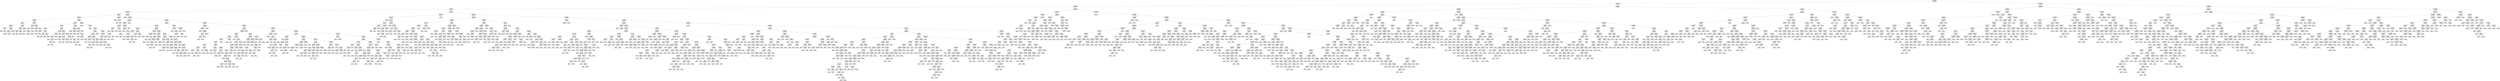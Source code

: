 digraph Tree {
node [shape=box] ;
0 [label="X[1] <= 13530.015\nmse = 95618647.706\nsamples = 3783\nvalue = 7266.03"] ;
1 [label="X[1] <= 5726.0\nmse = 20775757.065\nsamples = 3148\nvalue = 3719.754"] ;
0 -> 1 [labeldistance=2.5, labelangle=45, headlabel="True"] ;
2 [label="X[1] <= 2963.445\nmse = 10892201.957\nsamples = 2549\nvalue = 2320.556"] ;
1 -> 2 ;
3 [label="X[1] <= 975.365\nmse = 7572333.232\nsamples = 1886\nvalue = 1522.675"] ;
2 -> 3 ;
4 [label="X[1] <= 181.23\nmse = 6090318.721\nsamples = 895\nvalue = 687.128"] ;
3 -> 4 ;
5 [label="X[0] <= 12.0\nmse = 1318603.175\nsamples = 322\nvalue = 264.64"] ;
4 -> 5 ;
6 [label="X[0] <= 0.188\nmse = 371835.728\nsamples = 313\nvalue = 215.432"] ;
5 -> 6 ;
7 [label="X[1] <= 108.735\nmse = 909373.962\nsamples = 90\nvalue = 542.058"] ;
6 -> 7 ;
8 [label="X[1] <= 13.5\nmse = 491331.443\nsamples = 85\nvalue = 449.387"] ;
7 -> 8 ;
9 [label="X[1] <= 3.5\nmse = 543999.261\nsamples = 55\nvalue = 565.709"] ;
8 -> 9 ;
10 [label="X[1] <= 0.575\nmse = 30.25\nsamples = 2\nvalue = 6.5"] ;
9 -> 10 ;
11 [label="mse = 0.0\nsamples = 1\nvalue = 12.0"] ;
10 -> 11 ;
12 [label="mse = 0.0\nsamples = 1\nvalue = 1.0"] ;
10 -> 12 ;
13 [label="X[1] <= 10.5\nmse = 552280.53\nsamples = 53\nvalue = 586.811"] ;
9 -> 13 ;
14 [label="X[1] <= 7.5\nmse = 807917.919\nsamples = 31\nvalue = 630.871"] ;
13 -> 14 ;
15 [label="mse = 977581.264\nsamples = 22\nvalue = 625.909"] ;
14 -> 15 ;
16 [label="mse = 392978.0\nsamples = 9\nvalue = 643.0"] ;
14 -> 16 ;
17 [label="mse = 185474.38\nsamples = 22\nvalue = 524.727"] ;
13 -> 17 ;
18 [label="X[1] <= 58.75\nmse = 324489.137\nsamples = 30\nvalue = 236.131"] ;
8 -> 18 ;
19 [label="X[1] <= 32.76\nmse = 212.358\nsamples = 13\nvalue = 25.04"] ;
18 -> 19 ;
20 [label="X[1] <= 22.5\nmse = 36.0\nsamples = 10\nvalue = 18.0"] ;
19 -> 20 ;
21 [label="mse = 0.0\nsamples = 8\nvalue = 15.0"] ;
20 -> 21 ;
22 [label="mse = 0.0\nsamples = 2\nvalue = 30.0"] ;
20 -> 22 ;
23 [label="X[1] <= 45.26\nmse = 84.327\nsamples = 3\nvalue = 48.507"] ;
19 -> 23 ;
24 [label="mse = 0.0\nsamples = 1\nvalue = 35.52"] ;
23 -> 24 ;
25 [label="mse = 0.0\nsamples = 2\nvalue = 55.0"] ;
23 -> 25 ;
26 [label="X[1] <= 68.75\nmse = 512333.421\nsamples = 17\nvalue = 397.554"] ;
18 -> 26 ;
27 [label="mse = 0.0\nsamples = 1\nvalue = 2500.0"] ;
26 -> 27 ;
28 [label="X[1] <= 84.735\nmse = 250819.964\nsamples = 16\nvalue = 266.151"] ;
26 -> 28 ;
29 [label="mse = 283804.209\nsamples = 14\nvalue = 283.929"] ;
28 -> 29 ;
30 [label="mse = 2231.145\nsamples = 2\nvalue = 141.705"] ;
28 -> 30 ;
31 [label="X[1] <= 132.455\nmse = 5388243.568\nsamples = 5\nvalue = 2117.45"] ;
7 -> 31 ;
32 [label="X[1] <= 124.0\nmse = 1600.0\nsamples = 2\nvalue = 4960.0"] ;
31 -> 32 ;
33 [label="mse = 0.0\nsamples = 1\nvalue = 4920.0"] ;
32 -> 33 ;
34 [label="mse = 0.0\nsamples = 1\nvalue = 5000.0"] ;
32 -> 34 ;
35 [label="X[1] <= 158.48\nmse = 1460.963\nsamples = 3\nvalue = 222.417"] ;
31 -> 35 ;
36 [label="X[1] <= 143.98\nmse = 44.223\nsamples = 2\nvalue = 249.17"] ;
35 -> 36 ;
37 [label="mse = 0.0\nsamples = 1\nvalue = 255.82"] ;
36 -> 37 ;
38 [label="mse = 0.0\nsamples = 1\nvalue = 242.52"] ;
36 -> 38 ;
39 [label="mse = 0.0\nsamples = 1\nvalue = 168.91"] ;
35 -> 39 ;
40 [label="X[1] <= 74.865\nmse = 94458.427\nsamples = 223\nvalue = 83.609"] ;
6 -> 40 ;
41 [label="X[1] <= 40.395\nmse = 763.397\nsamples = 160\nvalue = 26.195"] ;
40 -> 41 ;
42 [label="X[1] <= 13.465\nmse = 118.05\nsamples = 110\nvalue = 8.969"] ;
41 -> 42 ;
43 [label="X[1] <= 5.5\nmse = 10.293\nsamples = 73\nvalue = 2.031"] ;
42 -> 43 ;
44 [label="X[1] <= 0.505\nmse = 0.029\nsamples = 65\nvalue = 0.97"] ;
43 -> 44 ;
45 [label="mse = 0.0\nsamples = 2\nvalue = 0.01"] ;
44 -> 45 ;
46 [label="mse = 0.0\nsamples = 63\nvalue = 1.0"] ;
44 -> 46 ;
47 [label="X[1] <= 11.0\nmse = 10.14\nsamples = 8\nvalue = 10.656"] ;
43 -> 47 ;
48 [label="X[0] <= 0.75\nmse = 16.667\nsamples = 3\nvalue = 10.0"] ;
47 -> 48 ;
49 [label="mse = 25.0\nsamples = 2\nvalue = 10.0"] ;
48 -> 49 ;
50 [label="mse = 0.0\nsamples = 1\nvalue = 10.0"] ;
48 -> 50 ;
51 [label="X[1] <= 12.25\nmse = 5.81\nsamples = 5\nvalue = 11.05"] ;
47 -> 51 ;
52 [label="mse = 0.0\nsamples = 2\nvalue = 12.0"] ;
51 -> 52 ;
53 [label="mse = 8.681\nsamples = 3\nvalue = 10.417"] ;
51 -> 53 ;
54 [label="X[1] <= 23.5\nmse = 48.351\nsamples = 37\nvalue = 22.656"] ;
42 -> 54 ;
55 [label="X[1] <= 20.875\nmse = 7.386\nsamples = 10\nvalue = 16.647"] ;
54 -> 55 ;
56 [label="X[1] <= 18.375\nmse = 6.692\nsamples = 9\nvalue = 16.258"] ;
55 -> 56 ;
57 [label="X[1] <= 14.715\nmse = 3.595\nsamples = 6\nvalue = 17.095"] ;
56 -> 57 ;
58 [label="mse = 0.0\nsamples = 1\nvalue = 14.43"] ;
57 -> 58 ;
59 [label="X[1] <= 17.57\nmse = 2.61\nsamples = 5\nvalue = 17.628"] ;
57 -> 59 ;
60 [label="X[0] <= 0.312\nmse = 4.195\nsamples = 3\nvalue = 17.38"] ;
59 -> 60 ;
61 [label="mse = 0.0\nsamples = 1\nvalue = 17.14"] ;
60 -> 61 ;
62 [label="mse = 6.25\nsamples = 2\nvalue = 17.5"] ;
60 -> 62 ;
63 [label="mse = 0.0\nsamples = 2\nvalue = 18.0"] ;
59 -> 63 ;
64 [label="mse = 8.681\nsamples = 3\nvalue = 14.583"] ;
56 -> 64 ;
65 [label="mse = 0.0\nsamples = 1\nvalue = 20.15"] ;
55 -> 65 ;
66 [label="X[0] <= 0.688\nmse = 45.197\nsamples = 27\nvalue = 24.881"] ;
54 -> 66 ;
67 [label="X[1] <= 25.355\nmse = 44.712\nsamples = 18\nvalue = 22.776"] ;
66 -> 67 ;
68 [label="X[1] <= 24.5\nmse = 50.483\nsamples = 8\nvalue = 25.156"] ;
67 -> 68 ;
69 [label="mse = 72.0\nsamples = 5\nvalue = 24.0"] ;
68 -> 69 ;
70 [label="mse = 8.681\nsamples = 3\nvalue = 27.083"] ;
68 -> 70 ;
71 [label="X[1] <= 29.545\nmse = 31.934\nsamples = 10\nvalue = 20.871"] ;
67 -> 71 ;
72 [label="X[0] <= 0.438\nmse = 8.089\nsamples = 3\nvalue = 17.313"] ;
71 -> 72 ;
73 [label="mse = 0.0\nsamples = 1\nvalue = 17.14"] ;
72 -> 73 ;
74 [label="mse = 12.11\nsamples = 2\nvalue = 17.4"] ;
72 -> 74 ;
75 [label="X[1] <= 32.765\nmse = 34.404\nsamples = 7\nvalue = 22.396"] ;
71 -> 75 ;
76 [label="mse = 8.681\nsamples = 3\nvalue = 20.833"] ;
75 -> 76 ;
77 [label="mse = 50.493\nsamples = 4\nvalue = 23.567"] ;
75 -> 77 ;
78 [label="X[1] <= 34.18\nmse = 19.556\nsamples = 9\nvalue = 29.093"] ;
66 -> 78 ;
79 [label="X[1] <= 29.965\nmse = 6.956\nsamples = 8\nvalue = 30.386"] ;
78 -> 79 ;
80 [label="mse = 0.0\nsamples = 1\nvalue = 24.79"] ;
79 -> 80 ;
81 [label="X[0] <= 0.875\nmse = 2.837\nsamples = 7\nvalue = 31.186"] ;
79 -> 81 ;
82 [label="mse = 0.0\nsamples = 1\nvalue = 35.0"] ;
81 -> 82 ;
83 [label="X[1] <= 30.43\nmse = 0.481\nsamples = 6\nvalue = 30.55"] ;
81 -> 83 ;
84 [label="mse = 0.0\nsamples = 1\nvalue = 29.0"] ;
83 -> 84 ;
85 [label="mse = 0.0\nsamples = 5\nvalue = 30.86"] ;
83 -> 85 ;
86 [label="mse = -0.0\nsamples = 1\nvalue = 18.75"] ;
78 -> 86 ;
87 [label="X[1] <= 55.0\nmse = 93.975\nsamples = 50\nvalue = 64.094"] ;
41 -> 87 ;
88 [label="X[0] <= 0.688\nmse = 114.345\nsamples = 11\nvalue = 52.598"] ;
87 -> 88 ;
89 [label="mse = 56.889\nsamples = 6\nvalue = 58.667"] ;
88 -> 89 ;
90 [label="X[1] <= 46.645\nmse = 86.07\nsamples = 5\nvalue = 45.316"] ;
88 -> 90 ;
91 [label="mse = 0.0\nsamples = 2\nvalue = 43.29"] ;
90 -> 91 ;
92 [label="mse = 138.889\nsamples = 3\nvalue = 46.667"] ;
90 -> 92 ;
93 [label="X[1] <= 65.0\nmse = 40.442\nsamples = 39\nvalue = 67.336"] ;
87 -> 93 ;
94 [label="X[1] <= 60.02\nmse = 149.453\nsamples = 9\nvalue = 71.791"] ;
93 -> 94 ;
95 [label="mse = 168.75\nsamples = 4\nvalue = 67.5"] ;
94 -> 95 ;
96 [label="X[1] <= 61.3\nmse = 107.499\nsamples = 5\nvalue = 75.224"] ;
94 -> 96 ;
97 [label="mse = 0.0\nsamples = 1\nvalue = 89.56"] ;
96 -> 97 ;
98 [label="X[1] <= 63.28\nmse = 70.149\nsamples = 4\nvalue = 71.64"] ;
96 -> 98 ;
99 [label="mse = 0.0\nsamples = 1\nvalue = 62.56"] ;
98 -> 99 ;
100 [label="mse = 56.889\nsamples = 3\nvalue = 74.667"] ;
98 -> 100 ;
101 [label="mse = -0.0\nsamples = 30\nvalue = 66.0"] ;
93 -> 101 ;
102 [label="X[1] <= 86.865\nmse = 302780.632\nsamples = 63\nvalue = 229.423"] ;
40 -> 102 ;
103 [label="mse = 0.0\nsamples = 1\nvalue = 4522.98"] ;
102 -> 103 ;
104 [label="X[1] <= 95.0\nmse = 5535.755\nsamples = 62\nvalue = 160.172"] ;
102 -> 104 ;
105 [label="mse = 0.0\nsamples = 4\nvalue = 240.0"] ;
104 -> 105 ;
106 [label="X[1] <= 150.28\nmse = 5447.742\nsamples = 58\nvalue = 154.667"] ;
104 -> 106 ;
107 [label="X[0] <= 5.5\nmse = 1525.311\nsamples = 31\nvalue = 131.036"] ;
106 -> 107 ;
108 [label="X[1] <= 108.175\nmse = 1733.07\nsamples = 22\nvalue = 136.641"] ;
107 -> 108 ;
109 [label="X[1] <= 100.4\nmse = 2603.032\nsamples = 7\nvalue = 125.296"] ;
108 -> 109 ;
110 [label="mse = 3340.64\nsamples = 5\nvalue = 134.6"] ;
109 -> 110 ;
111 [label="X[1] <= 102.035\nmse = 1.525\nsamples = 2\nvalue = 102.035"] ;
109 -> 111 ;
112 [label="mse = 0.0\nsamples = 1\nvalue = 100.8"] ;
111 -> 112 ;
113 [label="mse = -0.0\nsamples = 1\nvalue = 103.27"] ;
111 -> 113 ;
114 [label="X[1] <= 115.54\nmse = 1238.983\nsamples = 15\nvalue = 141.936"] ;
108 -> 114 ;
115 [label="mse = 0.0\nsamples = 1\nvalue = 250.8"] ;
114 -> 115 ;
116 [label="X[1] <= 128.81\nmse = 420.489\nsamples = 14\nvalue = 134.16"] ;
114 -> 116 ;
117 [label="X[1] <= 122.56\nmse = 9.864\nsamples = 4\nvalue = 122.06"] ;
116 -> 117 ;
118 [label="X[0] <= 0.688\nmse = 1.0\nsamples = 2\nvalue = 119.0"] ;
117 -> 118 ;
119 [label="mse = 0.0\nsamples = 1\nvalue = 120.0"] ;
118 -> 119 ;
120 [label="mse = 0.0\nsamples = 1\nvalue = 118.0"] ;
118 -> 120 ;
121 [label="mse = -0.0\nsamples = 2\nvalue = 125.12"] ;
117 -> 121 ;
122 [label="X[1] <= 141.25\nmse = 502.75\nsamples = 10\nvalue = 139.0"] ;
116 -> 122 ;
123 [label="mse = 0.0\nsamples = 2\nvalue = 132.5"] ;
122 -> 123 ;
124 [label="mse = 615.234\nsamples = 8\nvalue = 140.625"] ;
122 -> 124 ;
125 [label="mse = 752.889\nsamples = 9\nvalue = 117.333"] ;
107 -> 125 ;
126 [label="X[1] <= 179.51\nmse = 8573.97\nsamples = 27\nvalue = 181.799"] ;
106 -> 126 ;
127 [label="X[1] <= 177.96\nmse = 8679.512\nsamples = 25\nvalue = 177.224"] ;
126 -> 127 ;
128 [label="X[1] <= 170.75\nmse = 10167.221\nsamples = 21\nvalue = 182.217"] ;
127 -> 128 ;
129 [label="X[0] <= 0.562\nmse = 9678.915\nsamples = 20\nvalue = 175.328"] ;
128 -> 129 ;
130 [label="mse = 14486.26\nsamples = 13\nvalue = 185.305"] ;
129 -> 130 ;
131 [label="X[0] <= 0.938\nmse = 222.857\nsamples = 7\nvalue = 156.8"] ;
129 -> 131 ;
132 [label="mse = 168.75\nsamples = 4\nvalue = 147.5"] ;
131 -> 132 ;
133 [label="X[1] <= 162.25\nmse = 25.92\nsamples = 3\nvalue = 169.2"] ;
131 -> 133 ;
134 [label="mse = 0.0\nsamples = 1\nvalue = 162.0"] ;
133 -> 134 ;
135 [label="mse = 0.0\nsamples = 2\nvalue = 172.8"] ;
133 -> 135 ;
136 [label="mse = 0.0\nsamples = 1\nvalue = 320.0"] ;
128 -> 136 ;
137 [label="X[1] <= 178.97\nmse = 51.109\nsamples = 4\nvalue = 151.012"] ;
127 -> 137 ;
138 [label="mse = -0.0\nsamples = 3\nvalue = 155.14"] ;
137 -> 138 ;
139 [label="mse = -0.0\nsamples = 1\nvalue = 138.63"] ;
137 -> 139 ;
140 [label="X[0] <= 0.688\nmse = 3723.441\nsamples = 2\nvalue = 238.98"] ;
126 -> 140 ;
141 [label="mse = 0.0\nsamples = 1\nvalue = 300.0"] ;
140 -> 141 ;
142 [label="mse = -0.0\nsamples = 1\nvalue = 177.96"] ;
140 -> 142 ;
143 [label="X[0] <= 16.5\nmse = 31232131.518\nsamples = 9\nvalue = 1975.992"] ;
5 -> 143 ;
144 [label="mse = 0.0\nsamples = 1\nvalue = 17782.859"] ;
143 -> 144 ;
145 [label="X[1] <= 0.505\nmse = 0.107\nsamples = 8\nvalue = 0.134"] ;
143 -> 145 ;
146 [label="mse = -0.0\nsamples = 7\nvalue = 0.01"] ;
145 -> 146 ;
147 [label="mse = -0.0\nsamples = 1\nvalue = 1.0"] ;
145 -> 147 ;
148 [label="X[1] <= 184.73\nmse = 8615131.7\nsamples = 573\nvalue = 924.547"] ;
4 -> 148 ;
149 [label="mse = 0.0\nsamples = 1\nvalue = 16816.091"] ;
148 -> 149 ;
150 [label="X[1] <= 213.655\nmse = 8187915.725\nsamples = 572\nvalue = 896.765"] ;
148 -> 150 ;
151 [label="X[1] <= 204.1\nmse = 80851646.601\nsamples = 13\nvalue = 4147.024"] ;
150 -> 151 ;
152 [label="X[1] <= 199.2\nmse = 94383.103\nsamples = 11\nvalue = 314.822"] ;
151 -> 152 ;
153 [label="X[1] <= 196.92\nmse = 4786.683\nsamples = 6\nvalue = 139.053"] ;
152 -> 153 ;
154 [label="X[0] <= 2.5\nmse = 4556.258\nsamples = 4\nvalue = 109.48"] ;
153 -> 154 ;
155 [label="mse = 0.0\nsamples = 1\nvalue = 187.0"] ;
154 -> 155 ;
156 [label="mse = 3404.189\nsamples = 3\nvalue = 83.64"] ;
154 -> 156 ;
157 [label="X[0] <= 6.0\nmse = 0.04\nsamples = 2\nvalue = 198.2"] ;
153 -> 157 ;
158 [label="mse = 0.0\nsamples = 1\nvalue = 198.0"] ;
157 -> 158 ;
159 [label="mse = -0.0\nsamples = 1\nvalue = 198.4"] ;
157 -> 159 ;
160 [label="X[1] <= 202.025\nmse = 120337.449\nsamples = 5\nvalue = 525.743"] ;
152 -> 160 ;
161 [label="X[0] <= 0.875\nmse = 118082.249\nsamples = 4\nvalue = 606.167"] ;
160 -> 161 ;
162 [label="mse = 0.0\nsamples = 1\nvalue = 266.667"] ;
161 -> 162 ;
163 [label="mse = 106216.222\nsamples = 3\nvalue = 719.333"] ;
161 -> 163 ;
164 [label="mse = 0.0\nsamples = 1\nvalue = 204.05"] ;
160 -> 164 ;
165 [label="mse = 0.0\nsamples = 2\nvalue = 25224.14"] ;
151 -> 165 ;
166 [label="X[1] <= 450.125\nmse = 6246669.261\nsamples = 559\nvalue = 821.177"] ;
150 -> 166 ;
167 [label="X[1] <= 419.685\nmse = 54954.577\nsamples = 151\nvalue = 363.299"] ;
166 -> 167 ;
168 [label="X[1] <= 250.12\nmse = 51163.275\nsamples = 138\nvalue = 349.237"] ;
167 -> 168 ;
169 [label="X[1] <= 235.895\nmse = 21202.553\nsamples = 23\nvalue = 272.986"] ;
168 -> 169 ;
170 [label="X[1] <= 226.0\nmse = 24159.933\nsamples = 14\nvalue = 323.431"] ;
169 -> 170 ;
171 [label="X[0] <= 0.25\nmse = 0.752\nsamples = 3\nvalue = 224.387"] ;
170 -> 171 ;
172 [label="mse = 0.0\nsamples = 1\nvalue = 223.16"] ;
171 -> 172 ;
173 [label="mse = 0.0\nsamples = 2\nvalue = 225.0"] ;
171 -> 173 ;
174 [label="X[1] <= 227.78\nmse = 27343.723\nsamples = 11\nvalue = 350.444"] ;
170 -> 174 ;
175 [label="mse = 0.0\nsamples = 1\nvalue = 780.0"] ;
174 -> 175 ;
176 [label="X[1] <= 230.19\nmse = 9781.042\nsamples = 10\nvalue = 307.488"] ;
174 -> 176 ;
177 [label="mse = 10002.981\nsamples = 6\nvalue = 299.978"] ;
176 -> 177 ;
178 [label="mse = 9236.651\nsamples = 4\nvalue = 318.753"] ;
176 -> 178 ;
179 [label="X[0] <= 3.0\nmse = 6485.913\nsamples = 9\nvalue = 194.514"] ;
169 -> 179 ;
180 [label="X[1] <= 245.45\nmse = 17.818\nsamples = 4\nvalue = 242.718"] ;
179 -> 180 ;
181 [label="X[1] <= 240.45\nmse = 0.186\nsamples = 3\nvalue = 240.29"] ;
180 -> 181 ;
182 [label="X[0] <= 0.562\nmse = 0.0\nsamples = 2\nvalue = 239.985"] ;
181 -> 182 ;
183 [label="mse = 0.0\nsamples = 1\nvalue = 239.97"] ;
182 -> 183 ;
184 [label="mse = -0.0\nsamples = 1\nvalue = 240.0"] ;
182 -> 184 ;
185 [label="mse = 0.0\nsamples = 1\nvalue = 240.9"] ;
181 -> 185 ;
186 [label="mse = 0.0\nsamples = 1\nvalue = 250.0"] ;
180 -> 186 ;
187 [label="X[1] <= 242.4\nmse = 8314.5\nsamples = 5\nvalue = 155.952"] ;
179 -> 187 ;
188 [label="mse = 12168.0\nsamples = 3\nvalue = 162.0"] ;
187 -> 188 ;
189 [label="mse = 2397.082\nsamples = 2\nvalue = 146.88"] ;
187 -> 189 ;
190 [label="X[1] <= 262.08\nmse = 55759.978\nsamples = 115\nvalue = 364.488"] ;
168 -> 190 ;
191 [label="X[1] <= 256.28\nmse = 384267.962\nsamples = 10\nvalue = 527.912"] ;
190 -> 191 ;
192 [label="X[1] <= 250.92\nmse = 25839.65\nsamples = 5\nvalue = 377.328"] ;
191 -> 192 ;
193 [label="mse = 27359.71\nsamples = 4\nvalue = 408.76"] ;
192 -> 193 ;
194 [label="mse = 0.0\nsamples = 1\nvalue = 251.6"] ;
192 -> 194 ;
195 [label="mse = 697345.2\nsamples = 5\nvalue = 678.496"] ;
191 -> 195 ;
196 [label="X[1] <= 309.935\nmse = 21687.691\nsamples = 105\nvalue = 348.924"] ;
190 -> 196 ;
197 [label="X[1] <= 286.5\nmse = 35877.752\nsamples = 44\nvalue = 305.5"] ;
196 -> 197 ;
198 [label="X[0] <= 3.0\nmse = 25.402\nsamples = 10\nvalue = 264.88"] ;
197 -> 198 ;
199 [label="mse = 0.0\nsamples = 1\nvalue = 280.0"] ;
198 -> 199 ;
200 [label="mse = -0.0\nsamples = 9\nvalue = 263.2"] ;
198 -> 200 ;
201 [label="X[1] <= 295.22\nmse = 45794.539\nsamples = 34\nvalue = 317.447"] ;
197 -> 201 ;
202 [label="X[1] <= 293.22\nmse = 21591.364\nsamples = 2\nvalue = 439.94"] ;
201 -> 202 ;
203 [label="mse = 0.0\nsamples = 1\nvalue = 293.0"] ;
202 -> 203 ;
204 [label="mse = 0.0\nsamples = 1\nvalue = 586.88"] ;
202 -> 204 ;
205 [label="X[1] <= 300.56\nmse = 46310.844\nsamples = 32\nvalue = 309.791"] ;
201 -> 205 ;
206 [label="X[0] <= 0.75\nmse = 70508.889\nsamples = 21\nvalue = 314.333"] ;
205 -> 206 ;
207 [label="mse = 77908.587\nsamples = 19\nvalue = 315.789"] ;
206 -> 207 ;
208 [label="X[0] <= 1.5\nmse = 0.25\nsamples = 2\nvalue = 300.5"] ;
206 -> 208 ;
209 [label="mse = 0.0\nsamples = 1\nvalue = 300.0"] ;
208 -> 209 ;
210 [label="mse = 0.0\nsamples = 1\nvalue = 301.0"] ;
208 -> 210 ;
211 [label="mse = -0.0\nsamples = 11\nvalue = 301.12"] ;
205 -> 211 ;
212 [label="X[0] <= 0.562\nmse = 9111.06\nsamples = 61\nvalue = 380.246"] ;
196 -> 212 ;
213 [label="X[0] <= 0.312\nmse = 9834.691\nsamples = 18\nvalue = 410.528"] ;
212 -> 213 ;
214 [label="X[1] <= 368.9\nmse = 501.728\nsamples = 3\nvalue = 358.62"] ;
213 -> 214 ;
215 [label="X[1] <= 343.045\nmse = 24.85\nsamples = 2\nvalue = 343.045"] ;
214 -> 215 ;
216 [label="mse = 0.0\nsamples = 1\nvalue = 338.06"] ;
215 -> 216 ;
217 [label="mse = -0.0\nsamples = 1\nvalue = 348.03"] ;
215 -> 217 ;
218 [label="mse = 0.0\nsamples = 1\nvalue = 389.77"] ;
214 -> 218 ;
219 [label="X[1] <= 367.5\nmse = 11054.609\nsamples = 15\nvalue = 420.91"] ;
213 -> 219 ;
220 [label="X[1] <= 353.865\nmse = 7426.959\nsamples = 5\nvalue = 437.73"] ;
219 -> 220 ;
221 [label="mse = 9236.651\nsamples = 4\nvalue = 434.663"] ;
220 -> 221 ;
222 [label="mse = 0.0\nsamples = 1\nvalue = 450.0"] ;
220 -> 222 ;
223 [label="mse = 12656.25\nsamples = 10\nvalue = 412.5"] ;
219 -> 223 ;
224 [label="X[0] <= 0.812\nmse = 8263.572\nsamples = 43\nvalue = 367.569"] ;
212 -> 224 ;
225 [label="mse = 12500.0\nsamples = 6\nvalue = 325.0"] ;
224 -> 225 ;
226 [label="X[1] <= 348.2\nmse = 7235.073\nsamples = 37\nvalue = 374.472"] ;
224 -> 226 ;
227 [label="X[1] <= 320.5\nmse = 9536.666\nsamples = 17\nvalue = 361.038"] ;
226 -> 227 ;
228 [label="X[0] <= 3.0\nmse = 6919.734\nsamples = 12\nvalue = 386.271"] ;
227 -> 228 ;
229 [label="X[1] <= 319.375\nmse = 5781.856\nsamples = 11\nvalue = 374.136"] ;
228 -> 229 ;
230 [label="mse = 6218.56\nsamples = 10\nvalue = 370.55"] ;
229 -> 230 ;
231 [label="mse = 0.0\nsamples = 1\nvalue = 410.0"] ;
229 -> 231 ;
232 [label="mse = 0.0\nsamples = 1\nvalue = 519.75"] ;
228 -> 232 ;
233 [label="X[1] <= 337.5\nmse = 10621.961\nsamples = 5\nvalue = 300.48"] ;
227 -> 233 ;
234 [label="X[1] <= 327.5\nmse = 12210.25\nsamples = 2\nvalue = 210.5"] ;
233 -> 234 ;
235 [label="mse = 0.0\nsamples = 1\nvalue = 321.0"] ;
234 -> 235 ;
236 [label="mse = 0.0\nsamples = 1\nvalue = 100.0"] ;
234 -> 236 ;
237 [label="X[1] <= 341.5\nmse = 567.102\nsamples = 3\nvalue = 360.467"] ;
233 -> 237 ;
238 [label="mse = 0.0\nsamples = 1\nvalue = 341.0"] ;
237 -> 238 ;
239 [label="X[0] <= 5.5\nmse = 566.44\nsamples = 2\nvalue = 370.2"] ;
237 -> 239 ;
240 [label="mse = 0.0\nsamples = 1\nvalue = 394.0"] ;
239 -> 240 ;
241 [label="mse = 0.0\nsamples = 1\nvalue = 346.4"] ;
239 -> 241 ;
242 [label="X[1] <= 366.015\nmse = 4994.929\nsamples = 20\nvalue = 385.891"] ;
226 -> 242 ;
243 [label="mse = 0.0\nsamples = 1\nvalue = 620.0"] ;
242 -> 243 ;
244 [label="X[1] <= 386.015\nmse = 2221.419\nsamples = 19\nvalue = 373.569"] ;
242 -> 244 ;
245 [label="mse = 0.0\nsamples = 1\nvalue = 314.07"] ;
244 -> 245 ;
246 [label="X[1] <= 405.92\nmse = 2137.228\nsamples = 18\nvalue = 376.875"] ;
244 -> 246 ;
247 [label="X[1] <= 392.8\nmse = 2192.317\nsamples = 17\nvalue = 378.856"] ;
246 -> 247 ;
248 [label="X[1] <= 390.6\nmse = 459.031\nsamples = 2\nvalue = 368.575"] ;
247 -> 248 ;
249 [label="mse = 0.0\nsamples = 1\nvalue = 390.0"] ;
248 -> 249 ;
250 [label="mse = 0.0\nsamples = 1\nvalue = 347.15"] ;
248 -> 250 ;
251 [label="X[1] <= 397.2\nmse = 2407.45\nsamples = 15\nvalue = 380.227"] ;
247 -> 251 ;
252 [label="mse = 2579.295\nsamples = 14\nvalue = 380.314"] ;
251 -> 252 ;
253 [label="mse = 0.0\nsamples = 1\nvalue = 379.0"] ;
251 -> 253 ;
254 [label="mse = -0.0\nsamples = 1\nvalue = 343.2"] ;
246 -> 254 ;
255 [label="X[0] <= 1.5\nmse = 70820.852\nsamples = 13\nvalue = 512.567"] ;
167 -> 255 ;
256 [label="X[0] <= 0.375\nmse = 15005.247\nsamples = 11\nvalue = 416.225"] ;
255 -> 256 ;
257 [label="mse = 0.0\nsamples = 1\nvalue = 543.44"] ;
256 -> 257 ;
258 [label="X[0] <= 0.875\nmse = 14725.582\nsamples = 10\nvalue = 403.504"] ;
256 -> 258 ;
259 [label="X[0] <= 0.688\nmse = 17929.688\nsamples = 8\nvalue = 393.75"] ;
258 -> 259 ;
260 [label="mse = 0.0\nsamples = 1\nvalue = 450.0"] ;
259 -> 260 ;
261 [label="mse = 19974.49\nsamples = 7\nvalue = 385.714"] ;
259 -> 261 ;
262 [label="X[1] <= 442.52\nmse = 6.35\nsamples = 2\nvalue = 442.52"] ;
258 -> 262 ;
263 [label="mse = 0.0\nsamples = 1\nvalue = 440.0"] ;
262 -> 263 ;
264 [label="mse = 0.0\nsamples = 1\nvalue = 445.04"] ;
262 -> 264 ;
265 [label="X[1] <= 443.935\nmse = 45986.661\nsamples = 2\nvalue = 1042.445"] ;
255 -> 265 ;
266 [label="mse = 0.0\nsamples = 1\nvalue = 1256.89"] ;
265 -> 266 ;
267 [label="mse = -0.0\nsamples = 1\nvalue = 828.0"] ;
265 -> 267 ;
268 [label="X[1] <= 459.19\nmse = 8431902.091\nsamples = 408\nvalue = 990.637"] ;
166 -> 268 ;
269 [label="X[0] <= 4.0\nmse = 202807056.588\nsamples = 11\nvalue = 5979.393"] ;
268 -> 269 ;
270 [label="X[1] <= 450.375\nmse = 5564754.862\nsamples = 10\nvalue = 1532.504"] ;
269 -> 270 ;
271 [label="mse = 0.0\nsamples = 1\nvalue = 8408.04"] ;
270 -> 271 ;
272 [label="X[1] <= 456.06\nmse = 346888.644\nsamples = 9\nvalue = 768.556"] ;
270 -> 272 ;
273 [label="X[1] <= 453.34\nmse = 2.817\nsamples = 4\nvalue = 452.215"] ;
272 -> 273 ;
274 [label="X[1] <= 451.09\nmse = 0.309\nsamples = 3\nvalue = 451.287"] ;
273 -> 274 ;
275 [label="mse = 0.0\nsamples = 1\nvalue = 450.5"] ;
274 -> 275 ;
276 [label="mse = -0.0\nsamples = 2\nvalue = 451.68"] ;
274 -> 276 ;
277 [label="mse = 0.0\nsamples = 1\nvalue = 455.0"] ;
273 -> 277 ;
278 [label="mse = 480294.564\nsamples = 5\nvalue = 1021.628"] ;
272 -> 278 ;
279 [label="mse = 0.0\nsamples = 1\nvalue = 50448.279"] ;
269 -> 279 ;
280 [label="X[1] <= 635.595\nmse = 2337502.545\nsamples = 397\nvalue = 852.41"] ;
268 -> 280 ;
281 [label="X[0] <= 22.5\nmse = 64420.915\nsamples = 171\nvalue = 492.208"] ;
280 -> 281 ;
282 [label="X[1] <= 600.367\nmse = 52012.925\nsamples = 159\nvalue = 518.601"] ;
281 -> 282 ;
283 [label="X[1] <= 542.115\nmse = 67185.124\nsamples = 114\nvalue = 491.638"] ;
282 -> 283 ;
284 [label="X[1] <= 530.5\nmse = 42209.722\nsamples = 54\nvalue = 558.723"] ;
283 -> 284 ;
285 [label="X[0] <= 15.0\nmse = 31502.851\nsamples = 52\nvalue = 543.827"] ;
284 -> 285 ;
286 [label="X[1] <= 490.66\nmse = 29092.111\nsamples = 49\nvalue = 535.49"] ;
285 -> 286 ;
287 [label="X[1] <= 479.5\nmse = 97.614\nsamples = 10\nvalue = 475.544"] ;
286 -> 287 ;
288 [label="X[1] <= 466.88\nmse = 31.748\nsamples = 6\nvalue = 468.57"] ;
287 -> 288 ;
289 [label="X[1] <= 460.79\nmse = 0.109\nsamples = 2\nvalue = 460.79"] ;
288 -> 289 ;
290 [label="mse = 0.0\nsamples = 1\nvalue = 460.46"] ;
289 -> 290 ;
291 [label="mse = 0.0\nsamples = 1\nvalue = 461.12"] ;
289 -> 291 ;
292 [label="X[1] <= 476.3\nmse = 2.171\nsamples = 4\nvalue = 472.46"] ;
288 -> 292 ;
293 [label="X[0] <= 5.062\nmse = 0.205\nsamples = 3\nvalue = 473.28"] ;
292 -> 293 ;
294 [label="mse = 0.0\nsamples = 1\nvalue = 472.64"] ;
293 -> 294 ;
295 [label="mse = 0.0\nsamples = 2\nvalue = 473.6"] ;
293 -> 295 ;
296 [label="mse = 0.0\nsamples = 1\nvalue = 470.0"] ;
292 -> 296 ;
297 [label="X[1] <= 483.425\nmse = 14.027\nsamples = 4\nvalue = 486.005"] ;
287 -> 297 ;
298 [label="mse = 0.0\nsamples = 1\nvalue = 480.0"] ;
297 -> 298 ;
299 [label="X[1] <= 488.585\nmse = 2.676\nsamples = 3\nvalue = 488.007"] ;
297 -> 299 ;
300 [label="mse = 0.0\nsamples = 2\nvalue = 486.85"] ;
299 -> 300 ;
301 [label="mse = 0.0\nsamples = 1\nvalue = 490.32"] ;
299 -> 301 ;
302 [label="X[1] <= 499.96\nmse = 35368.911\nsamples = 39\nvalue = 550.861"] ;
286 -> 302 ;
303 [label="X[0] <= 1.062\nmse = 76312.117\nsamples = 3\nvalue = 853.313"] ;
302 -> 303 ;
304 [label="mse = 0.0\nsamples = 1\nvalue = 494.46"] ;
303 -> 304 ;
305 [label="X[0] <= 2.5\nmse = 17886.387\nsamples = 2\nvalue = 1032.74"] ;
303 -> 305 ;
306 [label="mse = 0.0\nsamples = 1\nvalue = 899.0"] ;
305 -> 306 ;
307 [label="mse = 0.0\nsamples = 1\nvalue = 1166.48"] ;
305 -> 307 ;
308 [label="X[1] <= 500.24\nmse = 23698.604\nsamples = 36\nvalue = 525.657"] ;
302 -> 308 ;
309 [label="X[0] <= 7.5\nmse = 6044.446\nsamples = 5\nvalue = 436.666"] ;
308 -> 309 ;
310 [label="X[1] <= 500.0\nmse = 5208.35\nsamples = 4\nvalue = 458.333"] ;
309 -> 310 ;
311 [label="mse = 6944.422\nsamples = 2\nvalue = 416.666"] ;
310 -> 311 ;
312 [label="mse = 0.0\nsamples = 2\nvalue = 500.0"] ;
310 -> 312 ;
313 [label="mse = 0.0\nsamples = 1\nvalue = 350.0"] ;
309 -> 313 ;
314 [label="X[0] <= 6.5\nmse = 25062.729\nsamples = 31\nvalue = 540.01"] ;
308 -> 314 ;
315 [label="X[1] <= 527.87\nmse = 3443.249\nsamples = 26\nvalue = 522.381"] ;
314 -> 315 ;
316 [label="X[1] <= 501.55\nmse = 2563.649\nsamples = 25\nvalue = 528.636"] ;
315 -> 316 ;
317 [label="mse = 10019.209\nsamples = 5\nvalue = 550.528"] ;
316 -> 317 ;
318 [label="X[0] <= 1.438\nmse = 549.995\nsamples = 20\nvalue = 523.163"] ;
316 -> 318 ;
319 [label="X[1] <= 526.37\nmse = 369.449\nsamples = 14\nvalue = 531.14"] ;
318 -> 319 ;
320 [label="X[0] <= 0.688\nmse = 396.91\nsamples = 13\nvalue = 531.402"] ;
319 -> 320 ;
321 [label="mse = 0.0\nsamples = 1\nvalue = 533.22"] ;
320 -> 321 ;
322 [label="mse = 429.688\nsamples = 12\nvalue = 531.25"] ;
320 -> 322 ;
323 [label="mse = 0.0\nsamples = 1\nvalue = 527.74"] ;
319 -> 323 ;
324 [label="X[1] <= 519.56\nmse = 476.413\nsamples = 6\nvalue = 504.552"] ;
318 -> 324 ;
325 [label="X[1] <= 511.16\nmse = 434.339\nsamples = 3\nvalue = 488.463"] ;
324 -> 325 ;
326 [label="mse = -0.0\nsamples = 2\nvalue = 503.2"] ;
325 -> 326 ;
327 [label="mse = 0.0\nsamples = 1\nvalue = 458.99"] ;
325 -> 327 ;
328 [label="X[1] <= 520.96\nmse = 0.819\nsamples = 3\nvalue = 520.64"] ;
324 -> 328 ;
329 [label="mse = 0.0\nsamples = 2\nvalue = 520.0"] ;
328 -> 329 ;
330 [label="mse = -0.0\nsamples = 1\nvalue = 521.92"] ;
328 -> 330 ;
331 [label="mse = 0.0\nsamples = 1\nvalue = 366.0"] ;
315 -> 331 ;
332 [label="mse = 127464.599\nsamples = 5\nvalue = 631.68"] ;
314 -> 332 ;
333 [label="mse = 51200.0\nsamples = 3\nvalue = 680.0"] ;
285 -> 333 ;
334 [label="X[0] <= 0.875\nmse = 164836.0\nsamples = 2\nvalue = 946.0"] ;
284 -> 334 ;
335 [label="mse = 0.0\nsamples = 1\nvalue = 540.0"] ;
334 -> 335 ;
336 [label="mse = 0.0\nsamples = 1\nvalue = 1352.0"] ;
334 -> 336 ;
337 [label="X[1] <= 546.505\nmse = 81967.432\nsamples = 60\nvalue = 431.262"] ;
283 -> 337 ;
338 [label="mse = 0.0\nsamples = 13\nvalue = 178.879"] ;
337 -> 338 ;
339 [label="X[1] <= 596.5\nmse = 82147.749\nsamples = 47\nvalue = 501.07"] ;
337 -> 339 ;
340 [label="X[1] <= 575.7\nmse = 67318.402\nsamples = 24\nvalue = 586.179"] ;
339 -> 340 ;
341 [label="X[1] <= 560.43\nmse = 13353.638\nsamples = 17\nvalue = 539.916"] ;
340 -> 341 ;
342 [label="X[1] <= 558.71\nmse = 3623.376\nsamples = 10\nvalue = 582.968"] ;
341 -> 342 ;
343 [label="X[1] <= 548.89\nmse = 771.077\nsamples = 9\nvalue = 564.927"] ;
342 -> 343 ;
344 [label="mse = 0.0\nsamples = 1\nvalue = 643.18"] ;
343 -> 344 ;
345 [label="X[1] <= 552.3\nmse = 6.333\nsamples = 8\nvalue = 555.145"] ;
343 -> 345 ;
346 [label="mse = 0.0\nsamples = 1\nvalue = 549.0"] ;
345 -> 346 ;
347 [label="X[1] <= 557.08\nmse = 1.073\nsamples = 7\nvalue = 556.023"] ;
345 -> 347 ;
348 [label="mse = 0.0\nsamples = 6\nvalue = 555.6"] ;
347 -> 348 ;
349 [label="mse = 0.0\nsamples = 1\nvalue = 558.56"] ;
347 -> 349 ;
350 [label="mse = 0.0\nsamples = 1\nvalue = 745.34"] ;
342 -> 350 ;
351 [label="X[1] <= 562.25\nmse = 20823.73\nsamples = 7\nvalue = 478.414"] ;
341 -> 351 ;
352 [label="mse = 0.0\nsamples = 1\nvalue = 300.0"] ;
351 -> 352 ;
353 [label="X[1] <= 570.7\nmse = 18104.862\nsamples = 6\nvalue = 508.15"] ;
351 -> 353 ;
354 [label="X[0] <= 5.375\nmse = 3.38\nsamples = 3\nvalue = 563.8"] ;
353 -> 354 ;
355 [label="mse = 0.0\nsamples = 2\nvalue = 562.5"] ;
354 -> 355 ;
356 [label="mse = 0.0\nsamples = 1\nvalue = 566.4"] ;
354 -> 356 ;
357 [label="mse = 30012.5\nsamples = 3\nvalue = 452.5"] ;
353 -> 357 ;
358 [label="X[1] <= 577.975\nmse = 180554.938\nsamples = 7\nvalue = 698.531"] ;
340 -> 358 ;
359 [label="mse = 402006.713\nsamples = 2\nvalue = 1095.16"] ;
358 -> 359 ;
360 [label="X[0] <= 0.812\nmse = 3878.266\nsamples = 5\nvalue = 539.88"] ;
358 -> 360 ;
361 [label="mse = 0.0\nsamples = 2\nvalue = 463.64"] ;
360 -> 361 ;
362 [label="X[1] <= 589.56\nmse = 5.404\nsamples = 3\nvalue = 590.707"] ;
360 -> 362 ;
363 [label="mse = 0.0\nsamples = 1\nvalue = 587.52"] ;
362 -> 363 ;
364 [label="X[1] <= 592.3\nmse = 0.49\nsamples = 2\nvalue = 592.3"] ;
362 -> 364 ;
365 [label="mse = 0.0\nsamples = 1\nvalue = 591.6"] ;
364 -> 365 ;
366 [label="mse = 0.0\nsamples = 1\nvalue = 593.0"] ;
364 -> 366 ;
367 [label="X[0] <= 2.0\nmse = 82176.28\nsamples = 23\nvalue = 412.261"] ;
339 -> 367 ;
368 [label="mse = 83740.612\nsamples = 22\nvalue = 402.545"] ;
367 -> 368 ;
369 [label="mse = 0.0\nsamples = 1\nvalue = 626.0"] ;
367 -> 369 ;
370 [label="X[0] <= 2.5\nmse = 7069.268\nsamples = 45\nvalue = 586.907"] ;
282 -> 370 ;
371 [label="X[0] <= 0.312\nmse = 2730.259\nsamples = 40\nvalue = 598.909"] ;
370 -> 371 ;
372 [label="X[1] <= 620.315\nmse = 2033.641\nsamples = 3\nvalue = 663.803"] ;
371 -> 372 ;
373 [label="mse = 0.0\nsamples = 1\nvalue = 727.49"] ;
372 -> 373 ;
374 [label="X[1] <= 631.96\nmse = 8.468\nsamples = 2\nvalue = 631.96"] ;
372 -> 374 ;
375 [label="mse = 0.0\nsamples = 1\nvalue = 629.05"] ;
374 -> 375 ;
376 [label="mse = 0.0\nsamples = 1\nvalue = 634.87"] ;
374 -> 376 ;
377 [label="X[1] <= 613.885\nmse = 2417.604\nsamples = 37\nvalue = 593.648"] ;
371 -> 377 ;
378 [label="X[1] <= 605.005\nmse = 2464.934\nsamples = 36\nvalue = 592.916"] ;
377 -> 378 ;
379 [label="X[0] <= 1.5\nmse = 2516.645\nsamples = 35\nvalue = 593.637"] ;
378 -> 379 ;
380 [label="X[0] <= 0.75\nmse = 2830.591\nsamples = 31\nvalue = 592.526"] ;
379 -> 380 ;
381 [label="mse = 0.0\nsamples = 1\nvalue = 602.24"] ;
380 -> 381 ;
382 [label="mse = 2921.694\nsamples = 30\nvalue = 592.203"] ;
380 -> 382 ;
383 [label="mse = -0.0\nsamples = 4\nvalue = 602.24"] ;
379 -> 383 ;
384 [label="mse = -0.0\nsamples = 1\nvalue = 567.68"] ;
378 -> 384 ;
385 [label="mse = 0.0\nsamples = 1\nvalue = 620.0"] ;
377 -> 385 ;
386 [label="X[0] <= 6.0\nmse = 31409.332\nsamples = 5\nvalue = 490.888"] ;
370 -> 386 ;
387 [label="mse = 32694.222\nsamples = 3\nvalue = 402.333"] ;
386 -> 387 ;
388 [label="X[1] <= 609.967\nmse = 74.494\nsamples = 2\nvalue = 623.721"] ;
386 -> 388 ;
389 [label="mse = 0.0\nsamples = 1\nvalue = 632.352"] ;
388 -> 389 ;
390 [label="mse = 0.0\nsamples = 1\nvalue = 615.09"] ;
388 -> 390 ;
391 [label="mse = 97301.25\nsamples = 12\nvalue = 142.5"] ;
281 -> 391 ;
392 [label="X[1] <= 656.365\nmse = 3884951.434\nsamples = 226\nvalue = 1124.952"] ;
280 -> 392 ;
393 [label="X[0] <= 2.5\nmse = 65268307.869\nsamples = 10\nvalue = 5271.805"] ;
392 -> 393 ;
394 [label="X[1] <= 638.16\nmse = 23372727.625\nsamples = 9\nvalue = 3054.879"] ;
393 -> 394 ;
395 [label="mse = 36063267.773\nsamples = 4\nvalue = 6084.81"] ;
394 -> 395 ;
396 [label="X[0] <= 1.5\nmse = 400.606\nsamples = 5\nvalue = 630.934"] ;
394 -> 396 ;
397 [label="X[0] <= 0.562\nmse = 18.105\nsamples = 2\nvalue = 650.255"] ;
396 -> 397 ;
398 [label="mse = 0.0\nsamples = 1\nvalue = 654.51"] ;
397 -> 398 ;
399 [label="mse = 0.0\nsamples = 1\nvalue = 646.0"] ;
397 -> 399 ;
400 [label="X[1] <= 642.275\nmse = 240.828\nsamples = 3\nvalue = 618.053"] ;
396 -> 400 ;
401 [label="mse = 0.0\nsamples = 1\nvalue = 640.0"] ;
400 -> 401 ;
402 [label="mse = 0.0\nsamples = 2\nvalue = 607.08"] ;
400 -> 402 ;
403 [label="mse = 0.0\nsamples = 1\nvalue = 25224.14"] ;
393 -> 403 ;
404 [label="X[1] <= 833.5\nmse = 210142.2\nsamples = 216\nvalue = 932.968"] ;
392 -> 404 ;
405 [label="X[1] <= 715.0\nmse = 278301.572\nsamples = 126\nvalue = 855.267"] ;
404 -> 405 ;
406 [label="X[1] <= 660.025\nmse = 20729.604\nsamples = 28\nvalue = 700.192"] ;
405 -> 406 ;
407 [label="mse = 0.0\nsamples = 1\nvalue = 467.0"] ;
406 -> 407 ;
408 [label="X[1] <= 687.785\nmse = 19408.759\nsamples = 27\nvalue = 708.829"] ;
406 -> 408 ;
409 [label="X[1] <= 669.025\nmse = 36750.949\nsamples = 13\nvalue = 679.842"] ;
408 -> 409 ;
410 [label="mse = 0.0\nsamples = 1\nvalue = 778.96"] ;
409 -> 410 ;
411 [label="X[1] <= 675.375\nmse = 38926.61\nsamples = 12\nvalue = 671.582"] ;
409 -> 411 ;
412 [label="mse = 66581.633\nsamples = 7\nvalue = 664.286"] ;
411 -> 412 ;
413 [label="X[1] <= 682.22\nmse = 30.681\nsamples = 5\nvalue = 681.798"] ;
411 -> 413 ;
414 [label="X[1] <= 676.635\nmse = 1.526\nsamples = 3\nvalue = 677.343"] ;
413 -> 414 ;
415 [label="mse = 0.0\nsamples = 1\nvalue = 675.75"] ;
414 -> 415 ;
416 [label="X[1] <= 678.14\nmse = 0.384\nsamples = 2\nvalue = 678.14"] ;
414 -> 416 ;
417 [label="mse = 0.0\nsamples = 1\nvalue = 677.52"] ;
416 -> 417 ;
418 [label="mse = -0.0\nsamples = 1\nvalue = 678.76"] ;
416 -> 418 ;
419 [label="mse = 0.0\nsamples = 2\nvalue = 688.48"] ;
413 -> 419 ;
420 [label="X[0] <= 1.5\nmse = 1800.652\nsamples = 14\nvalue = 735.744"] ;
408 -> 420 ;
421 [label="X[0] <= 0.562\nmse = 30.917\nsamples = 7\nvalue = 702.27"] ;
420 -> 421 ;
422 [label="mse = 0.0\nsamples = 1\nvalue = 715.89"] ;
421 -> 422 ;
423 [label="mse = 0.0\nsamples = 6\nvalue = 700.0"] ;
421 -> 423 ;
424 [label="X[1] <= 707.4\nmse = 1329.331\nsamples = 7\nvalue = 769.219"] ;
420 -> 424 ;
425 [label="X[1] <= 690.785\nmse = 619.262\nsamples = 6\nvalue = 780.755"] ;
424 -> 425 ;
426 [label="mse = 0.0\nsamples = 4\nvalue = 763.49"] ;
425 -> 426 ;
427 [label="X[1] <= 698.24\nmse = 69.306\nsamples = 2\nvalue = 815.285"] ;
425 -> 427 ;
428 [label="mse = 0.0\nsamples = 1\nvalue = 806.96"] ;
427 -> 428 ;
429 [label="mse = -0.0\nsamples = 1\nvalue = 823.61"] ;
427 -> 429 ;
430 [label="mse = -0.0\nsamples = 1\nvalue = 700.0"] ;
424 -> 430 ;
431 [label="X[1] <= 750.12\nmse = 343059.443\nsamples = 98\nvalue = 899.575"] ;
405 -> 431 ;
432 [label="X[0] <= 2.375\nmse = 641785.302\nsamples = 47\nvalue = 1011.083"] ;
431 -> 432 ;
433 [label="X[1] <= 740.255\nmse = 589665.72\nsamples = 45\nvalue = 975.65"] ;
432 -> 433 ;
434 [label="X[0] <= 1.375\nmse = 324334.563\nsamples = 25\nvalue = 875.869"] ;
433 -> 434 ;
435 [label="X[1] <= 727.575\nmse = 335013.841\nsamples = 24\nvalue = 865.221"] ;
434 -> 435 ;
436 [label="mse = 364534.419\nsamples = 22\nvalue = 856.393"] ;
435 -> 436 ;
437 [label="mse = 0.0\nsamples = 2\nvalue = 962.33"] ;
435 -> 437 ;
438 [label="mse = -0.0\nsamples = 1\nvalue = 1131.429"] ;
434 -> 438 ;
439 [label="X[0] <= 1.125\nmse = 893328.072\nsamples = 20\nvalue = 1100.375"] ;
433 -> 439 ;
440 [label="mse = 1315560.519\nsamples = 12\nvalue = 1283.958"] ;
439 -> 440 ;
441 [label="mse = 133593.75\nsamples = 8\nvalue = 825.0"] ;
439 -> 441 ;
442 [label="X[1] <= 742.825\nmse = 1150631.629\nsamples = 2\nvalue = 1808.325"] ;
432 -> 442 ;
443 [label="mse = 0.0\nsamples = 1\nvalue = 735.65"] ;
442 -> 443 ;
444 [label="mse = -0.0\nsamples = 1\nvalue = 2881.0"] ;
442 -> 444 ;
445 [label="X[0] <= 4.0\nmse = 45744.219\nsamples = 51\nvalue = 796.813"] ;
431 -> 445 ;
446 [label="X[0] <= 1.188\nmse = 38027.005\nsamples = 29\nvalue = 724.95"] ;
445 -> 446 ;
447 [label="X[0] <= 0.188\nmse = 1247.499\nsamples = 13\nvalue = 798.03"] ;
446 -> 447 ;
448 [label="mse = 0.0\nsamples = 1\nvalue = 886.82"] ;
447 -> 448 ;
449 [label="X[1] <= 785.43\nmse = 639.738\nsamples = 12\nvalue = 790.631"] ;
447 -> 449 ;
450 [label="X[1] <= 762.195\nmse = 111.362\nsamples = 5\nvalue = 764.08"] ;
449 -> 450 ;
451 [label="X[1] <= 753.0\nmse = 7.618\nsamples = 2\nvalue = 753.0"] ;
450 -> 451 ;
452 [label="mse = 0.0\nsamples = 1\nvalue = 750.24"] ;
451 -> 452 ;
453 [label="mse = -0.0\nsamples = 1\nvalue = 755.76"] ;
451 -> 453 ;
454 [label="X[1] <= 774.745\nmse = 44.117\nsamples = 3\nvalue = 771.467"] ;
450 -> 454 ;
455 [label="mse = 0.0\nsamples = 2\nvalue = 766.77"] ;
454 -> 455 ;
456 [label="mse = 0.0\nsamples = 1\nvalue = 780.86"] ;
454 -> 456 ;
457 [label="X[1] <= 795.0\nmse = 153.949\nsamples = 7\nvalue = 809.596"] ;
449 -> 457 ;
458 [label="mse = 0.0\nsamples = 1\nvalue = 830.0"] ;
457 -> 458 ;
459 [label="X[1] <= 818.585\nmse = 98.653\nsamples = 6\nvalue = 806.195"] ;
457 -> 459 ;
460 [label="X[1] <= 805.24\nmse = 17.573\nsamples = 5\nvalue = 802.096"] ;
459 -> 460 ;
461 [label="mse = 0.0\nsamples = 4\nvalue = 800.0"] ;
460 -> 461 ;
462 [label="mse = 0.0\nsamples = 1\nvalue = 810.48"] ;
460 -> 462 ;
463 [label="mse = -0.0\nsamples = 1\nvalue = 826.69"] ;
459 -> 463 ;
464 [label="X[1] <= 786.44\nmse = 60045.427\nsamples = 16\nvalue = 665.573"] ;
446 -> 464 ;
465 [label="X[1] <= 751.8\nmse = 9633.899\nsamples = 8\nvalue = 773.896"] ;
464 -> 465 ;
466 [label="mse = 10019.209\nsamples = 5\nvalue = 800.768"] ;
465 -> 466 ;
467 [label="X[1] <= 767.88\nmse = 5782.422\nsamples = 3\nvalue = 729.11"] ;
465 -> 467 ;
468 [label="mse = 0.0\nsamples = 1\nvalue = 621.57"] ;
467 -> 468 ;
469 [label="mse = 0.0\nsamples = 2\nvalue = 782.88"] ;
467 -> 469 ;
470 [label="X[1] <= 807.5\nmse = 86989.135\nsamples = 8\nvalue = 557.25"] ;
464 -> 470 ;
471 [label="mse = 0.0\nsamples = 1\nvalue = 103.0"] ;
470 -> 471 ;
472 [label="X[1] <= 827.5\nmse = 65727.506\nsamples = 7\nvalue = 622.143"] ;
470 -> 472 ;
473 [label="mse = 68281.25\nsamples = 6\nvalue = 587.5"] ;
472 -> 473 ;
474 [label="mse = 0.0\nsamples = 1\nvalue = 829.999"] ;
472 -> 474 ;
475 [label="X[1] <= 780.65\nmse = 40136.293\nsamples = 22\nvalue = 891.54"] ;
445 -> 475 ;
476 [label="X[1] <= 771.21\nmse = 5431.898\nsamples = 16\nvalue = 799.031"] ;
475 -> 476 ;
477 [label="X[1] <= 762.48\nmse = 800.89\nsamples = 5\nvalue = 905.8"] ;
476 -> 477 ;
478 [label="mse = 0.0\nsamples = 4\nvalue = 891.65"] ;
477 -> 478 ;
479 [label="mse = -0.0\nsamples = 1\nvalue = 962.4"] ;
477 -> 479 ;
480 [label="mse = 0.0\nsamples = 11\nvalue = 750.5"] ;
476 -> 480 ;
481 [label="X[1] <= 793.215\nmse = 49004.405\nsamples = 6\nvalue = 1138.23"] ;
475 -> 481 ;
482 [label="mse = 0.0\nsamples = 1\nvalue = 1577.6"] ;
481 -> 482 ;
483 [label="X[1] <= 809.385\nmse = 12474.257\nsamples = 5\nvalue = 1050.356"] ;
481 -> 483 ;
484 [label="X[1] <= 801.07\nmse = 14385.604\nsamples = 2\nvalue = 1133.57"] ;
483 -> 484 ;
485 [label="mse = 0.0\nsamples = 1\nvalue = 1013.63"] ;
484 -> 485 ;
486 [label="mse = -0.0\nsamples = 1\nvalue = 1253.51"] ;
484 -> 486 ;
487 [label="X[1] <= 816.225\nmse = 3506.059\nsamples = 3\nvalue = 994.88"] ;
483 -> 487 ;
488 [label="mse = 0.0\nsamples = 1\nvalue = 1034.26"] ;
487 -> 488 ;
489 [label="mse = 4096.0\nsamples = 2\nvalue = 975.19"] ;
487 -> 489 ;
490 [label="X[0] <= 0.312\nmse = 94433.671\nsamples = 90\nvalue = 1041.748"] ;
404 -> 490 ;
491 [label="X[1] <= 890.77\nmse = 461374.44\nsamples = 3\nvalue = 1370.48"] ;
490 -> 491 ;
492 [label="mse = 0.0\nsamples = 1\nvalue = 849.58"] ;
491 -> 492 ;
493 [label="mse = 488559.061\nsamples = 2\nvalue = 1630.93"] ;
491 -> 493 ;
494 [label="X[1] <= 948.6\nmse = 77925.673\nsamples = 87\nvalue = 1030.412"] ;
490 -> 494 ;
495 [label="X[1] <= 875.895\nmse = 40813.828\nsamples = 49\nvalue = 967.803"] ;
494 -> 495 ;
496 [label="X[0] <= 2.0\nmse = 46787.085\nsamples = 10\nvalue = 1108.908"] ;
495 -> 496 ;
497 [label="X[1] <= 853.66\nmse = 1236.324\nsamples = 3\nvalue = 820.877"] ;
496 -> 497 ;
498 [label="X[1] <= 845.61\nmse = 19.272\nsamples = 2\nvalue = 845.61"] ;
497 -> 498 ;
499 [label="mse = 0.0\nsamples = 1\nvalue = 841.22"] ;
498 -> 499 ;
500 [label="mse = -0.0\nsamples = 1\nvalue = 850.0"] ;
498 -> 500 ;
501 [label="mse = 0.0\nsamples = 1\nvalue = 771.41"] ;
497 -> 501 ;
502 [label="X[1] <= 843.85\nmse = 15515.749\nsamples = 7\nvalue = 1232.35"] ;
496 -> 502 ;
503 [label="X[1] <= 839.35\nmse = 160.022\nsamples = 2\nvalue = 1082.35"] ;
502 -> 503 ;
504 [label="mse = 0.0\nsamples = 1\nvalue = 1095.0"] ;
503 -> 504 ;
505 [label="mse = -0.0\nsamples = 1\nvalue = 1069.7"] ;
503 -> 505 ;
506 [label="X[1] <= 867.305\nmse = 9058.04\nsamples = 5\nvalue = 1292.35"] ;
502 -> 506 ;
507 [label="X[1] <= 854.57\nmse = 1229.027\nsamples = 4\nvalue = 1337.28"] ;
506 -> 507 ;
508 [label="X[0] <= 4.0\nmse = 326.525\nsamples = 2\nvalue = 1310.07"] ;
507 -> 508 ;
509 [label="mse = 0.0\nsamples = 1\nvalue = 1292.0"] ;
508 -> 509 ;
510 [label="mse = -0.0\nsamples = 1\nvalue = 1328.14"] ;
508 -> 510 ;
511 [label="X[0] <= 4.0\nmse = 650.761\nsamples = 2\nvalue = 1364.49"] ;
507 -> 511 ;
512 [label="mse = 0.0\nsamples = 1\nvalue = 1390.0"] ;
511 -> 512 ;
513 [label="mse = 0.0\nsamples = 1\nvalue = 1338.98"] ;
511 -> 513 ;
514 [label="mse = -0.0\nsamples = 1\nvalue = 1112.63"] ;
506 -> 514 ;
515 [label="X[1] <= 942.7\nmse = 32867.931\nsamples = 39\nvalue = 931.623"] ;
495 -> 515 ;
516 [label="X[1] <= 941.115\nmse = 25116.597\nsamples = 33\nvalue = 957.815"] ;
515 -> 516 ;
517 [label="X[1] <= 901.68\nmse = 19826.268\nsamples = 31\nvalue = 943.609"] ;
516 -> 517 ;
518 [label="X[1] <= 899.315\nmse = 23835.264\nsamples = 15\nvalue = 900.453"] ;
517 -> 518 ;
519 [label="X[1] <= 887.805\nmse = 4893.431\nsamples = 11\nvalue = 950.163"] ;
518 -> 519 ;
520 [label="X[1] <= 884.445\nmse = 3834.877\nsamples = 7\nvalue = 978.939"] ;
519 -> 520 ;
521 [label="X[0] <= 11.5\nmse = 176.181\nsamples = 6\nvalue = 954.16"] ;
520 -> 521 ;
522 [label="X[0] <= 3.0\nmse = 74.097\nsamples = 5\nvalue = 958.944"] ;
521 -> 522 ;
523 [label="mse = 0.0\nsamples = 4\nvalue = 954.64"] ;
522 -> 523 ;
524 [label="mse = -0.0\nsamples = 1\nvalue = 976.16"] ;
522 -> 524 ;
525 [label="mse = -0.0\nsamples = 1\nvalue = 930.24"] ;
521 -> 525 ;
526 [label="mse = 0.0\nsamples = 1\nvalue = 1127.61"] ;
520 -> 526 ;
527 [label="X[1] <= 893.315\nmse = 2760.914\nsamples = 4\nvalue = 899.805"] ;
519 -> 527 ;
528 [label="mse = 878.222\nsamples = 3\nvalue = 873.333"] ;
527 -> 528 ;
529 [label="mse = 0.0\nsamples = 1\nvalue = 979.22"] ;
527 -> 529 ;
530 [label="X[0] <= 2.25\nmse = 50442.188\nsamples = 4\nvalue = 763.75"] ;
518 -> 530 ;
531 [label="mse = 61250.0\nsamples = 3\nvalue = 725.0"] ;
530 -> 531 ;
532 [label="mse = 0.0\nsamples = 1\nvalue = 880.0"] ;
530 -> 532 ;
533 [label="X[1] <= 923.64\nmse = 12684.778\nsamples = 16\nvalue = 984.069"] ;
517 -> 533 ;
534 [label="X[1] <= 911.81\nmse = 10167.409\nsamples = 10\nvalue = 969.566"] ;
533 -> 534 ;
535 [label="X[0] <= 4.0\nmse = 13421.097\nsamples = 6\nvalue = 1006.927"] ;
534 -> 535 ;
536 [label="X[0] <= 2.25\nmse = 13949.184\nsamples = 5\nvalue = 987.97"] ;
535 -> 536 ;
537 [label="X[0] <= 0.938\nmse = 15199.339\nsamples = 4\nvalue = 1009.123"] ;
536 -> 537 ;
538 [label="mse = 0.0\nsamples = 1\nvalue = 1025.29"] ;
537 -> 538 ;
539 [label="mse = 20149.612\nsamples = 3\nvalue = 1003.733"] ;
537 -> 539 ;
540 [label="mse = -0.0\nsamples = 1\nvalue = 903.36"] ;
536 -> 540 ;
541 [label="mse = 0.0\nsamples = 1\nvalue = 1101.71"] ;
535 -> 541 ;
542 [label="X[1] <= 919.125\nmse = 52.554\nsamples = 4\nvalue = 913.525"] ;
534 -> 542 ;
543 [label="X[1] <= 917.565\nmse = 0.349\nsamples = 3\nvalue = 917.7"] ;
542 -> 543 ;
544 [label="X[1] <= 915.56\nmse = 0.297\nsamples = 2\nvalue = 917.425"] ;
543 -> 544 ;
545 [label="mse = 0.0\nsamples = 1\nvalue = 917.97"] ;
544 -> 545 ;
546 [label="mse = -0.0\nsamples = 1\nvalue = 916.88"] ;
544 -> 546 ;
547 [label="mse = 0.0\nsamples = 1\nvalue = 918.25"] ;
543 -> 547 ;
548 [label="mse = 0.0\nsamples = 1\nvalue = 901.0"] ;
542 -> 548 ;
549 [label="X[1] <= 932.065\nmse = 15945.592\nsamples = 6\nvalue = 1008.24"] ;
533 -> 549 ;
550 [label="X[0] <= 0.75\nmse = 20153.335\nsamples = 4\nvalue = 1043.653"] ;
549 -> 550 ;
551 [label="mse = 0.0\nsamples = 1\nvalue = 1045.04"] ;
550 -> 551 ;
552 [label="mse = 26870.258\nsamples = 3\nvalue = 1043.19"] ;
550 -> 552 ;
553 [label="X[1] <= 937.415\nmse = 5.832\nsamples = 2\nvalue = 937.415"] ;
549 -> 553 ;
554 [label="mse = 0.0\nsamples = 1\nvalue = 935.0"] ;
553 -> 554 ;
555 [label="mse = 0.0\nsamples = 1\nvalue = 939.83"] ;
553 -> 555 ;
556 [label="mse = 55507.36\nsamples = 2\nvalue = 1178.0"] ;
516 -> 556 ;
557 [label="X[0] <= 7.0\nmse = 50974.968\nsamples = 6\nvalue = 787.567"] ;
515 -> 557 ;
558 [label="mse = 0.0\nsamples = 1\nvalue = 463.0"] ;
557 -> 558 ;
559 [label="mse = 35887.515\nsamples = 5\nvalue = 852.48"] ;
557 -> 559 ;
560 [label="X[1] <= 952.52\nmse = 114208.132\nsamples = 38\nvalue = 1111.145"] ;
494 -> 560 ;
561 [label="mse = 902500.0\nsamples = 2\nvalue = 1900.0"] ;
560 -> 561 ;
562 [label="X[1] <= 961.2\nmse = 33921.67\nsamples = 36\nvalue = 1067.319"] ;
560 -> 562 ;
563 [label="X[1] <= 956.425\nmse = 31423.333\nsamples = 26\nvalue = 1119.403"] ;
562 -> 563 ;
564 [label="mse = 0.0\nsamples = 1\nvalue = 955.04"] ;
563 -> 564 ;
565 [label="X[0] <= 4.5\nmse = 31556.439\nsamples = 25\nvalue = 1125.977"] ;
563 -> 565 ;
566 [label="X[1] <= 958.905\nmse = 1554.871\nsamples = 14\nvalue = 1102.174"] ;
565 -> 566 ;
567 [label="mse = -0.0\nsamples = 13\nvalue = 1113.11"] ;
566 -> 567 ;
568 [label="mse = -0.0\nsamples = 1\nvalue = 960.0"] ;
566 -> 568 ;
569 [label="mse = 68101.289\nsamples = 11\nvalue = 1156.273"] ;
565 -> 569 ;
570 [label="X[1] <= 972.62\nmse = 15026.805\nsamples = 10\nvalue = 931.903"] ;
562 -> 570 ;
571 [label="X[1] <= 967.53\nmse = 10866.186\nsamples = 8\nvalue = 893.004"] ;
570 -> 571 ;
572 [label="X[0] <= 5.5\nmse = 1339.736\nsamples = 6\nvalue = 947.953"] ;
571 -> 572 ;
573 [label="X[1] <= 964.79\nmse = 1.416\nsamples = 4\nvalue = 964.79"] ;
572 -> 573 ;
574 [label="mse = 0.0\nsamples = 2\nvalue = 963.6"] ;
573 -> 574 ;
575 [label="mse = 0.0\nsamples = 2\nvalue = 965.98"] ;
573 -> 575 ;
576 [label="mse = 2315.534\nsamples = 2\nvalue = 914.28"] ;
572 -> 576 ;
577 [label="X[1] <= 969.66\nmse = 3212.054\nsamples = 2\nvalue = 728.155"] ;
571 -> 577 ;
578 [label="mse = 0.0\nsamples = 1\nvalue = 671.48"] ;
577 -> 578 ;
579 [label="mse = -0.0\nsamples = 1\nvalue = 784.83"] ;
577 -> 579 ;
580 [label="mse = 1406.25\nsamples = 2\nvalue = 1087.5"] ;
570 -> 580 ;
581 [label="X[1] <= 1039.695\nmse = 7710843.061\nsamples = 991\nvalue = 2277.281"] ;
3 -> 581 ;
582 [label="X[1] <= 1034.695\nmse = 65270941.562\nsamples = 47\nvalue = 6773.772"] ;
581 -> 582 ;
583 [label="X[1] <= 977.855\nmse = 4442797.526\nsamples = 34\nvalue = 1902.666"] ;
582 -> 583 ;
584 [label="mse = 564.708\nsamples = 3\nvalue = 8424.853"] ;
583 -> 584 ;
585 [label="X[0] <= 4.5\nmse = 357633.467\nsamples = 31\nvalue = 1271.487"] ;
583 -> 585 ;
586 [label="X[1] <= 1000.04\nmse = 12824.14\nsamples = 16\nvalue = 1040.073"] ;
585 -> 586 ;
587 [label="X[1] <= 997.12\nmse = 808.269\nsamples = 7\nvalue = 987.424"] ;
586 -> 587 ;
588 [label="X[1] <= 990.62\nmse = 1445.14\nsamples = 2\nvalue = 955.985"] ;
587 -> 588 ;
589 [label="mse = 0.0\nsamples = 1\nvalue = 994.0"] ;
588 -> 589 ;
590 [label="mse = 0.0\nsamples = 1\nvalue = 917.97"] ;
588 -> 590 ;
591 [label="mse = 0.0\nsamples = 5\nvalue = 1000.0"] ;
587 -> 591 ;
592 [label="X[1] <= 1017.96\nmse = 18337.069\nsamples = 9\nvalue = 1081.022"] ;
586 -> 592 ;
593 [label="X[0] <= 1.5\nmse = 18019.349\nsamples = 6\nvalue = 1130.147"] ;
592 -> 593 ;
594 [label="mse = 0.0\nsamples = 1\nvalue = 1008.0"] ;
593 -> 594 ;
595 [label="X[1] <= 1000.52\nmse = 18042.467\nsamples = 5\nvalue = 1154.576"] ;
593 -> 595 ;
596 [label="mse = 24707.154\nsamples = 3\nvalue = 1111.227"] ;
595 -> 596 ;
597 [label="X[0] <= 3.0\nmse = 998.56\nsamples = 2\nvalue = 1219.6"] ;
595 -> 597 ;
598 [label="mse = 0.0\nsamples = 1\nvalue = 1188.0"] ;
597 -> 598 ;
599 [label="mse = 0.0\nsamples = 1\nvalue = 1251.2"] ;
597 -> 599 ;
600 [label="X[1] <= 1024.66\nmse = 4493.25\nsamples = 3\nvalue = 982.773"] ;
592 -> 600 ;
601 [label="mse = 0.0\nsamples = 1\nvalue = 888.0"] ;
600 -> 601 ;
602 [label="X[1] <= 1030.16\nmse = 3.386\nsamples = 2\nvalue = 1030.16"] ;
600 -> 602 ;
603 [label="mse = 0.0\nsamples = 1\nvalue = 1028.32"] ;
602 -> 603 ;
604 [label="mse = 0.0\nsamples = 1\nvalue = 1032.0"] ;
602 -> 604 ;
605 [label="X[1] <= 979.99\nmse = 607377.138\nsamples = 15\nvalue = 1518.328"] ;
585 -> 605 ;
606 [label="mse = 11750.75\nsamples = 4\nvalue = 1248.48"] ;
605 -> 606 ;
607 [label="X[1] <= 989.999\nmse = 787860.52\nsamples = 11\nvalue = 1616.454"] ;
605 -> 607 ;
608 [label="mse = 1102500.0\nsamples = 2\nvalue = 2030.0"] ;
607 -> 608 ;
609 [label="X[0] <= 6.0\nmse = 671490.752\nsamples = 9\nvalue = 1524.555"] ;
607 -> 609 ;
610 [label="mse = 762266.245\nsamples = 7\nvalue = 1674.429"] ;
609 -> 610 ;
611 [label="X[1] <= 999.999\nmse = 0.0\nsamples = 2\nvalue = 999.999"] ;
609 -> 611 ;
612 [label="mse = 0.0\nsamples = 1\nvalue = 999.998"] ;
611 -> 612 ;
613 [label="mse = -0.0\nsamples = 1\nvalue = 1000.0"] ;
611 -> 613 ;
614 [label="mse = -0.0\nsamples = 13\nvalue = 19513.589"] ;
582 -> 614 ;
615 [label="X[1] <= 1376.215\nmse = 3788276.236\nsamples = 944\nvalue = 2053.409"] ;
581 -> 615 ;
616 [label="X[1] <= 1205.635\nmse = 813347.365\nsamples = 269\nvalue = 1277.643"] ;
615 -> 616 ;
617 [label="X[1] <= 1126.345\nmse = 201464.095\nsamples = 138\nvalue = 1086.587"] ;
616 -> 617 ;
618 [label="X[1] <= 1124.0\nmse = 324008.73\nsamples = 74\nvalue = 1009.759"] ;
617 -> 618 ;
619 [label="X[0] <= 18.5\nmse = 267055.642\nsamples = 58\nvalue = 1081.417"] ;
618 -> 619 ;
620 [label="X[1] <= 1053.165\nmse = 267386.2\nsamples = 57\nvalue = 1090.082"] ;
619 -> 620 ;
621 [label="X[1] <= 1046.92\nmse = 288561.161\nsamples = 9\nvalue = 958.867"] ;
620 -> 621 ;
622 [label="X[0] <= 2.5\nmse = 6991.784\nsamples = 3\nvalue = 1201.6"] ;
621 -> 622 ;
623 [label="X[1] <= 1042.5\nmse = 2500.0\nsamples = 2\nvalue = 1150.0"] ;
622 -> 623 ;
624 [label="mse = 0.0\nsamples = 1\nvalue = 1100.0"] ;
623 -> 624 ;
625 [label="mse = 0.0\nsamples = 1\nvalue = 1200.0"] ;
623 -> 625 ;
626 [label="mse = 0.0\nsamples = 1\nvalue = 1304.8"] ;
622 -> 626 ;
627 [label="mse = 385156.25\nsamples = 6\nvalue = 837.5"] ;
621 -> 627 ;
628 [label="X[1] <= 1063.76\nmse = 259582.322\nsamples = 48\nvalue = 1114.685"] ;
620 -> 628 ;
629 [label="X[1] <= 1060.76\nmse = 13838.227\nsamples = 5\nvalue = 1374.26"] ;
628 -> 629 ;
630 [label="X[0] <= 3.0\nmse = 3509.967\nsamples = 4\nvalue = 1321.747"] ;
629 -> 630 ;
631 [label="mse = 0.0\nsamples = 1\nvalue = 1290.0"] ;
630 -> 631 ;
632 [label="mse = 4232.0\nsamples = 3\nvalue = 1332.33"] ;
630 -> 632 ;
633 [label="mse = 0.0\nsamples = 1\nvalue = 1584.31"] ;
629 -> 633 ;
634 [label="X[1] <= 1082.025\nmse = 279411.395\nsamples = 43\nvalue = 1084.502"] ;
628 -> 634 ;
635 [label="X[1] <= 1079.055\nmse = 637129.739\nsamples = 18\nvalue = 1004.821"] ;
634 -> 635 ;
636 [label="X[1] <= 1073.875\nmse = 19.861\nsamples = 5\nvalue = 1070.224"] ;
635 -> 636 ;
637 [label="X[1] <= 1065.8\nmse = 2.11\nsamples = 4\nvalue = 1068.093"] ;
636 -> 637 ;
638 [label="mse = 0.0\nsamples = 1\nvalue = 1070.0"] ;
637 -> 638 ;
639 [label="X[0] <= 1.5\nmse = 1.196\nsamples = 3\nvalue = 1067.457"] ;
637 -> 639 ;
640 [label="mse = 0.0\nsamples = 1\nvalue = 1069.0"] ;
639 -> 640 ;
641 [label="X[1] <= 1066.685\nmse = 0.007\nsamples = 2\nvalue = 1066.685"] ;
639 -> 641 ;
642 [label="mse = 0.0\nsamples = 1\nvalue = 1066.6"] ;
641 -> 642 ;
643 [label="mse = -0.0\nsamples = 1\nvalue = 1066.77"] ;
641 -> 643 ;
644 [label="mse = 0.0\nsamples = 1\nvalue = 1078.75"] ;
636 -> 644 ;
645 [label="X[1] <= 1079.68\nmse = 879893.983\nsamples = 13\nvalue = 979.665"] ;
635 -> 645 ;
646 [label="mse = 0.0\nsamples = 1\nvalue = 846.65"] ;
645 -> 646 ;
647 [label="mse = 951621.188\nsamples = 12\nvalue = 990.75"] ;
645 -> 647 ;
648 [label="X[1] <= 1089.29\nmse = 13991.493\nsamples = 25\nvalue = 1141.872"] ;
634 -> 648 ;
649 [label="X[0] <= 1.062\nmse = 29014.654\nsamples = 3\nvalue = 1301.483"] ;
648 -> 649 ;
650 [label="X[0] <= 0.875\nmse = 8064.038\nsamples = 2\nvalue = 1410.2"] ;
649 -> 650 ;
651 [label="mse = 0.0\nsamples = 1\nvalue = 1320.4"] ;
650 -> 651 ;
652 [label="mse = 0.0\nsamples = 1\nvalue = 1500.0"] ;
650 -> 652 ;
653 [label="mse = -0.0\nsamples = 1\nvalue = 1084.05"] ;
649 -> 653 ;
654 [label="X[1] <= 1107.77\nmse = 7995.188\nsamples = 22\nvalue = 1120.107"] ;
648 -> 654 ;
655 [label="X[0] <= 1.5\nmse = 695.498\nsamples = 9\nvalue = 1085.353"] ;
654 -> 655 ;
656 [label="X[1] <= 1105.045\nmse = 309.335\nsamples = 5\nvalue = 1094.016"] ;
655 -> 656 ;
657 [label="X[1] <= 1096.5\nmse = 31.008\nsamples = 4\nvalue = 1102.45"] ;
656 -> 657 ;
658 [label="X[1] <= 1092.5\nmse = 6.25\nsamples = 2\nvalue = 1097.5"] ;
657 -> 658 ;
659 [label="mse = 0.0\nsamples = 1\nvalue = 1100.0"] ;
658 -> 659 ;
660 [label="mse = 0.0\nsamples = 1\nvalue = 1095.0"] ;
658 -> 660 ;
661 [label="X[1] <= 1101.4\nmse = 6.76\nsamples = 2\nvalue = 1107.4"] ;
657 -> 661 ;
662 [label="mse = 0.0\nsamples = 1\nvalue = 1110.0"] ;
661 -> 662 ;
663 [label="mse = -0.0\nsamples = 1\nvalue = 1104.8"] ;
661 -> 663 ;
664 [label="mse = -0.0\nsamples = 1\nvalue = 1060.28"] ;
656 -> 664 ;
665 [label="X[0] <= 2.5\nmse = 967.146\nsamples = 4\nvalue = 1074.525"] ;
655 -> 665 ;
666 [label="mse = 0.0\nsamples = 1\nvalue = 1020.66"] ;
665 -> 666 ;
667 [label="mse = -0.0\nsamples = 3\nvalue = 1092.48"] ;
665 -> 667 ;
668 [label="X[1] <= 1118.855\nmse = 11633.758\nsamples = 13\nvalue = 1144.167"] ;
654 -> 668 ;
669 [label="X[1] <= 1114.455\nmse = 15197.761\nsamples = 8\nvalue = 1173.421"] ;
668 -> 669 ;
670 [label="X[0] <= 0.75\nmse = 937.784\nsamples = 7\nvalue = 1128.101"] ;
669 -> 670 ;
671 [label="mse = 0.0\nsamples = 1\nvalue = 1197.03"] ;
670 -> 671 ;
672 [label="X[0] <= 3.0\nmse = 170.247\nsamples = 6\nvalue = 1116.613"] ;
670 -> 672 ;
673 [label="X[1] <= 1110.74\nmse = 307.652\nsamples = 2\nvalue = 1128.24"] ;
672 -> 673 ;
674 [label="mse = 0.0\nsamples = 1\nvalue = 1110.7"] ;
673 -> 674 ;
675 [label="mse = 0.0\nsamples = 1\nvalue = 1145.78"] ;
673 -> 675 ;
676 [label="X[0] <= 7.5\nmse = 0.16\nsamples = 4\nvalue = 1110.8"] ;
672 -> 676 ;
677 [label="mse = 0.0\nsamples = 2\nvalue = 1111.2"] ;
676 -> 677 ;
678 [label="mse = 0.0\nsamples = 2\nvalue = 1110.4"] ;
676 -> 678 ;
679 [label="mse = -0.0\nsamples = 1\nvalue = 1490.66"] ;
669 -> 679 ;
680 [label="X[0] <= 1.5\nmse = 2371.159\nsamples = 5\nvalue = 1097.36"] ;
668 -> 680 ;
681 [label="mse = 3362.0\nsamples = 3\nvalue = 1082.0"] ;
680 -> 681 ;
682 [label="X[1] <= 1120.4\nmse = 0.16\nsamples = 2\nvalue = 1120.4"] ;
680 -> 682 ;
683 [label="mse = 0.0\nsamples = 1\nvalue = 1120.0"] ;
682 -> 683 ;
684 [label="mse = 0.0\nsamples = 1\nvalue = 1120.8"] ;
682 -> 684 ;
685 [label="mse = -0.0\nsamples = 1\nvalue = 587.52"] ;
619 -> 685 ;
686 [label="X[0] <= 1.688\nmse = 444375.0\nsamples = 16\nvalue = 750.0"] ;
618 -> 686 ;
687 [label="X[0] <= 1.0\nmse = 35156.25\nsamples = 2\nvalue = 1312.5"] ;
686 -> 687 ;
688 [label="mse = 0.0\nsamples = 1\nvalue = 1500.0"] ;
687 -> 688 ;
689 [label="mse = 0.0\nsamples = 1\nvalue = 1125.0"] ;
687 -> 689 ;
690 [label="mse = 451176.658\nsamples = 14\nvalue = 669.643"] ;
686 -> 690 ;
691 [label="X[0] <= 12.5\nmse = 45055.857\nsamples = 64\nvalue = 1175.42"] ;
617 -> 691 ;
692 [label="X[1] <= 1159.55\nmse = 36365.506\nsamples = 61\nvalue = 1188.575"] ;
691 -> 692 ;
693 [label="X[1] <= 1137.735\nmse = 5195.614\nsamples = 25\nvalue = 1147.789"] ;
692 -> 693 ;
694 [label="X[1] <= 1128.63\nmse = 10713.094\nsamples = 3\nvalue = 1272.917"] ;
693 -> 694 ;
695 [label="mse = 0.0\nsamples = 1\nvalue = 1127.69"] ;
694 -> 695 ;
696 [label="X[0] <= 2.75\nmse = 251.539\nsamples = 2\nvalue = 1345.53"] ;
694 -> 696 ;
697 [label="mse = 0.0\nsamples = 1\nvalue = 1361.39"] ;
696 -> 697 ;
698 [label="mse = 0.0\nsamples = 1\nvalue = 1329.67"] ;
696 -> 698 ;
699 [label="X[0] <= 7.5\nmse = 2017.061\nsamples = 22\nvalue = 1130.726"] ;
693 -> 699 ;
700 [label="X[0] <= 3.0\nmse = 1187.561\nsamples = 20\nvalue = 1122.755"] ;
699 -> 700 ;
701 [label="X[1] <= 1152.385\nmse = 3318.113\nsamples = 6\nvalue = 1104.907"] ;
700 -> 701 ;
702 [label="mse = 1722.25\nsamples = 2\nvalue = 1041.5"] ;
701 -> 702 ;
703 [label="X[0] <= 0.625\nmse = 1100.74\nsamples = 4\nvalue = 1136.61"] ;
701 -> 703 ;
704 [label="X[1] <= 1155.595\nmse = 7.981\nsamples = 2\nvalue = 1155.595"] ;
703 -> 704 ;
705 [label="mse = 0.0\nsamples = 1\nvalue = 1152.77"] ;
704 -> 705 ;
706 [label="mse = 0.0\nsamples = 1\nvalue = 1158.42"] ;
704 -> 706 ;
707 [label="X[1] <= 1156.325\nmse = 1472.64\nsamples = 2\nvalue = 1117.625"] ;
703 -> 707 ;
708 [label="mse = 0.0\nsamples = 1\nvalue = 1156.0"] ;
707 -> 708 ;
709 [label="mse = -0.0\nsamples = 1\nvalue = 1079.25"] ;
707 -> 709 ;
710 [label="X[1] <= 1150.775\nmse = 79.429\nsamples = 14\nvalue = 1130.404"] ;
700 -> 710 ;
711 [label="mse = 0.0\nsamples = 3\nvalue = 1147.47"] ;
710 -> 711 ;
712 [label="mse = 0.0\nsamples = 11\nvalue = 1125.75"] ;
710 -> 712 ;
713 [label="mse = 3322.37\nsamples = 2\nvalue = 1210.44"] ;
699 -> 713 ;
714 [label="X[1] <= 1198.225\nmse = 56053.811\nsamples = 36\nvalue = 1216.899"] ;
692 -> 714 ;
715 [label="X[1] <= 1195.475\nmse = 19495.539\nsamples = 9\nvalue = 1324.828"] ;
714 -> 715 ;
716 [label="X[1] <= 1162.075\nmse = 16551.039\nsamples = 8\nvalue = 1300.375"] ;
715 -> 716 ;
717 [label="mse = 24041.86\nsamples = 3\nvalue = 1365.233"] ;
716 -> 717 ;
718 [label="X[1] <= 1178.15\nmse = 8018.206\nsamples = 5\nvalue = 1261.46"] ;
716 -> 718 ;
719 [label="X[1] <= 1166.9\nmse = 6.25\nsamples = 2\nvalue = 1172.5"] ;
718 -> 719 ;
720 [label="mse = 0.0\nsamples = 1\nvalue = 1175.0"] ;
719 -> 720 ;
721 [label="mse = -0.0\nsamples = 1\nvalue = 1170.0"] ;
719 -> 721 ;
722 [label="X[1] <= 1189.15\nmse = 4566.308\nsamples = 3\nvalue = 1320.767"] ;
718 -> 722 ;
723 [label="mse = 0.0\nsamples = 1\nvalue = 1411.3"] ;
722 -> 723 ;
724 [label="X[0] <= 3.0\nmse = 702.25\nsamples = 2\nvalue = 1275.5"] ;
722 -> 724 ;
725 [label="mse = 0.0\nsamples = 1\nvalue = 1302.0"] ;
724 -> 725 ;
726 [label="mse = 0.0\nsamples = 1\nvalue = 1249.0"] ;
724 -> 726 ;
727 [label="mse = -0.0\nsamples = 1\nvalue = 1520.45"] ;
715 -> 727 ;
728 [label="X[1] <= 1202.24\nmse = 63062.753\nsamples = 27\nvalue = 1180.923"] ;
714 -> 728 ;
729 [label="mse = 219600.0\nsamples = 5\nvalue = 1005.0"] ;
728 -> 729 ;
730 [label="X[1] <= 1204.49\nmse = 18853.668\nsamples = 22\nvalue = 1220.905"] ;
728 -> 730 ;
731 [label="X[0] <= 1.5\nmse = 16448.663\nsamples = 21\nvalue = 1233.158"] ;
730 -> 731 ;
732 [label="mse = 0.0\nsamples = 4\nvalue = 1204.48"] ;
731 -> 732 ;
733 [label="X[0] <= 3.0\nmse = 20079.89\nsamples = 17\nvalue = 1239.906"] ;
731 -> 733 ;
734 [label="mse = 22567.566\nsamples = 15\nvalue = 1244.629"] ;
733 -> 734 ;
735 [label="mse = 0.0\nsamples = 2\nvalue = 1204.48"] ;
733 -> 735 ;
736 [label="mse = 0.0\nsamples = 1\nvalue = 963.6"] ;
730 -> 736 ;
737 [label="X[0] <= 16.0\nmse = 146684.425\nsamples = 3\nvalue = 907.92"] ;
691 -> 737 ;
738 [label="mse = 0.0\nsamples = 1\nvalue = 390.0"] ;
737 -> 738 ;
739 [label="mse = 18845.798\nsamples = 2\nvalue = 1166.88"] ;
737 -> 739 ;
740 [label="X[1] <= 1278.545\nmse = 1378966.699\nsamples = 131\nvalue = 1478.907"] ;
616 -> 740 ;
741 [label="X[1] <= 1270.82\nmse = 4263423.137\nsamples = 39\nvalue = 1791.321"] ;
740 -> 741 ;
742 [label="X[1] <= 1219.195\nmse = 174533.989\nsamples = 32\nvalue = 1417.499"] ;
741 -> 742 ;
743 [label="X[1] <= 1213.5\nmse = 656279.234\nsamples = 5\nvalue = 1911.386"] ;
742 -> 743 ;
744 [label="X[1] <= 1207.465\nmse = 105348.703\nsamples = 4\nvalue = 1533.233"] ;
743 -> 744 ;
745 [label="mse = 0.0\nsamples = 1\nvalue = 1880.77"] ;
744 -> 745 ;
746 [label="X[1] <= 1209.08\nmse = 86783.906\nsamples = 3\nvalue = 1417.387"] ;
744 -> 746 ;
747 [label="mse = 0.0\nsamples = 1\nvalue = 1208.16"] ;
746 -> 747 ;
748 [label="X[0] <= 3.75\nmse = 97344.007\nsamples = 2\nvalue = 1522.0"] ;
746 -> 748 ;
749 [label="mse = 0.0\nsamples = 1\nvalue = 1834.0"] ;
748 -> 749 ;
750 [label="mse = 0.0\nsamples = 1\nvalue = 1210.0"] ;
748 -> 750 ;
751 [label="mse = 0.0\nsamples = 1\nvalue = 3424.0"] ;
743 -> 751 ;
752 [label="X[0] <= 11.5\nmse = 31785.776\nsamples = 27\nvalue = 1326.039"] ;
742 -> 752 ;
753 [label="X[1] <= 1238.34\nmse = 21282.354\nsamples = 22\nvalue = 1380.931"] ;
752 -> 753 ;
754 [label="X[1] <= 1224.34\nmse = 9303.875\nsamples = 8\nvalue = 1486.121"] ;
753 -> 754 ;
755 [label="mse = 0.0\nsamples = 1\nvalue = 1552.39"] ;
754 -> 755 ;
756 [label="X[1] <= 1232.5\nmse = 9916.013\nsamples = 7\nvalue = 1476.654"] ;
754 -> 756 ;
757 [label="X[1] <= 1228.645\nmse = 7034.14\nsamples = 3\nvalue = 1442.193"] ;
756 -> 757 ;
758 [label="mse = 9216.0\nsamples = 2\nvalue = 1463.29"] ;
757 -> 758 ;
759 [label="mse = 0.0\nsamples = 1\nvalue = 1400.0"] ;
757 -> 759 ;
760 [label="mse = 10518.75\nsamples = 4\nvalue = 1502.5"] ;
756 -> 760 ;
761 [label="X[1] <= 1260.275\nmse = 18191.362\nsamples = 14\nvalue = 1320.823"] ;
753 -> 761 ;
762 [label="X[1] <= 1245.96\nmse = 53.845\nsamples = 11\nvalue = 1250.655"] ;
761 -> 762 ;
763 [label="mse = 0.0\nsamples = 4\nvalue = 1241.68"] ;
762 -> 763 ;
764 [label="X[1] <= 1254.12\nmse = 12.289\nsamples = 7\nvalue = 1255.783"] ;
762 -> 764 ;
765 [label="mse = 0.0\nsamples = 2\nvalue = 1250.24"] ;
764 -> 765 ;
766 [label="mse = 0.0\nsamples = 5\nvalue = 1258.0"] ;
764 -> 766 ;
767 [label="X[1] <= 1265.55\nmse = 447.475\nsamples = 3\nvalue = 1578.107"] ;
761 -> 767 ;
768 [label="mse = 0.0\nsamples = 1\nvalue = 1604.55"] ;
767 -> 768 ;
769 [label="X[0] <= 3.062\nmse = 146.773\nsamples = 2\nvalue = 1564.885"] ;
767 -> 769 ;
770 [label="mse = 0.0\nsamples = 1\nvalue = 1552.77"] ;
769 -> 770 ;
771 [label="mse = 0.0\nsamples = 1\nvalue = 1577.0"] ;
769 -> 771 ;
772 [label="mse = 6407.571\nsamples = 5\nvalue = 1084.512"] ;
752 -> 772 ;
773 [label="X[0] <= 1.562\nmse = 19396338.509\nsamples = 7\nvalue = 3500.217"] ;
741 -> 773 ;
774 [label="mse = 0.0\nsamples = 1\nvalue = 13999.04"] ;
773 -> 774 ;
775 [label="X[1] <= 1277.54\nmse = 1196367.97\nsamples = 6\nvalue = 1750.413"] ;
773 -> 775 ;
776 [label="X[0] <= 7.5\nmse = 1421609.818\nsamples = 5\nvalue = 1702.054"] ;
775 -> 776 ;
777 [label="X[1] <= 1275.935\nmse = 1763447.254\nsamples = 4\nvalue = 1649.967"] ;
776 -> 777 ;
778 [label="mse = 2341250.0\nsamples = 3\nvalue = 1700.0"] ;
777 -> 778 ;
779 [label="mse = -0.0\nsamples = 1\nvalue = 1499.87"] ;
777 -> 779 ;
780 [label="mse = 0.0\nsamples = 1\nvalue = 1910.4"] ;
776 -> 780 ;
781 [label="mse = 0.0\nsamples = 1\nvalue = 1992.21"] ;
775 -> 781 ;
782 [label="X[0] <= 19.5\nmse = 97293.818\nsamples = 92\nvalue = 1346.471"] ;
740 -> 782 ;
783 [label="X[0] <= 0.562\nmse = 90336.0\nsamples = 91\nvalue = 1337.13"] ;
782 -> 783 ;
784 [label="X[0] <= 0.375\nmse = 96388.058\nsamples = 5\nvalue = 1647.396"] ;
783 -> 784 ;
785 [label="X[0] <= 0.188\nmse = 23.62\nsamples = 2\nvalue = 1350.99"] ;
784 -> 785 ;
786 [label="mse = 0.0\nsamples = 1\nvalue = 1346.13"] ;
785 -> 786 ;
787 [label="mse = -0.0\nsamples = 1\nvalue = 1355.85"] ;
785 -> 787 ;
788 [label="X[1] <= 1292.5\nmse = 63012.667\nsamples = 3\nvalue = 1845.0"] ;
784 -> 788 ;
789 [label="mse = 0.0\nsamples = 1\nvalue = 1667.0"] ;
788 -> 789 ;
790 [label="mse = 70756.0\nsamples = 2\nvalue = 1934.0"] ;
788 -> 790 ;
791 [label="X[0] <= 3.5\nmse = 84061.944\nsamples = 86\nvalue = 1319.091"] ;
783 -> 791 ;
792 [label="X[0] <= 2.125\nmse = 66791.046\nsamples = 58\nvalue = 1270.748"] ;
791 -> 792 ;
793 [label="X[1] <= 1345.425\nmse = 17449.449\nsamples = 52\nvalue = 1310.949"] ;
792 -> 793 ;
794 [label="X[1] <= 1303.225\nmse = 1566.315\nsamples = 47\nvalue = 1299.828"] ;
793 -> 794 ;
795 [label="X[1] <= 1297.875\nmse = 1957.158\nsamples = 23\nvalue = 1275.146"] ;
794 -> 795 ;
796 [label="X[1] <= 1290.63\nmse = 804.427\nsamples = 21\nvalue = 1285.937"] ;
795 -> 796 ;
797 [label="X[1] <= 1280.735\nmse = 2.093\nsamples = 20\nvalue = 1279.603"] ;
796 -> 797 ;
798 [label="X[1] <= 1279.44\nmse = 0.073\nsamples = 16\nvalue = 1278.95"] ;
797 -> 798 ;
799 [label="mse = -0.0\nsamples = 15\nvalue = 1278.88"] ;
798 -> 799 ;
800 [label="mse = 0.0\nsamples = 1\nvalue = 1280.0"] ;
798 -> 800 ;
801 [label="X[1] <= 1282.955\nmse = 1.654\nsamples = 4\nvalue = 1282.212"] ;
797 -> 801 ;
802 [label="mse = -0.0\nsamples = 3\nvalue = 1281.47"] ;
801 -> 802 ;
803 [label="mse = 0.0\nsamples = 1\nvalue = 1284.44"] ;
801 -> 803 ;
804 [label="mse = -0.0\nsamples = 1\nvalue = 1412.62"] ;
796 -> 804 ;
805 [label="mse = -0.0\nsamples = 2\nvalue = 1161.84"] ;
795 -> 805 ;
806 [label="X[1] <= 1325.16\nmse = 48.424\nsamples = 24\nvalue = 1323.482"] ;
794 -> 806 ;
807 [label="X[1] <= 1314.715\nmse = 18.753\nsamples = 15\nvalue = 1319.103"] ;
806 -> 807 ;
808 [label="X[1] <= 1308.075\nmse = 0.308\nsamples = 2\nvalue = 1308.075"] ;
807 -> 808 ;
809 [label="mse = 0.0\nsamples = 1\nvalue = 1307.52"] ;
808 -> 809 ;
810 [label="mse = 0.0\nsamples = 1\nvalue = 1308.63"] ;
808 -> 810 ;
811 [label="mse = -0.0\nsamples = 13\nvalue = 1320.8"] ;
807 -> 811 ;
812 [label="X[1] <= 1335.185\nmse = 12.678\nsamples = 9\nvalue = 1330.779"] ;
806 -> 812 ;
813 [label="mse = 0.0\nsamples = 8\nvalue = 1329.52"] ;
812 -> 813 ;
814 [label="mse = 0.0\nsamples = 1\nvalue = 1340.85"] ;
812 -> 814 ;
815 [label="X[1] <= 1354.0\nmse = 154659.504\nsamples = 5\nvalue = 1415.49"] ;
793 -> 815 ;
816 [label="mse = 0.0\nsamples = 1\nvalue = 2100.0"] ;
815 -> 816 ;
817 [label="X[1] <= 1367.155\nmse = 46901.28\nsamples = 4\nvalue = 1244.363"] ;
815 -> 817 ;
818 [label="X[1] <= 1358.655\nmse = 59670.258\nsamples = 2\nvalue = 1113.725"] ;
817 -> 818 ;
819 [label="mse = 0.0\nsamples = 1\nvalue = 1358.0"] ;
818 -> 819 ;
820 [label="mse = -0.0\nsamples = 1\nvalue = 869.45"] ;
818 -> 820 ;
821 [label="mse = -0.0\nsamples = 2\nvalue = 1375.0"] ;
817 -> 821 ;
822 [label="X[0] <= 2.625\nmse = 359018.889\nsamples = 6\nvalue = 922.333"] ;
792 -> 822 ;
823 [label="mse = 390150.0\nsamples = 5\nvalue = 840.0"] ;
822 -> 823 ;
824 [label="mse = 0.0\nsamples = 1\nvalue = 1334.0"] ;
822 -> 824 ;
825 [label="X[1] <= 1288.51\nmse = 104968.023\nsamples = 28\nvalue = 1419.232"] ;
791 -> 825 ;
826 [label="X[0] <= 4.5\nmse = 98426.187\nsamples = 3\nvalue = 1714.88"] ;
825 -> 826 ;
827 [label="mse = 0.0\nsamples = 1\nvalue = 1280.0"] ;
826 -> 827 ;
828 [label="X[1] <= 1287.82\nmse = 5798.817\nsamples = 2\nvalue = 1932.32"] ;
826 -> 828 ;
829 [label="mse = 0.0\nsamples = 1\nvalue = 1856.17"] ;
828 -> 829 ;
830 [label="mse = -0.0\nsamples = 1\nvalue = 2008.47"] ;
828 -> 830 ;
831 [label="X[0] <= 4.5\nmse = 94005.455\nsamples = 25\nvalue = 1383.754"] ;
825 -> 831 ;
832 [label="mse = 0.0\nsamples = 1\nvalue = 1899.0"] ;
831 -> 832 ;
833 [label="X[1] <= 1309.12\nmse = 86399.865\nsamples = 24\nvalue = 1362.286"] ;
831 -> 833 ;
834 [label="X[0] <= 12.0\nmse = 92132.334\nsamples = 19\nvalue = 1310.015"] ;
833 -> 834 ;
835 [label="X[1] <= 1294.275\nmse = 100024.58\nsamples = 17\nvalue = 1318.779"] ;
834 -> 835 ;
836 [label="mse = 4306.512\nsamples = 11\nvalue = 1311.368"] ;
835 -> 836 ;
837 [label="X[1] <= 1302.4\nmse = 275222.396\nsamples = 6\nvalue = 1332.367"] ;
835 -> 837 ;
838 [label="mse = 3906.25\nsamples = 2\nvalue = 1387.5"] ;
837 -> 838 ;
839 [label="mse = 408600.703\nsamples = 4\nvalue = 1304.8"] ;
837 -> 839 ;
840 [label="mse = 18845.798\nsamples = 2\nvalue = 1235.52"] ;
834 -> 840 ;
841 [label="X[1] <= 1367.435\nmse = 14780.94\nsamples = 5\nvalue = 1560.914"] ;
833 -> 841 ;
842 [label="X[1] <= 1322.83\nmse = 7901.463\nsamples = 4\nvalue = 1606.902"] ;
841 -> 842 ;
843 [label="X[1] <= 1313.84\nmse = 10526.755\nsamples = 2\nvalue = 1566.84"] ;
842 -> 843 ;
844 [label="mse = 0.0\nsamples = 1\nvalue = 1669.44"] ;
843 -> 844 ;
845 [label="mse = 0.0\nsamples = 1\nvalue = 1464.24"] ;
843 -> 845 ;
846 [label="X[1] <= 1347.465\nmse = 2066.159\nsamples = 2\nvalue = 1646.965"] ;
842 -> 846 ;
847 [label="mse = 0.0\nsamples = 1\nvalue = 1692.42"] ;
846 -> 847 ;
848 [label="mse = -0.0\nsamples = 1\nvalue = 1601.51"] ;
846 -> 848 ;
849 [label="mse = 0.0\nsamples = 1\nvalue = 1376.96"] ;
841 -> 849 ;
850 [label="mse = 0.0\nsamples = 1\nvalue = 2196.48"] ;
782 -> 850 ;
851 [label="X[1] <= 1378.87\nmse = 4638428.37\nsamples = 675\nvalue = 2362.566"] ;
615 -> 851 ;
852 [label="X[0] <= 1.5\nmse = 6841943.718\nsamples = 9\nvalue = 9418.533"] ;
851 -> 852 ;
853 [label="mse = 1647.101\nsamples = 8\nvalue = 8493.839"] ;
852 -> 853 ;
854 [label="mse = -0.0\nsamples = 1\nvalue = 16816.09"] ;
852 -> 854 ;
855 [label="X[1] <= 1951.36\nmse = 3926766.494\nsamples = 666\nvalue = 2267.216"] ;
851 -> 855 ;
856 [label="X[1] <= 1385.18\nmse = 3716165.855\nsamples = 307\nvalue = 1853.415"] ;
855 -> 856 ;
857 [label="X[1] <= 1381.575\nmse = 404062.938\nsamples = 7\nvalue = 555.747"] ;
856 -> 857 ;
858 [label="mse = 0.0\nsamples = 1\nvalue = 1526.99"] ;
857 -> 858 ;
859 [label="mse = 287984.837\nsamples = 6\nvalue = 393.873"] ;
857 -> 859 ;
860 [label="X[0] <= 2.812\nmse = 3753239.451\nsamples = 300\nvalue = 1883.694"] ;
856 -> 860 ;
861 [label="X[1] <= 1722.735\nmse = 772475.783\nsamples = 116\nvalue = 1683.226"] ;
860 -> 861 ;
862 [label="X[0] <= 2.188\nmse = 253339.395\nsamples = 81\nvalue = 1481.012"] ;
861 -> 862 ;
863 [label="X[1] <= 1456.13\nmse = 141328.036\nsamples = 65\nvalue = 1608.944"] ;
862 -> 863 ;
864 [label="X[1] <= 1447.7\nmse = 360597.556\nsamples = 24\nvalue = 1652.377"] ;
863 -> 864 ;
865 [label="X[0] <= 0.875\nmse = 14131.306\nsamples = 3\nvalue = 1498.867"] ;
864 -> 865 ;
866 [label="mse = 0.0\nsamples = 1\nvalue = 1663.48"] ;
865 -> 866 ;
867 [label="X[0] <= 1.5\nmse = 873.795\nsamples = 2\nvalue = 1416.56"] ;
865 -> 867 ;
868 [label="mse = 0.0\nsamples = 1\nvalue = 1446.12"] ;
867 -> 868 ;
869 [label="mse = 0.0\nsamples = 1\nvalue = 1387.0"] ;
867 -> 869 ;
870 [label="X[1] <= 1450.64\nmse = 406245.336\nsamples = 21\nvalue = 1674.307"] ;
864 -> 870 ;
871 [label="mse = 425333.552\nsamples = 20\nvalue = 1666.672"] ;
870 -> 871 ;
872 [label="mse = 0.0\nsamples = 1\nvalue = 1827.0"] ;
870 -> 872 ;
873 [label="X[1] <= 1515.925\nmse = 11224.508\nsamples = 41\nvalue = 1583.52"] ;
863 -> 873 ;
874 [label="X[1] <= 1491.855\nmse = 2079.149\nsamples = 14\nvalue = 1509.019"] ;
873 -> 874 ;
875 [label="X[1] <= 1475.465\nmse = 98.783\nsamples = 4\nvalue = 1473.998"] ;
874 -> 875 ;
876 [label="X[0] <= 0.688\nmse = 18.792\nsamples = 2\nvalue = 1464.595"] ;
875 -> 876 ;
877 [label="mse = 0.0\nsamples = 1\nvalue = 1468.93"] ;
876 -> 877 ;
878 [label="mse = 0.0\nsamples = 1\nvalue = 1460.26"] ;
876 -> 878 ;
879 [label="X[0] <= 1.5\nmse = 1.96\nsamples = 2\nvalue = 1483.4"] ;
875 -> 879 ;
880 [label="mse = 0.0\nsamples = 1\nvalue = 1482.0"] ;
879 -> 880 ;
881 [label="mse = 0.0\nsamples = 1\nvalue = 1484.8"] ;
879 -> 881 ;
882 [label="X[0] <= 0.5\nmse = 2184.441\nsamples = 10\nvalue = 1523.028"] ;
874 -> 882 ;
883 [label="mse = 0.0\nsamples = 1\nvalue = 1618.68"] ;
882 -> 883 ;
884 [label="X[1] <= 1510.645\nmse = 1297.612\nsamples = 9\nvalue = 1512.4"] ;
882 -> 884 ;
885 [label="X[1] <= 1503.415\nmse = 1222.206\nsamples = 7\nvalue = 1522.357"] ;
884 -> 885 ;
886 [label="X[1] <= 1499.455\nmse = 214.133\nsamples = 6\nvalue = 1509.2"] ;
885 -> 886 ;
887 [label="mse = 0.0\nsamples = 1\nvalue = 1539.2"] ;
886 -> 887 ;
888 [label="mse = 40.96\nsamples = 5\nvalue = 1503.2"] ;
886 -> 888 ;
889 [label="mse = -0.0\nsamples = 1\nvalue = 1601.3"] ;
885 -> 889 ;
890 [label="mse = 0.0\nsamples = 2\nvalue = 1477.55"] ;
884 -> 890 ;
891 [label="X[0] <= 0.75\nmse = 11596.364\nsamples = 27\nvalue = 1622.149"] ;
873 -> 891 ;
892 [label="X[0] <= 0.312\nmse = 12326.69\nsamples = 4\nvalue = 1749.047"] ;
891 -> 892 ;
893 [label="X[1] <= 1697.47\nmse = 617.919\nsamples = 3\nvalue = 1686.163"] ;
892 -> 893 ;
894 [label="X[1] <= 1610.9\nmse = 28.143\nsamples = 2\nvalue = 1668.855"] ;
893 -> 894 ;
895 [label="mse = 0.0\nsamples = 1\nvalue = 1663.55"] ;
894 -> 895 ;
896 [label="mse = 0.0\nsamples = 1\nvalue = 1674.16"] ;
894 -> 896 ;
897 [label="mse = -0.0\nsamples = 1\nvalue = 1720.78"] ;
893 -> 897 ;
898 [label="mse = 0.0\nsamples = 1\nvalue = 1937.7"] ;
892 -> 898 ;
899 [label="X[1] <= 1701.0\nmse = 8181.75\nsamples = 23\nvalue = 1600.08"] ;
891 -> 899 ;
900 [label="X[1] <= 1657.04\nmse = 6932.232\nsamples = 20\nvalue = 1582.108"] ;
899 -> 900 ;
901 [label="X[1] <= 1613.225\nmse = 6858.608\nsamples = 17\nvalue = 1595.937"] ;
900 -> 901 ;
902 [label="X[1] <= 1520.955\nmse = 6892.613\nsamples = 14\nvalue = 1581.482"] ;
901 -> 902 ;
903 [label="mse = 0.0\nsamples = 4\nvalue = 1644.54"] ;
902 -> 903 ;
904 [label="X[0] <= 1.312\nmse = 7422.934\nsamples = 10\nvalue = 1556.259"] ;
902 -> 904 ;
905 [label="X[1] <= 1552.0\nmse = 8035.641\nsamples = 8\nvalue = 1570.504"] ;
904 -> 905 ;
906 [label="X[1] <= 1534.875\nmse = 31.529\nsamples = 4\nvalue = 1531.005"] ;
905 -> 906 ;
907 [label="X[1] <= 1527.135\nmse = 6.078\nsamples = 3\nvalue = 1528.007"] ;
906 -> 907 ;
908 [label="mse = 0.0\nsamples = 1\nvalue = 1524.52"] ;
907 -> 908 ;
909 [label="mse = 0.0\nsamples = 2\nvalue = 1529.75"] ;
907 -> 909 ;
910 [label="mse = 0.0\nsamples = 1\nvalue = 1540.0"] ;
906 -> 910 ;
911 [label="X[1] <= 1573.49\nmse = 12919.453\nsamples = 4\nvalue = 1610.002"] ;
905 -> 911 ;
912 [label="mse = 0.0\nsamples = 1\nvalue = 1789.0"] ;
911 -> 912 ;
913 [label="X[1] <= 1584.53\nmse = 2985.886\nsamples = 3\nvalue = 1550.337"] ;
911 -> 913 ;
914 [label="mse = 0.0\nsamples = 1\nvalue = 1473.13"] ;
913 -> 914 ;
915 [label="X[1] <= 1592.385\nmse = 8.18\nsamples = 2\nvalue = 1588.94"] ;
913 -> 915 ;
916 [label="mse = 0.0\nsamples = 1\nvalue = 1586.08"] ;
915 -> 916 ;
917 [label="mse = 0.0\nsamples = 1\nvalue = 1591.8"] ;
915 -> 917 ;
918 [label="X[1] <= 1557.235\nmse = 913.853\nsamples = 2\nvalue = 1499.28"] ;
904 -> 918 ;
919 [label="mse = 0.0\nsamples = 1\nvalue = 1529.51"] ;
918 -> 919 ;
920 [label="mse = -0.0\nsamples = 1\nvalue = 1469.05"] ;
918 -> 920 ;
921 [label="X[1] <= 1633.045\nmse = 1174.491\nsamples = 3\nvalue = 1663.393"] ;
901 -> 921 ;
922 [label="mse = 0.0\nsamples = 1\nvalue = 1711.85"] ;
921 -> 922 ;
923 [label="X[1] <= 1639.165\nmse = 0.697\nsamples = 2\nvalue = 1639.165"] ;
921 -> 923 ;
924 [label="mse = 0.0\nsamples = 1\nvalue = 1638.33"] ;
923 -> 924 ;
925 [label="mse = -0.0\nsamples = 1\nvalue = 1640.0"] ;
923 -> 925 ;
926 [label="X[0] <= 1.5\nmse = 124.188\nsamples = 3\nvalue = 1503.74"] ;
900 -> 926 ;
927 [label="mse = 0.0\nsamples = 2\nvalue = 1495.86"] ;
926 -> 927 ;
928 [label="mse = -0.0\nsamples = 1\nvalue = 1519.5"] ;
926 -> 928 ;
929 [label="X[1] <= 1719.345\nmse = 2.435\nsamples = 3\nvalue = 1719.897"] ;
899 -> 929 ;
930 [label="mse = 0.0\nsamples = 1\nvalue = 1717.69"] ;
929 -> 930 ;
931 [label="mse = 0.0\nsamples = 2\nvalue = 1721.0"] ;
929 -> 931 ;
932 [label="X[1] <= 1462.5\nmse = 371782.991\nsamples = 16\nvalue = 961.288"] ;
862 -> 932 ;
933 [label="mse = 102304.688\nsamples = 4\nvalue = 393.75"] ;
932 -> 933 ;
934 [label="X[0] <= 2.562\nmse = 318454.064\nsamples = 12\nvalue = 1150.467"] ;
932 -> 934 ;
935 [label="X[1] <= 1502.8\nmse = 115779.964\nsamples = 7\nvalue = 1318.657"] ;
934 -> 935 ;
936 [label="mse = 128281.252\nsamples = 6\nvalue = 1287.5"] ;
935 -> 936 ;
937 [label="mse = -0.0\nsamples = 1\nvalue = 1505.6"] ;
935 -> 937 ;
938 [label="X[1] <= 1612.5\nmse = 507150.0\nsamples = 5\nvalue = 915.0"] ;
934 -> 938 ;
939 [label="mse = 428750.0\nsamples = 3\nvalue = 950.0"] ;
938 -> 939 ;
940 [label="mse = 620156.25\nsamples = 2\nvalue = 862.5"] ;
938 -> 940 ;
941 [label="X[1] <= 1839.735\nmse = 1660266.418\nsamples = 35\nvalue = 2151.207"] ;
861 -> 941 ;
942 [label="X[1] <= 1790.52\nmse = 3429255.462\nsamples = 14\nvalue = 2693.759"] ;
941 -> 942 ;
943 [label="X[1] <= 1760.075\nmse = 9174.494\nsamples = 6\nvalue = 1932.575"] ;
942 -> 943 ;
944 [label="X[0] <= 1.375\nmse = 755.566\nsamples = 3\nvalue = 2017.423"] ;
943 -> 944 ;
945 [label="mse = 0.0\nsamples = 2\nvalue = 2036.86"] ;
944 -> 945 ;
946 [label="mse = 0.0\nsamples = 1\nvalue = 1978.55"] ;
944 -> 946 ;
947 [label="X[0] <= 0.75\nmse = 3194.946\nsamples = 3\nvalue = 1847.727"] ;
943 -> 947 ;
948 [label="X[1] <= 1775.55\nmse = 980.003\nsamples = 2\nvalue = 1883.375"] ;
947 -> 948 ;
949 [label="mse = 0.0\nsamples = 1\nvalue = 1852.07"] ;
948 -> 949 ;
950 [label="mse = 0.0\nsamples = 1\nvalue = 1914.68"] ;
948 -> 950 ;
951 [label="mse = -0.0\nsamples = 1\nvalue = 1776.43"] ;
947 -> 951 ;
952 [label="X[1] <= 1805.235\nmse = 5233853.124\nsamples = 8\nvalue = 3264.646"] ;
942 -> 952 ;
953 [label="mse = 0.0\nsamples = 1\nvalue = 8408.04"] ;
952 -> 953 ;
954 [label="X[1] <= 1829.925\nmse = 1662444.271\nsamples = 7\nvalue = 2529.876"] ;
952 -> 954 ;
955 [label="X[1] <= 1812.265\nmse = 60.189\nsamples = 3\nvalue = 1816.873"] ;
954 -> 955 ;
956 [label="mse = 0.0\nsamples = 1\nvalue = 1807.11"] ;
955 -> 956 ;
957 [label="X[1] <= 1821.755\nmse = 18.792\nsamples = 2\nvalue = 1821.755"] ;
955 -> 957 ;
958 [label="mse = 0.0\nsamples = 1\nvalue = 1817.42"] ;
957 -> 958 ;
959 [label="mse = 0.0\nsamples = 1\nvalue = 1826.09"] ;
957 -> 959 ;
960 [label="X[0] <= 1.5\nmse = 2241993.559\nsamples = 4\nvalue = 3064.628"] ;
954 -> 960 ;
961 [label="mse = 0.0\nsamples = 1\nvalue = 3089.71"] ;
960 -> 961 ;
962 [label="mse = 2989045.132\nsamples = 3\nvalue = 3056.267"] ;
960 -> 962 ;
963 [label="X[1] <= 1891.0\nmse = 153871.774\nsamples = 21\nvalue = 1789.507"] ;
941 -> 963 ;
964 [label="X[1] <= 1857.28\nmse = 14802.792\nsamples = 7\nvalue = 1949.861"] ;
963 -> 964 ;
965 [label="X[1] <= 1847.16\nmse = 54.76\nsamples = 2\nvalue = 1847.16"] ;
964 -> 965 ;
966 [label="mse = 0.0\nsamples = 1\nvalue = 1839.76"] ;
965 -> 966 ;
967 [label="mse = 0.0\nsamples = 1\nvalue = 1854.56"] ;
965 -> 967 ;
968 [label="X[1] <= 1861.96\nmse = 14795.361\nsamples = 5\nvalue = 1990.942"] ;
964 -> 968 ;
969 [label="mse = 0.0\nsamples = 1\nvalue = 2160.0"] ;
968 -> 969 ;
970 [label="X[1] <= 1875.985\nmse = 9562.762\nsamples = 4\nvalue = 1948.678"] ;
968 -> 970 ;
971 [label="X[1] <= 1869.46\nmse = 30.692\nsamples = 2\nvalue = 1869.46"] ;
970 -> 971 ;
972 [label="mse = 0.0\nsamples = 1\nvalue = 1863.92"] ;
971 -> 972 ;
973 [label="mse = 0.0\nsamples = 1\nvalue = 1875.0"] ;
971 -> 973 ;
974 [label="X[0] <= 1.375\nmse = 6544.004\nsamples = 2\nvalue = 2027.895"] ;
970 -> 974 ;
975 [label="mse = 0.0\nsamples = 1\nvalue = 2108.79"] ;
974 -> 975 ;
976 [label="mse = 0.0\nsamples = 1\nvalue = 1947.0"] ;
974 -> 976 ;
977 [label="X[1] <= 1897.0\nmse = 204121.025\nsamples = 14\nvalue = 1709.329"] ;
963 -> 977 ;
978 [label="mse = 0.0\nsamples = 1\nvalue = 244.0"] ;
977 -> 978 ;
979 [label="X[1] <= 1914.455\nmse = 41948.922\nsamples = 13\nvalue = 1822.047"] ;
977 -> 979 ;
980 [label="X[1] <= 1899.5\nmse = 12527.294\nsamples = 10\nvalue = 1862.771"] ;
979 -> 980 ;
981 [label="mse = 34596.0\nsamples = 2\nvalue = 1713.0"] ;
980 -> 981 ;
982 [label="X[1] <= 1900.855\nmse = 0.32\nsamples = 8\nvalue = 1900.214"] ;
980 -> 982 ;
983 [label="mse = 0.0\nsamples = 7\nvalue = 1900.0"] ;
982 -> 983 ;
984 [label="mse = -0.0\nsamples = 1\nvalue = 1901.71"] ;
982 -> 984 ;
985 [label="X[0] <= 1.5\nmse = 116065.62\nsamples = 3\nvalue = 1686.3"] ;
979 -> 985 ;
986 [label="mse = 0.0\nsamples = 1\nvalue = 1927.2"] ;
985 -> 986 ;
987 [label="mse = 130573.823\nsamples = 2\nvalue = 1565.85"] ;
985 -> 987 ;
988 [label="X[0] <= 3.062\nmse = 5591108.467\nsamples = 184\nvalue = 2010.076"] ;
860 -> 988 ;
989 [label="X[1] <= 1555.62\nmse = 25596159.815\nsamples = 33\nvalue = 2971.987"] ;
988 -> 989 ;
990 [label="X[1] <= 1506.34\nmse = 125387061.736\nsamples = 3\nvalue = 9388.33"] ;
989 -> 990 ;
991 [label="X[1] <= 1470.425\nmse = 925.68\nsamples = 2\nvalue = 1470.425"] ;
990 -> 991 ;
992 [label="mse = 0.0\nsamples = 1\nvalue = 1440.0"] ;
991 -> 992 ;
993 [label="mse = -0.0\nsamples = 1\nvalue = 1500.85"] ;
991 -> 993 ;
994 [label="mse = 0.0\nsamples = 1\nvalue = 25224.141"] ;
990 -> 994 ;
995 [label="X[1] <= 1869.48\nmse = 11088429.479\nsamples = 30\nvalue = 2330.353"] ;
989 -> 995 ;
996 [label="X[1] <= 1818.36\nmse = 12983382.635\nsamples = 25\nvalue = 2440.319"] ;
995 -> 996 ;
997 [label="X[0] <= 2.938\nmse = 12345014.668\nsamples = 24\nvalue = 2223.124"] ;
996 -> 997 ;
998 [label="mse = 26401983.471\nsamples = 11\nvalue = 2597.727"] ;
997 -> 998 ;
999 [label="X[1] <= 1803.36\nmse = 231446.161\nsamples = 13\nvalue = 1906.152"] ;
997 -> 999 ;
1000 [label="X[1] <= 1699.705\nmse = 476475.476\nsamples = 6\nvalue = 2022.155"] ;
999 -> 1000 ;
1001 [label="mse = 0.0\nsamples = 1\nvalue = 1599.41"] ;
1000 -> 1001 ;
1002 [label="mse = 528879.377\nsamples = 5\nvalue = 2106.704"] ;
1000 -> 1002 ;
1003 [label="mse = -0.0\nsamples = 7\nvalue = 1806.72"] ;
999 -> 1003 ;
1004 [label="mse = 0.0\nsamples = 1\nvalue = 7653.0"] ;
996 -> 1004 ;
1005 [label="X[1] <= 1917.48\nmse = 1250889.386\nsamples = 5\nvalue = 1780.524"] ;
995 -> 1005 ;
1006 [label="mse = 0.0\nsamples = 1\nvalue = 238.62"] ;
1005 -> 1006 ;
1007 [label="X[1] <= 1926.5\nmse = 820653.0\nsamples = 4\nvalue = 2166.0"] ;
1005 -> 1007 ;
1008 [label="mse = 828100.0\nsamples = 2\nvalue = 2777.0"] ;
1007 -> 1008 ;
1009 [label="X[1] <= 1930.5\nmse = 66564.0\nsamples = 2\nvalue = 1555.0"] ;
1007 -> 1009 ;
1010 [label="mse = 0.0\nsamples = 1\nvalue = 1813.0"] ;
1009 -> 1010 ;
1011 [label="mse = 0.0\nsamples = 1\nvalue = 1297.0"] ;
1009 -> 1011 ;
1012 [label="X[1] <= 1401.48\nmse = 972739.697\nsamples = 151\nvalue = 1799.857"] ;
988 -> 1012 ;
1013 [label="X[1] <= 1400.48\nmse = 11418684.78\nsamples = 4\nvalue = 3317.48"] ;
1012 -> 1013 ;
1014 [label="X[1] <= 1399.0\nmse = 2222.222\nsamples = 3\nvalue = 1366.667"] ;
1013 -> 1014 ;
1015 [label="mse = 0.0\nsamples = 1\nvalue = 1300.0"] ;
1014 -> 1015 ;
1016 [label="mse = 0.0\nsamples = 2\nvalue = 1400.0"] ;
1014 -> 1016 ;
1017 [label="mse = 0.0\nsamples = 1\nvalue = 9169.92"] ;
1013 -> 1017 ;
1018 [label="X[1] <= 1910.275\nmse = 624119.426\nsamples = 147\nvalue = 1758.562"] ;
1012 -> 1018 ;
1019 [label="X[1] <= 1538.56\nmse = 751160.801\nsamples = 115\nvalue = 1711.331"] ;
1018 -> 1019 ;
1020 [label="X[1] <= 1524.18\nmse = 1324015.18\nsamples = 38\nvalue = 1896.828"] ;
1019 -> 1020 ;
1021 [label="X[1] <= 1493.5\nmse = 503384.299\nsamples = 36\nvalue = 1748.663"] ;
1020 -> 1021 ;
1022 [label="X[0] <= 24.5\nmse = 71865.777\nsamples = 20\nvalue = 1579.683"] ;
1021 -> 1022 ;
1023 [label="X[1] <= 1466.235\nmse = 67174.717\nsamples = 19\nvalue = 1600.267"] ;
1022 -> 1023 ;
1024 [label="X[1] <= 1431.0\nmse = 75259.707\nsamples = 16\nvalue = 1625.68"] ;
1023 -> 1024 ;
1025 [label="X[1] <= 1404.0\nmse = 14368.985\nsamples = 3\nvalue = 1541.6"] ;
1024 -> 1025 ;
1026 [label="mse = 0.0\nsamples = 1\nvalue = 1705.0"] ;
1025 -> 1026 ;
1027 [label="X[0] <= 7.5\nmse = 1528.809\nsamples = 2\nvalue = 1459.9"] ;
1025 -> 1027 ;
1028 [label="mse = 0.0\nsamples = 1\nvalue = 1499.0"] ;
1027 -> 1028 ;
1029 [label="mse = -0.0\nsamples = 1\nvalue = 1420.8"] ;
1027 -> 1029 ;
1030 [label="X[1] <= 1442.4\nmse = 87303.522\nsamples = 13\nvalue = 1645.083"] ;
1024 -> 1030 ;
1031 [label="mse = 2307.842\nsamples = 2\nvalue = 1681.4"] ;
1030 -> 1031 ;
1032 [label="X[1] <= 1450.12\nmse = 102473.878\nsamples = 11\nvalue = 1638.48"] ;
1030 -> 1032 ;
1033 [label="mse = 0.0\nsamples = 1\nvalue = 1636.08"] ;
1032 -> 1033 ;
1034 [label="mse = 112720.632\nsamples = 10\nvalue = 1638.72"] ;
1032 -> 1034 ;
1035 [label="X[1] <= 1484.678\nmse = 2239.676\nsamples = 3\nvalue = 1464.728"] ;
1023 -> 1035 ;
1036 [label="X[1] <= 1479.093\nmse = 217.19\nsamples = 2\nvalue = 1497.093"] ;
1035 -> 1036 ;
1037 [label="mse = 0.0\nsamples = 1\nvalue = 1511.83"] ;
1036 -> 1037 ;
1038 [label="mse = 0.0\nsamples = 1\nvalue = 1482.355"] ;
1036 -> 1038 ;
1039 [label="mse = 0.0\nsamples = 1\nvalue = 1400.0"] ;
1035 -> 1039 ;
1040 [label="mse = -0.0\nsamples = 1\nvalue = 1188.6"] ;
1022 -> 1040 ;
1041 [label="X[0] <= 5.5\nmse = 962473.977\nsamples = 16\nvalue = 1959.887"] ;
1021 -> 1041 ;
1042 [label="X[1] <= 1504.5\nmse = 1132563.425\nsamples = 6\nvalue = 2569.18"] ;
1041 -> 1042 ;
1043 [label="mse = 1125000.0\nsamples = 4\nvalue = 3000.0"] ;
1042 -> 1043 ;
1044 [label="X[1] <= 1510.04\nmse = 34055.003\nsamples = 2\nvalue = 1707.54"] ;
1042 -> 1044 ;
1045 [label="mse = 0.0\nsamples = 1\nvalue = 1523.0"] ;
1044 -> 1045 ;
1046 [label="mse = -0.0\nsamples = 1\nvalue = 1892.08"] ;
1044 -> 1046 ;
1047 [label="X[0] <= 15.0\nmse = 504032.457\nsamples = 10\nvalue = 1594.312"] ;
1041 -> 1047 ;
1048 [label="X[0] <= 8.0\nmse = 522474.371\nsamples = 8\nvalue = 1718.96"] ;
1047 -> 1048 ;
1049 [label="mse = 0.0\nsamples = 1\nvalue = 1751.68"] ;
1048 -> 1049 ;
1050 [label="mse = 596938.776\nsamples = 7\nvalue = 1714.286"] ;
1048 -> 1050 ;
1051 [label="X[0] <= 21.0\nmse = 119522.314\nsamples = 2\nvalue = 1095.72"] ;
1047 -> 1051 ;
1052 [label="mse = 0.0\nsamples = 1\nvalue = 750.0"] ;
1051 -> 1052 ;
1053 [label="mse = 0.0\nsamples = 1\nvalue = 1441.44"] ;
1051 -> 1053 ;
1054 [label="mse = 8587478.921\nsamples = 2\nvalue = 4563.8"] ;
1020 -> 1054 ;
1055 [label="X[1] <= 1594.96\nmse = 443091.989\nsamples = 77\nvalue = 1619.787"] ;
1019 -> 1055 ;
1056 [label="X[1] <= 1577.912\nmse = 561252.419\nsamples = 8\nvalue = 949.289"] ;
1055 -> 1056 ;
1057 [label="X[1] <= 1557.617\nmse = 49248.227\nsamples = 3\nvalue = 1387.521"] ;
1056 -> 1057 ;
1058 [label="X[1] <= 1544.625\nmse = 6933.065\nsamples = 2\nvalue = 1238.145"] ;
1057 -> 1058 ;
1059 [label="mse = 0.0\nsamples = 1\nvalue = 1154.88"] ;
1058 -> 1059 ;
1060 [label="mse = 0.0\nsamples = 1\nvalue = 1321.41"] ;
1058 -> 1060 ;
1061 [label="mse = -0.0\nsamples = 1\nvalue = 1686.272"] ;
1057 -> 1061 ;
1062 [label="mse = 684089.815\nsamples = 5\nvalue = 686.35"] ;
1056 -> 1062 ;
1063 [label="X[1] <= 1830.44\nmse = 371225.128\nsamples = 69\nvalue = 1697.526"] ;
1055 -> 1063 ;
1064 [label="X[1] <= 1722.845\nmse = 335548.699\nsamples = 56\nvalue = 1749.808"] ;
1063 -> 1064 ;
1065 [label="X[1] <= 1719.19\nmse = 280979.924\nsamples = 27\nvalue = 1679.096"] ;
1064 -> 1065 ;
1066 [label="X[0] <= 11.5\nmse = 251116.934\nsamples = 25\nvalue = 1722.928"] ;
1065 -> 1066 ;
1067 [label="X[1] <= 1674.755\nmse = 200065.41\nsamples = 17\nvalue = 1836.664"] ;
1066 -> 1067 ;
1068 [label="X[1] <= 1605.655\nmse = 187154.116\nsamples = 11\nvalue = 1759.361"] ;
1067 -> 1068 ;
1069 [label="mse = 352123.574\nsamples = 5\nvalue = 1903.15"] ;
1068 -> 1069 ;
1070 [label="X[1] <= 1672.375\nmse = 18092.289\nsamples = 6\nvalue = 1639.537"] ;
1068 -> 1070 ;
1071 [label="X[1] <= 1630.695\nmse = 10945.884\nsamples = 5\nvalue = 1681.894"] ;
1070 -> 1071 ;
1072 [label="mse = 0.0\nsamples = 1\nvalue = 1517.72"] ;
1071 -> 1072 ;
1073 [label="X[1] <= 1658.375\nmse = 5259.512\nsamples = 4\nvalue = 1722.938"] ;
1071 -> 1073 ;
1074 [label="X[1] <= 1653.375\nmse = 3890.641\nsamples = 2\nvalue = 1780.375"] ;
1073 -> 1074 ;
1075 [label="mse = 0.0\nsamples = 1\nvalue = 1718.0"] ;
1074 -> 1075 ;
1076 [label="mse = 0.0\nsamples = 1\nvalue = 1842.75"] ;
1074 -> 1076 ;
1077 [label="X[1] <= 1665.5\nmse = 30.25\nsamples = 2\nvalue = 1665.5"] ;
1073 -> 1077 ;
1078 [label="mse = 0.0\nsamples = 1\nvalue = 1660.0"] ;
1077 -> 1078 ;
1079 [label="mse = 0.0\nsamples = 1\nvalue = 1671.0"] ;
1077 -> 1079 ;
1080 [label="mse = 0.0\nsamples = 1\nvalue = 1427.75"] ;
1070 -> 1080 ;
1081 [label="X[1] <= 1686.13\nmse = 192695.235\nsamples = 6\nvalue = 1978.387"] ;
1067 -> 1081 ;
1082 [label="mse = 0.0\nsamples = 1\nvalue = 2939.81"] ;
1081 -> 1082 ;
1083 [label="X[1] <= 1712.685\nmse = 9393.897\nsamples = 5\nvalue = 1786.102"] ;
1081 -> 1083 ;
1084 [label="X[1] <= 1702.46\nmse = 35.522\nsamples = 2\nvalue = 1702.46"] ;
1083 -> 1084 ;
1085 [label="mse = 0.0\nsamples = 1\nvalue = 1696.5"] ;
1084 -> 1085 ;
1086 [label="mse = 0.0\nsamples = 1\nvalue = 1708.42"] ;
1084 -> 1086 ;
1087 [label="X[0] <= 7.0\nmse = 7859.504\nsamples = 3\nvalue = 1841.863"] ;
1083 -> 1087 ;
1088 [label="mse = 225.0\nsamples = 2\nvalue = 1903.95"] ;
1087 -> 1088 ;
1089 [label="mse = -0.0\nsamples = 1\nvalue = 1717.69"] ;
1087 -> 1089 ;
1090 [label="X[0] <= 14.5\nmse = 273699.525\nsamples = 8\nvalue = 1481.24"] ;
1066 -> 1090 ;
1091 [label="mse = 498782.52\nsamples = 4\nvalue = 1337.28"] ;
1090 -> 1091 ;
1092 [label="X[0] <= 20.5\nmse = 7167.572\nsamples = 4\nvalue = 1625.2"] ;
1090 -> 1092 ;
1093 [label="mse = 0.0\nsamples = 1\nvalue = 1696.0"] ;
1092 -> 1093 ;
1094 [label="mse = 7328.921\nsamples = 3\nvalue = 1601.6"] ;
1092 -> 1094 ;
1095 [label="mse = 330050.25\nsamples = 2\nvalue = 1131.19"] ;
1065 -> 1095 ;
1096 [label="X[1] <= 1729.32\nmse = 377364.35\nsamples = 29\nvalue = 1815.644"] ;
1064 -> 1096 ;
1097 [label="X[1] <= 1727.1\nmse = 1103024.104\nsamples = 4\nvalue = 1993.53"] ;
1096 -> 1097 ;
1098 [label="mse = 0.0\nsamples = 1\nvalue = 1749.0"] ;
1097 -> 1098 ;
1099 [label="mse = 1444123.289\nsamples = 3\nvalue = 2075.04"] ;
1097 -> 1099 ;
1100 [label="X[1] <= 1757.19\nmse = 255385.783\nsamples = 25\nvalue = 1787.182"] ;
1096 -> 1100 ;
1101 [label="X[1] <= 1751.195\nmse = 1131109.697\nsamples = 5\nvalue = 1670.18"] ;
1100 -> 1101 ;
1102 [label="X[0] <= 14.0\nmse = 1404230.208\nsamples = 4\nvalue = 1714.128"] ;
1101 -> 1102 ;
1103 [label="X[0] <= 7.5\nmse = 83.723\nsamples = 2\nvalue = 1740.85"] ;
1102 -> 1103 ;
1104 [label="mse = 0.0\nsamples = 1\nvalue = 1750.0"] ;
1103 -> 1104 ;
1105 [label="mse = -0.0\nsamples = 1\nvalue = 1731.7"] ;
1103 -> 1105 ;
1106 [label="mse = 2806948.513\nsamples = 2\nvalue = 1687.405"] ;
1102 -> 1106 ;
1107 [label="mse = -0.0\nsamples = 1\nvalue = 1494.39"] ;
1101 -> 1107 ;
1108 [label="X[1] <= 1772.495\nmse = 32176.812\nsamples = 20\nvalue = 1816.433"] ;
1100 -> 1108 ;
1109 [label="mse = 0.0\nsamples = 2\nvalue = 2059.01"] ;
1108 -> 1109 ;
1110 [label="X[0] <= 5.5\nmse = 28487.378\nsamples = 18\nvalue = 1789.48"] ;
1108 -> 1110 ;
1111 [label="X[1] <= 1813.76\nmse = 129494.64\nsamples = 3\nvalue = 1644.621"] ;
1110 -> 1111 ;
1112 [label="X[0] <= 4.5\nmse = 8872.886\nsamples = 2\nvalue = 1893.196"] ;
1111 -> 1112 ;
1113 [label="mse = 0.0\nsamples = 1\nvalue = 1799.0"] ;
1112 -> 1113 ;
1114 [label="mse = 0.0\nsamples = 1\nvalue = 1987.392"] ;
1112 -> 1114 ;
1115 [label="mse = -0.0\nsamples = 1\nvalue = 1147.47"] ;
1111 -> 1115 ;
1116 [label="X[0] <= 11.0\nmse = 3249.704\nsamples = 15\nvalue = 1818.452"] ;
1110 -> 1116 ;
1117 [label="X[0] <= 7.0\nmse = 66.496\nsamples = 12\nvalue = 1832.892"] ;
1116 -> 1117 ;
1118 [label="mse = 0.0\nsamples = 1\nvalue = 1806.72"] ;
1117 -> 1118 ;
1119 [label="mse = 4.612\nsamples = 11\nvalue = 1835.271"] ;
1117 -> 1119 ;
1120 [label="X[1] <= 1783.84\nmse = 11812.461\nsamples = 3\nvalue = 1760.693"] ;
1116 -> 1120 ;
1121 [label="mse = 16220.57\nsamples = 2\nvalue = 1783.04"] ;
1120 -> 1121 ;
1122 [label="mse = -0.0\nsamples = 1\nvalue = 1716.0"] ;
1120 -> 1122 ;
1123 [label="X[1] <= 1878.0\nmse = 462410.403\nsamples = 13\nvalue = 1472.308"] ;
1063 -> 1123 ;
1124 [label="X[0] <= 16.0\nmse = 548134.901\nsamples = 7\nvalue = 1329.361"] ;
1123 -> 1124 ;
1125 [label="X[1] <= 1841.09\nmse = 627400.223\nsamples = 6\nvalue = 1287.802"] ;
1124 -> 1125 ;
1126 [label="mse = 0.0\nsamples = 1\nvalue = 1552.25"] ;
1125 -> 1126 ;
1127 [label="X[1] <= 1862.39\nmse = 736096.371\nsamples = 5\nvalue = 1234.912"] ;
1125 -> 1127 ;
1128 [label="mse = 386262.25\nsamples = 2\nvalue = 1212.28"] ;
1127 -> 1128 ;
1129 [label="mse = 968750.0\nsamples = 3\nvalue = 1250.0"] ;
1127 -> 1129 ;
1130 [label="mse = -0.0\nsamples = 1\nvalue = 1578.72"] ;
1124 -> 1130 ;
1131 [label="X[0] <= 9.375\nmse = 310746.24\nsamples = 6\nvalue = 1639.08"] ;
1123 -> 1131 ;
1132 [label="X[1] <= 1905.075\nmse = 161696.898\nsamples = 5\nvalue = 1826.696"] ;
1131 -> 1132 ;
1133 [label="X[1] <= 1892.555\nmse = 181588.93\nsamples = 4\nvalue = 1890.778"] ;
1132 -> 1133 ;
1134 [label="X[1] <= 1883.055\nmse = 241835.83\nsamples = 3\nvalue = 1882.37"] ;
1133 -> 1134 ;
1135 [label="mse = 362748.114\nsamples = 2\nvalue = 1881.0"] ;
1134 -> 1135 ;
1136 [label="mse = 0.0\nsamples = 1\nvalue = 1885.11"] ;
1134 -> 1136 ;
1137 [label="mse = 0.0\nsamples = 1\nvalue = 1916.0"] ;
1133 -> 1137 ;
1138 [label="mse = -0.0\nsamples = 1\nvalue = 1570.37"] ;
1132 -> 1138 ;
1139 [label="mse = 0.0\nsamples = 1\nvalue = 701.0"] ;
1131 -> 1139 ;
1140 [label="X[0] <= 4.375\nmse = 130737.831\nsamples = 32\nvalue = 1928.297"] ;
1018 -> 1140 ;
1141 [label="X[0] <= 3.5\nmse = 658532.294\nsamples = 2\nvalue = 2836.5"] ;
1140 -> 1141 ;
1142 [label="mse = 0.0\nsamples = 1\nvalue = 2025.0"] ;
1141 -> 1142 ;
1143 [label="mse = 0.0\nsamples = 1\nvalue = 3648.0"] ;
1141 -> 1143 ;
1144 [label="X[0] <= 22.5\nmse = 36896.703\nsamples = 30\nvalue = 1867.75"] ;
1140 -> 1144 ;
1145 [label="X[1] <= 1942.46\nmse = 20802.015\nsamples = 29\nvalue = 1891.81"] ;
1144 -> 1145 ;
1146 [label="X[1] <= 1932.04\nmse = 19629.649\nsamples = 28\nvalue = 1899.937"] ;
1145 -> 1146 ;
1147 [label="X[1] <= 1922.125\nmse = 22480.264\nsamples = 16\nvalue = 1858.865"] ;
1146 -> 1147 ;
1148 [label="X[0] <= 10.5\nmse = 84444.031\nsamples = 4\nvalue = 1797.86"] ;
1147 -> 1148 ;
1149 [label="mse = 0.0\nsamples = 1\nvalue = 1630.0"] ;
1148 -> 1149 ;
1150 [label="X[0] <= 17.5\nmse = 100068.936\nsamples = 3\nvalue = 1853.813"] ;
1148 -> 1150 ;
1151 [label="mse = 0.0\nsamples = 1\nvalue = 1910.4"] ;
1150 -> 1151 ;
1152 [label="mse = 147701.868\nsamples = 2\nvalue = 1825.52"] ;
1150 -> 1152 ;
1153 [label="X[1] <= 1926.95\nmse = 171.627\nsamples = 12\nvalue = 1879.2"] ;
1147 -> 1153 ;
1154 [label="mse = 0.0\nsamples = 1\nvalue = 1922.65"] ;
1153 -> 1154 ;
1155 [label="mse = 0.0\nsamples = 11\nvalue = 1875.25"] ;
1153 -> 1155 ;
1156 [label="X[0] <= 5.5\nmse = 10580.727\nsamples = 12\nvalue = 1954.699"] ;
1146 -> 1156 ;
1157 [label="mse = 9776.727\nsamples = 11\nvalue = 1966.83"] ;
1156 -> 1157 ;
1158 [label="mse = 0.0\nsamples = 1\nvalue = 1821.26"] ;
1156 -> 1158 ;
1159 [label="mse = -0.0\nsamples = 1\nvalue = 1664.26"] ;
1145 -> 1159 ;
1160 [label="mse = 0.0\nsamples = 1\nvalue = 1170.0"] ;
1144 -> 1160 ;
1161 [label="X[1] <= 1955.69\nmse = 3835215.095\nsamples = 359\nvalue = 2621.078"] ;
855 -> 1161 ;
1162 [label="mse = 0.0\nsamples = 2\nvalue = 16816.09"] ;
1161 -> 1162 ;
1163 [label="X[0] <= 2.125\nmse = 2721534.511\nsamples = 357\nvalue = 2541.554"] ;
1161 -> 1163 ;
1164 [label="X[0] <= 1.75\nmse = 7417752.479\nsamples = 76\nvalue = 3082.308"] ;
1163 -> 1164 ;
1165 [label="X[1] <= 2036.04\nmse = 387893.913\nsamples = 33\nvalue = 2481.974"] ;
1164 -> 1165 ;
1166 [label="X[1] <= 2013.72\nmse = 10798.302\nsamples = 6\nvalue = 2028.605"] ;
1165 -> 1166 ;
1167 [label="X[1] <= 1987.86\nmse = 229.372\nsamples = 5\nvalue = 1982.546"] ;
1166 -> 1167 ;
1168 [label="X[1] <= 1968.325\nmse = 36.756\nsamples = 3\nvalue = 1970.79"] ;
1167 -> 1168 ;
1169 [label="mse = 0.0\nsamples = 1\nvalue = 1962.25"] ;
1168 -> 1169 ;
1170 [label="X[1] <= 1975.06\nmse = 0.436\nsamples = 2\nvalue = 1975.06"] ;
1168 -> 1170 ;
1171 [label="mse = 0.0\nsamples = 1\nvalue = 1974.4"] ;
1170 -> 1171 ;
1172 [label="mse = 0.0\nsamples = 1\nvalue = 1975.72"] ;
1170 -> 1172 ;
1173 [label="X[1] <= 2000.18\nmse = 0.032\nsamples = 2\nvalue = 2000.18"] ;
1167 -> 1173 ;
1174 [label="mse = 0.0\nsamples = 1\nvalue = 2000.0"] ;
1173 -> 1174 ;
1175 [label="mse = 0.0\nsamples = 1\nvalue = 2000.36"] ;
1173 -> 1175 ;
1176 [label="mse = -0.0\nsamples = 1\nvalue = 2258.9"] ;
1166 -> 1176 ;
1177 [label="X[1] <= 2146.5\nmse = 415866.262\nsamples = 27\nvalue = 2582.723"] ;
1165 -> 1177 ;
1178 [label="X[1] <= 2109.74\nmse = 1916119.295\nsamples = 4\nvalue = 3141.833"] ;
1177 -> 1178 ;
1179 [label="X[1] <= 2050.57\nmse = 96269.547\nsamples = 3\nvalue = 2357.843"] ;
1178 -> 1179 ;
1180 [label="mse = 0.0\nsamples = 1\nvalue = 2795.0"] ;
1179 -> 1180 ;
1181 [label="X[0] <= 0.75\nmse = 1074.857\nsamples = 2\nvalue = 2139.265"] ;
1179 -> 1181 ;
1182 [label="mse = 0.0\nsamples = 1\nvalue = 2172.05"] ;
1181 -> 1182 ;
1183 [label="mse = -0.0\nsamples = 1\nvalue = 2106.48"] ;
1181 -> 1183 ;
1184 [label="mse = 0.0\nsamples = 1\nvalue = 5493.8"] ;
1178 -> 1184 ;
1185 [label="X[1] <= 2643.465\nmse = 91131.942\nsamples = 23\nvalue = 2485.487"] ;
1177 -> 1185 ;
1186 [label="X[1] <= 2518.51\nmse = 37786.278\nsamples = 16\nvalue = 2320.682"] ;
1185 -> 1186 ;
1187 [label="X[1] <= 2303.62\nmse = 7124.005\nsamples = 14\nvalue = 2357.641"] ;
1186 -> 1187 ;
1188 [label="X[0] <= 1.25\nmse = 93.378\nsamples = 6\nvalue = 2272.008"] ;
1187 -> 1188 ;
1189 [label="X[1] <= 2240.26\nmse = 81.777\nsamples = 5\nvalue = 2269.762"] ;
1188 -> 1189 ;
1190 [label="X[1] <= 2199.595\nmse = 72.165\nsamples = 2\nvalue = 2278.495"] ;
1189 -> 1190 ;
1191 [label="mse = 0.0\nsamples = 1\nvalue = 2270.0"] ;
1190 -> 1191 ;
1192 [label="mse = -0.0\nsamples = 1\nvalue = 2286.99"] ;
1190 -> 1192 ;
1193 [label="X[1] <= 2263.165\nmse = 3.446\nsamples = 3\nvalue = 2263.94"] ;
1189 -> 1193 ;
1194 [label="mse = 0.0\nsamples = 1\nvalue = 2261.33"] ;
1193 -> 1194 ;
1195 [label="X[1] <= 2265.245\nmse = 0.06\nsamples = 2\nvalue = 2265.245"] ;
1193 -> 1195 ;
1196 [label="mse = 0.0\nsamples = 1\nvalue = 2265.0"] ;
1195 -> 1196 ;
1197 [label="mse = -0.0\nsamples = 1\nvalue = 2265.49"] ;
1195 -> 1197 ;
1198 [label="mse = 0.0\nsamples = 1\nvalue = 2283.24"] ;
1188 -> 1198 ;
1199 [label="X[1] <= 2328.705\nmse = 2772.378\nsamples = 8\nvalue = 2421.866"] ;
1187 -> 1199 ;
1200 [label="mse = 0.0\nsamples = 1\nvalue = 2521.0"] ;
1199 -> 1200 ;
1201 [label="X[0] <= 0.938\nmse = 1563.942\nsamples = 7\nvalue = 2407.704"] ;
1199 -> 1201 ;
1202 [label="X[1] <= 2441.275\nmse = 429.551\nsamples = 3\nvalue = 2443.957"] ;
1201 -> 1202 ;
1203 [label="X[1] <= 2374.865\nmse = 272.25\nsamples = 2\nvalue = 2432.82"] ;
1202 -> 1203 ;
1204 [label="mse = 0.0\nsamples = 1\nvalue = 2449.32"] ;
1203 -> 1204 ;
1205 [label="mse = 0.0\nsamples = 1\nvalue = 2416.32"] ;
1203 -> 1205 ;
1206 [label="mse = -0.0\nsamples = 1\nvalue = 2466.23"] ;
1202 -> 1206 ;
1207 [label="X[0] <= 1.25\nmse = 689.802\nsamples = 4\nvalue = 2380.515"] ;
1201 -> 1207 ;
1208 [label="X[1] <= 2375.64\nmse = 207.379\nsamples = 3\nvalue = 2367.17"] ;
1207 -> 1208 ;
1209 [label="X[1] <= 2358.04\nmse = 60.996\nsamples = 2\nvalue = 2358.04"] ;
1208 -> 1209 ;
1210 [label="mse = 0.0\nsamples = 1\nvalue = 2350.23"] ;
1209 -> 1210 ;
1211 [label="mse = 0.0\nsamples = 1\nvalue = 2365.85"] ;
1209 -> 1211 ;
1212 [label="mse = 0.0\nsamples = 1\nvalue = 2385.43"] ;
1208 -> 1212 ;
1213 [label="mse = -0.0\nsamples = 1\nvalue = 2420.55"] ;
1207 -> 1213 ;
1214 [label="X[1] <= 2581.895\nmse = 175925.711\nsamples = 2\nvalue = 2061.965"] ;
1186 -> 1214 ;
1215 [label="mse = 0.0\nsamples = 1\nvalue = 1642.53"] ;
1214 -> 1215 ;
1216 [label="mse = -0.0\nsamples = 1\nvalue = 2481.4"] ;
1214 -> 1216 ;
1217 [label="X[1] <= 2855.595\nmse = 9083.459\nsamples = 7\nvalue = 2862.183"] ;
1185 -> 1217 ;
1218 [label="X[0] <= 0.562\nmse = 3332.796\nsamples = 3\nvalue = 2766.44"] ;
1217 -> 1218 ;
1219 [label="mse = 0.0\nsamples = 1\nvalue = 2693.93"] ;
1218 -> 1219 ;
1220 [label="X[1] <= 2802.695\nmse = 1055.921\nsamples = 2\nvalue = 2802.695"] ;
1218 -> 1220 ;
1221 [label="mse = 0.0\nsamples = 1\nvalue = 2770.2"] ;
1220 -> 1221 ;
1222 [label="mse = -0.0\nsamples = 1\nvalue = 2835.19"] ;
1220 -> 1222 ;
1223 [label="X[1] <= 2908.28\nmse = 1365.171\nsamples = 4\nvalue = 2933.99"] ;
1217 -> 1223 ;
1224 [label="mse = 0.0\nsamples = 1\nvalue = 2876.0"] ;
1223 -> 1224 ;
1225 [label="X[1] <= 2948.97\nmse = 325.632\nsamples = 3\nvalue = 2953.32"] ;
1223 -> 1225 ;
1226 [label="mse = 0.0\nsamples = 2\nvalue = 2940.56"] ;
1225 -> 1226 ;
1227 [label="mse = 0.0\nsamples = 1\nvalue = 2978.84"] ;
1225 -> 1227 ;
1228 [label="X[1] <= 2081.925\nmse = 12323910.213\nsamples = 43\nvalue = 3543.029"] ;
1164 -> 1228 ;
1229 [label="X[1] <= 2001.65\nmse = 44600871.889\nsamples = 5\nvalue = 7559.356"] ;
1228 -> 1229 ;
1230 [label="X[1] <= 1985.475\nmse = 210.975\nsamples = 2\nvalue = 1985.475"] ;
1229 -> 1230 ;
1231 [label="mse = 0.0\nsamples = 1\nvalue = 1970.95"] ;
1230 -> 1231 ;
1232 [label="mse = -0.0\nsamples = 1\nvalue = 2000.0"] ;
1230 -> 1232 ;
1233 [label="X[1] <= 2016.85\nmse = 39814480.759\nsamples = 3\nvalue = 11275.277"] ;
1229 -> 1233 ;
1234 [label="mse = 0.0\nsamples = 1\nvalue = 16290.3"] ;
1233 -> 1234 ;
1235 [label="X[1] <= 2047.27\nmse = 40858875.774\nsamples = 2\nvalue = 8767.765"] ;
1233 -> 1235 ;
1236 [label="mse = 0.0\nsamples = 1\nvalue = 2375.67"] ;
1235 -> 1236 ;
1237 [label="mse = 0.0\nsamples = 1\nvalue = 15159.86"] ;
1235 -> 1237 ;
1238 [label="X[1] <= 2732.47\nmse = 5675182.34\nsamples = 38\nvalue = 3014.564"] ;
1228 -> 1238 ;
1239 [label="X[1] <= 2528.88\nmse = 404624.009\nsamples = 35\nvalue = 2615.463"] ;
1238 -> 1239 ;
1240 [label="X[1] <= 2326.5\nmse = 31225.272\nsamples = 10\nvalue = 2290.511"] ;
1239 -> 1240 ;
1241 [label="X[1] <= 2179.665\nmse = 5721.557\nsamples = 4\nvalue = 2089.315"] ;
1240 -> 1241 ;
1242 [label="X[1] <= 2107.02\nmse = 2800.533\nsamples = 2\nvalue = 2152.63"] ;
1241 -> 1242 ;
1243 [label="mse = 0.0\nsamples = 1\nvalue = 2099.71"] ;
1242 -> 1243 ;
1244 [label="mse = 0.0\nsamples = 1\nvalue = 2205.55"] ;
1242 -> 1244 ;
1245 [label="X[1] <= 2281.0\nmse = 625.0\nsamples = 2\nvalue = 2026.0"] ;
1241 -> 1245 ;
1246 [label="mse = 0.0\nsamples = 1\nvalue = 2001.0"] ;
1245 -> 1246 ;
1247 [label="mse = 0.0\nsamples = 1\nvalue = 2051.0"] ;
1245 -> 1247 ;
1248 [label="X[1] <= 2424.48\nmse = 3250.155\nsamples = 6\nvalue = 2424.642"] ;
1240 -> 1248 ;
1249 [label="X[1] <= 2357.765\nmse = 898.239\nsamples = 3\nvalue = 2374.83"] ;
1248 -> 1249 ;
1250 [label="mse = 0.0\nsamples = 1\nvalue = 2336.0"] ;
1249 -> 1250 ;
1251 [label="X[1] <= 2394.245\nmse = 216.531\nsamples = 2\nvalue = 2394.245"] ;
1249 -> 1251 ;
1252 [label="mse = 0.0\nsamples = 1\nvalue = 2379.53"] ;
1251 -> 1252 ;
1253 [label="mse = 0.0\nsamples = 1\nvalue = 2408.96"] ;
1251 -> 1253 ;
1254 [label="X[1] <= 2461.68\nmse = 639.665\nsamples = 3\nvalue = 2474.453"] ;
1248 -> 1254 ;
1255 [label="mse = 0.0\nsamples = 1\nvalue = 2440.0"] ;
1254 -> 1255 ;
1256 [label="X[1] <= 2491.68\nmse = 69.222\nsamples = 2\nvalue = 2491.68"] ;
1254 -> 1256 ;
1257 [label="mse = 0.0\nsamples = 1\nvalue = 2483.36"] ;
1256 -> 1257 ;
1258 [label="mse = 0.0\nsamples = 1\nvalue = 2500.0"] ;
1256 -> 1258 ;
1259 [label="X[1] <= 2654.52\nmse = 494850.925\nsamples = 25\nvalue = 2745.444"] ;
1239 -> 1259 ;
1260 [label="X[1] <= 2590.98\nmse = 630543.554\nsamples = 16\nvalue = 2866.416"] ;
1259 -> 1260 ;
1261 [label="X[1] <= 2561.38\nmse = 107292.778\nsamples = 14\nvalue = 2670.0"] ;
1260 -> 1261 ;
1262 [label="mse = 124936.63\nsamples = 12\nvalue = 2664.333"] ;
1261 -> 1262 ;
1263 [label="mse = 81.0\nsamples = 2\nvalue = 2704.0"] ;
1261 -> 1263 ;
1264 [label="X[1] <= 2633.48\nmse = 2132855.794\nsamples = 2\nvalue = 4241.33"] ;
1260 -> 1264 ;
1265 [label="mse = 0.0\nsamples = 1\nvalue = 5701.76"] ;
1264 -> 1265 ;
1266 [label="mse = 0.0\nsamples = 1\nvalue = 2780.9"] ;
1264 -> 1266 ;
1267 [label="X[1] <= 2667.84\nmse = 181351.51\nsamples = 9\nvalue = 2530.382"] ;
1259 -> 1267 ;
1268 [label="mse = 245503.261\nsamples = 6\nvalue = 2437.453"] ;
1267 -> 1268 ;
1269 [label="X[1] <= 2686.82\nmse = 1233.364\nsamples = 3\nvalue = 2716.24"] ;
1267 -> 1269 ;
1270 [label="mse = 0.0\nsamples = 1\nvalue = 2676.64"] ;
1269 -> 1270 ;
1271 [label="X[1] <= 2703.54\nmse = 673.922\nsamples = 2\nvalue = 2736.04"] ;
1269 -> 1271 ;
1272 [label="mse = 0.0\nsamples = 1\nvalue = 2762.0"] ;
1271 -> 1272 ;
1273 [label="mse = 0.0\nsamples = 1\nvalue = 2710.08"] ;
1271 -> 1273 ;
1274 [label="X[1] <= 2816.43\nmse = 43626707.042\nsamples = 3\nvalue = 7670.747"] ;
1238 -> 1274 ;
1275 [label="mse = 0.0\nsamples = 1\nvalue = 17011.26"] ;
1274 -> 1275 ;
1276 [label="X[1] <= 2899.99\nmse = 6163.822\nsamples = 2\nvalue = 3000.49"] ;
1274 -> 1276 ;
1277 [label="mse = 0.0\nsamples = 1\nvalue = 3079.0"] ;
1276 -> 1277 ;
1278 [label="mse = 0.0\nsamples = 1\nvalue = 2921.98"] ;
1276 -> 1278 ;
1279 [label="X[0] <= 11.5\nmse = 1350905.804\nsamples = 281\nvalue = 2395.301"] ;
1163 -> 1279 ;
1280 [label="X[0] <= 4.938\nmse = 1080579.726\nsamples = 227\nvalue = 2485.381"] ;
1279 -> 1280 ;
1281 [label="X[0] <= 4.688\nmse = 975194.313\nsamples = 92\nvalue = 2213.129"] ;
1280 -> 1281 ;
1282 [label="X[1] <= 2271.255\nmse = 714266.028\nsamples = 81\nvalue = 2380.344"] ;
1281 -> 1282 ;
1283 [label="X[0] <= 3.625\nmse = 708808.729\nsamples = 29\nvalue = 1961.988"] ;
1282 -> 1283 ;
1284 [label="X[0] <= 3.438\nmse = 386364.172\nsamples = 22\nvalue = 2201.238"] ;
1283 -> 1284 ;
1285 [label="X[0] <= 3.188\nmse = 90164.499\nsamples = 19\nvalue = 2062.804"] ;
1284 -> 1285 ;
1286 [label="X[1] <= 2188.345\nmse = 43599.379\nsamples = 18\nvalue = 2114.904"] ;
1285 -> 1286 ;
1287 [label="X[1] <= 1972.56\nmse = 45483.513\nsamples = 12\nvalue = 2039.574"] ;
1286 -> 1287 ;
1288 [label="mse = 0.0\nsamples = 1\nvalue = 1782.65"] ;
1287 -> 1288 ;
1289 [label="X[1] <= 2009.49\nmse = 43071.928\nsamples = 11\nvalue = 2062.931"] ;
1287 -> 1289 ;
1290 [label="X[1] <= 1990.56\nmse = 87.609\nsamples = 2\nvalue = 1990.56"] ;
1289 -> 1290 ;
1291 [label="mse = 0.0\nsamples = 1\nvalue = 1981.2"] ;
1290 -> 1291 ;
1292 [label="mse = 0.0\nsamples = 1\nvalue = 1999.92"] ;
1290 -> 1292 ;
1293 [label="X[1] <= 2096.49\nmse = 51201.455\nsamples = 9\nvalue = 2079.013"] ;
1289 -> 1293 ;
1294 [label="mse = -0.0\nsamples = 1\nvalue = 2044.4"] ;
1293 -> 1294 ;
1295 [label="mse = 57433.157\nsamples = 8\nvalue = 2083.34"] ;
1293 -> 1295 ;
1296 [label="X[0] <= 2.625\nmse = 5783.202\nsamples = 6\nvalue = 2265.565"] ;
1286 -> 1296 ;
1297 [label="mse = 0.0\nsamples = 1\nvalue = 2434.59"] ;
1296 -> 1297 ;
1298 [label="X[1] <= 2238.6\nmse = 83.174\nsamples = 5\nvalue = 2231.76"] ;
1296 -> 1298 ;
1299 [label="mse = 0.0\nsamples = 4\nvalue = 2227.2"] ;
1298 -> 1299 ;
1300 [label="mse = 0.0\nsamples = 1\nvalue = 2250.0"] ;
1298 -> 1300 ;
1301 [label="mse = -0.0\nsamples = 1\nvalue = 1125.0"] ;
1285 -> 1301 ;
1302 [label="X[1] <= 2103.92\nmse = 1372235.84\nsamples = 3\nvalue = 3077.987"] ;
1284 -> 1302 ;
1303 [label="mse = 1722656.25\nsamples = 2\nvalue = 3412.5"] ;
1302 -> 1303 ;
1304 [label="mse = -0.0\nsamples = 1\nvalue = 2408.96"] ;
1302 -> 1304 ;
1305 [label="X[1] <= 2176.0\nmse = 976906.648\nsamples = 7\nvalue = 1210.057"] ;
1283 -> 1305 ;
1306 [label="X[1] <= 2051.0\nmse = 3192.25\nsamples = 2\nvalue = 1943.5"] ;
1305 -> 1306 ;
1307 [label="mse = 0.0\nsamples = 1\nvalue = 2000.0"] ;
1306 -> 1307 ;
1308 [label="mse = 0.0\nsamples = 1\nvalue = 1887.0"] ;
1306 -> 1308 ;
1309 [label="X[1] <= 2254.2\nmse = 1065146.89\nsamples = 5\nvalue = 916.68"] ;
1305 -> 1309 ;
1310 [label="mse = 768867.188\nsamples = 4\nvalue = 581.25"] ;
1309 -> 1310 ;
1311 [label="mse = 0.0\nsamples = 1\nvalue = 2258.4"] ;
1309 -> 1311 ;
1312 [label="X[0] <= 4.438\nmse = 565265.688\nsamples = 52\nvalue = 2613.658"] ;
1282 -> 1312 ;
1313 [label="X[1] <= 2759.42\nmse = 326828.933\nsamples = 49\nvalue = 2534.902"] ;
1312 -> 1313 ;
1314 [label="X[1] <= 2698.0\nmse = 356884.113\nsamples = 40\nvalue = 2457.004"] ;
1313 -> 1314 ;
1315 [label="X[1] <= 2645.8\nmse = 230474.444\nsamples = 37\nvalue = 2516.301"] ;
1314 -> 1315 ;
1316 [label="X[1] <= 2609.5\nmse = 142844.573\nsamples = 34\nvalue = 2445.279"] ;
1315 -> 1316 ;
1317 [label="X[1] <= 2572.295\nmse = 162579.723\nsamples = 28\nvalue = 2401.718"] ;
1316 -> 1317 ;
1318 [label="X[1] <= 2553.5\nmse = 106525.429\nsamples = 25\nvalue = 2466.964"] ;
1317 -> 1318 ;
1319 [label="X[0] <= 4.062\nmse = 74333.624\nsamples = 23\nvalue = 2431.405"] ;
1318 -> 1319 ;
1320 [label="X[1] <= 2451.34\nmse = 62073.583\nsamples = 20\nvalue = 2473.616"] ;
1319 -> 1320 ;
1321 [label="X[1] <= 2321.0\nmse = 3642.749\nsamples = 15\nvalue = 2394.488"] ;
1320 -> 1321 ;
1322 [label="X[1] <= 2295.005\nmse = 1900.928\nsamples = 3\nvalue = 2339.117"] ;
1321 -> 1322 ;
1323 [label="mse = 0.0\nsamples = 1\nvalue = 2400.02"] ;
1322 -> 1323 ;
1324 [label="X[0] <= 3.5\nmse = 69.473\nsamples = 2\nvalue = 2308.665"] ;
1322 -> 1324 ;
1325 [label="mse = 0.0\nsamples = 1\nvalue = 2300.33"] ;
1324 -> 1325 ;
1326 [label="mse = -0.0\nsamples = 1\nvalue = 2317.0"] ;
1324 -> 1326 ;
1327 [label="X[0] <= 2.75\nmse = 3120.084\nsamples = 12\nvalue = 2408.331"] ;
1321 -> 1327 ;
1328 [label="mse = 0.0\nsamples = 1\nvalue = 2332.77"] ;
1327 -> 1328 ;
1329 [label="X[1] <= 2427.98\nmse = 2837.503\nsamples = 11\nvalue = 2415.2"] ;
1327 -> 1329 ;
1330 [label="X[1] <= 2351.7\nmse = 2802.865\nsamples = 10\nvalue = 2409.82"] ;
1329 -> 1330 ;
1331 [label="mse = 12656.25\nsamples = 2\nvalue = 2437.5"] ;
1330 -> 1331 ;
1332 [label="X[1] <= 2389.2\nmse = 100.087\nsamples = 8\nvalue = 2402.9"] ;
1330 -> 1332 ;
1333 [label="mse = 0.0\nsamples = 1\nvalue = 2378.4"] ;
1332 -> 1333 ;
1334 [label="X[1] <= 2404.48\nmse = 16.384\nsamples = 7\nvalue = 2406.4"] ;
1332 -> 1334 ;
1335 [label="mse = 0.0\nsamples = 2\nvalue = 2400.0"] ;
1334 -> 1335 ;
1336 [label="mse = 0.0\nsamples = 5\nvalue = 2408.96"] ;
1334 -> 1336 ;
1337 [label="mse = 0.0\nsamples = 1\nvalue = 2469.0"] ;
1329 -> 1337 ;
1338 [label="X[0] <= 3.5\nmse = 162231.2\nsamples = 5\nvalue = 2711.0"] ;
1320 -> 1338 ;
1339 [label="X[1] <= 2488.5\nmse = 2401.0\nsamples = 2\nvalue = 2549.0"] ;
1338 -> 1339 ;
1340 [label="mse = 0.0\nsamples = 1\nvalue = 2598.0"] ;
1339 -> 1340 ;
1341 [label="mse = 0.0\nsamples = 1\nvalue = 2500.0"] ;
1339 -> 1341 ;
1342 [label="X[1] <= 2467.5\nmse = 239624.667\nsamples = 3\nvalue = 2819.0"] ;
1338 -> 1342 ;
1343 [label="mse = 0.0\nsamples = 1\nvalue = 2826.0"] ;
1342 -> 1343 ;
1344 [label="mse = 359400.25\nsamples = 2\nvalue = 2815.5"] ;
1342 -> 1344 ;
1345 [label="X[0] <= 4.188\nmse = 65000.0\nsamples = 3\nvalue = 2150.0"] ;
1319 -> 1345 ;
1346 [label="mse = 0.0\nsamples = 1\nvalue = 2250.0"] ;
1345 -> 1346 ;
1347 [label="mse = 90000.0\nsamples = 2\nvalue = 2100.0"] ;
1345 -> 1347 ;
1348 [label="X[1] <= 2560.795\nmse = 294973.868\nsamples = 2\nvalue = 2875.885"] ;
1318 -> 1348 ;
1349 [label="mse = 0.0\nsamples = 1\nvalue = 3419.0"] ;
1348 -> 1349 ;
1350 [label="mse = 0.0\nsamples = 1\nvalue = 2332.77"] ;
1348 -> 1350 ;
1351 [label="X[0] <= 3.5\nmse = 298594.667\nsamples = 3\nvalue = 1858.0"] ;
1317 -> 1351 ;
1352 [label="mse = 0.0\nsamples = 1\nvalue = 1300.0"] ;
1351 -> 1352 ;
1353 [label="mse = 214369.0\nsamples = 2\nvalue = 2137.0"] ;
1351 -> 1353 ;
1354 [label="X[1] <= 2633.3\nmse = 565.818\nsamples = 6\nvalue = 2648.567"] ;
1316 -> 1354 ;
1355 [label="mse = 1406.25\nsamples = 2\nvalue = 2662.5"] ;
1354 -> 1355 ;
1356 [label="mse = 0.0\nsamples = 4\nvalue = 2641.6"] ;
1354 -> 1356 ;
1357 [label="X[1] <= 2672.95\nmse = 518551.871\nsamples = 3\nvalue = 3321.22"] ;
1315 -> 1357 ;
1358 [label="mse = 0.0\nsamples = 1\nvalue = 4330.0"] ;
1357 -> 1358 ;
1359 [label="X[1] <= 2695.95\nmse = 14599.876\nsamples = 2\nvalue = 2816.83"] ;
1357 -> 1359 ;
1360 [label="mse = 0.0\nsamples = 1\nvalue = 2937.66"] ;
1359 -> 1360 ;
1361 [label="mse = 0.0\nsamples = 1\nvalue = 2696.0"] ;
1359 -> 1361 ;
1362 [label="X[1] <= 2700.5\nmse = 1337716.222\nsamples = 3\nvalue = 1725.667"] ;
1314 -> 1362 ;
1363 [label="mse = 0.0\nsamples = 1\nvalue = 90.0"] ;
1362 -> 1363 ;
1364 [label="X[1] <= 2719.0\nmse = 20.25\nsamples = 2\nvalue = 2543.5"] ;
1362 -> 1364 ;
1365 [label="mse = 0.0\nsamples = 1\nvalue = 2548.0"] ;
1364 -> 1365 ;
1366 [label="mse = 0.0\nsamples = 1\nvalue = 2539.0"] ;
1364 -> 1366 ;
1367 [label="X[1] <= 2809.26\nmse = 46415.459\nsamples = 9\nvalue = 2881.118"] ;
1313 -> 1367 ;
1368 [label="mse = 0.0\nsamples = 2\nvalue = 3129.57"] ;
1367 -> 1368 ;
1369 [label="X[1] <= 2843.34\nmse = 37001.232\nsamples = 7\nvalue = 2810.131"] ;
1367 -> 1369 ;
1370 [label="mse = 0.0\nsamples = 1\nvalue = 2340.68"] ;
1369 -> 1370 ;
1371 [label="X[0] <= 3.5\nmse = 315.537\nsamples = 6\nvalue = 2888.373"] ;
1369 -> 1371 ;
1372 [label="mse = 0.0\nsamples = 1\nvalue = 2850.0"] ;
1371 -> 1372 ;
1373 [label="X[1] <= 2888.78\nmse = 25.241\nsamples = 5\nvalue = 2896.048"] ;
1371 -> 1373 ;
1374 [label="mse = 0.0\nsamples = 1\nvalue = 2886.0"] ;
1373 -> 1374 ;
1375 [label="mse = 0.0\nsamples = 4\nvalue = 2898.56"] ;
1373 -> 1375 ;
1376 [label="X[1] <= 2737.5\nmse = 2703750.0\nsamples = 3\nvalue = 3900.0"] ;
1312 -> 1376 ;
1377 [label="mse = 3106406.25\nsamples = 2\nvalue = 4462.5"] ;
1376 -> 1377 ;
1378 [label="mse = 0.0\nsamples = 1\nvalue = 2775.0"] ;
1376 -> 1378 ;
1379 [label="X[0] <= 4.812\nmse = 1174555.785\nsamples = 11\nvalue = 981.818"] ;
1281 -> 1379 ;
1380 [label="mse = 590537.109\nsamples = 8\nvalue = 646.875"] ;
1379 -> 1380 ;
1381 [label="mse = 1635000.0\nsamples = 3\nvalue = 1875.0"] ;
1379 -> 1381 ;
1382 [label="X[1] <= 2359.58\nmse = 1067462.33\nsamples = 135\nvalue = 2670.916"] ;
1280 -> 1382 ;
1383 [label="X[0] <= 5.5\nmse = 378901.919\nsamples = 61\nvalue = 2434.866"] ;
1382 -> 1383 ;
1384 [label="X[1] <= 2146.78\nmse = 231485.232\nsamples = 29\nvalue = 2579.787"] ;
1383 -> 1384 ;
1385 [label="X[1] <= 2137.69\nmse = 238324.792\nsamples = 12\nvalue = 2426.828"] ;
1384 -> 1385 ;
1386 [label="X[1] <= 2090.505\nmse = 206742.719\nsamples = 10\nvalue = 2541.68"] ;
1385 -> 1386 ;
1387 [label="X[1] <= 2040.565\nmse = 150076.598\nsamples = 8\nvalue = 2403.371"] ;
1386 -> 1387 ;
1388 [label="X[1] <= 2010.91\nmse = 171762.443\nsamples = 6\nvalue = 2481.327"] ;
1387 -> 1388 ;
1389 [label="X[1] <= 2002.31\nmse = 111921.126\nsamples = 4\nvalue = 2291.505"] ;
1388 -> 1389 ;
1390 [label="X[1] <= 1980.285\nmse = 1272.558\nsamples = 3\nvalue = 2483.83"] ;
1389 -> 1390 ;
1391 [label="X[1] <= 1963.2\nmse = 14.288\nsamples = 2\nvalue = 2458.7"] ;
1390 -> 1391 ;
1392 [label="mse = 0.0\nsamples = 1\nvalue = 2454.92"] ;
1391 -> 1392 ;
1393 [label="mse = -0.0\nsamples = 1\nvalue = 2462.48"] ;
1391 -> 1393 ;
1394 [label="mse = -0.0\nsamples = 1\nvalue = 2534.09"] ;
1390 -> 1394 ;
1395 [label="mse = 0.0\nsamples = 1\nvalue = 1714.53"] ;
1389 -> 1395 ;
1396 [label="X[1] <= 2023.47\nmse = 75251.466\nsamples = 2\nvalue = 2860.97"] ;
1388 -> 1396 ;
1397 [label="mse = 0.0\nsamples = 1\nvalue = 3135.29"] ;
1396 -> 1397 ;
1398 [label="mse = -0.0\nsamples = 1\nvalue = 2586.65"] ;
1396 -> 1398 ;
1399 [label="X[1] <= 2052.505\nmse = 12094.495\nsamples = 2\nvalue = 2169.505"] ;
1387 -> 1399 ;
1400 [label="mse = 0.0\nsamples = 1\nvalue = 2279.48"] ;
1399 -> 1400 ;
1401 [label="mse = -0.0\nsamples = 1\nvalue = 2059.53"] ;
1399 -> 1401 ;
1402 [label="X[1] <= 2125.915\nmse = 50820.966\nsamples = 2\nvalue = 3094.915"] ;
1386 -> 1402 ;
1403 [label="mse = 0.0\nsamples = 1\nvalue = 2869.48"] ;
1402 -> 1403 ;
1404 [label="mse = 0.0\nsamples = 1\nvalue = 3320.35"] ;
1402 -> 1404 ;
1405 [label="X[1] <= 2145.57\nmse = 508.053\nsamples = 2\nvalue = 1852.57"] ;
1385 -> 1405 ;
1406 [label="mse = 0.0\nsamples = 1\nvalue = 1830.03"] ;
1405 -> 1406 ;
1407 [label="mse = 0.0\nsamples = 1\nvalue = 1875.11"] ;
1405 -> 1407 ;
1408 [label="X[1] <= 2301.235\nmse = 198484.706\nsamples = 17\nvalue = 2687.757"] ;
1384 -> 1408 ;
1409 [label="X[1] <= 2168.925\nmse = 178643.411\nsamples = 16\nvalue = 2731.31"] ;
1408 -> 1409 ;
1410 [label="mse = 0.0\nsamples = 1\nvalue = 3347.45"] ;
1409 -> 1410 ;
1411 [label="X[1] <= 2215.695\nmse = 163557.172\nsamples = 15\nvalue = 2690.234"] ;
1409 -> 1411 ;
1412 [label="X[1] <= 2195.27\nmse = 8.237\nsamples = 2\nvalue = 2444.27"] ;
1411 -> 1412 ;
1413 [label="mse = 0.0\nsamples = 1\nvalue = 2441.4"] ;
1412 -> 1413 ;
1414 [label="mse = -0.0\nsamples = 1\nvalue = 2447.14"] ;
1412 -> 1414 ;
1415 [label="X[1] <= 2241.68\nmse = 177979.196\nsamples = 13\nvalue = 2728.075"] ;
1411 -> 1415 ;
1416 [label="mse = 205488.446\nsamples = 11\nvalue = 2716.341"] ;
1415 -> 1416 ;
1417 [label="mse = 21756.25\nsamples = 2\nvalue = 2792.61"] ;
1415 -> 1417 ;
1418 [label="mse = -0.0\nsamples = 1\nvalue = 1990.91"] ;
1408 -> 1418 ;
1419 [label="X[0] <= 6.5\nmse = 476216.356\nsamples = 32\nvalue = 2303.531"] ;
1383 -> 1419 ;
1420 [label="mse = 0.0\nsamples = 2\nvalue = 1456.64"] ;
1419 -> 1420 ;
1421 [label="X[1] <= 2273.0\nmse = 456961.502\nsamples = 30\nvalue = 2359.99"] ;
1419 -> 1421 ;
1422 [label="X[1] <= 2263.0\nmse = 401092.759\nsamples = 26\nvalue = 2296.917"] ;
1421 -> 1422 ;
1423 [label="X[1] <= 2031.24\nmse = 275848.553\nsamples = 25\nvalue = 2370.634"] ;
1422 -> 1423 ;
1424 [label="X[1] <= 1990.4\nmse = 15760.68\nsamples = 4\nvalue = 2000.67"] ;
1423 -> 1424 ;
1425 [label="mse = 0.0\nsamples = 1\nvalue = 2178.88"] ;
1424 -> 1425 ;
1426 [label="X[1] <= 2008.5\nmse = 6899.212\nsamples = 3\nvalue = 1941.267"] ;
1424 -> 1426 ;
1427 [label="mse = 0.0\nsamples = 2\nvalue = 2000.0"] ;
1426 -> 1427 ;
1428 [label="mse = 0.0\nsamples = 1\nvalue = 1823.8"] ;
1426 -> 1428 ;
1429 [label="X[0] <= 9.0\nmse = 294352.058\nsamples = 21\nvalue = 2441.103"] ;
1423 -> 1429 ;
1430 [label="X[1] <= 2082.08\nmse = 537015.296\nsamples = 7\nvalue = 2134.58"] ;
1429 -> 1430 ;
1431 [label="mse = 0.0\nsamples = 1\nvalue = 3531.38"] ;
1430 -> 1431 ;
1432 [label="X[1] <= 2196.0\nmse = 247146.958\nsamples = 6\nvalue = 1901.78"] ;
1430 -> 1432 ;
1433 [label="X[1] <= 2170.0\nmse = 647.275\nsamples = 3\nvalue = 2071.893"] ;
1432 -> 1433 ;
1434 [label="X[1] <= 2118.84\nmse = 4.666\nsamples = 2\nvalue = 2089.84"] ;
1433 -> 1434 ;
1435 [label="mse = 0.0\nsamples = 1\nvalue = 2087.68"] ;
1434 -> 1435 ;
1436 [label="mse = -0.0\nsamples = 1\nvalue = 2092.0"] ;
1434 -> 1436 ;
1437 [label="mse = 0.0\nsamples = 1\nvalue = 2036.0"] ;
1433 -> 1437 ;
1438 [label="X[1] <= 2229.0\nmse = 435769.556\nsamples = 3\nvalue = 1731.667"] ;
1432 -> 1438 ;
1439 [label="X[0] <= 7.5\nmse = 452929.0\nsamples = 2\nvalue = 1473.0"] ;
1438 -> 1439 ;
1440 [label="mse = 0.0\nsamples = 1\nvalue = 2146.0"] ;
1439 -> 1440 ;
1441 [label="mse = 0.0\nsamples = 1\nvalue = 800.0"] ;
1439 -> 1441 ;
1442 [label="mse = 0.0\nsamples = 1\nvalue = 2249.0"] ;
1438 -> 1442 ;
1443 [label="X[1] <= 2230.27\nmse = 102553.028\nsamples = 14\nvalue = 2594.365"] ;
1429 -> 1443 ;
1444 [label="X[1] <= 2223.475\nmse = 83069.065\nsamples = 12\nvalue = 2554.904"] ;
1443 -> 1444 ;
1445 [label="X[1] <= 2217.92\nmse = 59203.892\nsamples = 10\nvalue = 2613.903"] ;
1444 -> 1445 ;
1446 [label="X[1] <= 2202.93\nmse = 60536.118\nsamples = 9\nvalue = 2590.999"] ;
1445 -> 1446 ;
1447 [label="X[1] <= 2079.105\nmse = 48412.135\nsamples = 8\nvalue = 2637.774"] ;
1446 -> 1447 ;
1448 [label="X[1] <= 2049.725\nmse = 6181.106\nsamples = 2\nvalue = 2520.86"] ;
1447 -> 1448 ;
1449 [label="mse = 0.0\nsamples = 1\nvalue = 2599.48"] ;
1448 -> 1449 ;
1450 [label="mse = -0.0\nsamples = 1\nvalue = 2442.24"] ;
1448 -> 1450 ;
1451 [label="X[1] <= 2167.585\nmse = 56414.106\nsamples = 6\nvalue = 2676.745"] ;
1447 -> 1451 ;
1452 [label="X[1] <= 2144.95\nmse = 65035.027\nsamples = 5\nvalue = 2655.682"] ;
1451 -> 1452 ;
1453 [label="X[1] <= 2132.635\nmse = 71440.099\nsamples = 4\nvalue = 2700.075"] ;
1452 -> 1453 ;
1454 [label="X[1] <= 2112.86\nmse = 50.694\nsamples = 2\nvalue = 2681.36"] ;
1453 -> 1454 ;
1455 [label="mse = 0.0\nsamples = 1\nvalue = 2674.24"] ;
1454 -> 1455 ;
1456 [label="mse = -0.0\nsamples = 1\nvalue = 2688.48"] ;
1454 -> 1456 ;
1457 [label="mse = 142129.0\nsamples = 2\nvalue = 2718.79"] ;
1453 -> 1457 ;
1458 [label="mse = -0.0\nsamples = 1\nvalue = 2478.11"] ;
1452 -> 1458 ;
1459 [label="mse = 0.0\nsamples = 1\nvalue = 2782.06"] ;
1451 -> 1459 ;
1460 [label="mse = -0.0\nsamples = 1\nvalue = 2216.8"] ;
1446 -> 1460 ;
1461 [label="mse = -0.0\nsamples = 1\nvalue = 2820.04"] ;
1445 -> 1461 ;
1462 [label="mse = 97969.0\nsamples = 2\nvalue = 2259.91"] ;
1444 -> 1462 ;
1463 [label="mse = 154056.25\nsamples = 2\nvalue = 2831.13"] ;
1443 -> 1463 ;
1464 [label="mse = 0.0\nsamples = 1\nvalue = 454.0"] ;
1422 -> 1464 ;
1465 [label="X[1] <= 2280.8\nmse = 626170.705\nsamples = 4\nvalue = 2769.965"] ;
1421 -> 1465 ;
1466 [label="mse = 0.0\nsamples = 1\nvalue = 4140.0"] ;
1465 -> 1466 ;
1467 [label="X[0] <= 9.0\nmse = 673.932\nsamples = 3\nvalue = 2313.287"] ;
1465 -> 1467 ;
1468 [label="mse = 0.0\nsamples = 1\nvalue = 2350.0"] ;
1467 -> 1468 ;
1469 [label="mse = 0.0\nsamples = 2\nvalue = 2294.93"] ;
1467 -> 1469 ;
1470 [label="X[1] <= 2375.95\nmse = 1551265.833\nsamples = 74\nvalue = 2865.499"] ;
1382 -> 1470 ;
1471 [label="mse = 0.0\nsamples = 1\nvalue = 5922.0"] ;
1470 -> 1471 ;
1472 [label="X[0] <= 6.5\nmse = 1442787.603\nsamples = 73\nvalue = 2823.629"] ;
1470 -> 1472 ;
1473 [label="X[0] <= 5.5\nmse = 2484162.46\nsamples = 33\nvalue = 3122.99"] ;
1472 -> 1473 ;
1474 [label="X[1] <= 2679.6\nmse = 2246009.407\nsamples = 29\nvalue = 3014.681"] ;
1473 -> 1474 ;
1475 [label="X[1] <= 2460.445\nmse = 2944218.865\nsamples = 18\nvalue = 3211.669"] ;
1474 -> 1475 ;
1476 [label="X[1] <= 2391.55\nmse = 25031.121\nsamples = 3\nvalue = 2305.033"] ;
1475 -> 1476 ;
1477 [label="mse = 0.0\nsamples = 1\nvalue = 2082.1"] ;
1476 -> 1477 ;
1478 [label="X[1] <= 2416.0\nmse = 272.25\nsamples = 2\nvalue = 2416.5"] ;
1476 -> 1478 ;
1479 [label="mse = 0.0\nsamples = 1\nvalue = 2400.0"] ;
1478 -> 1479 ;
1480 [label="mse = 0.0\nsamples = 1\nvalue = 2433.0"] ;
1478 -> 1480 ;
1481 [label="X[1] <= 2494.445\nmse = 3330779.306\nsamples = 15\nvalue = 3392.996"] ;
1475 -> 1481 ;
1482 [label="mse = 98568.0\nsamples = 3\nvalue = 3144.89"] ;
1481 -> 1482 ;
1483 [label="X[1] <= 2656.765\nmse = 4119595.685\nsamples = 12\nvalue = 3455.023"] ;
1481 -> 1483 ;
1484 [label="X[1] <= 2538.095\nmse = 4925039.154\nsamples = 10\nvalue = 3410.717"] ;
1483 -> 1484 ;
1485 [label="mse = 6152343.75\nsamples = 8\nvalue = 3437.5"] ;
1484 -> 1485 ;
1486 [label="X[1] <= 2606.585\nmse = 1474.178\nsamples = 2\nvalue = 3303.585"] ;
1484 -> 1486 ;
1487 [label="mse = 0.0\nsamples = 1\nvalue = 3265.19"] ;
1486 -> 1487 ;
1488 [label="mse = 0.0\nsamples = 1\nvalue = 3341.98"] ;
1486 -> 1488 ;
1489 [label="mse = 33489.0\nsamples = 2\nvalue = 3676.55"] ;
1483 -> 1489 ;
1490 [label="X[1] <= 2853.195\nmse = 936080.939\nsamples = 11\nvalue = 2692.336"] ;
1474 -> 1490 ;
1491 [label="X[1] <= 2753.455\nmse = 1056933.327\nsamples = 6\nvalue = 2222.738"] ;
1490 -> 1491 ;
1492 [label="X[1] <= 2717.325\nmse = 1767.778\nsamples = 2\nvalue = 2742.045"] ;
1491 -> 1492 ;
1493 [label="mse = 0.0\nsamples = 1\nvalue = 2784.09"] ;
1492 -> 1493 ;
1494 [label="mse = 0.0\nsamples = 1\nvalue = 2700.0"] ;
1492 -> 1494 ;
1495 [label="X[1] <= 2791.77\nmse = 1382256.546\nsamples = 4\nvalue = 1963.085"] ;
1491 -> 1495 ;
1496 [label="mse = 0.0\nsamples = 1\nvalue = 771.91"] ;
1495 -> 1496 ;
1497 [label="X[1] <= 2828.715\nmse = 1212387.396\nsamples = 3\nvalue = 2360.143"] ;
1495 -> 1497 ;
1498 [label="mse = 0.0\nsamples = 1\nvalue = 3584.63"] ;
1497 -> 1498 ;
1499 [label="X[1] <= 2838.4\nmse = 694055.569\nsamples = 2\nvalue = 1747.9"] ;
1497 -> 1499 ;
1500 [label="mse = 0.0\nsamples = 1\nvalue = 914.8"] ;
1499 -> 1500 ;
1501 [label="mse = 0.0\nsamples = 1\nvalue = 2581.0"] ;
1499 -> 1501 ;
1502 [label="X[1] <= 2859.935\nmse = 208879.124\nsamples = 5\nvalue = 3255.854"] ;
1490 -> 1502 ;
1503 [label="mse = 0.0\nsamples = 1\nvalue = 4127.39"] ;
1502 -> 1503 ;
1504 [label="X[1] <= 2899.24\nmse = 23731.778\nsamples = 4\nvalue = 3037.97"] ;
1502 -> 1504 ;
1505 [label="mse = 0.0\nsamples = 1\nvalue = 3304.48"] ;
1504 -> 1505 ;
1506 [label="X[1] <= 2945.5\nmse = 74.57\nsamples = 3\nvalue = 2949.133"] ;
1504 -> 1506 ;
1507 [label="mse = 0.0\nsamples = 1\nvalue = 2937.0"] ;
1506 -> 1507 ;
1508 [label="X[1] <= 2955.2\nmse = 1.44\nsamples = 2\nvalue = 2955.2"] ;
1506 -> 1508 ;
1509 [label="mse = 0.0\nsamples = 1\nvalue = 2954.0"] ;
1508 -> 1509 ;
1510 [label="mse = -0.0\nsamples = 1\nvalue = 2956.4"] ;
1508 -> 1510 ;
1511 [label="X[1] <= 2735.895\nmse = 3509117.23\nsamples = 4\nvalue = 3908.232"] ;
1473 -> 1511 ;
1512 [label="X[1] <= 2664.26\nmse = 1159503.326\nsamples = 3\nvalue = 2970.24"] ;
1511 -> 1512 ;
1513 [label="mse = 781173.146\nsamples = 2\nvalue = 3535.36"] ;
1512 -> 1513 ;
1514 [label="mse = 0.0\nsamples = 1\nvalue = 1840.0"] ;
1512 -> 1514 ;
1515 [label="mse = 0.0\nsamples = 1\nvalue = 6722.21"] ;
1511 -> 1515 ;
1516 [label="X[1] <= 2516.5\nmse = 448723.532\nsamples = 40\nvalue = 2576.656"] ;
1472 -> 1516 ;
1517 [label="X[1] <= 2386.795\nmse = 357521.679\nsamples = 24\nvalue = 2435.557"] ;
1516 -> 1517 ;
1518 [label="mse = 0.0\nsamples = 1\nvalue = 2752.1"] ;
1517 -> 1518 ;
1519 [label="X[0] <= 8.0\nmse = 368520.199\nsamples = 23\nvalue = 2421.795"] ;
1517 -> 1519 ;
1520 [label="mse = 0.0\nsamples = 1\nvalue = 2276.87"] ;
1519 -> 1520 ;
1521 [label="X[1] <= 2487.255\nmse = 384273.031\nsamples = 22\nvalue = 2428.382"] ;
1519 -> 1521 ;
1522 [label="X[1] <= 2463.09\nmse = 92438.175\nsamples = 8\nvalue = 2457.301"] ;
1521 -> 1522 ;
1523 [label="X[0] <= 9.5\nmse = 57075.987\nsamples = 4\nvalue = 2413.757"] ;
1522 -> 1523 ;
1524 [label="mse = 0.0\nsamples = 1\nvalue = 2371.0"] ;
1523 -> 1524 ;
1525 [label="X[1] <= 2412.77\nmse = 75288.781\nsamples = 3\nvalue = 2428.01"] ;
1523 -> 1525 ;
1526 [label="mse = 112896.0\nsamples = 2\nvalue = 2424.49"] ;
1525 -> 1526 ;
1527 [label="mse = -0.0\nsamples = 1\nvalue = 2435.05"] ;
1525 -> 1527 ;
1528 [label="X[1] <= 2470.345\nmse = 124008.248\nsamples = 4\nvalue = 2500.845"] ;
1522 -> 1528 ;
1529 [label="mse = 127092.25\nsamples = 2\nvalue = 2491.68"] ;
1528 -> 1529 ;
1530 [label="mse = 120756.25\nsamples = 2\nvalue = 2510.01"] ;
1528 -> 1530 ;
1531 [label="X[1] <= 2508.0\nmse = 550284.838\nsamples = 14\nvalue = 2411.857"] ;
1521 -> 1531 ;
1532 [label="mse = 591715.976\nsamples = 13\nvalue = 2403.846"] ;
1531 -> 1532 ;
1533 [label="mse = 0.0\nsamples = 1\nvalue = 2516.0"] ;
1531 -> 1533 ;
1534 [label="X[1] <= 2533.06\nmse = 510868.632\nsamples = 16\nvalue = 2788.303"] ;
1516 -> 1534 ;
1535 [label="mse = 0.0\nsamples = 1\nvalue = 4192.0"] ;
1534 -> 1535 ;
1536 [label="X[0] <= 7.5\nmse = 404811.7\nsamples = 15\nvalue = 2694.723"] ;
1534 -> 1536 ;
1537 [label="mse = 0.0\nsamples = 1\nvalue = 1820.8"] ;
1536 -> 1537 ;
1538 [label="X[1] <= 2805.59\nmse = 375277.183\nsamples = 14\nvalue = 2757.146"] ;
1536 -> 1538 ;
1539 [label="X[1] <= 2765.5\nmse = 548678.286\nsamples = 8\nvalue = 2595.431"] ;
1538 -> 1539 ;
1540 [label="X[1] <= 2623.29\nmse = 493215.064\nsamples = 7\nvalue = 2724.779"] ;
1539 -> 1540 ;
1541 [label="X[1] <= 2593.91\nmse = 519112.226\nsamples = 5\nvalue = 2553.094"] ;
1540 -> 1541 ;
1542 [label="X[0] <= 9.0\nmse = 161940.907\nsamples = 4\nvalue = 2865.168"] ;
1541 -> 1542 ;
1543 [label="mse = 0.0\nsamples = 1\nvalue = 2428.35"] ;
1542 -> 1543 ;
1544 [label="X[1] <= 2575.595\nmse = 131116.963\nsamples = 3\nvalue = 3010.773"] ;
1542 -> 1544 ;
1545 [label="X[1] <= 2564.93\nmse = 28582.991\nsamples = 2\nvalue = 2774.065"] ;
1544 -> 1545 ;
1546 [label="mse = 0.0\nsamples = 1\nvalue = 2943.13"] ;
1545 -> 1546 ;
1547 [label="mse = -0.0\nsamples = 1\nvalue = 2605.0"] ;
1545 -> 1547 ;
1548 [label="mse = 0.0\nsamples = 1\nvalue = 3484.19"] ;
1544 -> 1548 ;
1549 [label="mse = -0.0\nsamples = 1\nvalue = 1304.8"] ;
1541 -> 1549 ;
1550 [label="X[1] <= 2687.99\nmse = 170560.732\nsamples = 2\nvalue = 3153.99"] ;
1540 -> 1550 ;
1551 [label="mse = 0.0\nsamples = 1\nvalue = 3566.98"] ;
1550 -> 1551 ;
1552 [label="mse = 0.0\nsamples = 1\nvalue = 2741.0"] ;
1550 -> 1552 ;
1553 [label="mse = 0.0\nsamples = 1\nvalue = 1690.0"] ;
1539 -> 1553 ;
1554 [label="X[0] <= 8.5\nmse = 62714.567\nsamples = 6\nvalue = 2972.767"] ;
1538 -> 1554 ;
1555 [label="X[1] <= 2849.97\nmse = 0.0\nsamples = 2\nvalue = 3294.415"] ;
1554 -> 1555 ;
1556 [label="mse = 0.0\nsamples = 1\nvalue = 3294.41"] ;
1555 -> 1556 ;
1557 [label="mse = -0.0\nsamples = 1\nvalue = 3294.42"] ;
1555 -> 1557 ;
1558 [label="X[0] <= 10.5\nmse = 16478.612\nsamples = 4\nvalue = 2811.942"] ;
1554 -> 1558 ;
1559 [label="X[1] <= 2878.585\nmse = 3774.811\nsamples = 3\nvalue = 2879.39"] ;
1558 -> 1559 ;
1560 [label="mse = 0.0\nsamples = 1\nvalue = 2794.0"] ;
1559 -> 1560 ;
1561 [label="X[1] <= 2922.085\nmse = 193.627\nsamples = 2\nvalue = 2922.085"] ;
1559 -> 1561 ;
1562 [label="mse = 0.0\nsamples = 1\nvalue = 2908.17"] ;
1561 -> 1562 ;
1563 [label="mse = -0.0\nsamples = 1\nvalue = 2936.0"] ;
1561 -> 1563 ;
1564 [label="mse = 0.0\nsamples = 1\nvalue = 2609.6"] ;
1558 -> 1564 ;
1565 [label="X[0] <= 14.0\nmse = 2309772.954\nsamples = 54\nvalue = 2016.629"] ;
1279 -> 1565 ;
1566 [label="X[1] <= 2658.885\nmse = 1191739.005\nsamples = 5\nvalue = 570.594"] ;
1565 -> 1566 ;
1567 [label="mse = -0.0\nsamples = 4\nvalue = 24.76"] ;
1566 -> 1567 ;
1568 [label="mse = 0.0\nsamples = 1\nvalue = 2753.93"] ;
1566 -> 1568 ;
1569 [label="X[1] <= 2305.76\nmse = 2188716.729\nsamples = 49\nvalue = 2164.183"] ;
1565 -> 1569 ;
1570 [label="X[0] <= 19.5\nmse = 1241728.168\nsamples = 13\nvalue = 1562.186"] ;
1569 -> 1570 ;
1571 [label="X[1] <= 2160.59\nmse = 233370.014\nsamples = 6\nvalue = 2371.277"] ;
1570 -> 1571 ;
1572 [label="X[1] <= 2056.4\nmse = 7893.703\nsamples = 4\nvalue = 2149.655"] ;
1571 -> 1572 ;
1573 [label="mse = 0.0\nsamples = 1\nvalue = 2292.48"] ;
1572 -> 1573 ;
1574 [label="X[0] <= 16.5\nmse = 1458.723\nsamples = 3\nvalue = 2102.047"] ;
1572 -> 1574 ;
1575 [label="mse = 0.0\nsamples = 1\nvalue = 2156.06"] ;
1574 -> 1575 ;
1576 [label="mse = 0.0\nsamples = 2\nvalue = 2075.04"] ;
1574 -> 1576 ;
1577 [label="X[1] <= 2177.72\nmse = 389625.665\nsamples = 2\nvalue = 2814.52"] ;
1571 -> 1577 ;
1578 [label="mse = 0.0\nsamples = 1\nvalue = 3438.72"] ;
1577 -> 1578 ;
1579 [label="mse = 0.0\nsamples = 1\nvalue = 2190.32"] ;
1577 -> 1579 ;
1580 [label="X[1] <= 2257.72\nmse = 1063975.111\nsamples = 7\nvalue = 868.68"] ;
1570 -> 1580 ;
1581 [label="X[0] <= 21.5\nmse = 783841.389\nsamples = 5\nvalue = 455.304"] ;
1580 -> 1581 ;
1582 [label="mse = 1088058.347\nsamples = 3\nvalue = 750.833"] ;
1581 -> 1582 ;
1583 [label="mse = -0.0\nsamples = 2\nvalue = 12.01"] ;
1581 -> 1583 ;
1584 [label="mse = 269111.932\nsamples = 2\nvalue = 1902.12"] ;
1580 -> 1584 ;
1585 [label="X[1] <= 2318.96\nmse = 2352560.579\nsamples = 36\nvalue = 2381.571"] ;
1569 -> 1585 ;
1586 [label="mse = 12298488.355\nsamples = 2\nvalue = 4948.12"] ;
1585 -> 1586 ;
1587 [label="X[1] <= 2468.998\nmse = 1357232.144\nsamples = 34\nvalue = 2230.597"] ;
1585 -> 1587 ;
1588 [label="X[1] <= 2375.92\nmse = 306440.966\nsamples = 4\nvalue = 830.753"] ;
1587 -> 1588 ;
1589 [label="mse = 0.0\nsamples = 1\nvalue = 13.25"] ;
1588 -> 1589 ;
1590 [label="X[1] <= 2428.92\nmse = 111561.137\nsamples = 3\nvalue = 1103.253"] ;
1588 -> 1590 ;
1591 [label="mse = 145985.128\nsamples = 2\nvalue = 1018.88"] ;
1590 -> 1591 ;
1592 [label="mse = 0.0\nsamples = 1\nvalue = 1272.0"] ;
1590 -> 1592 ;
1593 [label="X[0] <= 24.5\nmse = 1201225.469\nsamples = 30\nvalue = 2417.243"] ;
1587 -> 1593 ;
1594 [label="X[0] <= 23.5\nmse = 606856.566\nsamples = 21\nvalue = 2745.197"] ;
1593 -> 1594 ;
1595 [label="X[0] <= 19.5\nmse = 443904.687\nsamples = 20\nvalue = 2649.257"] ;
1594 -> 1595 ;
1596 [label="X[1] <= 2633.958\nmse = 881310.555\nsamples = 5\nvalue = 3194.573"] ;
1595 -> 1596 ;
1597 [label="mse = 1388884.396\nsamples = 3\nvalue = 3333.328"] ;
1596 -> 1597 ;
1598 [label="mse = 47750.986\nsamples = 2\nvalue = 2986.44"] ;
1596 -> 1598 ;
1599 [label="X[1] <= 2794.08\nmse = 165938.694\nsamples = 15\nvalue = 2467.485"] ;
1595 -> 1599 ;
1600 [label="X[1] <= 2523.6\nmse = 63227.424\nsamples = 6\nvalue = 2262.98"] ;
1599 -> 1600 ;
1601 [label="mse = 73242.188\nsamples = 4\nvalue = 2343.75"] ;
1600 -> 1601 ;
1602 [label="X[0] <= 20.5\nmse = 4055.142\nsamples = 2\nvalue = 2101.44"] ;
1600 -> 1602 ;
1603 [label="mse = 0.0\nsamples = 1\nvalue = 2037.76"] ;
1602 -> 1603 ;
1604 [label="mse = -0.0\nsamples = 1\nvalue = 2165.12"] ;
1602 -> 1604 ;
1605 [label="X[1] <= 2921.44\nmse = 187943.54\nsamples = 9\nvalue = 2603.822"] ;
1599 -> 1605 ;
1606 [label="mse = 184371.861\nsamples = 8\nvalue = 2658.66"] ;
1605 -> 1606 ;
1607 [label="mse = 0.0\nsamples = 1\nvalue = 2165.12"] ;
1605 -> 1607 ;
1608 [label="mse = 0.0\nsamples = 1\nvalue = 4664.0"] ;
1594 -> 1608 ;
1609 [label="X[1] <= 2549.24\nmse = 1751557.259\nsamples = 9\nvalue = 1652.018"] ;
1593 -> 1609 ;
1610 [label="mse = 2702812.5\nsamples = 3\nvalue = 2337.5"] ;
1609 -> 1610 ;
1611 [label="X[1] <= 2766.0\nmse = 923515.221\nsamples = 6\nvalue = 1309.277"] ;
1609 -> 1611 ;
1612 [label="X[1] <= 2624.24\nmse = 607646.118\nsamples = 3\nvalue = 1115.11"] ;
1611 -> 1612 ;
1613 [label="mse = 0.0\nsamples = 1\nvalue = 1636.08"] ;
1612 -> 1613 ;
1614 [label="mse = 707911.891\nsamples = 2\nvalue = 854.625"] ;
1612 -> 1614 ;
1615 [label="mse = 1163982.936\nsamples = 3\nvalue = 1503.443"] ;
1611 -> 1615 ;
1616 [label="X[1] <= 3235.815\nmse = 13373628.335\nsamples = 663\nvalue = 4590.244"] ;
2 -> 1616 ;
1617 [label="X[1] <= 2988.42\nmse = 1195294.48\nsamples = 167\nvalue = 3232.226"] ;
1616 -> 1617 ;
1618 [label="X[0] <= 12.5\nmse = 14472053.652\nsamples = 6\nvalue = 5202.673"] ;
1617 -> 1618 ;
1619 [label="X[1] <= 2973.69\nmse = 260142.151\nsamples = 3\nvalue = 3604.6"] ;
1618 -> 1619 ;
1620 [label="X[0] <= 5.812\nmse = 29776.942\nsamples = 2\nvalue = 3257.98"] ;
1619 -> 1620 ;
1621 [label="mse = 0.0\nsamples = 1\nvalue = 3085.42"] ;
1620 -> 1621 ;
1622 [label="mse = -0.0\nsamples = 1\nvalue = 3430.54"] ;
1620 -> 1622 ;
1623 [label="mse = 0.0\nsamples = 1\nvalue = 4297.84"] ;
1619 -> 1623 ;
1624 [label="mse = 23576288.442\nsamples = 3\nvalue = 6800.747"] ;
1618 -> 1624 ;
1625 [label="X[0] <= 18.0\nmse = 550420.554\nsamples = 161\nvalue = 3158.793"] ;
1617 -> 1625 ;
1626 [label="X[1] <= 3223.19\nmse = 470090.371\nsamples = 150\nvalue = 3221.968"] ;
1625 -> 1626 ;
1627 [label="X[0] <= 2.5\nmse = 347908.182\nsamples = 143\nvalue = 3249.286"] ;
1626 -> 1627 ;
1628 [label="X[1] <= 3139.075\nmse = 2890.794\nsamples = 102\nvalue = 3180.674"] ;
1627 -> 1628 ;
1629 [label="X[1] <= 3058.22\nmse = 6528.35\nsamples = 16\nvalue = 3081.344"] ;
1628 -> 1629 ;
1630 [label="mse = 0.0\nsamples = 1\nvalue = 2769.82"] ;
1629 -> 1630 ;
1631 [label="X[1] <= 3115.84\nmse = 62.448\nsamples = 15\nvalue = 3102.112"] ;
1629 -> 1631 ;
1632 [label="mse = 0.0\nsamples = 14\nvalue = 3100.0"] ;
1631 -> 1632 ;
1633 [label="mse = -0.0\nsamples = 1\nvalue = 3131.68"] ;
1631 -> 1633 ;
1634 [label="X[0] <= 1.312\nmse = 36.912\nsamples = 86\nvalue = 3199.154"] ;
1628 -> 1634 ;
1635 [label="X[1] <= 3190.375\nmse = 4.308\nsamples = 85\nvalue = 3199.774"] ;
1634 -> 1635 ;
1636 [label="mse = 0.0\nsamples = 1\nvalue = 3180.75"] ;
1635 -> 1636 ;
1637 [label="mse = 0.0\nsamples = 84\nvalue = 3200.0"] ;
1635 -> 1637 ;
1638 [label="mse = -0.0\nsamples = 1\nvalue = 3146.47"] ;
1634 -> 1638 ;
1639 [label="X[1] <= 3067.5\nmse = 1165395.738\nsamples = 41\nvalue = 3419.981"] ;
1627 -> 1639 ;
1640 [label="X[1] <= 3054.0\nmse = 291550.954\nsamples = 16\nvalue = 3036.877"] ;
1639 -> 1640 ;
1641 [label="X[1] <= 3014.1\nmse = 149517.254\nsamples = 15\nvalue = 3137.335"] ;
1640 -> 1641 ;
1642 [label="X[1] <= 3004.0\nmse = 109656.496\nsamples = 10\nvalue = 2965.54"] ;
1641 -> 1642 ;
1643 [label="X[0] <= 4.5\nmse = 155433.673\nsamples = 7\nvalue = 2946.429"] ;
1642 -> 1643 ;
1644 [label="mse = 0.0\nsamples = 1\nvalue = 3000.0"] ;
1643 -> 1644 ;
1645 [label="X[0] <= 7.5\nmse = 180781.25\nsamples = 6\nvalue = 2937.5"] ;
1643 -> 1645 ;
1646 [label="mse = 216000.0\nsamples = 5\nvalue = 2925.0"] ;
1645 -> 1646 ;
1647 [label="mse = 0.0\nsamples = 1\nvalue = 3000.0"] ;
1645 -> 1647 ;
1648 [label="X[1] <= 3009.6\nmse = 2.276\nsamples = 3\nvalue = 3010.133"] ;
1642 -> 1648 ;
1649 [label="mse = 0.0\nsamples = 1\nvalue = 3008.0"] ;
1648 -> 1649 ;
1650 [label="mse = 0.0\nsamples = 2\nvalue = 3011.2"] ;
1648 -> 1650 ;
1651 [label="X[1] <= 3046.8\nmse = 52156.94\nsamples = 5\nvalue = 3480.926"] ;
1641 -> 1651 ;
1652 [label="X[0] <= 7.0\nmse = 6625.884\nsamples = 4\nvalue = 3589.158"] ;
1651 -> 1652 ;
1653 [label="X[1] <= 3031.3\nmse = 4404.057\nsamples = 3\nvalue = 3555.877"] ;
1652 -> 1653 ;
1654 [label="mse = 6561.0\nsamples = 2\nvalue = 3552.0"] ;
1653 -> 1654 ;
1655 [label="mse = -0.0\nsamples = 1\nvalue = 3563.63"] ;
1653 -> 1655 ;
1656 [label="mse = 0.0\nsamples = 1\nvalue = 3689.0"] ;
1652 -> 1656 ;
1657 [label="mse = 0.0\nsamples = 1\nvalue = 3048.0"] ;
1651 -> 1657 ;
1658 [label="mse = -0.0\nsamples = 1\nvalue = 1530.0"] ;
1640 -> 1658 ;
1659 [label="X[0] <= 4.5\nmse = 1570608.135\nsamples = 25\nvalue = 3665.167"] ;
1639 -> 1659 ;
1660 [label="X[0] <= 3.5\nmse = 3435462.25\nsamples = 2\nvalue = 5464.5"] ;
1659 -> 1660 ;
1661 [label="mse = 0.0\nsamples = 1\nvalue = 3611.0"] ;
1660 -> 1661 ;
1662 [label="mse = 0.0\nsamples = 1\nvalue = 7318.0"] ;
1660 -> 1662 ;
1663 [label="X[1] <= 3147.06\nmse = 1102435.691\nsamples = 23\nvalue = 3508.703"] ;
1659 -> 1663 ;
1664 [label="X[1] <= 3127.355\nmse = 2148497.545\nsamples = 6\nvalue = 4016.245"] ;
1663 -> 1664 ;
1665 [label="X[1] <= 3077.98\nmse = 2479279.212\nsamples = 5\nvalue = 3887.846"] ;
1664 -> 1665 ;
1666 [label="mse = 4013750.0\nsamples = 3\nvalue = 4100.0"] ;
1665 -> 1666 ;
1667 [label="X[1] <= 3094.915\nmse = 8788.113\nsamples = 2\nvalue = 3569.615"] ;
1665 -> 1667 ;
1668 [label="mse = 0.0\nsamples = 1\nvalue = 3663.36"] ;
1667 -> 1668 ;
1669 [label="mse = -0.0\nsamples = 1\nvalue = 3475.87"] ;
1667 -> 1669 ;
1670 [label="mse = -0.0\nsamples = 1\nvalue = 4658.24"] ;
1664 -> 1670 ;
1671 [label="X[1] <= 3186.91\nmse = 610231.889\nsamples = 17\nvalue = 3329.571"] ;
1663 -> 1671 ;
1672 [label="X[1] <= 3181.99\nmse = 1302299.832\nsamples = 3\nvalue = 2616.087"] ;
1671 -> 1672 ;
1673 [label="X[1] <= 3162.875\nmse = 67909.739\nsamples = 2\nvalue = 3408.875"] ;
1672 -> 1673 ;
1674 [label="mse = 0.0\nsamples = 1\nvalue = 3148.28"] ;
1673 -> 1674 ;
1675 [label="mse = -0.0\nsamples = 1\nvalue = 3669.47"] ;
1673 -> 1675 ;
1676 [label="mse = 0.0\nsamples = 1\nvalue = 1030.51"] ;
1672 -> 1676 ;
1677 [label="X[1] <= 3200.38\nmse = 329472.115\nsamples = 14\nvalue = 3482.461"] ;
1671 -> 1677 ;
1678 [label="X[1] <= 3191.655\nmse = 768155.797\nsamples = 2\nvalue = 4556.755"] ;
1677 -> 1678 ;
1679 [label="mse = 0.0\nsamples = 1\nvalue = 3680.31"] ;
1678 -> 1679 ;
1680 [label="mse = -0.0\nsamples = 1\nvalue = 5433.2"] ;
1678 -> 1680 ;
1681 [label="X[1] <= 3213.07\nmse = 31948.187\nsamples = 12\nvalue = 3303.412"] ;
1677 -> 1681 ;
1682 [label="mse = 0.0\nsamples = 1\nvalue = 3582.76"] ;
1681 -> 1682 ;
1683 [label="mse = 27113.504\nsamples = 11\nvalue = 3278.016"] ;
1681 -> 1683 ;
1684 [label="X[0] <= 5.188\nmse = 2639402.956\nsamples = 7\nvalue = 2663.891"] ;
1626 -> 1684 ;
1685 [label="mse = 0.0\nsamples = 1\nvalue = 905.24"] ;
1684 -> 1685 ;
1686 [label="X[1] <= 3226.0\nmse = 2477915.0\nsamples = 6\nvalue = 2957.0"] ;
1684 -> 1686 ;
1687 [label="mse = 3623554.688\nsamples = 4\nvalue = 2793.75"] ;
1686 -> 1687 ;
1688 [label="X[1] <= 3229.0\nmse = 26732.25\nsamples = 2\nvalue = 3283.5"] ;
1686 -> 1688 ;
1689 [label="mse = 0.0\nsamples = 1\nvalue = 3120.0"] ;
1688 -> 1689 ;
1690 [label="mse = 0.0\nsamples = 1\nvalue = 3447.0"] ;
1688 -> 1690 ;
1691 [label="X[1] <= 3194.48\nmse = 849279.106\nsamples = 11\nvalue = 2297.324"] ;
1625 -> 1691 ;
1692 [label="X[0] <= 26.0\nmse = 775725.781\nsamples = 9\nvalue = 2079.44"] ;
1691 -> 1692 ;
1693 [label="X[1] <= 3121.64\nmse = 558710.589\nsamples = 8\nvalue = 1892.66"] ;
1692 -> 1693 ;
1694 [label="X[1] <= 3028.32\nmse = 96808.972\nsamples = 6\nvalue = 2056.56"] ;
1693 -> 1694 ;
1695 [label="mse = 0.0\nsamples = 1\nvalue = 2400.0"] ;
1694 -> 1695 ;
1696 [label="X[1] <= 3057.96\nmse = 87862.51\nsamples = 5\nvalue = 1987.872"] ;
1694 -> 1696 ;
1697 [label="mse = 145985.128\nsamples = 2\nvalue = 1910.4"] ;
1696 -> 1697 ;
1698 [label="mse = 42445.321\nsamples = 3\nvalue = 2039.52"] ;
1696 -> 1698 ;
1699 [label="mse = 1622056.976\nsamples = 2\nvalue = 1400.96"] ;
1693 -> 1699 ;
1700 [label="mse = 0.0\nsamples = 1\nvalue = 3573.68"] ;
1692 -> 1700 ;
1701 [label="mse = 5305.665\nsamples = 2\nvalue = 3277.8"] ;
1691 -> 1701 ;
1702 [label="X[1] <= 3250.34\nmse = 16643996.192\nsamples = 496\nvalue = 5047.479"] ;
1616 -> 1702 ;
1703 [label="mse = 0.0\nsamples = 1\nvalue = 31385.28"] ;
1702 -> 1703 ;
1704 [label="X[1] <= 3264.86\nmse = 15273416.121\nsamples = 495\nvalue = 4994.272"] ;
1702 -> 1704 ;
1705 [label="X[1] <= 3264.475\nmse = 54325193.437\nsamples = 4\nvalue = 9486.865"] ;
1704 -> 1705 ;
1706 [label="X[1] <= 3262.14\nmse = 1215307.934\nsamples = 2\nvalue = 2157.64"] ;
1705 -> 1706 ;
1707 [label="mse = 0.0\nsamples = 1\nvalue = 3260.05"] ;
1706 -> 1707 ;
1708 [label="mse = 0.0\nsamples = 1\nvalue = 1055.23"] ;
1706 -> 1708 ;
1709 [label="mse = -0.0\nsamples = 2\nvalue = 16816.09"] ;
1705 -> 1709 ;
1710 [label="X[1] <= 3899.05\nmse = 14789508.995\nsamples = 491\nvalue = 4957.672"] ;
1704 -> 1710 ;
1711 [label="X[1] <= 3593.76\nmse = 23968404.651\nsamples = 197\nvalue = 4463.083"] ;
1710 -> 1711 ;
1712 [label="X[1] <= 3588.24\nmse = 40374637.841\nsamples = 114\nvalue = 4922.994"] ;
1711 -> 1712 ;
1713 [label="X[1] <= 3369.885\nmse = 28432102.359\nsamples = 113\nvalue = 4594.523"] ;
1712 -> 1713 ;
1714 [label="X[1] <= 3361.385\nmse = 37779746.729\nsamples = 78\nvalue = 4999.168"] ;
1713 -> 1714 ;
1715 [label="X[0] <= 2.5\nmse = 11095754.733\nsamples = 77\nvalue = 4408.92"] ;
1714 -> 1715 ;
1716 [label="X[1] <= 3268.96\nmse = 14828554.313\nsamples = 43\nvalue = 5141.049"] ;
1715 -> 1716 ;
1717 [label="X[0] <= 1.5\nmse = 16612956.119\nsamples = 37\nvalue = 5433.276"] ;
1716 -> 1717 ;
1718 [label="mse = 9082295.695\nsamples = 10\nvalue = 4903.2"] ;
1717 -> 1718 ;
1719 [label="mse = 19259479.615\nsamples = 27\nvalue = 5629.6"] ;
1717 -> 1719 ;
1720 [label="X[1] <= 3345.4\nmse = 50690.932\nsamples = 6\nvalue = 3338.983"] ;
1716 -> 1720 ;
1721 [label="X[1] <= 3312.605\nmse = 9820.393\nsamples = 5\nvalue = 3246.78"] ;
1720 -> 1721 ;
1722 [label="X[1] <= 3289.25\nmse = 167.089\nsamples = 3\nvalue = 3282.54"] ;
1721 -> 1722 ;
1723 [label="X[1] <= 3273.81\nmse = 21.996\nsamples = 2\nvalue = 3273.81"] ;
1722 -> 1723 ;
1724 [label="mse = 0.0\nsamples = 1\nvalue = 3269.12"] ;
1723 -> 1724 ;
1725 [label="mse = 0.0\nsamples = 1\nvalue = 3278.5"] ;
1723 -> 1725 ;
1726 [label="mse = 0.0\nsamples = 1\nvalue = 3300.0"] ;
1722 -> 1726 ;
1727 [label="X[1] <= 3329.005\nmse = 19504.929\nsamples = 2\nvalue = 3193.14"] ;
1721 -> 1727 ;
1728 [label="mse = 0.0\nsamples = 1\nvalue = 3053.48"] ;
1727 -> 1728 ;
1729 [label="mse = -0.0\nsamples = 1\nvalue = 3332.8"] ;
1727 -> 1729 ;
1730 [label="mse = 0.0\nsamples = 1\nvalue = 3800.0"] ;
1720 -> 1730 ;
1731 [label="X[1] <= 3301.0\nmse = 4839619.675\nsamples = 34\nvalue = 3482.992"] ;
1715 -> 1731 ;
1732 [label="X[0] <= 7.75\nmse = 1942475.036\nsamples = 27\nvalue = 3184.797"] ;
1731 -> 1732 ;
1733 [label="X[1] <= 3282.375\nmse = 1391022.091\nsamples = 19\nvalue = 3370.53"] ;
1732 -> 1733 ;
1734 [label="X[1] <= 3266.9\nmse = 1648120.287\nsamples = 16\nvalue = 3388.695"] ;
1733 -> 1734 ;
1735 [label="mse = 0.0\nsamples = 1\nvalue = 3471.0"] ;
1734 -> 1735 ;
1736 [label="mse = 1757513.259\nsamples = 15\nvalue = 3383.208"] ;
1734 -> 1736 ;
1737 [label="X[0] <= 4.25\nmse = 8686.146\nsamples = 3\nvalue = 3273.65"] ;
1733 -> 1737 ;
1738 [label="mse = 0.0\nsamples = 1\nvalue = 3295.95"] ;
1737 -> 1738 ;
1739 [label="mse = 12656.25\nsamples = 2\nvalue = 3262.5"] ;
1737 -> 1739 ;
1740 [label="X[1] <= 3278.52\nmse = 2975662.896\nsamples = 8\nvalue = 2743.681"] ;
1732 -> 1740 ;
1741 [label="mse = 3468051.238\nsamples = 6\nvalue = 2390.31"] ;
1740 -> 1741 ;
1742 [label="X[1] <= 3293.795\nmse = 42.969\nsamples = 2\nvalue = 3803.795"] ;
1740 -> 1742 ;
1743 [label="mse = 0.0\nsamples = 1\nvalue = 3797.24"] ;
1742 -> 1743 ;
1744 [label="mse = -0.0\nsamples = 1\nvalue = 3810.35"] ;
1742 -> 1744 ;
1745 [label="X[1] <= 3310.0\nmse = 14348429.585\nsamples = 7\nvalue = 4633.172"] ;
1731 -> 1745 ;
1746 [label="mse = 24810848.27\nsamples = 3\nvalue = 6824.134"] ;
1745 -> 1746 ;
1747 [label="X[0] <= 17.5\nmse = 201202.317\nsamples = 4\nvalue = 2989.95"] ;
1745 -> 1747 ;
1748 [label="X[1] <= 3327.0\nmse = 8930.25\nsamples = 2\nvalue = 3430.5"] ;
1747 -> 1748 ;
1749 [label="mse = 0.0\nsamples = 1\nvalue = 3525.0"] ;
1748 -> 1749 ;
1750 [label="mse = 0.0\nsamples = 1\nvalue = 3336.0"] ;
1748 -> 1750 ;
1751 [label="mse = 5305.665\nsamples = 2\nvalue = 2549.4"] ;
1747 -> 1751 ;
1752 [label="mse = 0.0\nsamples = 1\nvalue = 50448.27"] ;
1714 -> 1752 ;
1753 [label="X[1] <= 3513.845\nmse = 6422100.603\nsamples = 35\nvalue = 3692.743"] ;
1713 -> 1753 ;
1754 [label="X[1] <= 3383.79\nmse = 2042040.502\nsamples = 23\nvalue = 3145.75"] ;
1753 -> 1754 ;
1755 [label="X[0] <= 5.062\nmse = 1659600.0\nsamples = 5\nvalue = 1905.0"] ;
1754 -> 1755 ;
1756 [label="mse = 0.0\nsamples = 1\nvalue = 3375.0"] ;
1755 -> 1756 ;
1757 [label="mse = 1399218.75\nsamples = 4\nvalue = 1537.5"] ;
1755 -> 1757 ;
1758 [label="X[1] <= 3447.56\nmse = 1601860.875\nsamples = 18\nvalue = 3490.402"] ;
1754 -> 1758 ;
1759 [label="X[1] <= 3439.93\nmse = 1240437.96\nsamples = 12\nvalue = 3911.983"] ;
1758 -> 1759 ;
1760 [label="X[1] <= 3394.53\nmse = 286964.06\nsamples = 10\nvalue = 3615.281"] ;
1759 -> 1760 ;
1761 [label="mse = 43808.0\nsamples = 3\nvalue = 4132.58"] ;
1760 -> 1761 ;
1762 [label="X[0] <= 21.0\nmse = 227338.094\nsamples = 7\nvalue = 3393.581"] ;
1760 -> 1762 ;
1763 [label="X[1] <= 3431.665\nmse = 164701.597\nsamples = 6\nvalue = 3513.418"] ;
1762 -> 1763 ;
1764 [label="X[1] <= 3398.24\nmse = 31080.888\nsamples = 4\nvalue = 3316.897"] ;
1763 -> 1764 ;
1765 [label="mse = 0.0\nsamples = 1\nvalue = 3012.71"] ;
1764 -> 1765 ;
1766 [label="X[0] <= 8.5\nmse = 316.722\nsamples = 3\nvalue = 3418.293"] ;
1764 -> 1766 ;
1767 [label="X[1] <= 3406.235\nmse = 38.876\nsamples = 2\nvalue = 3406.235"] ;
1766 -> 1767 ;
1768 [label="mse = 0.0\nsamples = 1\nvalue = 3400.0"] ;
1767 -> 1768 ;
1769 [label="mse = -0.0\nsamples = 1\nvalue = 3412.47"] ;
1767 -> 1769 ;
1770 [label="mse = 0.0\nsamples = 1\nvalue = 3442.41"] ;
1766 -> 1770 ;
1771 [label="X[0] <= 6.5\nmse = 200220.417\nsamples = 2\nvalue = 3906.46"] ;
1763 -> 1771 ;
1772 [label="mse = 0.0\nsamples = 1\nvalue = 4353.92"] ;
1771 -> 1772 ;
1773 [label="mse = 0.0\nsamples = 1\nvalue = 3459.0"] ;
1771 -> 1773 ;
1774 [label="mse = 0.0\nsamples = 1\nvalue = 2674.56"] ;
1762 -> 1774 ;
1775 [label="X[1] <= 3442.37\nmse = 3366839.285\nsamples = 2\nvalue = 5395.495"] ;
1759 -> 1775 ;
1776 [label="mse = 0.0\nsamples = 1\nvalue = 7230.39"] ;
1775 -> 1776 ;
1777 [label="mse = 0.0\nsamples = 1\nvalue = 3560.6"] ;
1775 -> 1777 ;
1778 [label="X[1] <= 3467.48\nmse = 1258322.921\nsamples = 6\nvalue = 2647.24"] ;
1758 -> 1778 ;
1779 [label="X[1] <= 3458.26\nmse = 2359.526\nsamples = 2\nvalue = 1066.945"] ;
1778 -> 1779 ;
1780 [label="mse = 0.0\nsamples = 1\nvalue = 1115.52"] ;
1779 -> 1780 ;
1781 [label="mse = 0.0\nsamples = 1\nvalue = 1018.37"] ;
1779 -> 1781 ;
1782 [label="X[1] <= 3484.98\nmse = 13305.515\nsamples = 4\nvalue = 3437.387"] ;
1778 -> 1782 ;
1783 [label="mse = 0.0\nsamples = 1\nvalue = 3237.77"] ;
1782 -> 1783 ;
1784 [label="X[1] <= 3505.89\nmse = 30.838\nsamples = 3\nvalue = 3503.927"] ;
1782 -> 1784 ;
1785 [label="mse = 0.0\nsamples = 2\nvalue = 3500.0"] ;
1784 -> 1785 ;
1786 [label="mse = -0.0\nsamples = 1\nvalue = 3511.78"] ;
1784 -> 1786 ;
1787 [label="X[1] <= 3571.515\nmse = 13144597.146\nsamples = 12\nvalue = 4741.146"] ;
1753 -> 1787 ;
1788 [label="X[1] <= 3551.5\nmse = 17608938.916\nsamples = 8\nvalue = 5507.343"] ;
1787 -> 1788 ;
1789 [label="X[0] <= 4.0\nmse = 13329.847\nsamples = 2\nvalue = 4340.455"] ;
1788 -> 1789 ;
1790 [label="mse = 0.0\nsamples = 1\nvalue = 4225.0"] ;
1789 -> 1790 ;
1791 [label="mse = 0.0\nsamples = 1\nvalue = 4455.91"] ;
1789 -> 1791 ;
1792 [label="X[1] <= 3564.72\nmse = 22868974.577\nsamples = 6\nvalue = 5896.305"] ;
1788 -> 1792 ;
1793 [label="mse = 0.0\nsamples = 1\nvalue = 6300.0"] ;
1792 -> 1793 ;
1794 [label="X[0] <= 10.0\nmse = 27403656.781\nsamples = 5\nvalue = 5815.566"] ;
1792 -> 1794 ;
1795 [label="mse = 0.0\nsamples = 1\nvalue = 5852.95"] ;
1794 -> 1795 ;
1796 [label="mse = 34254134.24\nsamples = 4\nvalue = 5806.22"] ;
1794 -> 1796 ;
1797 [label="X[0] <= 4.0\nmse = 693569.639\nsamples = 4\nvalue = 3208.753"] ;
1787 -> 1797 ;
1798 [label="mse = 0.0\nsamples = 1\nvalue = 3906.01"] ;
1797 -> 1798 ;
1799 [label="mse = 708684.848\nsamples = 3\nvalue = 2976.333"] ;
1797 -> 1799 ;
1800 [label="mse = 0.0\nsamples = 1\nvalue = 42040.23"] ;
1712 -> 1800 ;
1801 [label="X[0] <= 9.0\nmse = 744997.381\nsamples = 83\nvalue = 3831.398"] ;
1711 -> 1801 ;
1802 [label="X[0] <= 5.188\nmse = 676298.081\nsamples = 73\nvalue = 3737.787"] ;
1801 -> 1802 ;
1803 [label="X[1] <= 3816.0\nmse = 266506.999\nsamples = 64\nvalue = 3884.659"] ;
1802 -> 1803 ;
1804 [label="X[1] <= 3738.34\nmse = 43931.734\nsamples = 42\nvalue = 3720.148"] ;
1803 -> 1804 ;
1805 [label="X[1] <= 3692.265\nmse = 35539.681\nsamples = 18\nvalue = 3559.921"] ;
1804 -> 1805 ;
1806 [label="X[1] <= 3597.27\nmse = 26197.169\nsamples = 16\nvalue = 3598.982"] ;
1805 -> 1806 ;
1807 [label="mse = 0.0\nsamples = 1\nvalue = 3916.89"] ;
1806 -> 1807 ;
1808 [label="X[1] <= 3615.6\nmse = 20756.761\nsamples = 15\nvalue = 3577.788"] ;
1806 -> 1808 ;
1809 [label="X[1] <= 3604.0\nmse = 40214.0\nsamples = 4\nvalue = 3414.0"] ;
1808 -> 1809 ;
1810 [label="mse = 0.0\nsamples = 2\nvalue = 3600.0"] ;
1809 -> 1810 ;
1811 [label="mse = 11236.0\nsamples = 2\nvalue = 3228.0"] ;
1809 -> 1811 ;
1812 [label="X[0] <= 4.5\nmse = 378.996\nsamples = 11\nvalue = 3637.347"] ;
1808 -> 1812 ;
1813 [label="X[1] <= 3661.95\nmse = 79.044\nsamples = 4\nvalue = 3662.105"] ;
1812 -> 1813 ;
1814 [label="X[1] <= 3653.685\nmse = 7.263\nsamples = 2\nvalue = 3653.685"] ;
1813 -> 1814 ;
1815 [label="mse = 0.0\nsamples = 1\nvalue = 3650.99"] ;
1814 -> 1815 ;
1816 [label="mse = -0.0\nsamples = 1\nvalue = 3656.38"] ;
1814 -> 1816 ;
1817 [label="X[0] <= 2.5\nmse = 9.03\nsamples = 2\nvalue = 3670.525"] ;
1813 -> 1817 ;
1818 [label="mse = 0.0\nsamples = 1\nvalue = 3673.53"] ;
1817 -> 1818 ;
1819 [label="mse = 0.0\nsamples = 1\nvalue = 3667.52"] ;
1817 -> 1819 ;
1820 [label="mse = -0.0\nsamples = 7\nvalue = 3623.2"] ;
1812 -> 1820 ;
1821 [label="X[1] <= 3723.505\nmse = 423.125\nsamples = 2\nvalue = 3247.43"] ;
1805 -> 1821 ;
1822 [label="mse = 0.0\nsamples = 1\nvalue = 3268.0"] ;
1821 -> 1822 ;
1823 [label="mse = 0.0\nsamples = 1\nvalue = 3226.86"] ;
1821 -> 1823 ;
1824 [label="X[1] <= 3745.335\nmse = 16530.304\nsamples = 24\nvalue = 3840.318"] ;
1804 -> 1824 ;
1825 [label="mse = 0.0\nsamples = 4\nvalue = 4054.4"] ;
1824 -> 1825 ;
1826 [label="X[1] <= 3803.5\nmse = 8836.916\nsamples = 20\nvalue = 3797.502"] ;
1824 -> 1826 ;
1827 [label="X[1] <= 3778.16\nmse = 6632.71\nsamples = 19\nvalue = 3809.054"] ;
1826 -> 1827 ;
1828 [label="X[1] <= 3763.16\nmse = 129.89\nsamples = 4\nvalue = 3756.58"] ;
1827 -> 1828 ;
1829 [label="mse = 0.0\nsamples = 3\nvalue = 3750.0"] ;
1828 -> 1829 ;
1830 [label="mse = -0.0\nsamples = 1\nvalue = 3776.32"] ;
1828 -> 1830 ;
1831 [label="X[1] <= 3790.0\nmse = 7436.702\nsamples = 15\nvalue = 3823.048"] ;
1827 -> 1831 ;
1832 [label="mse = 0.0\nsamples = 1\nvalue = 4145.714"] ;
1831 -> 1832 ;
1833 [label="mse = 0.0\nsamples = 14\nvalue = 3800.0"] ;
1831 -> 1833 ;
1834 [label="mse = 0.0\nsamples = 1\nvalue = 3578.0"] ;
1826 -> 1834 ;
1835 [label="X[1] <= 3827.1\nmse = 541116.98\nsamples = 22\nvalue = 4198.727"] ;
1803 -> 1835 ;
1836 [label="mse = 603910.413\nsamples = 11\nvalue = 4656.364"] ;
1835 -> 1836 ;
1837 [label="X[0] <= 4.0\nmse = 59461.461\nsamples = 11\nvalue = 3741.091"] ;
1835 -> 1837 ;
1838 [label="X[1] <= 3856.0\nmse = 452.414\nsamples = 9\nvalue = 3854.037"] ;
1837 -> 1838 ;
1839 [label="X[1] <= 3832.92\nmse = 12.663\nsamples = 5\nvalue = 3835.824"] ;
1838 -> 1839 ;
1840 [label="mse = 0.0\nsamples = 1\nvalue = 3829.2"] ;
1839 -> 1840 ;
1841 [label="X[0] <= 2.5\nmse = 2.117\nsamples = 4\nvalue = 3837.48"] ;
1839 -> 1841 ;
1842 [label="mse = 0.0\nsamples = 1\nvalue = 3840.0"] ;
1841 -> 1842 ;
1843 [label="mse = 0.0\nsamples = 3\nvalue = 3836.64"] ;
1841 -> 1843 ;
1844 [label="X[1] <= 3881.605\nmse = 69.192\nsamples = 4\nvalue = 3876.803"] ;
1838 -> 1844 ;
1845 [label="mse = 0.0\nsamples = 3\nvalue = 3872.0"] ;
1844 -> 1845 ;
1846 [label="mse = 0.0\nsamples = 1\nvalue = 3891.21"] ;
1844 -> 1846 ;
1847 [label="X[1] <= 3867.335\nmse = 9272.712\nsamples = 2\nvalue = 3232.835"] ;
1837 -> 1847 ;
1848 [label="mse = 0.0\nsamples = 1\nvalue = 3329.13"] ;
1847 -> 1848 ;
1849 [label="mse = 0.0\nsamples = 1\nvalue = 3136.54"] ;
1847 -> 1849 ;
1850 [label="X[0] <= 6.625\nmse = 2346135.802\nsamples = 9\nvalue = 2693.357"] ;
1802 -> 1850 ;
1851 [label="X[1] <= 3675.0\nmse = 2410406.25\nsamples = 6\nvalue = 2107.5"] ;
1850 -> 1851 ;
1852 [label="mse = 0.0\nsamples = 1\nvalue = 2850.0"] ;
1851 -> 1852 ;
1853 [label="X[0] <= 5.812\nmse = 2760174.0\nsamples = 5\nvalue = 1959.0"] ;
1851 -> 1853 ;
1854 [label="mse = 0.0\nsamples = 1\nvalue = 2070.0"] ;
1853 -> 1854 ;
1855 [label="mse = 3446367.188\nsamples = 4\nvalue = 1931.25"] ;
1853 -> 1855 ;
1856 [label="X[1] <= 3754.65\nmse = 158226.78\nsamples = 3\nvalue = 3865.07"] ;
1850 -> 1856 ;
1857 [label="mse = 0.0\nsamples = 1\nvalue = 4338.0"] ;
1856 -> 1857 ;
1858 [label="X[1] <= 3884.355\nmse = 69593.058\nsamples = 2\nvalue = 3628.605"] ;
1856 -> 1858 ;
1859 [label="mse = 0.0\nsamples = 1\nvalue = 3364.8"] ;
1858 -> 1859 ;
1860 [label="mse = 0.0\nsamples = 1\nvalue = 3892.41"] ;
1858 -> 1860 ;
1861 [label="X[1] <= 3836.605\nmse = 715545.366\nsamples = 10\nvalue = 4514.762"] ;
1801 -> 1861 ;
1862 [label="X[1] <= 3647.72\nmse = 775835.736\nsamples = 8\nvalue = 4668.771"] ;
1861 -> 1862 ;
1863 [label="X[1] <= 3618.645\nmse = 878366.023\nsamples = 4\nvalue = 4249.462"] ;
1862 -> 1863 ;
1864 [label="mse = 0.0\nsamples = 1\nvalue = 3595.29"] ;
1863 -> 1864 ;
1865 [label="mse = 980958.519\nsamples = 3\nvalue = 4467.52"] ;
1863 -> 1865 ;
1866 [label="X[1] <= 3707.72\nmse = 321665.806\nsamples = 4\nvalue = 5088.08"] ;
1862 -> 1866 ;
1867 [label="mse = 0.0\nsamples = 1\nvalue = 6002.08"] ;
1866 -> 1867 ;
1868 [label="X[1] <= 3774.84\nmse = 57600.649\nsamples = 3\nvalue = 4783.413"] ;
1866 -> 1868 ;
1869 [label="mse = 0.0\nsamples = 1\nvalue = 4444.0"] ;
1868 -> 1869 ;
1870 [label="mse = 0.0\nsamples = 2\nvalue = 4953.12"] ;
1868 -> 1870 ;
1871 [label="X[1] <= 3890.79\nmse = 7.156\nsamples = 2\nvalue = 3898.725"] ;
1861 -> 1871 ;
1872 [label="mse = 0.0\nsamples = 1\nvalue = 3901.4"] ;
1871 -> 1872 ;
1873 [label="mse = 0.0\nsamples = 1\nvalue = 3896.05"] ;
1871 -> 1873 ;
1874 [label="X[1] <= 3903.72\nmse = 8365282.018\nsamples = 294\nvalue = 5289.08"] ;
1710 -> 1874 ;
1875 [label="X[0] <= 3.0\nmse = 6480933.859\nsamples = 4\nvalue = 20508.95"] ;
1874 -> 1875 ;
1876 [label="mse = -0.0\nsamples = 3\nvalue = 21978.749"] ;
1875 -> 1876 ;
1877 [label="mse = 0.0\nsamples = 1\nvalue = 16099.55"] ;
1875 -> 1877 ;
1878 [label="X[1] <= 4295.6\nmse = 5152107.382\nsamples = 290\nvalue = 5079.151"] ;
1874 -> 1878 ;
1879 [label="X[1] <= 4251.645\nmse = 1572374.485\nsamples = 43\nvalue = 3939.797"] ;
1878 -> 1879 ;
1880 [label="X[0] <= 8.375\nmse = 1378549.857\nsamples = 34\nvalue = 4079.004"] ;
1879 -> 1880 ;
1881 [label="X[0] <= 5.812\nmse = 1030728.301\nsamples = 28\nvalue = 3835.916"] ;
1880 -> 1881 ;
1882 [label="X[1] <= 3961.0\nmse = 135397.651\nsamples = 21\nvalue = 4128.508"] ;
1881 -> 1882 ;
1883 [label="X[1] <= 3926.0\nmse = 268.889\nsamples = 6\nvalue = 3911.333"] ;
1882 -> 1883 ;
1884 [label="mse = 0.0\nsamples = 5\nvalue = 3904.0"] ;
1883 -> 1884 ;
1885 [label="mse = 0.0\nsamples = 1\nvalue = 3948.0"] ;
1883 -> 1885 ;
1886 [label="X[1] <= 3977.24\nmse = 163036.939\nsamples = 15\nvalue = 4215.377"] ;
1882 -> 1886 ;
1887 [label="mse = 177662.25\nsamples = 2\nvalue = 4580.5"] ;
1886 -> 1887 ;
1888 [label="X[1] <= 4052.735\nmse = 137121.586\nsamples = 13\nvalue = 4159.205"] ;
1886 -> 1888 ;
1889 [label="X[1] <= 4017.9\nmse = 365.29\nsamples = 6\nvalue = 3995.647"] ;
1888 -> 1889 ;
1890 [label="X[0] <= 3.5\nmse = 51.398\nsamples = 5\nvalue = 3987.616"] ;
1889 -> 1890 ;
1891 [label="X[1] <= 3984.52\nmse = 16.322\nsamples = 4\nvalue = 3984.52"] ;
1890 -> 1891 ;
1892 [label="mse = 0.0\nsamples = 2\nvalue = 3980.48"] ;
1891 -> 1892 ;
1893 [label="mse = 0.0\nsamples = 2\nvalue = 3988.56"] ;
1891 -> 1893 ;
1894 [label="mse = 0.0\nsamples = 1\nvalue = 4000.0"] ;
1890 -> 1894 ;
1895 [label="mse = 0.0\nsamples = 1\nvalue = 4035.8"] ;
1889 -> 1895 ;
1896 [label="X[1] <= 4149.5\nmse = 211757.725\nsamples = 7\nvalue = 4299.397"] ;
1888 -> 1896 ;
1897 [label="X[0] <= 2.75\nmse = 44890.347\nsamples = 3\nvalue = 4691.83"] ;
1896 -> 1897 ;
1898 [label="mse = 0.0\nsamples = 1\nvalue = 4399.82"] ;
1897 -> 1898 ;
1899 [label="X[1] <= 4104.335\nmse = 3383.172\nsamples = 2\nvalue = 4837.835"] ;
1897 -> 1899 ;
1900 [label="mse = 0.0\nsamples = 1\nvalue = 4779.67"] ;
1899 -> 1900 ;
1901 [label="mse = 0.0\nsamples = 1\nvalue = 4896.0"] ;
1899 -> 1901 ;
1902 [label="X[0] <= 4.5\nmse = 134778.61\nsamples = 4\nvalue = 4005.073"] ;
1896 -> 1902 ;
1903 [label="X[1] <= 4200.5\nmse = 1580.013\nsamples = 3\nvalue = 4216.097"] ;
1902 -> 1903 ;
1904 [label="mse = 0.0\nsamples = 1\nvalue = 4160.0"] ;
1903 -> 1904 ;
1905 [label="X[0] <= 2.5\nmse = 9.891\nsamples = 2\nvalue = 4244.145"] ;
1903 -> 1905 ;
1906 [label="mse = 0.0\nsamples = 1\nvalue = 4247.29"] ;
1905 -> 1906 ;
1907 [label="mse = 0.0\nsamples = 1\nvalue = 4241.0"] ;
1905 -> 1907 ;
1908 [label="mse = 0.0\nsamples = 1\nvalue = 3372.0"] ;
1902 -> 1908 ;
1909 [label="X[1] <= 4128.5\nmse = 2689404.98\nsamples = 7\nvalue = 2958.143"] ;
1881 -> 1909 ;
1910 [label="X[1] <= 4012.5\nmse = 2834375.0\nsamples = 6\nvalue = 2750.0"] ;
1909 -> 1910 ;
1911 [label="mse = 4155117.188\nsamples = 4\nvalue = 2606.25"] ;
1910 -> 1911 ;
1912 [label="mse = 68906.25\nsamples = 2\nvalue = 3037.5"] ;
1910 -> 1912 ;
1913 [label="mse = 0.0\nsamples = 1\nvalue = 4207.0"] ;
1909 -> 1913 ;
1914 [label="X[1] <= 4138.4\nmse = 1439071.358\nsamples = 6\nvalue = 5213.414"] ;
1880 -> 1914 ;
1915 [label="X[0] <= 21.5\nmse = 423142.187\nsamples = 4\nvalue = 4674.472"] ;
1914 -> 1915 ;
1916 [label="X[1] <= 4121.045\nmse = 183477.927\nsamples = 3\nvalue = 4365.963"] ;
1915 -> 1916 ;
1917 [label="X[1] <= 4057.045\nmse = 4283.038\nsamples = 2\nvalue = 4065.445"] ;
1916 -> 1917 ;
1918 [label="mse = 0.0\nsamples = 1\nvalue = 4000.0"] ;
1917 -> 1918 ;
1919 [label="mse = 0.0\nsamples = 1\nvalue = 4130.89"] ;
1917 -> 1919 ;
1920 [label="mse = 0.0\nsamples = 1\nvalue = 4967.0"] ;
1916 -> 1920 ;
1921 [label="mse = -0.0\nsamples = 1\nvalue = 5600.0"] ;
1915 -> 1921 ;
1922 [label="X[0] <= 9.375\nmse = 1728184.432\nsamples = 2\nvalue = 6291.296"] ;
1914 -> 1922 ;
1923 [label="mse = 0.0\nsamples = 1\nvalue = 4976.692"] ;
1922 -> 1923 ;
1924 [label="mse = -0.0\nsamples = 1\nvalue = 7605.9"] ;
1922 -> 1924 ;
1925 [label="X[0] <= 8.562\nmse = 1954826.234\nsamples = 9\nvalue = 3413.901"] ;
1879 -> 1925 ;
1926 [label="X[1] <= 4276.55\nmse = 11535.36\nsamples = 4\nvalue = 4344.718"] ;
1925 -> 1926 ;
1927 [label="X[1] <= 4266.07\nmse = 424.406\nsamples = 3\nvalue = 4283.57"] ;
1926 -> 1927 ;
1928 [label="mse = 0.0\nsamples = 1\nvalue = 4263.74"] ;
1927 -> 1928 ;
1929 [label="X[0] <= 6.062\nmse = 341.693\nsamples = 2\nvalue = 4293.485"] ;
1927 -> 1929 ;
1930 [label="mse = 0.0\nsamples = 1\nvalue = 4311.97"] ;
1929 -> 1930 ;
1931 [label="mse = -0.0\nsamples = 1\nvalue = 4275.0"] ;
1929 -> 1931 ;
1932 [label="mse = -0.0\nsamples = 1\nvalue = 4528.16"] ;
1926 -> 1932 ;
1933 [label="X[0] <= 15.0\nmse = 2261815.315\nsamples = 5\nvalue = 2669.248"] ;
1925 -> 1933 ;
1934 [label="mse = 2792284.217\nsamples = 4\nvalue = 2585.6"] ;
1933 -> 1934 ;
1935 [label="mse = -0.0\nsamples = 1\nvalue = 3003.84"] ;
1933 -> 1935 ;
1936 [label="X[1] <= 4310.04\nmse = 5509967.259\nsamples = 247\nvalue = 5277.5"] ;
1878 -> 1936 ;
1937 [label="X[0] <= 3.5\nmse = 6237298.916\nsamples = 15\nvalue = 6630.133"] ;
1936 -> 1937 ;
1938 [label="mse = 6250000.0\nsamples = 14\nvalue = 6800.0"] ;
1937 -> 1938 ;
1939 [label="mse = 0.0\nsamples = 1\nvalue = 4252.0"] ;
1937 -> 1939 ;
1940 [label="X[0] <= 22.5\nmse = 5336999.057\nsamples = 232\nvalue = 5190.046"] ;
1936 -> 1940 ;
1941 [label="X[1] <= 4887.905\nmse = 4864367.527\nsamples = 222\nvalue = 5112.67"] ;
1940 -> 1941 ;
1942 [label="X[0] <= 6.438\nmse = 3555401.371\nsamples = 80\nvalue = 4720.887"] ;
1941 -> 1942 ;
1943 [label="X[0] <= 5.5\nmse = 3429159.209\nsamples = 53\nvalue = 5120.354"] ;
1942 -> 1943 ;
1944 [label="X[1] <= 4871.86\nmse = 1069204.655\nsamples = 50\nvalue = 4915.306"] ;
1943 -> 1944 ;
1945 [label="X[1] <= 4674.86\nmse = 756189.983\nsamples = 49\nvalue = 4997.139"] ;
1944 -> 1945 ;
1946 [label="X[0] <= 1.5\nmse = 1810448.318\nsamples = 18\nvalue = 5381.253"] ;
1945 -> 1946 ;
1947 [label="X[1] <= 4523.455\nmse = 3156559.94\nsamples = 5\nvalue = 6390.166"] ;
1946 -> 1947 ;
1948 [label="X[0] <= 0.562\nmse = 1705629.592\nsamples = 4\nvalue = 5720.827"] ;
1947 -> 1948 ;
1949 [label="mse = 0.0\nsamples = 1\nvalue = 4320.08"] ;
1948 -> 1949 ;
1950 [label="X[1] <= 4454.64\nmse = 1402131.296\nsamples = 3\nvalue = 6187.743"] ;
1948 -> 1950 ;
1951 [label="mse = 0.0\nsamples = 2\nvalue = 7025.04"] ;
1950 -> 1951 ;
1952 [label="mse = -0.0\nsamples = 1\nvalue = 4513.15"] ;
1950 -> 1952 ;
1953 [label="mse = 0.0\nsamples = 1\nvalue = 9067.52"] ;
1947 -> 1953 ;
1954 [label="X[1] <= 4666.73\nmse = 750633.064\nsamples = 13\nvalue = 4993.209"] ;
1946 -> 1954 ;
1955 [label="X[1] <= 4629.045\nmse = 32658.734\nsamples = 12\nvalue = 4748.177"] ;
1954 -> 1955 ;
1956 [label="X[1] <= 4528.895\nmse = 16006.927\nsamples = 10\nvalue = 4686.017"] ;
1955 -> 1956 ;
1957 [label="X[0] <= 3.0\nmse = 13071.57\nsamples = 6\nvalue = 4751.81"] ;
1956 -> 1957 ;
1958 [label="mse = 0.0\nsamples = 1\nvalue = 4518.06"] ;
1957 -> 1958 ;
1959 [label="X[1] <= 4456.065\nmse = 2572.523\nsamples = 5\nvalue = 4798.56"] ;
1957 -> 1959 ;
1960 [label="mse = 0.0\nsamples = 4\nvalue = 4773.2"] ;
1959 -> 1960 ;
1961 [label="mse = 0.0\nsamples = 1\nvalue = 4900.0"] ;
1959 -> 1961 ;
1962 [label="X[1] <= 4579.26\nmse = 4177.281\nsamples = 4\nvalue = 4587.328"] ;
1956 -> 1962 ;
1963 [label="X[0] <= 4.5\nmse = 173.092\nsamples = 3\nvalue = 4550.597"] ;
1962 -> 1963 ;
1964 [label="mse = 0.0\nsamples = 1\nvalue = 4567.0"] ;
1963 -> 1964 ;
1965 [label="X[1] <= 4542.395\nmse = 57.836\nsamples = 2\nvalue = 4542.395"] ;
1963 -> 1965 ;
1966 [label="mse = 0.0\nsamples = 1\nvalue = 4534.79"] ;
1965 -> 1966 ;
1967 [label="mse = 0.0\nsamples = 1\nvalue = 4550.0"] ;
1965 -> 1967 ;
1968 [label="mse = 0.0\nsamples = 1\nvalue = 4697.52"] ;
1962 -> 1968 ;
1969 [label="X[1] <= 4666.62\nmse = 0.003\nsamples = 2\nvalue = 5058.98"] ;
1955 -> 1969 ;
1970 [label="mse = 0.0\nsamples = 1\nvalue = 5058.93"] ;
1969 -> 1970 ;
1971 [label="mse = 0.0\nsamples = 1\nvalue = 5059.03"] ;
1969 -> 1971 ;
1972 [label="mse = 0.0\nsamples = 1\nvalue = 7933.59"] ;
1954 -> 1972 ;
1973 [label="X[1] <= 4804.5\nmse = 8625.884\nsamples = 31\nvalue = 4774.106"] ;
1945 -> 1973 ;
1974 [label="X[0] <= 4.5\nmse = 6945.584\nsamples = 27\nvalue = 4757.283"] ;
1973 -> 1974 ;
1975 [label="X[1] <= 4780.085\nmse = 291.313\nsamples = 26\nvalue = 4773.294"] ;
1974 -> 1975 ;
1976 [label="X[1] <= 4768.085\nmse = 13.692\nsamples = 17\nvalue = 4761.395"] ;
1975 -> 1976 ;
1977 [label="X[1] <= 4721.465\nmse = 0.051\nsamples = 16\nvalue = 4760.471"] ;
1976 -> 1977 ;
1978 [label="mse = 0.0\nsamples = 13\nvalue = 4760.58"] ;
1977 -> 1978 ;
1979 [label="mse = 0.0\nsamples = 3\nvalue = 4760.0"] ;
1977 -> 1979 ;
1980 [label="mse = 0.0\nsamples = 1\nvalue = 4776.17"] ;
1976 -> 1980 ;
1981 [label="X[1] <= 4788.965\nmse = 43.09\nsamples = 9\nvalue = 4795.77"] ;
1975 -> 1981 ;
1982 [label="mse = 0.0\nsamples = 2\nvalue = 4784.0"] ;
1981 -> 1982 ;
1983 [label="X[1] <= 4796.965\nmse = 4.512\nsamples = 7\nvalue = 4799.133"] ;
1981 -> 1983 ;
1984 [label="mse = 0.0\nsamples = 1\nvalue = 4793.93"] ;
1983 -> 1984 ;
1985 [label="mse = 0.0\nsamples = 6\nvalue = 4800.0"] ;
1983 -> 1985 ;
1986 [label="mse = 0.0\nsamples = 1\nvalue = 4341.0"] ;
1974 -> 1986 ;
1987 [label="X[1] <= 4848.82\nmse = 5163.067\nsamples = 4\nvalue = 4887.66"] ;
1973 -> 1987 ;
1988 [label="X[1] <= 4813.5\nmse = 1275.078\nsamples = 3\nvalue = 4850.213"] ;
1987 -> 1988 ;
1989 [label="mse = 0.0\nsamples = 1\nvalue = 4900.0"] ;
1988 -> 1989 ;
1990 [label="X[1] <= 4825.32\nmse = 53.582\nsamples = 2\nvalue = 4825.32"] ;
1988 -> 1990 ;
1991 [label="mse = 0.0\nsamples = 1\nvalue = 4818.0"] ;
1990 -> 1991 ;
1992 [label="mse = 0.0\nsamples = 1\nvalue = 4832.64"] ;
1990 -> 1992 ;
1993 [label="mse = 0.0\nsamples = 1\nvalue = 5000.0"] ;
1987 -> 1993 ;
1994 [label="mse = -0.0\nsamples = 1\nvalue = 905.47"] ;
1944 -> 1994 ;
1995 [label="X[1] <= 4477.2\nmse = 30381960.923\nsamples = 3\nvalue = 8537.814"] ;
1943 -> 1995 ;
1996 [label="mse = 0.0\nsamples = 1\nvalue = 16332.801"] ;
1995 -> 1996 ;
1997 [label="X[1] <= 4555.895\nmse = 1574.501\nsamples = 2\nvalue = 4640.32"] ;
1995 -> 1997 ;
1998 [label="mse = 0.0\nsamples = 1\nvalue = 4680.0"] ;
1997 -> 1998 ;
1999 [label="mse = 0.0\nsamples = 1\nvalue = 4600.64"] ;
1997 -> 1999 ;
2000 [label="X[0] <= 7.438\nmse = 2875098.693\nsamples = 27\nvalue = 3936.748"] ;
1942 -> 2000 ;
2001 [label="X[1] <= 4387.5\nmse = 3202568.208\nsamples = 4\nvalue = 1811.65"] ;
2000 -> 2001 ;
2002 [label="mse = 0.0\nsamples = 1\nvalue = 4350.0"] ;
2001 -> 2002 ;
2003 [label="X[0] <= 7.188\nmse = 1406437.345\nsamples = 3\nvalue = 965.533"] ;
2001 -> 2003 ;
2004 [label="X[1] <= 4696.4\nmse = 1514868.76\nsamples = 2\nvalue = 1410.8"] ;
2003 -> 2004 ;
2005 [label="mse = 0.0\nsamples = 1\nvalue = 2641.6"] ;
2004 -> 2005 ;
2006 [label="mse = 0.0\nsamples = 1\nvalue = 180.0"] ;
2004 -> 2006 ;
2007 [label="mse = 0.0\nsamples = 1\nvalue = 75.0"] ;
2003 -> 2007 ;
2008 [label="X[1] <= 4845.58\nmse = 1896158.132\nsamples = 23\nvalue = 4306.33"] ;
2000 -> 2008 ;
2009 [label="X[0] <= 7.938\nmse = 1233125.918\nsamples = 22\nvalue = 4125.845"] ;
2008 -> 2009 ;
2010 [label="X[1] <= 4650.0\nmse = 2636367.188\nsamples = 4\nvalue = 2831.25"] ;
2009 -> 2010 ;
2011 [label="X[0] <= 7.562\nmse = 1726250.0\nsamples = 3\nvalue = 3500.0"] ;
2010 -> 2011 ;
2012 [label="mse = 1722656.25\nsamples = 2\nvalue = 2962.5"] ;
2011 -> 2012 ;
2013 [label="mse = 0.0\nsamples = 1\nvalue = 4575.0"] ;
2011 -> 2013 ;
2014 [label="mse = 0.0\nsamples = 1\nvalue = 825.0"] ;
2010 -> 2014 ;
2015 [label="X[1] <= 4756.1\nmse = 466091.127\nsamples = 18\nvalue = 4413.533"] ;
2009 -> 2015 ;
2016 [label="X[0] <= 8.5\nmse = 381993.507\nsamples = 14\nvalue = 4239.179"] ;
2015 -> 2016 ;
2017 [label="mse = 0.0\nsamples = 1\nvalue = 3174.6"] ;
2016 -> 2017 ;
2018 [label="X[1] <= 4456.0\nmse = 317492.381\nsamples = 13\nvalue = 4321.07"] ;
2016 -> 2018 ;
2019 [label="X[1] <= 4384.88\nmse = 149506.449\nsamples = 4\nvalue = 4071.31"] ;
2018 -> 2019 ;
2020 [label="X[0] <= 17.0\nmse = 8460.383\nsamples = 3\nvalue = 4289.76"] ;
2019 -> 2020 ;
2021 [label="mse = 0.0\nsamples = 2\nvalue = 4354.8"] ;
2020 -> 2021 ;
2022 [label="mse = -0.0\nsamples = 1\nvalue = 4159.68"] ;
2020 -> 2022 ;
2023 [label="mse = 0.0\nsamples = 1\nvalue = 3415.96"] ;
2019 -> 2023 ;
2024 [label="X[1] <= 4670.835\nmse = 352106.329\nsamples = 9\nvalue = 4432.074"] ;
2018 -> 2024 ;
2025 [label="X[0] <= 15.0\nmse = 392430.48\nsamples = 7\nvalue = 4509.286"] ;
2024 -> 2025 ;
2026 [label="mse = 105300.25\nsamples = 2\nvalue = 4524.5"] ;
2025 -> 2026 ;
2027 [label="X[1] <= 4502.0\nmse = 507152.946\nsamples = 5\nvalue = 4503.2"] ;
2025 -> 2027 ;
2028 [label="mse = 0.0\nsamples = 1\nvalue = 4500.0"] ;
2027 -> 2028 ;
2029 [label="mse = 633937.983\nsamples = 4\nvalue = 4504.0"] ;
2027 -> 2029 ;
2030 [label="X[1] <= 4721.935\nmse = 117076.893\nsamples = 2\nvalue = 4161.835"] ;
2024 -> 2030 ;
2031 [label="mse = 0.0\nsamples = 1\nvalue = 3819.67"] ;
2030 -> 2031 ;
2032 [label="mse = -0.0\nsamples = 1\nvalue = 4504.0"] ;
2030 -> 2032 ;
2033 [label="X[0] <= 8.5\nmse = 281646.228\nsamples = 4\nvalue = 5023.77"] ;
2015 -> 2033 ;
2034 [label="X[1] <= 4808.96\nmse = 306406.532\nsamples = 2\nvalue = 5371.46"] ;
2033 -> 2034 ;
2035 [label="mse = 0.0\nsamples = 1\nvalue = 5925.0"] ;
2034 -> 2035 ;
2036 [label="mse = 0.0\nsamples = 1\nvalue = 4817.92"] ;
2034 -> 2036 ;
2037 [label="X[1] <= 4808.58\nmse = 15109.307\nsamples = 2\nvalue = 4676.08"] ;
2033 -> 2037 ;
2038 [label="mse = 0.0\nsamples = 1\nvalue = 4799.0"] ;
2037 -> 2038 ;
2039 [label="mse = 0.0\nsamples = 1\nvalue = 4553.16"] ;
2037 -> 2039 ;
2040 [label="mse = -0.0\nsamples = 1\nvalue = 8277.0"] ;
2008 -> 2040 ;
2041 [label="X[1] <= 4899.345\nmse = 5466618.777\nsamples = 142\nvalue = 5333.394"] ;
1941 -> 2041 ;
2042 [label="mse = 0.0\nsamples = 1\nvalue = 25224.141"] ;
2041 -> 2042 ;
2043 [label="X[1] <= 5599.185\nmse = 2679518.261\nsamples = 141\nvalue = 5192.324"] ;
2041 -> 2043 ;
2044 [label="X[0] <= 12.5\nmse = 2488611.151\nsamples = 106\nvalue = 5395.789"] ;
2043 -> 2044 ;
2045 [label="X[1] <= 5265.0\nmse = 1306623.91\nsamples = 93\nvalue = 5289.195"] ;
2044 -> 2045 ;
2046 [label="X[1] <= 5248.645\nmse = 1172698.183\nsamples = 56\nvalue = 5061.103"] ;
2045 -> 2046 ;
2047 [label="X[0] <= 5.5\nmse = 934327.957\nsamples = 54\nvalue = 5127.718"] ;
2046 -> 2047 ;
2048 [label="X[0] <= 3.375\nmse = 856777.157\nsamples = 39\nvalue = 5239.483"] ;
2047 -> 2048 ;
2049 [label="X[1] <= 5223.565\nmse = 535766.712\nsamples = 27\nvalue = 5126.406"] ;
2048 -> 2049 ;
2050 [label="X[1] <= 5059.37\nmse = 547863.197\nsamples = 24\nvalue = 5067.206"] ;
2049 -> 2050 ;
2051 [label="X[1] <= 4919.73\nmse = 727349.669\nsamples = 18\nvalue = 5040.576"] ;
2050 -> 2051 ;
2052 [label="X[0] <= 2.0\nmse = 1627883.157\nsamples = 8\nvalue = 5107.3"] ;
2051 -> 2052 ;
2053 [label="mse = 0.0\nsamples = 1\nvalue = 4901.6"] ;
2052 -> 2053 ;
2054 [label="mse = 1853529.734\nsamples = 7\nvalue = 5136.686"] ;
2052 -> 2054 ;
2055 [label="X[1] <= 4968.015\nmse = 511.881\nsamples = 10\nvalue = 4987.197"] ;
2051 -> 2055 ;
2056 [label="X[0] <= 2.5\nmse = 47.197\nsamples = 2\nvalue = 4943.13"] ;
2055 -> 2056 ;
2057 [label="mse = 0.0\nsamples = 1\nvalue = 4936.26"] ;
2056 -> 2057 ;
2058 [label="mse = 0.0\nsamples = 1\nvalue = 4950.0"] ;
2056 -> 2058 ;
2059 [label="X[0] <= 0.562\nmse = 21.207\nsamples = 8\nvalue = 4998.214"] ;
2055 -> 2059 ;
2060 [label="mse = 0.0\nsamples = 1\nvalue = 4986.03"] ;
2059 -> 2060 ;
2061 [label="X[1] <= 4999.96\nmse = 0.002\nsamples = 7\nvalue = 4999.954"] ;
2059 -> 2061 ;
2062 [label="mse = 0.0\nsamples = 4\nvalue = 4999.92"] ;
2061 -> 2062 ;
2063 [label="mse = 0.0\nsamples = 3\nvalue = 5000.0"] ;
2061 -> 2063 ;
2064 [label="X[1] <= 5156.14\nmse = 893.819\nsamples = 6\nvalue = 5147.097"] ;
2050 -> 2064 ;
2065 [label="X[0] <= 1.125\nmse = 44.121\nsamples = 4\nvalue = 5126.935"] ;
2064 -> 2065 ;
2066 [label="mse = 0.0\nsamples = 1\nvalue = 5137.28"] ;
2065 -> 2066 ;
2067 [label="X[1] <= 5122.3\nmse = 11.264\nsamples = 3\nvalue = 5123.487"] ;
2065 -> 2067 ;
2068 [label="mse = 0.0\nsamples = 1\nvalue = 5118.74"] ;
2067 -> 2068 ;
2069 [label="mse = 0.0\nsamples = 2\nvalue = 5125.86"] ;
2067 -> 2069 ;
2070 [label="X[0] <= 0.625\nmse = 154.256\nsamples = 2\nvalue = 5187.42"] ;
2064 -> 2070 ;
2071 [label="mse = 0.0\nsamples = 1\nvalue = 5199.84"] ;
2070 -> 2071 ;
2072 [label="mse = 0.0\nsamples = 1\nvalue = 5175.0"] ;
2070 -> 2072 ;
2073 [label="X[0] <= 1.5\nmse = 186666.669\nsamples = 3\nvalue = 5600.0"] ;
2049 -> 2073 ;
2074 [label="mse = 0.0\nsamples = 1\nvalue = 5200.0"] ;
2073 -> 2074 ;
2075 [label="X[0] <= 2.5\nmse = 160000.0\nsamples = 2\nvalue = 5800.0"] ;
2073 -> 2075 ;
2076 [label="mse = 0.0\nsamples = 1\nvalue = 6200.0"] ;
2075 -> 2076 ;
2077 [label="mse = -0.0\nsamples = 1\nvalue = 5400.0"] ;
2075 -> 2077 ;
2078 [label="X[1] <= 4983.0\nmse = 1485549.624\nsamples = 12\nvalue = 5493.907"] ;
2048 -> 2078 ;
2079 [label="X[1] <= 4916.5\nmse = 46254.222\nsamples = 3\nvalue = 4802.667"] ;
2078 -> 2079 ;
2080 [label="mse = 0.0\nsamples = 1\nvalue = 4500.0"] ;
2079 -> 2080 ;
2081 [label="X[1] <= 4954.0\nmse = 676.0\nsamples = 2\nvalue = 4954.0"] ;
2079 -> 2081 ;
2082 [label="mse = 0.0\nsamples = 1\nvalue = 4928.0"] ;
2081 -> 2082 ;
2083 [label="mse = 0.0\nsamples = 1\nvalue = 4980.0"] ;
2081 -> 2083 ;
2084 [label="X[1] <= 4993.0\nmse = 1752953.533\nsamples = 9\nvalue = 5724.32"] ;
2078 -> 2084 ;
2085 [label="mse = 0.0\nsamples = 1\nvalue = 8882.0"] ;
2084 -> 2085 ;
2086 [label="X[0] <= 4.375\nmse = 569908.884\nsamples = 8\nvalue = 5329.61"] ;
2084 -> 2086 ;
2087 [label="mse = 0.0\nsamples = 1\nvalue = 6816.0"] ;
2086 -> 2087 ;
2088 [label="X[1] <= 5185.225\nmse = 290613.316\nsamples = 7\nvalue = 5117.269"] ;
2086 -> 2088 ;
2089 [label="X[1] <= 5165.23\nmse = 67696.781\nsamples = 4\nvalue = 4903.615"] ;
2088 -> 2089 ;
2090 [label="X[1] <= 5074.505\nmse = 4934.202\nsamples = 3\nvalue = 5049.67"] ;
2089 -> 2090 ;
2091 [label="mse = 0.0\nsamples = 2\nvalue = 5000.0"] ;
2090 -> 2091 ;
2092 [label="mse = 0.0\nsamples = 1\nvalue = 5149.01"] ;
2090 -> 2092 ;
2093 [label="mse = 0.0\nsamples = 1\nvalue = 4465.45"] ;
2089 -> 2093 ;
2094 [label="X[1] <= 5197.71\nmse = 445819.82\nsamples = 3\nvalue = 5402.14"] ;
2088 -> 2094 ;
2095 [label="mse = 0.0\nsamples = 1\nvalue = 6300.0"] ;
2094 -> 2095 ;
2096 [label="X[1] <= 5217.21\nmse = 64115.315\nsamples = 2\nvalue = 4953.21"] ;
2094 -> 2096 ;
2097 [label="mse = 0.0\nsamples = 1\nvalue = 5206.42"] ;
2096 -> 2097 ;
2098 [label="mse = 0.0\nsamples = 1\nvalue = 4700.0"] ;
2096 -> 2098 ;
2099 [label="X[1] <= 5180.005\nmse = 1019041.413\nsamples = 15\nvalue = 4837.131"] ;
2047 -> 2099 ;
2100 [label="X[1] <= 5170.455\nmse = 563859.622\nsamples = 13\nvalue = 5017.706"] ;
2099 -> 2100 ;
2101 [label="X[1] <= 4983.86\nmse = 274592.207\nsamples = 11\nvalue = 4824.471"] ;
2100 -> 2101 ;
2102 [label="X[0] <= 7.5\nmse = 526951.446\nsamples = 3\nvalue = 4241.633"] ;
2101 -> 2102 ;
2103 [label="X[1] <= 4943.575\nmse = 45094.69\nsamples = 2\nvalue = 4740.075"] ;
2102 -> 2103 ;
2104 [label="mse = 0.0\nsamples = 1\nvalue = 4952.43"] ;
2103 -> 2104 ;
2105 [label="mse = 0.0\nsamples = 1\nvalue = 4527.72"] ;
2103 -> 2105 ;
2106 [label="mse = 0.0\nsamples = 1\nvalue = 3244.75"] ;
2102 -> 2106 ;
2107 [label="X[1] <= 5004.26\nmse = 4799.917\nsamples = 8\nvalue = 5043.035"] ;
2101 -> 2107 ;
2108 [label="X[1] <= 5000.76\nmse = 0.37\nsamples = 5\nvalue = 5000.304"] ;
2107 -> 2108 ;
2109 [label="X[1] <= 5000.0\nmse = 0.0\nsamples = 4\nvalue = 5000.0"] ;
2108 -> 2109 ;
2110 [label="mse = 0.0\nsamples = 1\nvalue = 4999.999"] ;
2109 -> 2110 ;
2111 [label="mse = 0.0\nsamples = 3\nvalue = 5000.0"] ;
2109 -> 2111 ;
2112 [label="mse = 0.0\nsamples = 1\nvalue = 5001.52"] ;
2108 -> 2112 ;
2113 [label="X[1] <= 5093.88\nmse = 4683.856\nsamples = 3\nvalue = 5114.253"] ;
2107 -> 2113 ;
2114 [label="X[1] <= 5012.425\nmse = 4702.532\nsamples = 2\nvalue = 5086.425"] ;
2113 -> 2114 ;
2115 [label="mse = 0.0\nsamples = 1\nvalue = 5155.0"] ;
2114 -> 2115 ;
2116 [label="mse = -0.0\nsamples = 1\nvalue = 5017.85"] ;
2114 -> 2116 ;
2117 [label="mse = 0.0\nsamples = 1\nvalue = 5169.91"] ;
2113 -> 2117 ;
2118 [label="X[0] <= 8.812\nmse = 819930.25\nsamples = 2\nvalue = 6080.5"] ;
2100 -> 2118 ;
2119 [label="mse = 0.0\nsamples = 1\nvalue = 5175.0"] ;
2118 -> 2119 ;
2120 [label="mse = 0.0\nsamples = 1\nvalue = 6986.0"] ;
2118 -> 2120 ;
2121 [label="X[1] <= 5196.875\nmse = 2388107.302\nsamples = 2\nvalue = 3663.39"] ;
2099 -> 2121 ;
2122 [label="mse = 0.0\nsamples = 1\nvalue = 2118.04"] ;
2121 -> 2122 ;
2123 [label="mse = 0.0\nsamples = 1\nvalue = 5208.74"] ;
2121 -> 2123 ;
2124 [label="mse = 4253906.25\nsamples = 2\nvalue = 3262.5"] ;
2046 -> 2124 ;
2125 [label="X[1] <= 5282.91\nmse = 1311404.773\nsamples = 37\nvalue = 5634.414"] ;
2045 -> 2125 ;
2126 [label="mse = 0.0\nsamples = 1\nvalue = 8910.0"] ;
2125 -> 2126 ;
2127 [label="X[0] <= 2.5\nmse = 1041513.027\nsamples = 36\nvalue = 5543.425"] ;
2125 -> 2127 ;
2128 [label="X[1] <= 5371.17\nmse = 891427.484\nsamples = 8\nvalue = 6046.716"] ;
2127 -> 2128 ;
2129 [label="mse = 0.0\nsamples = 1\nvalue = 8408.04"] ;
2128 -> 2129 ;
2130 [label="X[1] <= 5435.455\nmse = 108431.37\nsamples = 7\nvalue = 5709.384"] ;
2128 -> 2130 ;
2131 [label="X[0] <= 1.125\nmse = 12806.069\nsamples = 3\nvalue = 5524.647"] ;
2130 -> 2131 ;
2132 [label="X[0] <= 0.188\nmse = 2704.01\nsamples = 2\nvalue = 5598.82"] ;
2131 -> 2132 ;
2133 [label="mse = 0.0\nsamples = 1\nvalue = 5546.82"] ;
2132 -> 2133 ;
2134 [label="mse = 0.0\nsamples = 1\nvalue = 5650.82"] ;
2132 -> 2134 ;
2135 [label="mse = 0.0\nsamples = 1\nvalue = 5376.3"] ;
2131 -> 2135 ;
2136 [label="X[1] <= 5482.15\nmse = 135357.39\nsamples = 4\nvalue = 5847.937"] ;
2130 -> 2136 ;
2137 [label="mse = 0.0\nsamples = 1\nvalue = 6460.0"] ;
2136 -> 2137 ;
2138 [label="X[1] <= 5534.05\nmse = 13978.465\nsamples = 3\nvalue = 5643.917"] ;
2136 -> 2138 ;
2139 [label="mse = 0.0\nsamples = 1\nvalue = 5809.95"] ;
2138 -> 2139 ;
2140 [label="X[0] <= 1.5\nmse = 292.413\nsamples = 2\nvalue = 5560.9"] ;
2138 -> 2140 ;
2141 [label="mse = 0.0\nsamples = 1\nvalue = 5543.8"] ;
2140 -> 2141 ;
2142 [label="mse = 0.0\nsamples = 1\nvalue = 5578.0"] ;
2140 -> 2142 ;
2143 [label="X[1] <= 5378.865\nmse = 991344.879\nsamples = 28\nvalue = 5399.628"] ;
2127 -> 2143 ;
2144 [label="X[0] <= 5.5\nmse = 296066.633\nsamples = 8\nvalue = 4930.194"] ;
2143 -> 2144 ;
2145 [label="X[1] <= 5341.135\nmse = 154273.08\nsamples = 4\nvalue = 5282.507"] ;
2144 -> 2145 ;
2146 [label="X[1] <= 5313.41\nmse = 42.811\nsamples = 3\nvalue = 5509.253"] ;
2145 -> 2146 ;
2147 [label="mse = 0.0\nsamples = 2\nvalue = 5513.88"] ;
2146 -> 2147 ;
2148 [label="mse = 0.0\nsamples = 1\nvalue = 5500.0"] ;
2146 -> 2148 ;
2149 [label="mse = 0.0\nsamples = 1\nvalue = 4602.27"] ;
2145 -> 2149 ;
2150 [label="X[1] <= 5305.655\nmse = 189610.296\nsamples = 4\nvalue = 4577.88"] ;
2144 -> 2150 ;
2151 [label="X[0] <= 8.25\nmse = 199277.46\nsamples = 2\nvalue = 4877.335"] ;
2150 -> 2151 ;
2152 [label="mse = 0.0\nsamples = 1\nvalue = 4430.93"] ;
2151 -> 2152 ;
2153 [label="mse = -0.0\nsamples = 1\nvalue = 5323.74"] ;
2151 -> 2153 ;
2154 [label="X[0] <= 8.0\nmse = 596.583\nsamples = 2\nvalue = 4278.425"] ;
2150 -> 2154 ;
2155 [label="mse = 0.0\nsamples = 1\nvalue = 4254.0"] ;
2154 -> 2155 ;
2156 [label="mse = 0.0\nsamples = 1\nvalue = 4302.85"] ;
2154 -> 2156 ;
2157 [label="X[1] <= 5408.465\nmse = 1146050.051\nsamples = 20\nvalue = 5587.401"] ;
2143 -> 2157 ;
2158 [label="X[1] <= 5391.865\nmse = 3566112.629\nsamples = 4\nvalue = 6433.683"] ;
2157 -> 2158 ;
2159 [label="mse = 0.0\nsamples = 1\nvalue = 5508.73"] ;
2158 -> 2159 ;
2160 [label="X[0] <= 7.625\nmse = 4374578.08\nsamples = 3\nvalue = 6742.0"] ;
2158 -> 2160 ;
2161 [label="mse = 0.0\nsamples = 1\nvalue = 7776.0"] ;
2160 -> 2161 ;
2162 [label="mse = 5760000.0\nsamples = 2\nvalue = 6225.0"] ;
2160 -> 2162 ;
2163 [label="X[1] <= 5469.15\nmse = 317224.285\nsamples = 16\nvalue = 5375.831"] ;
2157 -> 2163 ;
2164 [label="X[1] <= 5421.3\nmse = 250725.703\nsamples = 6\nvalue = 4924.467"] ;
2163 -> 2164 ;
2165 [label="X[1] <= 5416.965\nmse = 0.001\nsamples = 2\nvalue = 5416.965"] ;
2164 -> 2165 ;
2166 [label="mse = 0.0\nsamples = 1\nvalue = 5416.93"] ;
2165 -> 2166 ;
2167 [label="mse = 0.0\nsamples = 1\nvalue = 5417.0"] ;
2165 -> 2167 ;
2168 [label="X[0] <= 6.5\nmse = 194172.568\nsamples = 4\nvalue = 4678.218"] ;
2164 -> 2168 ;
2169 [label="X[0] <= 5.5\nmse = 9265.989\nsamples = 2\nvalue = 4436.74"] ;
2168 -> 2169 ;
2170 [label="mse = 0.0\nsamples = 1\nvalue = 4340.48"] ;
2169 -> 2170 ;
2171 [label="mse = 0.0\nsamples = 1\nvalue = 4533.0"] ;
2169 -> 2171 ;
2172 [label="X[1] <= 5436.195\nmse = 262456.343\nsamples = 2\nvalue = 4919.695"] ;
2168 -> 2172 ;
2173 [label="mse = 0.0\nsamples = 1\nvalue = 5432.0"] ;
2172 -> 2173 ;
2174 [label="mse = 0.0\nsamples = 1\nvalue = 4407.39"] ;
2172 -> 2174 ;
2175 [label="X[1] <= 5559.5\nmse = 161543.218\nsamples = 10\nvalue = 5646.649"] ;
2163 -> 2175 ;
2176 [label="X[0] <= 9.188\nmse = 793.752\nsamples = 8\nvalue = 5502.64"] ;
2175 -> 2176 ;
2177 [label="X[1] <= 5489.815\nmse = 158.207\nsamples = 6\nvalue = 5487.655"] ;
2176 -> 2177 ;
2178 [label="X[1] <= 5477.315\nmse = 11.613\nsamples = 3\nvalue = 5475.31"] ;
2177 -> 2178 ;
2179 [label="X[1] <= 5473.15\nmse = 3.423\nsamples = 2\nvalue = 5473.15"] ;
2178 -> 2179 ;
2180 [label="mse = 0.0\nsamples = 1\nvalue = 5471.3"] ;
2179 -> 2180 ;
2181 [label="mse = 0.0\nsamples = 1\nvalue = 5475.0"] ;
2179 -> 2181 ;
2182 [label="mse = 0.0\nsamples = 1\nvalue = 5479.63"] ;
2178 -> 2182 ;
2183 [label="mse = -0.0\nsamples = 3\nvalue = 5500.0"] ;
2177 -> 2183 ;
2184 [label="X[0] <= 9.625\nmse = 5.784\nsamples = 2\nvalue = 5547.595"] ;
2176 -> 2184 ;
2185 [label="mse = 0.0\nsamples = 1\nvalue = 5550.0"] ;
2184 -> 2185 ;
2186 [label="mse = 0.0\nsamples = 1\nvalue = 5545.19"] ;
2184 -> 2186 ;
2187 [label="X[1] <= 5583.685\nmse = 389769.146\nsamples = 2\nvalue = 6222.685"] ;
2175 -> 2187 ;
2188 [label="mse = 0.0\nsamples = 1\nvalue = 6847.0"] ;
2187 -> 2188 ;
2189 [label="mse = 0.0\nsamples = 1\nvalue = 5598.37"] ;
2187 -> 2189 ;
2190 [label="X[0] <= 17.0\nmse = 10281582.372\nsamples = 13\nvalue = 6158.35"] ;
2044 -> 2190 ;
2191 [label="X[1] <= 5231.202\nmse = 14073634.453\nsamples = 8\nvalue = 7106.203"] ;
2190 -> 2191 ;
2192 [label="mse = 22743090.259\nsamples = 4\nvalue = 8750.007"] ;
2191 -> 2192 ;
2193 [label="mse = -0.0\nsamples = 4\nvalue = 5462.4"] ;
2191 -> 2193 ;
2194 [label="X[1] <= 5505.46\nmse = 476844.959\nsamples = 5\nvalue = 4641.784"] ;
2190 -> 2194 ;
2195 [label="X[1] <= 5235.0\nmse = 343417.0\nsamples = 4\nvalue = 4417.0"] ;
2194 -> 2195 ;
2196 [label="mse = 347222.222\nsamples = 3\nvalue = 4583.333"] ;
2195 -> 2196 ;
2197 [label="mse = 0.0\nsamples = 1\nvalue = 3918.0"] ;
2195 -> 2197 ;
2198 [label="mse = 0.0\nsamples = 1\nvalue = 5540.92"] ;
2194 -> 2198 ;
2199 [label="X[1] <= 5625.185\nmse = 2752606.335\nsamples = 35\nvalue = 4576.117"] ;
2043 -> 2199 ;
2200 [label="X[0] <= 6.188\nmse = 3013525.0\nsamples = 30\nvalue = 4410.0"] ;
2199 -> 2200 ;
2201 [label="mse = 1331358.025\nsamples = 27\nvalue = 4444.444"] ;
2200 -> 2201 ;
2202 [label="mse = 18046250.0\nsamples = 3\nvalue = 4100.0"] ;
2200 -> 2202 ;
2203 [label="X[0] <= 11.25\nmse = 28108.384\nsamples = 5\nvalue = 5572.82"] ;
2199 -> 2203 ;
2204 [label="X[1] <= 5648.565\nmse = 852.116\nsamples = 4\nvalue = 5655.625"] ;
2203 -> 2204 ;
2205 [label="X[1] <= 5629.685\nmse = 18.619\nsamples = 2\nvalue = 5629.685"] ;
2204 -> 2205 ;
2206 [label="mse = 0.0\nsamples = 1\nvalue = 5625.37"] ;
2205 -> 2206 ;
2207 [label="mse = 0.0\nsamples = 1\nvalue = 5634.0"] ;
2205 -> 2207 ;
2208 [label="X[0] <= 8.25\nmse = 339.851\nsamples = 2\nvalue = 5681.565"] ;
2204 -> 2208 ;
2209 [label="mse = 0.0\nsamples = 1\nvalue = 5663.13"] ;
2208 -> 2209 ;
2210 [label="mse = 0.0\nsamples = 1\nvalue = 5700.0"] ;
2208 -> 2210 ;
2211 [label="mse = 0.0\nsamples = 1\nvalue = 5241.6"] ;
2203 -> 2211 ;
2212 [label="X[1] <= 4654.88\nmse = 12745897.407\nsamples = 10\nvalue = 6907.78"] ;
1940 -> 2212 ;
2213 [label="mse = 26688986.287\nsamples = 3\nvalue = 9970.027"] ;
2212 -> 2213 ;
2214 [label="X[1] <= 4976.0\nmse = 1029050.197\nsamples = 7\nvalue = 5595.389"] ;
2212 -> 2214 ;
2215 [label="X[0] <= 24.5\nmse = 156942.749\nsamples = 2\nvalue = 4555.84"] ;
2214 -> 2215 ;
2216 [label="mse = 0.0\nsamples = 1\nvalue = 4159.68"] ;
2215 -> 2216 ;
2217 [label="mse = -0.0\nsamples = 1\nvalue = 4952.0"] ;
2215 -> 2217 ;
2218 [label="X[0] <= 26.5\nmse = 772722.895\nsamples = 5\nvalue = 6011.208"] ;
2214 -> 2218 ;
2219 [label="X[1] <= 5075.04\nmse = 574133.161\nsamples = 4\nvalue = 5731.29"] ;
2218 -> 2219 ;
2220 [label="mse = 0.0\nsamples = 1\nvalue = 7000.0"] ;
2219 -> 2220 ;
2221 [label="X[0] <= 25.5\nmse = 50121.991\nsamples = 3\nvalue = 5308.387"] ;
2219 -> 2221 ;
2222 [label="mse = 0.0\nsamples = 1\nvalue = 5625.0"] ;
2221 -> 2222 ;
2223 [label="mse = -0.0\nsamples = 2\nvalue = 5150.08"] ;
2221 -> 2223 ;
2224 [label="mse = 0.0\nsamples = 1\nvalue = 7130.88"] ;
2218 -> 2224 ;
2225 [label="X[1] <= 9468.56\nmse = 19051094.387\nsamples = 599\nvalue = 9673.938"] ;
1 -> 2225 ;
2226 [label="X[1] <= 6526.25\nmse = 16825838.949\nsamples = 355\nvalue = 8155.959"] ;
2225 -> 2226 ;
2227 [label="X[1] <= 5867.1\nmse = 20260649.524\nsamples = 79\nvalue = 6901.668"] ;
2226 -> 2227 ;
2228 [label="X[1] <= 5851.54\nmse = 104734395.813\nsamples = 12\nvalue = 10877.189"] ;
2227 -> 2228 ;
2229 [label="X[0] <= 9.375\nmse = 8558842.951\nsamples = 10\nvalue = 6458.999"] ;
2228 -> 2229 ;
2230 [label="X[0] <= 5.0\nmse = 5464513.194\nsamples = 7\nvalue = 7811.351"] ;
2229 -> 2230 ;
2231 [label="X[0] <= 2.5\nmse = 4725060.763\nsamples = 4\nvalue = 8951.132"] ;
2230 -> 2231 ;
2232 [label="X[1] <= 5842.935\nmse = 1650672.546\nsamples = 2\nvalue = 7123.265"] ;
2231 -> 2232 ;
2233 [label="mse = 0.0\nsamples = 1\nvalue = 5838.48"] ;
2232 -> 2233 ;
2234 [label="mse = 0.0\nsamples = 1\nvalue = 8408.05"] ;
2232 -> 2234 ;
2235 [label="X[1] <= 5794.0\nmse = 1117249.0\nsamples = 2\nvalue = 10779.0"] ;
2231 -> 2235 ;
2236 [label="mse = 0.0\nsamples = 1\nvalue = 9722.0"] ;
2235 -> 2236 ;
2237 [label="mse = 0.0\nsamples = 1\nvalue = 11836.0"] ;
2235 -> 2237 ;
2238 [label="X[1] <= 5762.99\nmse = 2408803.064\nsamples = 3\nvalue = 6291.643"] ;
2230 -> 2238 ;
2239 [label="mse = 0.0\nsamples = 1\nvalue = 8400.0"] ;
2238 -> 2239 ;
2240 [label="X[0] <= 6.5\nmse = 279328.121\nsamples = 2\nvalue = 5237.465"] ;
2238 -> 2240 ;
2241 [label="mse = 0.0\nsamples = 1\nvalue = 4708.95"] ;
2240 -> 2241 ;
2242 [label="mse = -0.0\nsamples = 1\nvalue = 5765.98"] ;
2240 -> 2242 ;
2243 [label="X[1] <= 5801.265\nmse = 1554501.446\nsamples = 3\nvalue = 3303.51"] ;
2229 -> 2243 ;
2244 [label="mse = 0.0\nsamples = 1\nvalue = 4660.53"] ;
2243 -> 2244 ;
2245 [label="mse = 950625.0\nsamples = 2\nvalue = 2625.0"] ;
2243 -> 2245 ;
2246 [label="mse = 0.0\nsamples = 2\nvalue = 32968.141"] ;
2228 -> 2246 ;
2247 [label="X[0] <= 10.188\nmse = 1793327.298\nsamples = 67\nvalue = 6189.635"] ;
2227 -> 2247 ;
2248 [label="X[1] <= 5976.12\nmse = 1503475.434\nsamples = 56\nvalue = 6396.346"] ;
2247 -> 2248 ;
2249 [label="X[1] <= 5881.21\nmse = 612060.301\nsamples = 15\nvalue = 5763.121"] ;
2248 -> 2249 ;
2250 [label="mse = 2161723.365\nsamples = 2\nvalue = 4410.84"] ;
2249 -> 2250 ;
2251 [label="X[0] <= 7.5\nmse = 49035.921\nsamples = 13\nvalue = 5971.164"] ;
2249 -> 2251 ;
2252 [label="X[1] <= 5910.64\nmse = 8105.907\nsamples = 12\nvalue = 5912.318"] ;
2251 -> 2252 ;
2253 [label="X[1] <= 5892.15\nmse = 16809.129\nsamples = 2\nvalue = 5751.65"] ;
2252 -> 2253 ;
2254 [label="mse = 0.0\nsamples = 1\nvalue = 5881.3"] ;
2253 -> 2254 ;
2255 [label="mse = 0.0\nsamples = 1\nvalue = 5622.0"] ;
2253 -> 2255 ;
2256 [label="X[0] <= 4.0\nmse = 169.834\nsamples = 10\nvalue = 5944.452"] ;
2252 -> 2256 ;
2257 [label="X[1] <= 5919.86\nmse = 2.496\nsamples = 2\nvalue = 5919.86"] ;
2256 -> 2257 ;
2258 [label="mse = 0.0\nsamples = 1\nvalue = 5918.28"] ;
2257 -> 2258 ;
2259 [label="mse = 0.0\nsamples = 1\nvalue = 5921.44"] ;
2257 -> 2259 ;
2260 [label="X[1] <= 5945.2\nmse = 22.68\nsamples = 8\nvalue = 5950.6"] ;
2256 -> 2260 ;
2261 [label="mse = 0.0\nsamples = 1\nvalue = 5938.0"] ;
2260 -> 2261 ;
2262 [label="mse = 0.0\nsamples = 7\nvalue = 5952.4"] ;
2260 -> 2262 ;
2263 [label="mse = 0.0\nsamples = 1\nvalue = 6677.31"] ;
2251 -> 2263 ;
2264 [label="X[1] <= 6011.2\nmse = 1629235.311\nsamples = 41\nvalue = 6628.013"] ;
2248 -> 2264 ;
2265 [label="X[0] <= 6.0\nmse = 556113.221\nsamples = 3\nvalue = 8957.067"] ;
2264 -> 2265 ;
2266 [label="mse = 0.0\nsamples = 1\nvalue = 10000.0"] ;
2265 -> 2266 ;
2267 [label="X[0] <= 8.5\nmse = 18387.353\nsamples = 2\nvalue = 8435.6"] ;
2265 -> 2267 ;
2268 [label="mse = 0.0\nsamples = 1\nvalue = 8571.2"] ;
2267 -> 2268 ;
2269 [label="mse = 0.0\nsamples = 1\nvalue = 8300.0"] ;
2267 -> 2269 ;
2270 [label="X[1] <= 6384.5\nmse = 1251897.105\nsamples = 38\nvalue = 6444.141"] ;
2264 -> 2270 ;
2271 [label="X[1] <= 6083.17\nmse = 918188.177\nsamples = 19\nvalue = 6030.852"] ;
2270 -> 2271 ;
2272 [label="X[1] <= 6066.59\nmse = 2173177.503\nsamples = 3\nvalue = 7083.957"] ;
2271 -> 2272 ;
2273 [label="X[1] <= 6041.62\nmse = 369.41\nsamples = 2\nvalue = 6041.62"] ;
2272 -> 2273 ;
2274 [label="mse = 0.0\nsamples = 1\nvalue = 6022.4"] ;
2273 -> 2274 ;
2275 [label="mse = -0.0\nsamples = 1\nvalue = 6060.84"] ;
2273 -> 2275 ;
2276 [label="mse = 0.0\nsamples = 1\nvalue = 9168.63"] ;
2272 -> 2276 ;
2277 [label="X[1] <= 6358.65\nmse = 435945.396\nsamples = 16\nvalue = 5833.395"] ;
2271 -> 2277 ;
2278 [label="X[1] <= 6166.555\nmse = 453810.343\nsamples = 13\nvalue = 5708.848"] ;
2277 -> 2278 ;
2279 [label="X[1] <= 6106.5\nmse = 23014.284\nsamples = 5\nvalue = 6045.312"] ;
2278 -> 2279 ;
2280 [label="mse = 36864.0\nsamples = 2\nvalue = 5937.0"] ;
2279 -> 2280 ;
2281 [label="X[0] <= 2.625\nmse = 746.139\nsamples = 3\nvalue = 6117.52"] ;
2279 -> 2281 ;
2282 [label="mse = 0.0\nsamples = 1\nvalue = 6150.21"] ;
2281 -> 2282 ;
2283 [label="X[1] <= 6124.935\nmse = 317.729\nsamples = 2\nvalue = 6101.175"] ;
2281 -> 2283 ;
2284 [label="mse = 0.0\nsamples = 1\nvalue = 6119.0"] ;
2283 -> 2284 ;
2285 [label="mse = 0.0\nsamples = 1\nvalue = 6083.35"] ;
2283 -> 2285 ;
2286 [label="X[1] <= 6252.2\nmse = 608080.748\nsamples = 8\nvalue = 5498.557"] ;
2278 -> 2286 ;
2287 [label="X[0] <= 4.5\nmse = 822524.592\nsamples = 3\nvalue = 5029.64"] ;
2286 -> 2287 ;
2288 [label="mse = 144.0\nsamples = 2\nvalue = 5670.9"] ;
2287 -> 2288 ;
2289 [label="mse = -0.0\nsamples = 1\nvalue = 3747.12"] ;
2287 -> 2289 ;
2290 [label="X[0] <= 4.5\nmse = 268326.145\nsamples = 5\nvalue = 5779.908"] ;
2286 -> 2290 ;
2291 [label="X[1] <= 6305.6\nmse = 350720.25\nsamples = 3\nvalue = 5595.577"] ;
2290 -> 2291 ;
2292 [label="mse = -0.0\nsamples = 1\nvalue = 5528.73"] ;
2291 -> 2292 ;
2293 [label="mse = 522729.0\nsamples = 2\nvalue = 5629.0"] ;
2291 -> 2293 ;
2294 [label="X[1] <= 6325.5\nmse = 17317.204\nsamples = 2\nvalue = 6056.405"] ;
2290 -> 2294 ;
2295 [label="mse = 0.0\nsamples = 1\nvalue = 5924.81"] ;
2294 -> 2295 ;
2296 [label="mse = -0.0\nsamples = 1\nvalue = 6188.0"] ;
2294 -> 2296 ;
2297 [label="X[1] <= 6371.15\nmse = 30.421\nsamples = 3\nvalue = 6373.1"] ;
2277 -> 2297 ;
2298 [label="mse = 0.0\nsamples = 1\nvalue = 6365.3"] ;
2297 -> 2298 ;
2299 [label="mse = 0.0\nsamples = 2\nvalue = 6377.0"] ;
2297 -> 2299 ;
2300 [label="X[1] <= 6393.2\nmse = 1243991.406\nsamples = 19\nvalue = 6857.429"] ;
2270 -> 2300 ;
2301 [label="mse = 0.0\nsamples = 1\nvalue = 8629.2"] ;
2300 -> 2301 ;
2302 [label="X[1] <= 6447.98\nmse = 1129014.749\nsamples = 18\nvalue = 6758.997"] ;
2300 -> 2302 ;
2303 [label="X[0] <= 7.5\nmse = 95207.85\nsamples = 13\nvalue = 6532.497"] ;
2302 -> 2303 ;
2304 [label="X[1] <= 6442.755\nmse = 123697.734\nsamples = 9\nvalue = 6597.718"] ;
2303 -> 2304 ;
2305 [label="X[1] <= 6429.775\nmse = 123476.336\nsamples = 8\nvalue = 6639.462"] ;
2304 -> 2305 ;
2306 [label="X[1] <= 6405.6\nmse = 125.439\nsamples = 2\nvalue = 6405.6"] ;
2305 -> 2306 ;
2307 [label="mse = 0.0\nsamples = 1\nvalue = 6394.4"] ;
2306 -> 2307 ;
2308 [label="mse = 0.0\nsamples = 1\nvalue = 6416.8"] ;
2306 -> 2308 ;
2309 [label="mse = 140285.889\nsamples = 6\nvalue = 6717.417"] ;
2305 -> 2309 ;
2310 [label="mse = 0.0\nsamples = 1\nvalue = 6263.76"] ;
2304 -> 2310 ;
2311 [label="mse = 0.0\nsamples = 4\nvalue = 6385.75"] ;
2303 -> 2311 ;
2312 [label="X[1] <= 6462.6\nmse = 3336722.334\nsamples = 5\nvalue = 7347.898"] ;
2302 -> 2312 ;
2313 [label="mse = 0.0\nsamples = 1\nvalue = 10970.44"] ;
2312 -> 2313 ;
2314 [label="X[1] <= 6472.5\nmse = 70024.199\nsamples = 4\nvalue = 6442.262"] ;
2312 -> 2314 ;
2315 [label="mse = 0.0\nsamples = 1\nvalue = 6012.0"] ;
2314 -> 2315 ;
2316 [label="X[1] <= 6486.5\nmse = 11087.475\nsamples = 3\nvalue = 6585.683"] ;
2314 -> 2316 ;
2317 [label="mse = 0.0\nsamples = 1\nvalue = 6734.0"] ;
2316 -> 2317 ;
2318 [label="X[0] <= 3.5\nmse = 132.823\nsamples = 2\nvalue = 6511.525"] ;
2316 -> 2318 ;
2319 [label="mse = 0.0\nsamples = 1\nvalue = 6523.05"] ;
2318 -> 2319 ;
2320 [label="mse = 0.0\nsamples = 1\nvalue = 6500.0"] ;
2318 -> 2320 ;
2321 [label="X[0] <= 12.688\nmse = 1943976.088\nsamples = 11\nvalue = 5137.29"] ;
2247 -> 2321 ;
2322 [label="mse = 90000.0\nsamples = 2\nvalue = 2625.0"] ;
2321 -> 2322 ;
2323 [label="X[1] <= 6408.015\nmse = 641708.777\nsamples = 9\nvalue = 5695.577"] ;
2321 -> 2323 ;
2324 [label="X[1] <= 6332.5\nmse = 611007.29\nsamples = 7\nvalue = 5477.737"] ;
2323 -> 2324 ;
2325 [label="X[1] <= 6227.86\nmse = 82094.424\nsamples = 4\nvalue = 5746.04"] ;
2324 -> 2325 ;
2326 [label="X[1] <= 6081.54\nmse = 57790.918\nsamples = 3\nvalue = 5632.387"] ;
2325 -> 2326 ;
2327 [label="mse = 0.0\nsamples = 1\nvalue = 5972.36"] ;
2326 -> 2327 ;
2328 [label="mse = -0.0\nsamples = 2\nvalue = 5462.4"] ;
2326 -> 2328 ;
2329 [label="mse = 0.0\nsamples = 1\nvalue = 6087.0"] ;
2325 -> 2329 ;
2330 [label="mse = 1092266.667\nsamples = 3\nvalue = 5120.0"] ;
2324 -> 2330 ;
2331 [label="X[1] <= 6463.015\nmse = 1762.749\nsamples = 2\nvalue = 6458.015"] ;
2323 -> 2331 ;
2332 [label="mse = 0.0\nsamples = 1\nvalue = 6416.03"] ;
2331 -> 2332 ;
2333 [label="mse = 0.0\nsamples = 1\nvalue = 6500.0"] ;
2331 -> 2333 ;
2334 [label="X[1] <= 6532.825\nmse = 15263480.01\nsamples = 276\nvalue = 8514.977"] ;
2226 -> 2334 ;
2335 [label="mse = 0.0\nsamples = 1\nvalue = 33632.19"] ;
2334 -> 2335 ;
2336 [label="X[1] <= 6555.2\nmse = 13016552.645\nsamples = 275\nvalue = 8423.642"] ;
2334 -> 2336 ;
2337 [label="X[1] <= 6536.9\nmse = 55484796.776\nsamples = 24\nvalue = 10214.942"] ;
2336 -> 2337 ;
2338 [label="mse = 0.0\nsamples = 1\nvalue = 6536.2"] ;
2337 -> 2338 ;
2339 [label="mse = 57283199.359\nsamples = 23\nvalue = 10374.887"] ;
2337 -> 2339 ;
2340 [label="X[1] <= 8111.18\nmse = 8619693.922\nsamples = 251\nvalue = 8252.362"] ;
2336 -> 2340 ;
2341 [label="X[1] <= 6792.4\nmse = 6250147.709\nsamples = 126\nvalue = 7543.025"] ;
2340 -> 2341 ;
2342 [label="X[0] <= 11.125\nmse = 1778638.105\nsamples = 27\nvalue = 6491.605"] ;
2341 -> 2342 ;
2343 [label="X[1] <= 6598.55\nmse = 258064.445\nsamples = 23\nvalue = 6712.612"] ;
2342 -> 2343 ;
2344 [label="X[0] <= 7.5\nmse = 54160.903\nsamples = 6\nvalue = 6481.982"] ;
2343 -> 2344 ;
2345 [label="X[1] <= 6582.23\nmse = 101.669\nsamples = 5\nvalue = 6585.978"] ;
2344 -> 2345 ;
2346 [label="X[1] <= 6574.13\nmse = 1.769\nsamples = 2\nvalue = 6574.13"] ;
2345 -> 2346 ;
2347 [label="mse = 0.0\nsamples = 1\nvalue = 6572.8"] ;
2346 -> 2347 ;
2348 [label="mse = 0.0\nsamples = 1\nvalue = 6575.46"] ;
2346 -> 2348 ;
2349 [label="X[1] <= 6592.265\nmse = 12.301\nsamples = 3\nvalue = 6593.877"] ;
2345 -> 2349 ;
2350 [label="mse = 0.0\nsamples = 1\nvalue = 6589.0"] ;
2349 -> 2350 ;
2351 [label="X[1] <= 6596.315\nmse = 0.616\nsamples = 2\nvalue = 6596.315"] ;
2349 -> 2351 ;
2352 [label="mse = 0.0\nsamples = 1\nvalue = 6595.53"] ;
2351 -> 2352 ;
2353 [label="mse = 0.0\nsamples = 1\nvalue = 6597.1"] ;
2351 -> 2353 ;
2354 [label="mse = 0.0\nsamples = 1\nvalue = 5962.0"] ;
2344 -> 2354 ;
2355 [label="X[1] <= 6602.0\nmse = 304631.598\nsamples = 17\nvalue = 6794.011"] ;
2343 -> 2355 ;
2356 [label="X[0] <= 7.75\nmse = 1076406.323\nsamples = 2\nvalue = 7862.5"] ;
2355 -> 2356 ;
2357 [label="mse = 0.0\nsamples = 1\nvalue = 8900.0"] ;
2356 -> 2357 ;
2358 [label="mse = 0.0\nsamples = 1\nvalue = 6825.0"] ;
2356 -> 2358 ;
2359 [label="X[1] <= 6744.975\nmse = 29209.329\nsamples = 15\nvalue = 6651.545"] ;
2355 -> 2359 ;
2360 [label="X[1] <= 6689.0\nmse = 33847.86\nsamples = 11\nvalue = 6611.875"] ;
2359 -> 2360 ;
2361 [label="X[0] <= 0.75\nmse = 6058.68\nsamples = 8\nvalue = 6665.168"] ;
2360 -> 2361 ;
2362 [label="mse = 0.0\nsamples = 1\nvalue = 6858.15"] ;
2361 -> 2362 ;
2363 [label="X[1] <= 6656.5\nmse = 843.843\nsamples = 7\nvalue = 6637.599"] ;
2361 -> 2363 ;
2364 [label="X[1] <= 6613.125\nmse = 87.558\nsamples = 4\nvalue = 6613.563"] ;
2363 -> 2364 ;
2365 [label="X[1] <= 6604.24\nmse = 0.058\nsamples = 2\nvalue = 6604.24"] ;
2364 -> 2365 ;
2366 [label="mse = 0.0\nsamples = 1\nvalue = 6604.0"] ;
2365 -> 2366 ;
2367 [label="mse = -0.0\nsamples = 1\nvalue = 6604.48"] ;
2365 -> 2367 ;
2368 [label="X[0] <= 4.5\nmse = 1.243\nsamples = 2\nvalue = 6622.885"] ;
2364 -> 2368 ;
2369 [label="mse = 0.0\nsamples = 1\nvalue = 6624.0"] ;
2368 -> 2369 ;
2370 [label="mse = 0.0\nsamples = 1\nvalue = 6621.77"] ;
2368 -> 2370 ;
2371 [label="X[1] <= 6665.47\nmse = 54.836\nsamples = 3\nvalue = 6669.647"] ;
2363 -> 2371 ;
2372 [label="mse = 0.0\nsamples = 1\nvalue = 6660.0"] ;
2371 -> 2372 ;
2373 [label="X[0] <= 3.0\nmse = 12.461\nsamples = 2\nvalue = 6674.47"] ;
2371 -> 2373 ;
2374 [label="mse = 0.0\nsamples = 1\nvalue = 6678.0"] ;
2373 -> 2374 ;
2375 [label="mse = 0.0\nsamples = 1\nvalue = 6670.94"] ;
2373 -> 2375 ;
2376 [label="X[1] <= 6714.895\nmse = 80182.103\nsamples = 3\nvalue = 6469.76"] ;
2360 -> 2376 ;
2377 [label="mse = 0.0\nsamples = 1\nvalue = 6076.0"] ;
2376 -> 2377 ;
2378 [label="X[1] <= 6736.59\nmse = 3987.916\nsamples = 2\nvalue = 6666.64"] ;
2376 -> 2378 ;
2379 [label="mse = 0.0\nsamples = 1\nvalue = 6729.79"] ;
2378 -> 2379 ;
2380 [label="mse = 0.0\nsamples = 1\nvalue = 6603.49"] ;
2378 -> 2380 ;
2381 [label="X[0] <= 9.5\nmse = 223.866\nsamples = 4\nvalue = 6760.64"] ;
2359 -> 2381 ;
2382 [label="X[1] <= 6755.6\nmse = 39.067\nsamples = 3\nvalue = 6752.587"] ;
2381 -> 2382 ;
2383 [label="X[0] <= 5.5\nmse = 2.958\nsamples = 2\nvalue = 6748.28"] ;
2382 -> 2383 ;
2384 [label="mse = 0.0\nsamples = 1\nvalue = 6746.56"] ;
2383 -> 2384 ;
2385 [label="mse = 0.0\nsamples = 1\nvalue = 6750.0"] ;
2383 -> 2385 ;
2386 [label="mse = 0.0\nsamples = 1\nvalue = 6761.2"] ;
2382 -> 2386 ;
2387 [label="mse = 0.0\nsamples = 1\nvalue = 6784.8"] ;
2381 -> 2387 ;
2388 [label="X[0] <= 12.625\nmse = 8626176.469\nsamples = 4\nvalue = 5220.815"] ;
2342 -> 2388 ;
2389 [label="mse = 10890000.0\nsamples = 2\nvalue = 3450.0"] ;
2388 -> 2389 ;
2390 [label="X[0] <= 14.5\nmse = 90781.609\nsamples = 2\nvalue = 6991.63"] ;
2388 -> 2390 ;
2391 [label="mse = 0.0\nsamples = 1\nvalue = 6690.33"] ;
2390 -> 2391 ;
2392 [label="mse = 0.0\nsamples = 1\nvalue = 7292.93"] ;
2390 -> 2392 ;
2393 [label="X[1] <= 6861.01\nmse = 7085928.221\nsamples = 99\nvalue = 7829.776"] ;
2341 -> 2393 ;
2394 [label="X[1] <= 6830.225\nmse = 76571797.656\nsamples = 4\nvalue = 13425.335"] ;
2393 -> 2394 ;
2395 [label="X[1] <= 6814.0\nmse = 5416040.952\nsamples = 3\nvalue = 8509.043"] ;
2394 -> 2395 ;
2396 [label="mse = 0.0\nsamples = 1\nvalue = 11800.0"] ;
2395 -> 2396 ;
2397 [label="X[1] <= 6828.715\nmse = 1264.875\nsamples = 2\nvalue = 6863.565"] ;
2395 -> 2397 ;
2398 [label="mse = 0.0\nsamples = 1\nvalue = 6828.0"] ;
2397 -> 2398 ;
2399 [label="mse = 0.0\nsamples = 1\nvalue = 6899.13"] ;
2397 -> 2399 ;
2400 [label="mse = 0.0\nsamples = 1\nvalue = 28174.209"] ;
2394 -> 2400 ;
2401 [label="X[0] <= 13.5\nmse = 2786371.506\nsamples = 95\nvalue = 7594.174"] ;
2393 -> 2401 ;
2402 [label="X[1] <= 7288.845\nmse = 2016755.208\nsamples = 83\nvalue = 7473.853"] ;
2401 -> 2402 ;
2403 [label="X[0] <= 9.0\nmse = 390181.427\nsamples = 17\nvalue = 6846.391"] ;
2402 -> 2403 ;
2404 [label="X[1] <= 7037.18\nmse = 21448.697\nsamples = 12\nvalue = 7114.566"] ;
2403 -> 2404 ;
2405 [label="X[1] <= 7024.86\nmse = 3760.641\nsamples = 4\nvalue = 6937.72"] ;
2404 -> 2405 ;
2406 [label="X[0] <= 1.75\nmse = 785.736\nsamples = 3\nvalue = 6905.207"] ;
2405 -> 2406 ;
2407 [label="mse = 0.0\nsamples = 1\nvalue = 6941.64"] ;
2406 -> 2407 ;
2408 [label="X[1] <= 6957.49\nmse = 183.062\nsamples = 2\nvalue = 6886.99"] ;
2406 -> 2408 ;
2409 [label="mse = 0.0\nsamples = 1\nvalue = 6900.52"] ;
2408 -> 2409 ;
2410 [label="mse = 0.0\nsamples = 1\nvalue = 6873.46"] ;
2408 -> 2410 ;
2411 [label="mse = 0.0\nsamples = 1\nvalue = 7035.26"] ;
2405 -> 2411 ;
2412 [label="X[1] <= 7094.715\nmse = 6836.879\nsamples = 8\nvalue = 7202.989"] ;
2404 -> 2412 ;
2413 [label="mse = 0.0\nsamples = 1\nvalue = 7411.1"] ;
2412 -> 2413 ;
2414 [label="X[0] <= 3.5\nmse = 742.501\nsamples = 7\nvalue = 7173.259"] ;
2412 -> 2414 ;
2415 [label="X[1] <= 7189.17\nmse = 639.861\nsamples = 3\nvalue = 7198.113"] ;
2414 -> 2415 ;
2416 [label="mse = 0.0\nsamples = 1\nvalue = 7162.34"] ;
2415 -> 2416 ;
2417 [label="mse = 0.0\nsamples = 2\nvalue = 7216.0"] ;
2415 -> 2417 ;
2418 [label="X[1] <= 7153.765\nmse = 8.667\nsamples = 4\nvalue = 7154.617"] ;
2414 -> 2418 ;
2419 [label="mse = 0.0\nsamples = 1\nvalue = 7150.33"] ;
2418 -> 2419 ;
2420 [label="X[1] <= 7215.47\nmse = 3.386\nsamples = 3\nvalue = 7156.047"] ;
2418 -> 2420 ;
2421 [label="X[1] <= 7157.345\nmse = 0.021\nsamples = 2\nvalue = 7157.345"] ;
2420 -> 2421 ;
2422 [label="mse = 0.0\nsamples = 1\nvalue = 7157.2"] ;
2421 -> 2422 ;
2423 [label="mse = 0.0\nsamples = 1\nvalue = 7157.49"] ;
2421 -> 2423 ;
2424 [label="mse = 0.0\nsamples = 1\nvalue = 7153.45"] ;
2420 -> 2424 ;
2425 [label="X[1] <= 7048.745\nmse = 688292.034\nsamples = 5\nvalue = 6202.772"] ;
2403 -> 2425 ;
2426 [label="X[1] <= 6916.48\nmse = 41075.197\nsamples = 3\nvalue = 6828.653"] ;
2425 -> 2426 ;
2427 [label="mse = 0.0\nsamples = 1\nvalue = 6544.0"] ;
2426 -> 2427 ;
2428 [label="X[1] <= 6970.98\nmse = 842.162\nsamples = 2\nvalue = 6970.98"] ;
2426 -> 2428 ;
2429 [label="mse = 0.0\nsamples = 1\nvalue = 6941.96"] ;
2428 -> 2429 ;
2430 [label="mse = 0.0\nsamples = 1\nvalue = 7000.0"] ;
2428 -> 2430 ;
2431 [label="X[1] <= 7148.745\nmse = 190139.539\nsamples = 2\nvalue = 5263.95"] ;
2425 -> 2431 ;
2432 [label="mse = 0.0\nsamples = 1\nvalue = 4827.9"] ;
2431 -> 2432 ;
2433 [label="mse = -0.0\nsamples = 1\nvalue = 5700.0"] ;
2431 -> 2433 ;
2434 [label="X[1] <= 7706.19\nmse = 2308190.653\nsamples = 66\nvalue = 7635.472"] ;
2402 -> 2434 ;
2435 [label="X[1] <= 7695.785\nmse = 2367891.811\nsamples = 28\nvalue = 8015.069"] ;
2434 -> 2435 ;
2436 [label="X[0] <= 11.5\nmse = 2157699.203\nsamples = 27\nvalue = 7911.924"] ;
2435 -> 2436 ;
2437 [label="X[0] <= 9.5\nmse = 2102060.206\nsamples = 26\nvalue = 7983.578"] ;
2436 -> 2437 ;
2438 [label="X[0] <= 3.5\nmse = 156247.09\nsamples = 21\nvalue = 7726.181"] ;
2437 -> 2438 ;
2439 [label="X[0] <= 2.25\nmse = 389669.826\nsamples = 4\nvalue = 8173.045"] ;
2438 -> 2439 ;
2440 [label="X[1] <= 7582.55\nmse = 146682.597\nsamples = 3\nvalue = 7867.727"] ;
2439 -> 2440 ;
2441 [label="mse = 0.0\nsamples = 1\nvalue = 7564.98"] ;
2440 -> 2441 ;
2442 [label="X[1] <= 7615.135\nmse = 151282.183\nsamples = 2\nvalue = 8019.1"] ;
2440 -> 2442 ;
2443 [label="mse = 0.0\nsamples = 1\nvalue = 8408.05"] ;
2442 -> 2443 ;
2444 [label="mse = 0.0\nsamples = 1\nvalue = 7630.15"] ;
2442 -> 2444 ;
2445 [label="mse = 0.0\nsamples = 1\nvalue = 9089.0"] ;
2439 -> 2445 ;
2446 [label="X[1] <= 7453.35\nmse = 43283.336\nsamples = 17\nvalue = 7621.036"] ;
2438 -> 2446 ;
2447 [label="X[1] <= 7316.12\nmse = 1600.066\nsamples = 4\nvalue = 7363.91"] ;
2446 -> 2447 ;
2448 [label="mse = 0.0\nsamples = 1\nvalue = 7304.24"] ;
2447 -> 2448 ;
2449 [label="X[1] <= 7396.2\nmse = 550.983\nsamples = 3\nvalue = 7383.8"] ;
2447 -> 2449 ;
2450 [label="X[1] <= 7352.545\nmse = 81.811\nsamples = 2\nvalue = 7368.045"] ;
2449 -> 2450 ;
2451 [label="mse = 0.0\nsamples = 1\nvalue = 7359.0"] ;
2450 -> 2451 ;
2452 [label="mse = 0.0\nsamples = 1\nvalue = 7377.09"] ;
2450 -> 2452 ;
2453 [label="mse = 0.0\nsamples = 1\nvalue = 7415.31"] ;
2449 -> 2453 ;
2454 [label="X[1] <= 7495.695\nmse = 29506.986\nsamples = 13\nvalue = 7700.152"] ;
2446 -> 2454 ;
2455 [label="mse = 0.0\nsamples = 2\nvalue = 7977.75"] ;
2454 -> 2455 ;
2456 [label="X[1] <= 7597.335\nmse = 18313.342\nsamples = 11\nvalue = 7649.679"] ;
2454 -> 2456 ;
2457 [label="X[1] <= 7546.36\nmse = 810.162\nsamples = 4\nvalue = 7523.18"] ;
2456 -> 2457 ;
2458 [label="X[0] <= 4.5\nmse = 117.556\nsamples = 3\nvalue = 7507.667"] ;
2457 -> 2458 ;
2459 [label="mse = 0.0\nsamples = 1\nvalue = 7523.0"] ;
2458 -> 2459 ;
2460 [label="mse = 0.0\nsamples = 2\nvalue = 7500.0"] ;
2458 -> 2460 ;
2461 [label="mse = 0.0\nsamples = 1\nvalue = 7569.72"] ;
2457 -> 2461 ;
2462 [label="X[1] <= 7652.175\nmse = 13946.004\nsamples = 7\nvalue = 7721.964"] ;
2456 -> 2462 ;
2463 [label="X[1] <= 7633.515\nmse = 1768.094\nsamples = 4\nvalue = 7670.753"] ;
2462 -> 2463 ;
2464 [label="mse = 0.0\nsamples = 1\nvalue = 7743.43"] ;
2463 -> 2464 ;
2465 [label="X[1] <= 7645.415\nmse = 9.886\nsamples = 3\nvalue = 7646.527"] ;
2463 -> 2465 ;
2466 [label="mse = 0.0\nsamples = 1\nvalue = 7642.08"] ;
2465 -> 2466 ;
2467 [label="mse = 0.0\nsamples = 2\nvalue = 7648.75"] ;
2465 -> 2467 ;
2468 [label="X[1] <= 7667.385\nmse = 22023.887\nsamples = 3\nvalue = 7790.247"] ;
2462 -> 2468 ;
2469 [label="mse = 0.0\nsamples = 1\nvalue = 8000.0"] ;
2468 -> 2469 ;
2470 [label="X[1] <= 7685.37\nmse = 38.439\nsamples = 2\nvalue = 7685.37"] ;
2468 -> 2470 ;
2471 [label="mse = 0.0\nsamples = 1\nvalue = 7679.17"] ;
2470 -> 2471 ;
2472 [label="mse = 0.0\nsamples = 1\nvalue = 7691.57"] ;
2470 -> 2472 ;
2473 [label="X[1] <= 7586.5\nmse = 8827498.267\nsamples = 5\nvalue = 9064.648"] ;
2437 -> 2473 ;
2474 [label="X[1] <= 7402.12\nmse = 14806179.593\nsamples = 2\nvalue = 11152.12"] ;
2473 -> 2474 ;
2475 [label="mse = 0.0\nsamples = 1\nvalue = 7304.24"] ;
2474 -> 2475 ;
2476 [label="mse = 0.0\nsamples = 1\nvalue = 15000.0"] ;
2474 -> 2476 ;
2477 [label="mse = 0.0\nsamples = 3\nvalue = 7673.0"] ;
2473 -> 2477 ;
2478 [label="mse = -0.0\nsamples = 1\nvalue = 6048.91"] ;
2436 -> 2478 ;
2479 [label="mse = 0.0\nsamples = 1\nvalue = 10800.0"] ;
2435 -> 2479 ;
2480 [label="X[1] <= 7808.495\nmse = 2079792.087\nsamples = 38\nvalue = 7355.769"] ;
2434 -> 2480 ;
2481 [label="X[1] <= 7805.265\nmse = 4465396.486\nsamples = 13\nvalue = 6418.545"] ;
2480 -> 2481 ;
2482 [label="X[1] <= 7713.62\nmse = 3918639.502\nsamples = 11\nvalue = 6875.735"] ;
2481 -> 2482 ;
2483 [label="mse = 0.0\nsamples = 1\nvalue = 4927.61"] ;
2482 -> 2483 ;
2484 [label="X[1] <= 7764.979\nmse = 3893032.509\nsamples = 10\nvalue = 7070.547"] ;
2482 -> 2484 ;
2485 [label="X[1] <= 7758.775\nmse = 1528.684\nsamples = 4\nvalue = 7754.813"] ;
2484 -> 2485 ;
2486 [label="X[0] <= 5.562\nmse = 258.665\nsamples = 3\nvalue = 7733.72"] ;
2485 -> 2486 ;
2487 [label="mse = 0.0\nsamples = 1\nvalue = 7754.16"] ;
2486 -> 2487 ;
2488 [label="X[1] <= 7723.5\nmse = 74.652\nsamples = 2\nvalue = 7723.5"] ;
2486 -> 2488 ;
2489 [label="mse = 0.0\nsamples = 1\nvalue = 7714.86"] ;
2488 -> 2489 ;
2490 [label="mse = 0.0\nsamples = 1\nvalue = 7732.14"] ;
2488 -> 2490 ;
2491 [label="mse = -0.0\nsamples = 1\nvalue = 7818.09"] ;
2485 -> 2491 ;
2492 [label="X[1] <= 7784.549\nmse = 5967124.986\nsamples = 6\nvalue = 6614.37"] ;
2484 -> 2492 ;
2493 [label="mse = 6821736.467\nsamples = 5\nvalue = 6376.738"] ;
2492 -> 2493 ;
2494 [label="mse = -0.0\nsamples = 1\nvalue = 7802.53"] ;
2492 -> 2494 ;
2495 [label="mse = 0.0\nsamples = 2\nvalue = 3904.0"] ;
2481 -> 2495 ;
2496 [label="X[0] <= 11.5\nmse = 144998.518\nsamples = 25\nvalue = 7843.126"] ;
2480 -> 2496 ;
2497 [label="X[1] <= 7961.46\nmse = 13417.031\nsamples = 21\nvalue = 7952.534"] ;
2496 -> 2497 ;
2498 [label="X[1] <= 7899.61\nmse = 4206.766\nsamples = 12\nvalue = 7875.294"] ;
2497 -> 2498 ;
2499 [label="X[1] <= 7834.845\nmse = 476.491\nsamples = 8\nvalue = 7842.451"] ;
2498 -> 2499 ;
2500 [label="X[1] <= 7816.86\nmse = 55.548\nsamples = 3\nvalue = 7819.53"] ;
2499 -> 2500 ;
2501 [label="mse = 0.0\nsamples = 1\nvalue = 7808.99"] ;
2500 -> 2501 ;
2502 [label="X[1] <= 7824.8\nmse = 0.005\nsamples = 2\nvalue = 7824.8"] ;
2500 -> 2502 ;
2503 [label="mse = 0.0\nsamples = 1\nvalue = 7824.73"] ;
2502 -> 2503 ;
2504 [label="mse = 0.0\nsamples = 1\nvalue = 7824.87"] ;
2502 -> 2504 ;
2505 [label="X[1] <= 7872.005\nmse = 224.693\nsamples = 5\nvalue = 7856.204"] ;
2499 -> 2505 ;
2506 [label="X[1] <= 7853.535\nmse = 39.249\nsamples = 4\nvalue = 7849.252"] ;
2505 -> 2506 ;
2507 [label="X[0] <= 10.5\nmse = 0.995\nsamples = 3\nvalue = 7845.67"] ;
2506 -> 2507 ;
2508 [label="X[0] <= 8.5\nmse = 0.023\nsamples = 2\nvalue = 7844.97"] ;
2507 -> 2508 ;
2509 [label="mse = 0.0\nsamples = 1\nvalue = 7844.82"] ;
2508 -> 2509 ;
2510 [label="mse = -0.0\nsamples = 1\nvalue = 7845.12"] ;
2508 -> 2510 ;
2511 [label="mse = 0.0\nsamples = 1\nvalue = 7847.07"] ;
2507 -> 2511 ;
2512 [label="mse = 0.0\nsamples = 1\nvalue = 7860.0"] ;
2506 -> 2512 ;
2513 [label="mse = 0.0\nsamples = 1\nvalue = 7884.01"] ;
2505 -> 2513 ;
2514 [label="X[0] <= 3.5\nmse = 5195.384\nsamples = 4\nvalue = 7940.98"] ;
2498 -> 2514 ;
2515 [label="mse = 0.0\nsamples = 1\nvalue = 8050.99"] ;
2514 -> 2515 ;
2516 [label="X[1] <= 7948.86\nmse = 1548.422\nsamples = 3\nvalue = 7904.31"] ;
2514 -> 2516 ;
2517 [label="X[1] <= 7930.665\nmse = 238.859\nsamples = 2\nvalue = 7930.665"] ;
2516 -> 2517 ;
2518 [label="mse = 0.0\nsamples = 1\nvalue = 7915.21"] ;
2517 -> 2518 ;
2519 [label="mse = 0.0\nsamples = 1\nvalue = 7946.12"] ;
2517 -> 2519 ;
2520 [label="mse = -0.0\nsamples = 1\nvalue = 7851.6"] ;
2516 -> 2520 ;
2521 [label="X[1] <= 8038.5\nmse = 7136.619\nsamples = 9\nvalue = 8055.52"] ;
2497 -> 2521 ;
2522 [label="X[0] <= 2.5\nmse = 441.668\nsamples = 5\nvalue = 8007.91"] ;
2521 -> 2522 ;
2523 [label="mse = 0.0\nsamples = 1\nvalue = 7971.32"] ;
2522 -> 2523 ;
2524 [label="X[1] <= 8019.115\nmse = 133.698\nsamples = 4\nvalue = 8017.057"] ;
2522 -> 2524 ;
2525 [label="X[1] <= 8006.645\nmse = 44.156\nsamples = 2\nvalue = 8006.645"] ;
2524 -> 2525 ;
2526 [label="mse = 0.0\nsamples = 1\nvalue = 8000.0"] ;
2525 -> 2526 ;
2527 [label="mse = 0.0\nsamples = 1\nvalue = 8013.29"] ;
2525 -> 2527 ;
2528 [label="X[0] <= 7.0\nmse = 6.401\nsamples = 2\nvalue = 8027.47"] ;
2524 -> 2528 ;
2529 [label="mse = 0.0\nsamples = 1\nvalue = 8030.0"] ;
2528 -> 2529 ;
2530 [label="mse = 0.0\nsamples = 1\nvalue = 8024.94"] ;
2528 -> 2530 ;
2531 [label="X[0] <= 8.5\nmse = 9130.178\nsamples = 4\nvalue = 8115.032"] ;
2521 -> 2531 ;
2532 [label="X[1] <= 8085.565\nmse = 521.435\nsamples = 2\nvalue = 8085.565"] ;
2531 -> 2532 ;
2533 [label="mse = 0.0\nsamples = 1\nvalue = 8062.73"] ;
2532 -> 2533 ;
2534 [label="mse = 0.0\nsamples = 1\nvalue = 8108.4"] ;
2532 -> 2534 ;
2535 [label="mse = 16002.25\nsamples = 2\nvalue = 8144.5"] ;
2531 -> 2535 ;
2536 [label="X[1] <= 7953.23\nmse = 443033.585\nsamples = 4\nvalue = 7268.735"] ;
2496 -> 2536 ;
2537 [label="X[1] <= 7905.04\nmse = 364817.169\nsamples = 3\nvalue = 7031.093"] ;
2536 -> 2537 ;
2538 [label="mse = 0.0\nsamples = 1\nvalue = 7885.28"] ;
2537 -> 2538 ;
2539 [label="mse = -0.0\nsamples = 2\nvalue = 6604.0"] ;
2537 -> 2539 ;
2540 [label="mse = 0.0\nsamples = 1\nvalue = 7981.66"] ;
2536 -> 2540 ;
2541 [label="X[1] <= 6990.995\nmse = 7316831.507\nsamples = 12\nvalue = 8426.392"] ;
2401 -> 2541 ;
2542 [label="mse = 0.0\nsamples = 1\nvalue = 16805.54"] ;
2541 -> 2542 ;
2543 [label="X[0] <= 23.5\nmse = 1019010.206\nsamples = 11\nvalue = 7664.651"] ;
2541 -> 2543 ;
2544 [label="X[1] <= 7230.295\nmse = 258837.746\nsamples = 9\nvalue = 7401.24"] ;
2543 -> 2544 ;
2545 [label="X[0] <= 21.0\nmse = 38615.898\nsamples = 4\nvalue = 6997.89"] ;
2544 -> 2545 ;
2546 [label="X[1] <= 7076.5\nmse = 5999.527\nsamples = 3\nvalue = 7104.53"] ;
2545 -> 2546 ;
2547 [label="mse = 0.0\nsamples = 1\nvalue = 6995.0"] ;
2546 -> 2547 ;
2548 [label="X[0] <= 17.5\nmse = 1.677\nsamples = 2\nvalue = 7159.295"] ;
2546 -> 2548 ;
2549 [label="mse = 0.0\nsamples = 1\nvalue = 7160.59"] ;
2548 -> 2549 ;
2550 [label="mse = 0.0\nsamples = 1\nvalue = 7158.0"] ;
2548 -> 2550 ;
2551 [label="mse = -0.0\nsamples = 1\nvalue = 6677.97"] ;
2545 -> 2551 ;
2552 [label="X[1] <= 7399.8\nmse = 200739.846\nsamples = 5\nvalue = 7723.92"] ;
2544 -> 2552 ;
2553 [label="mse = 0.0\nsamples = 1\nvalue = 8620.0"] ;
2552 -> 2553 ;
2554 [label="X[0] <= 17.5\nmse = 0.03\nsamples = 4\nvalue = 7499.9"] ;
2552 -> 2554 ;
2555 [label="mse = 0.0\nsamples = 3\nvalue = 7500.0"] ;
2554 -> 2555 ;
2556 [label="mse = 0.0\nsamples = 1\nvalue = 7499.6"] ;
2554 -> 2556 ;
2557 [label="X[1] <= 7693.0\nmse = 2722500.0\nsamples = 2\nvalue = 8850.0"] ;
2543 -> 2557 ;
2558 [label="mse = 0.0\nsamples = 1\nvalue = 10500.0"] ;
2557 -> 2558 ;
2559 [label="mse = 0.0\nsamples = 1\nvalue = 7200.0"] ;
2557 -> 2559 ;
2560 [label="X[1] <= 8165.73\nmse = 9989771.913\nsamples = 125\nvalue = 8967.373"] ;
2340 -> 2560 ;
2561 [label="X[1] <= 8151.05\nmse = 150695420.752\nsamples = 6\nvalue = 14742.797"] ;
2560 -> 2561 ;
2562 [label="X[0] <= 4.5\nmse = 1998515.915\nsamples = 5\nvalue = 9283.31"] ;
2561 -> 2562 ;
2563 [label="mse = 635.548\nsamples = 2\nvalue = 11014.59"] ;
2562 -> 2563 ;
2564 [label="X[1] <= 8133.515\nmse = 69.175\nsamples = 3\nvalue = 8129.123"] ;
2562 -> 2564 ;
2565 [label="X[0] <= 9.0\nmse = 10.241\nsamples = 2\nvalue = 8123.54"] ;
2564 -> 2565 ;
2566 [label="mse = 0.0\nsamples = 1\nvalue = 8120.34"] ;
2565 -> 2566 ;
2567 [label="mse = 0.0\nsamples = 1\nvalue = 8126.74"] ;
2565 -> 2567 ;
2568 [label="mse = 0.0\nsamples = 1\nvalue = 8140.29"] ;
2564 -> 2568 ;
2569 [label="mse = 0.0\nsamples = 1\nvalue = 42040.232"] ;
2561 -> 2569 ;
2570 [label="X[1] <= 8919.285\nmse = 1128782.26\nsamples = 119\nvalue = 8676.175"] ;
2560 -> 2570 ;
2571 [label="X[1] <= 8753.105\nmse = 896255.806\nsamples = 90\nvalue = 8437.438"] ;
2570 -> 2571 ;
2572 [label="X[1] <= 8668.105\nmse = 1036919.972\nsamples = 75\nvalue = 8357.729"] ;
2571 -> 2572 ;
2573 [label="X[1] <= 8401.165\nmse = 183052.084\nsamples = 63\nvalue = 8503.686"] ;
2572 -> 2573 ;
2574 [label="X[1] <= 8239.345\nmse = 340100.161\nsamples = 19\nvalue = 8174.022"] ;
2573 -> 2574 ;
2575 [label="X[1] <= 8218.575\nmse = 523565.389\nsamples = 6\nvalue = 7875.662"] ;
2574 -> 2575 ;
2576 [label="X[0] <= 7.875\nmse = 1519.659\nsamples = 5\nvalue = 8198.865"] ;
2575 -> 2576 ;
2577 [label="X[1] <= 8190.66\nmse = 257.469\nsamples = 4\nvalue = 8180.742"] ;
2576 -> 2577 ;
2578 [label="X[0] <= 6.0\nmse = 1.841\nsamples = 3\nvalue = 8171.503"] ;
2577 -> 2578 ;
2579 [label="X[1] <= 8172.43\nmse = 0.185\nsamples = 2\nvalue = 8172.43"] ;
2578 -> 2579 ;
2580 [label="mse = 0.0\nsamples = 1\nvalue = 8172.0"] ;
2579 -> 2580 ;
2581 [label="mse = 0.0\nsamples = 1\nvalue = 8172.86"] ;
2579 -> 2581 ;
2582 [label="mse = -0.0\nsamples = 1\nvalue = 8169.65"] ;
2578 -> 2582 ;
2583 [label="mse = 0.0\nsamples = 1\nvalue = 8208.46"] ;
2577 -> 2583 ;
2584 [label="mse = 0.0\nsamples = 1\nvalue = 8271.354"] ;
2576 -> 2584 ;
2585 [label="mse = 0.0\nsamples = 1\nvalue = 6259.65"] ;
2575 -> 2585 ;
2586 [label="X[1] <= 8393.205\nmse = 195376.05\nsamples = 13\nvalue = 8311.726"] ;
2574 -> 2586 ;
2587 [label="X[0] <= 6.0\nmse = 61396.872\nsamples = 11\nvalue = 8423.006"] ;
2586 -> 2587 ;
2588 [label="X[1] <= 8316.665\nmse = 104516.488\nsamples = 3\nvalue = 8710.75"] ;
2587 -> 2588 ;
2589 [label="X[0] <= 2.75\nmse = 53960.949\nsamples = 2\nvalue = 8525.625"] ;
2588 -> 2589 ;
2590 [label="mse = 0.0\nsamples = 1\nvalue = 8757.92"] ;
2589 -> 2590 ;
2591 [label="mse = 0.0\nsamples = 1\nvalue = 8293.33"] ;
2589 -> 2591 ;
2592 [label="mse = 0.0\nsamples = 1\nvalue = 9081.0"] ;
2588 -> 2592 ;
2593 [label="X[0] <= 8.0\nmse = 2535.109\nsamples = 8\nvalue = 8315.102"] ;
2587 -> 2593 ;
2594 [label="X[1] <= 8384.335\nmse = 16.607\nsamples = 2\nvalue = 8384.335"] ;
2593 -> 2594 ;
2595 [label="mse = 0.0\nsamples = 1\nvalue = 8380.26"] ;
2594 -> 2595 ;
2596 [label="mse = 0.0\nsamples = 1\nvalue = 8388.41"] ;
2594 -> 2596 ;
2597 [label="X[0] <= 17.5\nmse = 1244.326\nsamples = 6\nvalue = 8292.025"] ;
2593 -> 2597 ;
2598 [label="X[1] <= 8300.53\nmse = 964.502\nsamples = 5\nvalue = 8301.412"] ;
2597 -> 2598 ;
2599 [label="X[1] <= 8265.605\nmse = 243.515\nsamples = 2\nvalue = 8265.605"] ;
2598 -> 2599 ;
2600 [label="mse = 0.0\nsamples = 1\nvalue = 8250.0"] ;
2599 -> 2600 ;
2601 [label="mse = 0.0\nsamples = 1\nvalue = 8281.21"] ;
2599 -> 2601 ;
2602 [label="X[1] <= 8328.0\nmse = 20.564\nsamples = 3\nvalue = 8325.283"] ;
2598 -> 2602 ;
2603 [label="X[1] <= 8322.45\nmse = 6.761\nsamples = 2\nvalue = 8322.45"] ;
2602 -> 2603 ;
2604 [label="mse = 0.0\nsamples = 1\nvalue = 8319.85"] ;
2603 -> 2604 ;
2605 [label="mse = 0.0\nsamples = 1\nvalue = 8325.05"] ;
2603 -> 2605 ;
2606 [label="mse = 0.0\nsamples = 1\nvalue = 8330.95"] ;
2602 -> 2606 ;
2607 [label="mse = -0.0\nsamples = 1\nvalue = 8245.09"] ;
2597 -> 2607 ;
2608 [label="X[1] <= 8398.685\nmse = 489559.181\nsamples = 2\nvalue = 7699.685"] ;
2586 -> 2608 ;
2609 [label="mse = 0.0\nsamples = 1\nvalue = 7000.0"] ;
2608 -> 2609 ;
2610 [label="mse = 0.0\nsamples = 1\nvalue = 8399.37"] ;
2608 -> 2610 ;
2611 [label="X[0] <= 14.125\nmse = 48041.589\nsamples = 44\nvalue = 8646.041"] ;
2573 -> 2611 ;
2612 [label="X[1] <= 8607.075\nmse = 22298.223\nsamples = 42\nvalue = 8614.9"] ;
2611 -> 2612 ;
2613 [label="X[0] <= 7.5\nmse = 7120.17\nsamples = 24\nvalue = 8505.505"] ;
2612 -> 2613 ;
2614 [label="X[1] <= 8583.79\nmse = 9909.586\nsamples = 12\nvalue = 8469.839"] ;
2613 -> 2614 ;
2615 [label="X[1] <= 8570.725\nmse = 9310.046\nsamples = 11\nvalue = 8458.657"] ;
2614 -> 2615 ;
2616 [label="X[1] <= 8480.725\nmse = 2101.187\nsamples = 10\nvalue = 8485.86"] ;
2615 -> 2616 ;
2617 [label="X[0] <= 1.625\nmse = 1417.46\nsamples = 5\nvalue = 8452.56"] ;
2616 -> 2617 ;
2618 [label="mse = 0.0\nsamples = 1\nvalue = 8518.87"] ;
2617 -> 2618 ;
2619 [label="X[1] <= 8438.45\nmse = 397.766\nsamples = 4\nvalue = 8435.983"] ;
2617 -> 2619 ;
2620 [label="X[1] <= 8416.585\nmse = 40.896\nsamples = 2\nvalue = 8416.585"] ;
2619 -> 2620 ;
2621 [label="mse = 0.0\nsamples = 1\nvalue = 8410.19"] ;
2620 -> 2621 ;
2622 [label="mse = 0.0\nsamples = 1\nvalue = 8422.98"] ;
2620 -> 2622 ;
2623 [label="X[0] <= 4.5\nmse = 2.131\nsamples = 2\nvalue = 8455.38"] ;
2619 -> 2623 ;
2624 [label="mse = 0.0\nsamples = 1\nvalue = 8453.92"] ;
2623 -> 2624 ;
2625 [label="mse = 0.0\nsamples = 1\nvalue = 8456.84"] ;
2623 -> 2625 ;
2626 [label="X[1] <= 8537.435\nmse = 567.138\nsamples = 5\nvalue = 8519.16"] ;
2616 -> 2626 ;
2627 [label="X[0] <= 4.5\nmse = 2.363\nsamples = 4\nvalue = 8507.273"] ;
2626 -> 2627 ;
2628 [label="mse = 0.0\nsamples = 3\nvalue = 8508.16"] ;
2627 -> 2628 ;
2629 [label="mse = 0.0\nsamples = 1\nvalue = 8504.61"] ;
2627 -> 2629 ;
2630 [label="mse = 0.0\nsamples = 1\nvalue = 8566.71"] ;
2626 -> 2630 ;
2631 [label="mse = 0.0\nsamples = 1\nvalue = 8186.63"] ;
2615 -> 2631 ;
2632 [label="mse = 0.0\nsamples = 1\nvalue = 8592.84"] ;
2614 -> 2632 ;
2633 [label="X[1] <= 8519.335\nmse = 1786.708\nsamples = 12\nvalue = 8541.17"] ;
2613 -> 2633 ;
2634 [label="X[1] <= 8467.23\nmse = 773.993\nsamples = 3\nvalue = 8482.013"] ;
2633 -> 2634 ;
2635 [label="mse = 0.0\nsamples = 1\nvalue = 8444.75"] ;
2634 -> 2635 ;
2636 [label="X[0] <= 11.0\nmse = 119.574\nsamples = 2\nvalue = 8500.645"] ;
2634 -> 2636 ;
2637 [label="mse = 0.0\nsamples = 1\nvalue = 8489.71"] ;
2636 -> 2637 ;
2638 [label="mse = 0.0\nsamples = 1\nvalue = 8511.58"] ;
2636 -> 2638 ;
2639 [label="X[1] <= 8580.195\nmse = 568.934\nsamples = 9\nvalue = 8560.889"] ;
2633 -> 2639 ;
2640 [label="X[1] <= 8536.08\nmse = 105.141\nsamples = 7\nvalue = 8549.092"] ;
2639 -> 2640 ;
2641 [label="mse = 0.0\nsamples = 1\nvalue = 8527.09"] ;
2640 -> 2641 ;
2642 [label="X[1] <= 8553.78\nmse = 28.541\nsamples = 6\nvalue = 8552.758"] ;
2640 -> 2642 ;
2643 [label="X[1] <= 8548.955\nmse = 4.765\nsamples = 3\nvalue = 8547.66"] ;
2642 -> 2643 ;
2644 [label="X[1] <= 8546.285\nmse = 1.476\nsamples = 2\nvalue = 8546.285"] ;
2643 -> 2644 ;
2645 [label="mse = 0.0\nsamples = 1\nvalue = 8545.07"] ;
2644 -> 2645 ;
2646 [label="mse = -0.0\nsamples = 1\nvalue = 8547.5"] ;
2644 -> 2646 ;
2647 [label="mse = 0.0\nsamples = 1\nvalue = 8550.41"] ;
2643 -> 2647 ;
2648 [label="X[1] <= 8557.505\nmse = 0.331\nsamples = 3\nvalue = 8557.857"] ;
2642 -> 2648 ;
2649 [label="mse = 0.0\nsamples = 1\nvalue = 8557.15"] ;
2648 -> 2649 ;
2650 [label="X[0] <= 10.5\nmse = 0.122\nsamples = 2\nvalue = 8558.21"] ;
2648 -> 2650 ;
2651 [label="mse = 0.0\nsamples = 1\nvalue = 8557.86"] ;
2650 -> 2651 ;
2652 [label="mse = 0.0\nsamples = 1\nvalue = 8558.56"] ;
2650 -> 2652 ;
2653 [label="X[1] <= 8602.18\nmse = 0.123\nsamples = 2\nvalue = 8602.18"] ;
2639 -> 2653 ;
2654 [label="mse = 0.0\nsamples = 1\nvalue = 8601.83"] ;
2653 -> 2654 ;
2655 [label="mse = 0.0\nsamples = 1\nvalue = 8602.53"] ;
2653 -> 2655 ;
2656 [label="X[1] <= 8619.37\nmse = 5303.86\nsamples = 18\nvalue = 8760.761"] ;
2612 -> 2656 ;
2657 [label="mse = -0.0\nsamples = 13\nvalue = 8805.75"] ;
2656 -> 2657 ;
2658 [label="X[1] <= 8644.475\nmse = 148.732\nsamples = 5\nvalue = 8643.788"] ;
2656 -> 2658 ;
2659 [label="X[1] <= 8633.09\nmse = 34.095\nsamples = 3\nvalue = 8635.363"] ;
2658 -> 2659 ;
2660 [label="mse = 0.0\nsamples = 1\nvalue = 8627.12"] ;
2659 -> 2660 ;
2661 [label="X[1] <= 8639.485\nmse = 0.181\nsamples = 2\nvalue = 8639.485"] ;
2659 -> 2661 ;
2662 [label="mse = 0.0\nsamples = 1\nvalue = 8639.06"] ;
2661 -> 2662 ;
2663 [label="mse = 0.0\nsamples = 1\nvalue = 8639.91"] ;
2661 -> 2663 ;
2664 [label="X[1] <= 8656.425\nmse = 54.535\nsamples = 2\nvalue = 8656.425"] ;
2658 -> 2664 ;
2665 [label="mse = 0.0\nsamples = 1\nvalue = 8649.04"] ;
2664 -> 2665 ;
2666 [label="mse = 0.0\nsamples = 1\nvalue = 8663.81"] ;
2664 -> 2666 ;
2667 [label="mse = 140625.0\nsamples = 2\nvalue = 9300.0"] ;
2611 -> 2667 ;
2668 [label="X[1] <= 8682.92\nmse = 4820708.728\nsamples = 12\nvalue = 7591.456"] ;
2572 -> 2668 ;
2669 [label="mse = 0.0\nsamples = 2\nvalue = 2890.8"] ;
2668 -> 2669 ;
2670 [label="X[1] <= 8742.145\nmse = 481770.811\nsamples = 10\nvalue = 8531.587"] ;
2668 -> 2670 ;
2671 [label="X[1] <= 8704.0\nmse = 93092.751\nsamples = 9\nvalue = 8741.874"] ;
2670 -> 2671 ;
2672 [label="X[1] <= 8699.035\nmse = 115301.607\nsamples = 4\nvalue = 8891.87"] ;
2671 -> 2672 ;
2673 [label="X[1] <= 8694.705\nmse = 3.583\nsamples = 3\nvalue = 8695.827"] ;
2672 -> 2673 ;
2674 [label="mse = 0.0\nsamples = 1\nvalue = 8693.44"] ;
2673 -> 2674 ;
2675 [label="X[0] <= 9.5\nmse = 1.103\nsamples = 2\nvalue = 8697.02"] ;
2673 -> 2675 ;
2676 [label="mse = 0.0\nsamples = 1\nvalue = 8695.97"] ;
2675 -> 2676 ;
2677 [label="mse = 0.0\nsamples = 1\nvalue = 8698.07"] ;
2675 -> 2677 ;
2678 [label="mse = 0.0\nsamples = 1\nvalue = 9480.0"] ;
2672 -> 2678 ;
2679 [label="X[1] <= 8710.485\nmse = 42927.542\nsamples = 5\nvalue = 8621.878"] ;
2671 -> 2679 ;
2680 [label="mse = 0.0\nsamples = 1\nvalue = 8208.0"] ;
2679 -> 2680 ;
2681 [label="X[1] <= 8723.185\nmse = 129.758\nsamples = 4\nvalue = 8725.347"] ;
2679 -> 2681 ;
2682 [label="X[1] <= 8714.965\nmse = 3.98\nsamples = 2\nvalue = 8714.965"] ;
2681 -> 2682 ;
2683 [label="mse = 0.0\nsamples = 1\nvalue = 8712.97"] ;
2682 -> 2683 ;
2684 [label="mse = 0.0\nsamples = 1\nvalue = 8716.96"] ;
2682 -> 2684 ;
2685 [label="X[1] <= 8735.73\nmse = 39.94\nsamples = 2\nvalue = 8735.73"] ;
2681 -> 2685 ;
2686 [label="mse = 0.0\nsamples = 1\nvalue = 8729.41"] ;
2685 -> 2686 ;
2687 [label="mse = 0.0\nsamples = 1\nvalue = 8742.05"] ;
2685 -> 2687 ;
2688 [label="mse = 0.0\nsamples = 1\nvalue = 6639.0"] ;
2670 -> 2688 ;
2689 [label="X[1] <= 8831.885\nmse = 2330.15\nsamples = 15\nvalue = 8835.982"] ;
2571 -> 2689 ;
2690 [label="X[1] <= 8786.535\nmse = 563.486\nsamples = 6\nvalue = 8798.83"] ;
2689 -> 2690 ;
2691 [label="X[1] <= 8767.41\nmse = 11.833\nsamples = 2\nvalue = 8767.41"] ;
2690 -> 2691 ;
2692 [label="mse = 0.0\nsamples = 1\nvalue = 8763.97"] ;
2691 -> 2692 ;
2693 [label="mse = 0.0\nsamples = 1\nvalue = 8770.85"] ;
2691 -> 2693 ;
2694 [label="X[0] <= 5.5\nmse = 98.886\nsamples = 4\nvalue = 8814.54"] ;
2690 -> 2694 ;
2695 [label="X[0] <= 2.0\nmse = 6.051\nsamples = 2\nvalue = 8824.14"] ;
2694 -> 2695 ;
2696 [label="mse = 0.0\nsamples = 1\nvalue = 8826.6"] ;
2695 -> 2696 ;
2697 [label="mse = 0.0\nsamples = 1\nvalue = 8821.68"] ;
2695 -> 2697 ;
2698 [label="X[1] <= 8804.94\nmse = 7.399\nsamples = 2\nvalue = 8804.94"] ;
2694 -> 2698 ;
2699 [label="mse = 0.0\nsamples = 1\nvalue = 8802.22"] ;
2698 -> 2699 ;
2700 [label="mse = -0.0\nsamples = 1\nvalue = 8807.66"] ;
2698 -> 2700 ;
2701 [label="X[1] <= 8906.39\nmse = 1974.285\nsamples = 9\nvalue = 8860.75"] ;
2689 -> 2701 ;
2702 [label="X[1] <= 8862.95\nmse = 1162.786\nsamples = 8\nvalue = 8871.594"] ;
2701 -> 2702 ;
2703 [label="X[1] <= 8846.875\nmse = 46.307\nsamples = 4\nvalue = 8842.115"] ;
2702 -> 2703 ;
2704 [label="X[1] <= 8838.77\nmse = 1.577\nsamples = 3\nvalue = 8838.237"] ;
2703 -> 2704 ;
2705 [label="X[0] <= 4.75\nmse = 0.034\nsamples = 2\nvalue = 8837.355"] ;
2704 -> 2705 ;
2706 [label="mse = 0.0\nsamples = 1\nvalue = 8837.54"] ;
2705 -> 2706 ;
2707 [label="mse = 0.0\nsamples = 1\nvalue = 8837.17"] ;
2705 -> 2707 ;
2708 [label="mse = 0.0\nsamples = 1\nvalue = 8840.0"] ;
2704 -> 2708 ;
2709 [label="mse = 0.0\nsamples = 1\nvalue = 8853.75"] ;
2703 -> 2709 ;
2710 [label="X[1] <= 8872.155\nmse = 541.272\nsamples = 4\nvalue = 8901.073"] ;
2702 -> 2710 ;
2711 [label="mse = 0.0\nsamples = 1\nvalue = 8936.54"] ;
2710 -> 2711 ;
2712 [label="X[1] <= 8882.485\nmse = 162.601\nsamples = 3\nvalue = 8889.25"] ;
2710 -> 2712 ;
2713 [label="mse = 0.0\nsamples = 1\nvalue = 8872.16"] ;
2712 -> 2713 ;
2714 [label="X[1] <= 8897.795\nmse = 24.854\nsamples = 2\nvalue = 8897.795"] ;
2712 -> 2714 ;
2715 [label="mse = 0.0\nsamples = 1\nvalue = 8892.81"] ;
2714 -> 2715 ;
2716 [label="mse = 0.0\nsamples = 1\nvalue = 8902.78"] ;
2714 -> 2716 ;
2717 [label="mse = 0.0\nsamples = 1\nvalue = 8774.0"] ;
2701 -> 2717 ;
2718 [label="X[1] <= 8931.555\nmse = 1124587.948\nsamples = 29\nvalue = 9417.084"] ;
2570 -> 2718 ;
2719 [label="mse = 0.0\nsamples = 1\nvalue = 14632.36"] ;
2718 -> 2719 ;
2720 [label="X[1] <= 9242.0\nmse = 158662.325\nsamples = 28\nvalue = 9230.824"] ;
2718 -> 2720 ;
2721 [label="X[1] <= 9027.9\nmse = 18462.256\nsamples = 19\nvalue = 9038.695"] ;
2720 -> 2721 ;
2722 [label="X[0] <= 16.5\nmse = 5551.396\nsamples = 11\nvalue = 8941.541"] ;
2721 -> 2722 ;
2723 [label="X[0] <= 1.125\nmse = 1276.723\nsamples = 10\nvalue = 8962.495"] ;
2722 -> 2723 ;
2724 [label="mse = 0.0\nsamples = 1\nvalue = 8890.66"] ;
2723 -> 2724 ;
2725 [label="X[1] <= 8961.4\nmse = 781.512\nsamples = 9\nvalue = 8970.477"] ;
2723 -> 2725 ;
2726 [label="X[1] <= 8940.26\nmse = 46.509\nsamples = 4\nvalue = 8941.805"] ;
2725 -> 2726 ;
2727 [label="X[0] <= 7.0\nmse = 1.513\nsamples = 2\nvalue = 8935.77"] ;
2726 -> 2727 ;
2728 [label="mse = 0.0\nsamples = 1\nvalue = 8937.0"] ;
2727 -> 2728 ;
2729 [label="mse = 0.0\nsamples = 1\nvalue = 8934.54"] ;
2727 -> 2729 ;
2730 [label="X[0] <= 5.0\nmse = 18.662\nsamples = 2\nvalue = 8947.84"] ;
2726 -> 2730 ;
2731 [label="mse = 0.0\nsamples = 1\nvalue = 8943.52"] ;
2730 -> 2731 ;
2732 [label="mse = 0.0\nsamples = 1\nvalue = 8952.16"] ;
2730 -> 2732 ;
2733 [label="X[1] <= 8991.58\nmse = 185.745\nsamples = 5\nvalue = 8993.414"] ;
2725 -> 2733 ;
2734 [label="X[1] <= 8978.72\nmse = 65.288\nsamples = 2\nvalue = 8978.72"] ;
2733 -> 2734 ;
2735 [label="mse = 0.0\nsamples = 1\nvalue = 8970.64"] ;
2734 -> 2735 ;
2736 [label="mse = 0.0\nsamples = 1\nvalue = 8986.8"] ;
2734 -> 2736 ;
2737 [label="X[0] <= 8.0\nmse = 26.14\nsamples = 3\nvalue = 9003.21"] ;
2733 -> 2737 ;
2738 [label="X[0] <= 4.5\nmse = 4.02\nsamples = 2\nvalue = 9006.635"] ;
2737 -> 2738 ;
2739 [label="mse = 0.0\nsamples = 1\nvalue = 9008.64"] ;
2738 -> 2739 ;
2740 [label="mse = -0.0\nsamples = 1\nvalue = 9004.63"] ;
2738 -> 2740 ;
2741 [label="mse = 0.0\nsamples = 1\nvalue = 8996.36"] ;
2737 -> 2741 ;
2742 [label="mse = 0.0\nsamples = 1\nvalue = 8732.0"] ;
2722 -> 2742 ;
2743 [label="X[0] <= 6.062\nmse = 5390.857\nsamples = 8\nvalue = 9172.281"] ;
2721 -> 2743 ;
2744 [label="X[0] <= 5.062\nmse = 714.405\nsamples = 3\nvalue = 9242.327"] ;
2743 -> 2744 ;
2745 [label="X[0] <= 3.5\nmse = 64.001\nsamples = 2\nvalue = 9224.0"] ;
2744 -> 2745 ;
2746 [label="mse = 0.0\nsamples = 1\nvalue = 9216.0"] ;
2745 -> 2746 ;
2747 [label="mse = 0.0\nsamples = 1\nvalue = 9232.0"] ;
2745 -> 2747 ;
2748 [label="mse = 0.0\nsamples = 1\nvalue = 9278.98"] ;
2744 -> 2748 ;
2749 [label="X[0] <= 9.5\nmse = 3486.62\nsamples = 5\nvalue = 9130.254"] ;
2743 -> 2749 ;
2750 [label="X[1] <= 9110.02\nmse = 1387.226\nsamples = 4\nvalue = 9105.878"] ;
2749 -> 2750 ;
2751 [label="X[1] <= 9070.61\nmse = 236.541\nsamples = 2\nvalue = 9070.61"] ;
2750 -> 2751 ;
2752 [label="mse = 0.0\nsamples = 1\nvalue = 9055.23"] ;
2751 -> 2752 ;
2753 [label="mse = 0.0\nsamples = 1\nvalue = 9085.99"] ;
2751 -> 2753 ;
2754 [label="X[1] <= 9141.145\nmse = 50.342\nsamples = 2\nvalue = 9141.145"] ;
2750 -> 2754 ;
2755 [label="mse = 0.0\nsamples = 1\nvalue = 9134.05"] ;
2754 -> 2755 ;
2756 [label="mse = 0.0\nsamples = 1\nvalue = 9148.24"] ;
2754 -> 2756 ;
2757 [label="mse = 0.0\nsamples = 1\nvalue = 9227.76"] ;
2749 -> 2757 ;
2758 [label="X[0] <= 9.5\nmse = 212195.083\nsamples = 9\nvalue = 9636.43"] ;
2720 -> 2758 ;
2759 [label="X[0] <= 6.0\nmse = 65085.617\nsamples = 4\nvalue = 9203.418"] ;
2758 -> 2759 ;
2760 [label="mse = 0.0\nsamples = 1\nvalue = 8772.54"] ;
2759 -> 2760 ;
2761 [label="X[1] <= 9372.825\nmse = 4267.337\nsamples = 3\nvalue = 9347.044"] ;
2759 -> 2761 ;
2762 [label="X[0] <= 8.0\nmse = 30.03\nsamples = 2\nvalue = 9300.96"] ;
2761 -> 2762 ;
2763 [label="mse = 0.0\nsamples = 1\nvalue = 9295.48"] ;
2762 -> 2763 ;
2764 [label="mse = 0.0\nsamples = 1\nvalue = 9306.44"] ;
2762 -> 2764 ;
2765 [label="mse = 0.0\nsamples = 1\nvalue = 9439.21"] ;
2761 -> 2765 ;
2766 [label="X[1] <= 9422.37\nmse = 59883.083\nsamples = 5\nvalue = 9982.84"] ;
2758 -> 2766 ;
2767 [label="X[1] <= 9292.665\nmse = 9348.377\nsamples = 4\nvalue = 10097.3"] ;
2766 -> 2767 ;
2768 [label="mse = 0.0\nsamples = 1\nvalue = 9943.0"] ;
2767 -> 2768 ;
2769 [label="X[0] <= 15.5\nmse = 1882.941\nsamples = 3\nvalue = 10148.733"] ;
2767 -> 2769 ;
2770 [label="mse = 0.0\nsamples = 2\nvalue = 10118.05"] ;
2769 -> 2770 ;
2771 [label="mse = -0.0\nsamples = 1\nvalue = 10210.1"] ;
2769 -> 2771 ;
2772 [label="mse = 0.0\nsamples = 1\nvalue = 9525.0"] ;
2766 -> 2772 ;
2773 [label="X[1] <= 12038.7\nmse = 14058516.397\nsamples = 244\nvalue = 11882.474"] ;
2225 -> 2773 ;
2774 [label="X[0] <= 19.25\nmse = 13165652.574\nsamples = 205\nvalue = 11468.069"] ;
2773 -> 2774 ;
2775 [label="X[1] <= 11177.355\nmse = 12942125.499\nsamples = 198\nvalue = 11573.054"] ;
2774 -> 2775 ;
2776 [label="X[1] <= 9800.285\nmse = 20783227.187\nsamples = 104\nvalue = 11048.603"] ;
2775 -> 2776 ;
2777 [label="X[1] <= 9792.26\nmse = 92577725.779\nsamples = 17\nvalue = 13067.046"] ;
2776 -> 2777 ;
2778 [label="X[1] <= 9683.72\nmse = 5570623.941\nsamples = 16\nvalue = 10730.719"] ;
2777 -> 2778 ;
2779 [label="X[1] <= 9672.375\nmse = 7949759.222\nsamples = 10\nvalue = 11331.501"] ;
2778 -> 2779 ;
2780 [label="X[0] <= 8.5\nmse = 4797472.781\nsamples = 9\nvalue = 10696.238"] ;
2779 -> 2780 ;
2781 [label="X[1] <= 9503.175\nmse = 433854.296\nsamples = 6\nvalue = 10057.998"] ;
2780 -> 2781 ;
2782 [label="mse = 0.0\nsamples = 2\nvalue = 10989.38"] ;
2781 -> 2782 ;
2783 [label="X[0] <= 4.5\nmse = 177.521\nsamples = 4\nvalue = 9592.308"] ;
2781 -> 2783 ;
2784 [label="mse = 0.0\nsamples = 3\nvalue = 9600.0"] ;
2783 -> 2784 ;
2785 [label="mse = 0.0\nsamples = 1\nvalue = 9569.23"] ;
2783 -> 2785 ;
2786 [label="X[0] <= 10.5\nmse = 11080612.093\nsamples = 3\nvalue = 11972.717"] ;
2780 -> 2786 ;
2787 [label="mse = 0.0\nsamples = 1\nvalue = 16680.0"] ;
2786 -> 2787 ;
2788 [label="X[0] <= 11.5\nmse = 2031.773\nsamples = 2\nvalue = 9619.075"] ;
2786 -> 2788 ;
2789 [label="mse = 0.0\nsamples = 1\nvalue = 9664.15"] ;
2788 -> 2789 ;
2790 [label="mse = 0.0\nsamples = 1\nvalue = 9574.0"] ;
2788 -> 2790 ;
2791 [label="mse = 0.0\nsamples = 1\nvalue = 17048.87"] ;
2779 -> 2791 ;
2792 [label="X[1] <= 9729.835\nmse = 1226.909\nsamples = 6\nvalue = 9729.417"] ;
2778 -> 2792 ;
2793 [label="X[1] <= 9705.35\nmse = 153.749\nsamples = 3\nvalue = 9699.18"] ;
2792 -> 2793 ;
2794 [label="X[0] <= 4.5\nmse = 14.897\nsamples = 2\nvalue = 9690.7"] ;
2793 -> 2794 ;
2795 [label="mse = 0.0\nsamples = 1\nvalue = 9694.56"] ;
2794 -> 2795 ;
2796 [label="mse = 0.0\nsamples = 1\nvalue = 9686.84"] ;
2794 -> 2796 ;
2797 [label="mse = 0.0\nsamples = 1\nvalue = 9716.14"] ;
2793 -> 2797 ;
2798 [label="X[1] <= 9767.715\nmse = 471.539\nsamples = 3\nvalue = 9759.653"] ;
2792 -> 2798 ;
2799 [label="X[1] <= 9744.305\nmse = 0.6\nsamples = 2\nvalue = 9744.305"] ;
2798 -> 2799 ;
2800 [label="mse = 0.0\nsamples = 1\nvalue = 9743.53"] ;
2799 -> 2800 ;
2801 [label="mse = 0.0\nsamples = 1\nvalue = 9745.08"] ;
2799 -> 2801 ;
2802 [label="mse = 0.0\nsamples = 1\nvalue = 9790.35"] ;
2798 -> 2802 ;
2803 [label="mse = 0.0\nsamples = 1\nvalue = 50448.279"] ;
2777 -> 2803 ;
2804 [label="X[1] <= 11144.23\nmse = 5802767.974\nsamples = 87\nvalue = 10654.195"] ;
2776 -> 2804 ;
2805 [label="X[0] <= 9.5\nmse = 5425805.322\nsamples = 86\nvalue = 10725.668"] ;
2804 -> 2805 ;
2806 [label="X[1] <= 10028.3\nmse = 4828511.844\nsamples = 65\nvalue = 10386.326"] ;
2805 -> 2806 ;
2807 [label="X[0] <= 4.5\nmse = 6933131.651\nsamples = 31\nvalue = 9757.517"] ;
2806 -> 2807 ;
2808 [label="X[1] <= 9846.02\nmse = 4920566.548\nsamples = 28\nvalue = 10071.716"] ;
2807 -> 2808 ;
2809 [label="mse = 19625608.946\nsamples = 7\nvalue = 10273.372"] ;
2808 -> 2809 ;
2810 [label="X[1] <= 9942.82\nmse = 812.38\nsamples = 21\nvalue = 10004.497"] ;
2808 -> 2810 ;
2811 [label="mse = 0.0\nsamples = 1\nvalue = 9885.64"] ;
2810 -> 2811 ;
2812 [label="X[1] <= 10010.8\nmse = 111.326\nsamples = 20\nvalue = 10010.44"] ;
2810 -> 2812 ;
2813 [label="X[1] <= 10003.6\nmse = 11.996\nsamples = 11\nvalue = 10002.618"] ;
2812 -> 2813 ;
2814 [label="mse = 0.0\nsamples = 7\nvalue = 10000.0"] ;
2813 -> 2814 ;
2815 [label="mse = 0.0\nsamples = 4\nvalue = 10007.2"] ;
2813 -> 2815 ;
2816 [label="X[1] <= 10018.0\nmse = 66.56\nsamples = 9\nvalue = 10020.0"] ;
2812 -> 2816 ;
2817 [label="mse = 41.472\nsamples = 5\nvalue = 10014.4"] ;
2816 -> 2817 ;
2818 [label="mse = 9.72\nsamples = 4\nvalue = 10027.0"] ;
2816 -> 2818 ;
2819 [label="X[0] <= 7.0\nmse = 16196021.598\nsamples = 3\nvalue = 6825.0"] ;
2807 -> 2819 ;
2820 [label="X[1] <= 9995.63\nmse = 16696991.134\nsamples = 2\nvalue = 5233.665"] ;
2819 -> 2820 ;
2821 [label="mse = 0.0\nsamples = 1\nvalue = 9319.86"] ;
2820 -> 2821 ;
2822 [label="mse = 0.0\nsamples = 1\nvalue = 1147.47"] ;
2820 -> 2822 ;
2823 [label="mse = 0.0\nsamples = 1\nvalue = 10007.67"] ;
2819 -> 2823 ;
2824 [label="X[1] <= 10048.54\nmse = 2220379.442\nsamples = 34\nvalue = 10959.652"] ;
2806 -> 2824 ;
2825 [label="X[0] <= 4.0\nmse = 6125995.41\nsamples = 2\nvalue = 14599.075"] ;
2824 -> 2825 ;
2826 [label="mse = 0.0\nsamples = 1\nvalue = 12124.0"] ;
2825 -> 2826 ;
2827 [label="mse = 0.0\nsamples = 1\nvalue = 17074.15"] ;
2825 -> 2827 ;
2828 [label="X[1] <= 10531.805\nmse = 1096701.065\nsamples = 32\nvalue = 10732.188"] ;
2824 -> 2828 ;
2829 [label="X[0] <= 1.5\nmse = 737452.293\nsamples = 17\nvalue = 10122.737"] ;
2828 -> 2829 ;
2830 [label="mse = 0.0\nsamples = 1\nvalue = 8458.47"] ;
2829 -> 2830 ;
2831 [label="X[1] <= 10380.64\nmse = 599611.962\nsamples = 16\nvalue = 10226.754"] ;
2829 -> 2831 ;
2832 [label="X[0] <= 7.5\nmse = 500337.896\nsamples = 10\nvalue = 9900.939"] ;
2831 -> 2832 ;
2833 [label="X[1] <= 10186.765\nmse = 14992.328\nsamples = 8\nvalue = 10139.561"] ;
2832 -> 2833 ;
2834 [label="X[0] <= 3.5\nmse = 4327.331\nsamples = 3\nvalue = 9997.58"] ;
2833 -> 2834 ;
2835 [label="mse = 0.0\nsamples = 1\nvalue = 9905.23"] ;
2834 -> 2835 ;
2836 [label="X[0] <= 5.5\nmse = 94.578\nsamples = 2\nvalue = 10043.755"] ;
2834 -> 2836 ;
2837 [label="mse = 0.0\nsamples = 1\nvalue = 10034.03"] ;
2836 -> 2837 ;
2838 [label="mse = 0.0\nsamples = 1\nvalue = 10053.48"] ;
2836 -> 2838 ;
2839 [label="X[0] <= 2.5\nmse = 2039.011\nsamples = 5\nvalue = 10224.75"] ;
2833 -> 2839 ;
2840 [label="mse = 0.0\nsamples = 1\nvalue = 10312.73"] ;
2839 -> 2840 ;
2841 [label="X[0] <= 4.5\nmse = 129.849\nsamples = 4\nvalue = 10202.755"] ;
2839 -> 2841 ;
2842 [label="X[1] <= 10285.995\nmse = 49.068\nsamples = 2\nvalue = 10192.995"] ;
2841 -> 2842 ;
2843 [label="mse = 0.0\nsamples = 1\nvalue = 10200.0"] ;
2842 -> 2843 ;
2844 [label="mse = 0.0\nsamples = 1\nvalue = 10185.99"] ;
2842 -> 2844 ;
2845 [label="X[0] <= 6.0\nmse = 20.114\nsamples = 2\nvalue = 10212.515"] ;
2841 -> 2845 ;
2846 [label="mse = 0.0\nsamples = 1\nvalue = 10217.0"] ;
2845 -> 2846 ;
2847 [label="mse = 0.0\nsamples = 1\nvalue = 10208.03"] ;
2845 -> 2847 ;
2848 [label="X[0] <= 8.5\nmse = 1302908.548\nsamples = 2\nvalue = 8946.45"] ;
2832 -> 2848 ;
2849 [label="mse = 0.0\nsamples = 1\nvalue = 7805.0"] ;
2848 -> 2849 ;
2850 [label="mse = 0.0\nsamples = 1\nvalue = 10087.9"] ;
2848 -> 2850 ;
2851 [label="X[0] <= 8.5\nmse = 293268.006\nsamples = 6\nvalue = 10769.778"] ;
2831 -> 2851 ;
2852 [label="X[0] <= 7.5\nmse = 349955.269\nsamples = 4\nvalue = 10942.797"] ;
2851 -> 2852 ;
2853 [label="X[1] <= 10398.155\nmse = 59390.682\nsamples = 3\nvalue = 10623.73"] ;
2852 -> 2853 ;
2854 [label="mse = 0.0\nsamples = 1\nvalue = 10964.17"] ;
2853 -> 2854 ;
2855 [label="X[1] <= 10453.51\nmse = 2161.342\nsamples = 2\nvalue = 10453.51"] ;
2853 -> 2855 ;
2856 [label="mse = 0.0\nsamples = 1\nvalue = 10407.02"] ;
2855 -> 2856 ;
2857 [label="mse = 0.0\nsamples = 1\nvalue = 10500.0"] ;
2855 -> 2857 ;
2858 [label="mse = 0.0\nsamples = 1\nvalue = 11900.0"] ;
2852 -> 2858 ;
2859 [label="X[1] <= 10423.74\nmse = 279.566\nsamples = 2\nvalue = 10423.74"] ;
2851 -> 2859 ;
2860 [label="mse = 0.0\nsamples = 1\nvalue = 10407.02"] ;
2859 -> 2860 ;
2861 [label="mse = 0.0\nsamples = 1\nvalue = 10440.46"] ;
2859 -> 2861 ;
2862 [label="X[0] <= 3.5\nmse = 605814.225\nsamples = 15\nvalue = 11422.899"] ;
2828 -> 2862 ;
2863 [label="X[1] <= 11044.215\nmse = 79389.291\nsamples = 7\nvalue = 10987.207"] ;
2862 -> 2863 ;
2864 [label="X[1] <= 10932.485\nmse = 9747.173\nsamples = 5\nvalue = 10845.246"] ;
2863 -> 2864 ;
2865 [label="X[1] <= 10812.565\nmse = 350.606\nsamples = 4\nvalue = 10796.597"] ;
2864 -> 2865 ;
2866 [label="X[1] <= 10793.205\nmse = 105.652\nsamples = 3\nvalue = 10787.087"] ;
2865 -> 2866 ;
2867 [label="X[1] <= 10780.63\nmse = 33.411\nsamples = 2\nvalue = 10780.63"] ;
2866 -> 2867 ;
2868 [label="mse = 0.0\nsamples = 1\nvalue = 10774.85"] ;
2867 -> 2868 ;
2869 [label="mse = 0.0\nsamples = 1\nvalue = 10786.41"] ;
2867 -> 2869 ;
2870 [label="mse = 0.0\nsamples = 1\nvalue = 10800.0"] ;
2866 -> 2870 ;
2871 [label="mse = 0.0\nsamples = 1\nvalue = 10825.13"] ;
2865 -> 2871 ;
2872 [label="mse = -0.0\nsamples = 1\nvalue = 11039.84"] ;
2864 -> 2872 ;
2873 [label="X[1] <= 11056.465\nmse = 77156.167\nsamples = 2\nvalue = 11342.11"] ;
2863 -> 2873 ;
2874 [label="mse = 0.0\nsamples = 1\nvalue = 11619.88"] ;
2873 -> 2874 ;
2875 [label="mse = 0.0\nsamples = 1\nvalue = 11064.34"] ;
2873 -> 2875 ;
2876 [label="X[0] <= 4.5\nmse = 755000.964\nsamples = 8\nvalue = 11804.129"] ;
2862 -> 2876 ;
2877 [label="mse = 0.0\nsamples = 1\nvalue = 13822.4"] ;
2876 -> 2877 ;
2878 [label="X[1] <= 10628.675\nmse = 197810.235\nsamples = 7\nvalue = 11515.804"] ;
2876 -> 2878 ;
2879 [label="mse = 0.0\nsamples = 4\nvalue = 11878.66"] ;
2878 -> 2879 ;
2880 [label="X[1] <= 10729.225\nmse = 51935.432\nsamples = 3\nvalue = 11031.997"] ;
2878 -> 2880 ;
2881 [label="mse = 0.0\nsamples = 1\nvalue = 11320.39"] ;
2880 -> 2881 ;
2882 [label="X[1] <= 10887.8\nmse = 15525.136\nsamples = 2\nvalue = 10887.8"] ;
2880 -> 2882 ;
2883 [label="mse = 0.0\nsamples = 1\nvalue = 10763.2"] ;
2882 -> 2883 ;
2884 [label="mse = -0.0\nsamples = 1\nvalue = 11012.4"] ;
2882 -> 2884 ;
2885 [label="X[1] <= 11086.375\nmse = 5814920.965\nsamples = 21\nvalue = 11776.013"] ;
2805 -> 2885 ;
2886 [label="X[1] <= 10029.5\nmse = 5549586.479\nsamples = 20\nvalue = 11613.286"] ;
2885 -> 2886 ;
2887 [label="X[0] <= 12.5\nmse = 14010683.581\nsamples = 6\nvalue = 12639.975"] ;
2886 -> 2887 ;
2888 [label="X[1] <= 9925.58\nmse = 15600045.318\nsamples = 4\nvalue = 13983.463"] ;
2887 -> 2888 ;
2889 [label="mse = 0.0\nsamples = 1\nvalue = 10933.85"] ;
2888 -> 2889 ;
2890 [label="mse = 16666666.667\nsamples = 3\nvalue = 15000.0"] ;
2888 -> 2890 ;
2891 [label="X[1] <= 9953.0\nmse = 2208.983\nsamples = 2\nvalue = 9953.0"] ;
2887 -> 2891 ;
2892 [label="mse = 0.0\nsamples = 1\nvalue = 9906.0"] ;
2891 -> 2892 ;
2893 [label="mse = 0.0\nsamples = 1\nvalue = 10000.0"] ;
2891 -> 2893 ;
2894 [label="X[1] <= 10443.075\nmse = 1278040.474\nsamples = 14\nvalue = 11173.276"] ;
2886 -> 2894 ;
2895 [label="X[0] <= 10.5\nmse = 28167.23\nsamples = 5\nvalue = 10352.004"] ;
2894 -> 2895 ;
2896 [label="X[1] <= 10189.5\nmse = 34263.188\nsamples = 4\nvalue = 10338.25"] ;
2895 -> 2896 ;
2897 [label="mse = 67860.25\nsamples = 2\nvalue = 10356.5"] ;
2896 -> 2897 ;
2898 [label="mse = 0.0\nsamples = 2\nvalue = 10320.0"] ;
2896 -> 2898 ;
2899 [label="mse = 0.0\nsamples = 1\nvalue = 10407.02"] ;
2895 -> 2899 ;
2900 [label="X[1] <= 10581.0\nmse = 1389523.243\nsamples = 9\nvalue = 11629.539"] ;
2894 -> 2900 ;
2901 [label="X[1] <= 10521.565\nmse = 1067078.69\nsamples = 2\nvalue = 13363.005"] ;
2900 -> 2901 ;
2902 [label="mse = 0.0\nsamples = 1\nvalue = 12330.01"] ;
2901 -> 2902 ;
2903 [label="mse = -0.0\nsamples = 1\nvalue = 14396.0"] ;
2901 -> 2903 ;
2904 [label="X[1] <= 11001.5\nmse = 377807.648\nsamples = 7\nvalue = 11134.263"] ;
2900 -> 2904 ;
2905 [label="X[1] <= 10872.0\nmse = 253930.975\nsamples = 6\nvalue = 11297.64"] ;
2904 -> 2905 ;
2906 [label="X[1] <= 10679.425\nmse = 77001.181\nsamples = 4\nvalue = 10984.21"] ;
2905 -> 2906 ;
2907 [label="mse = 50625.0\nsamples = 2\nvalue = 11211.0"] ;
2906 -> 2907 ;
2908 [label="X[0] <= 12.0\nmse = 509.865\nsamples = 2\nvalue = 10757.42"] ;
2906 -> 2908 ;
2909 [label="mse = 0.0\nsamples = 1\nvalue = 10780.0"] ;
2908 -> 2909 ;
2910 [label="mse = 0.0\nsamples = 1\nvalue = 10734.84"] ;
2908 -> 2910 ;
2911 [label="mse = 18360.25\nsamples = 2\nvalue = 11924.5"] ;
2905 -> 2911 ;
2912 [label="mse = 0.0\nsamples = 1\nvalue = 10154.0"] ;
2904 -> 2912 ;
2913 [label="mse = 0.0\nsamples = 1\nvalue = 15030.55"] ;
2885 -> 2913 ;
2914 [label="mse = 0.0\nsamples = 1\nvalue = 4507.47"] ;
2804 -> 2914 ;
2915 [label="X[1] <= 11214.8\nmse = 3625872.698\nsamples = 94\nvalue = 12153.297"] ;
2775 -> 2915 ;
2916 [label="X[0] <= 7.5\nmse = 416441.207\nsamples = 31\nvalue = 13496.774"] ;
2915 -> 2916 ;
2917 [label="mse = 248622.222\nsamples = 30\nvalue = 13573.333"] ;
2916 -> 2917 ;
2918 [label="mse = 0.0\nsamples = 1\nvalue = 11200.0"] ;
2916 -> 2918 ;
2919 [label="X[0] <= 4.5\nmse = 3879954.932\nsamples = 63\nvalue = 11492.221"] ;
2915 -> 2919 ;
2920 [label="X[1] <= 11664.0\nmse = 5301748.032\nsamples = 29\nvalue = 10662.244"] ;
2919 -> 2920 ;
2921 [label="X[1] <= 11278.385\nmse = 13293.723\nsamples = 21\nvalue = 11387.188"] ;
2920 -> 2921 ;
2922 [label="X[1] <= 11246.495\nmse = 1.699\nsamples = 4\nvalue = 11247.247"] ;
2921 -> 2922 ;
2923 [label="mse = 0.0\nsamples = 1\nvalue = 11244.99"] ;
2922 -> 2923 ;
2924 [label="mse = 0.0\nsamples = 3\nvalue = 11248.0"] ;
2922 -> 2924 ;
2925 [label="X[1] <= 11401.245\nmse = 10729.188\nsamples = 17\nvalue = 11420.116"] ;
2921 -> 2925 ;
2926 [label="X[1] <= 11309.985\nmse = 8233.836\nsamples = 14\nvalue = 11392.949"] ;
2925 -> 2926 ;
2927 [label="mse = 0.0\nsamples = 12\nvalue = 11425.25"] ;
2926 -> 2927 ;
2928 [label="X[0] <= 2.5\nmse = 13816.923\nsamples = 2\nvalue = 11199.145"] ;
2926 -> 2928 ;
2929 [label="mse = 0.0\nsamples = 1\nvalue = 11316.69"] ;
2928 -> 2929 ;
2930 [label="mse = 0.0\nsamples = 1\nvalue = 11081.6"] ;
2928 -> 2930 ;
2931 [label="X[0] <= 2.5\nmse = 2857.455\nsamples = 3\nvalue = 11546.893"] ;
2925 -> 2931 ;
2932 [label="X[1] <= 11512.34\nmse = 704.374\nsamples = 2\nvalue = 11512.34"] ;
2931 -> 2932 ;
2933 [label="mse = 0.0\nsamples = 1\nvalue = 11485.8"] ;
2932 -> 2933 ;
2934 [label="mse = 0.0\nsamples = 1\nvalue = 11538.88"] ;
2932 -> 2934 ;
2935 [label="mse = 0.0\nsamples = 1\nvalue = 11616.0"] ;
2931 -> 2935 ;
2936 [label="X[1] <= 11722.73\nmse = 14183057.92\nsamples = 8\nvalue = 8759.265"] ;
2920 -> 2936 ;
2937 [label="mse = 15241216.0\nsamples = 6\nvalue = 7808.0"] ;
2936 -> 2937 ;
2938 [label="X[0] <= 3.0\nmse = 149722.577\nsamples = 2\nvalue = 11613.06"] ;
2936 -> 2938 ;
2939 [label="mse = 0.0\nsamples = 1\nvalue = 12000.0"] ;
2938 -> 2939 ;
2940 [label="mse = -0.0\nsamples = 1\nvalue = 11226.12"] ;
2938 -> 2940 ;
2941 [label="X[0] <= 7.25\nmse = 1578536.773\nsamples = 34\nvalue = 12200.143"] ;
2919 -> 2941 ;
2942 [label="X[1] <= 11772.0\nmse = 180282.514\nsamples = 12\nvalue = 11630.83"] ;
2941 -> 2942 ;
2943 [label="X[1] <= 11743.06\nmse = 150188.18\nsamples = 5\nvalue = 11228.136"] ;
2942 -> 2943 ;
2944 [label="X[1] <= 11355.88\nmse = 115598.387\nsamples = 4\nvalue = 11348.25"] ;
2943 -> 2944 ;
2945 [label="mse = 0.0\nsamples = 1\nvalue = 10805.68"] ;
2944 -> 2945 ;
2946 [label="X[1] <= 11595.12\nmse = 23294.497\nsamples = 3\nvalue = 11529.107"] ;
2944 -> 2946 ;
2947 [label="X[1] <= 11422.16\nmse = 629.01\nsamples = 2\nvalue = 11422.16"] ;
2946 -> 2947 ;
2948 [label="mse = 0.0\nsamples = 1\nvalue = 11397.08"] ;
2947 -> 2948 ;
2949 [label="mse = 0.0\nsamples = 1\nvalue = 11447.24"] ;
2947 -> 2949 ;
2950 [label="mse = 0.0\nsamples = 1\nvalue = 11743.0"] ;
2946 -> 2950 ;
2951 [label="mse = -0.0\nsamples = 1\nvalue = 10747.68"] ;
2943 -> 2951 ;
2952 [label="X[0] <= 6.0\nmse = 3212.204\nsamples = 7\nvalue = 11918.469"] ;
2942 -> 2952 ;
2953 [label="X[1] <= 11970.6\nmse = 1058.968\nsamples = 6\nvalue = 11938.067"] ;
2952 -> 2953 ;
2954 [label="X[1] <= 11921.8\nmse = 277.444\nsamples = 5\nvalue = 11925.2"] ;
2953 -> 2954 ;
2955 [label="mse = 0.0\nsamples = 2\nvalue = 11904.8"] ;
2954 -> 2955 ;
2956 [label="mse = 0.0\nsamples = 3\nvalue = 11938.8"] ;
2954 -> 2956 ;
2957 [label="mse = 0.0\nsamples = 1\nvalue = 12002.4"] ;
2953 -> 2957 ;
2958 [label="mse = 0.0\nsamples = 1\nvalue = 11800.88"] ;
2952 -> 2958 ;
2959 [label="X[0] <= 7.75\nmse = 2067998.074\nsamples = 22\nvalue = 12510.677"] ;
2941 -> 2959 ;
2960 [label="mse = 0.0\nsamples = 1\nvalue = 18693.334"] ;
2959 -> 2960 ;
2961 [label="X[1] <= 11459.76\nmse = 259546.193\nsamples = 21\nvalue = 12216.265"] ;
2959 -> 2961 ;
2962 [label="X[0] <= 13.5\nmse = 79076.362\nsamples = 4\nvalue = 11572.53"] ;
2961 -> 2962 ;
2963 [label="X[1] <= 11296.8\nmse = 24221.467\nsamples = 3\nvalue = 11430.04"] ;
2962 -> 2963 ;
2964 [label="mse = 0.0\nsamples = 1\nvalue = 11229.6"] ;
2963 -> 2964 ;
2965 [label="X[1] <= 11407.76\nmse = 6200.025\nsamples = 2\nvalue = 11530.26"] ;
2963 -> 2965 ;
2966 [label="mse = 0.0\nsamples = 1\nvalue = 11609.0"] ;
2965 -> 2966 ;
2967 [label="mse = 0.0\nsamples = 1\nvalue = 11451.52"] ;
2965 -> 2967 ;
2968 [label="mse = 0.0\nsamples = 1\nvalue = 12000.0"] ;
2962 -> 2968 ;
2969 [label="X[1] <= 11766.605\nmse = 181562.621\nsamples = 17\nvalue = 12367.732"] ;
2961 -> 2969 ;
2970 [label="X[1] <= 11617.99\nmse = 80007.869\nsamples = 15\nvalue = 12480.005"] ;
2969 -> 2970 ;
2971 [label="X[0] <= 10.0\nmse = 456030.408\nsamples = 2\nvalue = 12126.7"] ;
2970 -> 2971 ;
2972 [label="mse = 0.0\nsamples = 1\nvalue = 11451.4"] ;
2971 -> 2972 ;
2973 [label="mse = 0.0\nsamples = 1\nvalue = 12802.0"] ;
2971 -> 2973 ;
2974 [label="mse = 0.0\nsamples = 13\nvalue = 12534.36"] ;
2970 -> 2974 ;
2975 [label="X[0] <= 10.5\nmse = 139640.523\nsamples = 2\nvalue = 11525.685"] ;
2969 -> 2975 ;
2976 [label="mse = 0.0\nsamples = 1\nvalue = 11152.0"] ;
2975 -> 2976 ;
2977 [label="mse = 0.0\nsamples = 1\nvalue = 11899.37"] ;
2975 -> 2977 ;
2978 [label="X[1] <= 11463.0\nmse = 10358174.88\nsamples = 7\nvalue = 8498.5"] ;
2774 -> 2978 ;
2979 [label="X[0] <= 22.0\nmse = 5546809.361\nsamples = 6\nvalue = 9464.917"] ;
2978 -> 2979 ;
2980 [label="X[1] <= 10593.75\nmse = 191807.056\nsamples = 3\nvalue = 10921.833"] ;
2979 -> 2980 ;
2981 [label="mse = 0.0\nsamples = 1\nvalue = 10302.5"] ;
2980 -> 2981 ;
2982 [label="X[1] <= 11055.5\nmse = 30.25\nsamples = 2\nvalue = 11231.5"] ;
2980 -> 2982 ;
2983 [label="mse = 0.0\nsamples = 1\nvalue = 11237.0"] ;
2982 -> 2983 ;
2984 [label="mse = 0.0\nsamples = 1\nvalue = 11226.0"] ;
2982 -> 2984 ;
2985 [label="mse = 6656598.668\nsamples = 3\nvalue = 8008.0"] ;
2979 -> 2985 ;
2986 [label="mse = 0.0\nsamples = 1\nvalue = 2700.0"] ;
2978 -> 2986 ;
2987 [label="X[1] <= 12382.765\nmse = 13104164.388\nsamples = 39\nvalue = 14060.758"] ;
2773 -> 2987 ;
2988 [label="X[0] <= 4.5\nmse = 68988536.164\nsamples = 5\nvalue = 17757.094"] ;
2987 -> 2988 ;
2989 [label="mse = 0.0\nsamples = 1\nvalue = 33632.181"] ;
2988 -> 2989 ;
2990 [label="X[0] <= 15.062\nmse = 7479928.915\nsamples = 4\nvalue = 13788.323"] ;
2988 -> 2990 ;
2991 [label="X[1] <= 12195.145\nmse = 1632.488\nsamples = 3\nvalue = 12209.43"] ;
2990 -> 2991 ;
2992 [label="mse = 0.0\nsamples = 1\nvalue = 12152.29"] ;
2991 -> 2992 ;
2993 [label="mse = 0.0\nsamples = 2\nvalue = 12238.0"] ;
2991 -> 2993 ;
2994 [label="mse = 0.0\nsamples = 1\nvalue = 18525.0"] ;
2990 -> 2994 ;
2995 [label="X[1] <= 13074.975\nmse = 2581145.913\nsamples = 34\nvalue = 13517.179"] ;
2987 -> 2995 ;
2996 [label="X[1] <= 12450.0\nmse = 1209454.982\nsamples = 18\nvalue = 13033.534"] ;
2995 -> 2996 ;
2997 [label="mse = 6250000.0\nsamples = 2\nvalue = 14900.0"] ;
2996 -> 2997 ;
2998 [label="X[1] <= 12925.815\nmse = 89492.431\nsamples = 16\nvalue = 12800.226"] ;
2996 -> 2998 ;
2999 [label="X[1] <= 12576.029\nmse = 43411.979\nsamples = 12\nvalue = 12681.958"] ;
2998 -> 2999 ;
3000 [label="X[1] <= 12512.785\nmse = 195.453\nsamples = 4\nvalue = 12513.892"] ;
2999 -> 3000 ;
3001 [label="mse = 0.0\nsamples = 2\nvalue = 12500.0"] ;
3000 -> 3001 ;
3002 [label="X[1] <= 12527.785\nmse = 4.904\nsamples = 2\nvalue = 12527.785"] ;
3000 -> 3002 ;
3003 [label="mse = 0.0\nsamples = 1\nvalue = 12525.57"] ;
3002 -> 3003 ;
3004 [label="mse = 0.0\nsamples = 1\nvalue = 12530.0"] ;
3002 -> 3004 ;
3005 [label="X[0] <= 6.5\nmse = 43835.643\nsamples = 8\nvalue = 12765.991"] ;
2999 -> 3005 ;
3006 [label="X[1] <= 12775.455\nmse = 23556.261\nsamples = 6\nvalue = 12682.38"] ;
3005 -> 3006 ;
3007 [label="X[1] <= 12687.88\nmse = 15429.749\nsamples = 4\nvalue = 12601.05"] ;
3006 -> 3007 ;
3008 [label="X[0] <= 5.5\nmse = 1040.184\nsamples = 3\nvalue = 12670.93"] ;
3007 -> 3008 ;
3009 [label="mse = 0.0\nsamples = 1\nvalue = 12715.06"] ;
3008 -> 3009 ;
3010 [label="X[1] <= 12648.865\nmse = 99.702\nsamples = 2\nvalue = 12648.865"] ;
3008 -> 3010 ;
3011 [label="mse = 0.0\nsamples = 1\nvalue = 12638.88"] ;
3010 -> 3011 ;
3012 [label="mse = 0.0\nsamples = 1\nvalue = 12658.85"] ;
3010 -> 3012 ;
3013 [label="mse = 0.0\nsamples = 1\nvalue = 12391.41"] ;
3007 -> 3013 ;
3014 [label="X[1] <= 12845.04\nmse = 121.874\nsamples = 2\nvalue = 12845.04"] ;
3006 -> 3014 ;
3015 [label="mse = 0.0\nsamples = 1\nvalue = 12834.0"] ;
3014 -> 3015 ;
3016 [label="mse = -0.0\nsamples = 1\nvalue = 12856.08"] ;
3014 -> 3016 ;
3017 [label="X[1] <= 12757.025\nmse = 20783.558\nsamples = 2\nvalue = 13016.825"] ;
3005 -> 3017 ;
3018 [label="mse = 0.0\nsamples = 1\nvalue = 13160.99"] ;
3017 -> 3018 ;
3019 [label="mse = 0.0\nsamples = 1\nvalue = 12872.66"] ;
3017 -> 3019 ;
3020 [label="X[0] <= 13.5\nmse = 59886.139\nsamples = 4\nvalue = 13155.03"] ;
2998 -> 3020 ;
3021 [label="X[1] <= 12999.9\nmse = 711.011\nsamples = 3\nvalue = 13014.373"] ;
3020 -> 3021 ;
3022 [label="mse = 0.0\nsamples = 1\nvalue = 12978.97"] ;
3021 -> 3022 ;
3023 [label="X[0] <= 4.375\nmse = 126.452\nsamples = 2\nvalue = 13032.075"] ;
3021 -> 3023 ;
3024 [label="mse = 0.0\nsamples = 1\nvalue = 13020.83"] ;
3023 -> 3024 ;
3025 [label="mse = 0.0\nsamples = 1\nvalue = 13043.32"] ;
3023 -> 3025 ;
3026 [label="mse = 0.0\nsamples = 1\nvalue = 13577.0"] ;
3020 -> 3026 ;
3027 [label="X[1] <= 13196.7\nmse = 3565102.728\nsamples = 16\nvalue = 14061.279"] ;
2995 -> 3027 ;
3028 [label="X[1] <= 13147.505\nmse = 13337850.786\nsamples = 2\nvalue = 17423.018"] ;
3027 -> 3028 ;
3029 [label="mse = 0.0\nsamples = 1\nvalue = 13770.916"] ;
3028 -> 3029 ;
3030 [label="mse = -0.0\nsamples = 1\nvalue = 21075.12"] ;
3028 -> 3030 ;
3031 [label="X[0] <= 8.0\nmse = 323887.177\nsamples = 14\nvalue = 13581.03"] ;
3027 -> 3031 ;
3032 [label="X[0] <= 5.0\nmse = 260302.049\nsamples = 9\nvalue = 13816.691"] ;
3031 -> 3032 ;
3033 [label="X[1] <= 13413.06\nmse = 12531.487\nsamples = 5\nvalue = 13366.5"] ;
3032 -> 3033 ;
3034 [label="X[0] <= 1.062\nmse = 3071.798\nsamples = 3\nvalue = 13282.087"] ;
3033 -> 3034 ;
3035 [label="mse = 0.0\nsamples = 1\nvalue = 13205.02"] ;
3034 -> 3035 ;
3036 [label="X[0] <= 2.5\nmse = 153.261\nsamples = 2\nvalue = 13320.62"] ;
3034 -> 3036 ;
3037 [label="mse = 0.0\nsamples = 1\nvalue = 13333.0"] ;
3036 -> 3037 ;
3038 [label="mse = 0.0\nsamples = 1\nvalue = 13308.24"] ;
3036 -> 3038 ;
3039 [label="mse = 0.0\nsamples = 2\nvalue = 13493.12"] ;
3033 -> 3039 ;
3040 [label="mse = -0.0\nsamples = 4\nvalue = 14379.43"] ;
3032 -> 3040 ;
3041 [label="X[1] <= 13271.1\nmse = 158438.048\nsamples = 5\nvalue = 13156.84"] ;
3031 -> 3041 ;
3042 [label="mse = 299756.25\nsamples = 2\nvalue = 12917.5"] ;
3041 -> 3042 ;
3043 [label="X[1] <= 13327.0\nmse = 577.382\nsamples = 3\nvalue = 13316.4"] ;
3041 -> 3043 ;
3044 [label="X[1] <= 13299.6\nmse = 19.36\nsamples = 2\nvalue = 13299.6"] ;
3043 -> 3044 ;
3045 [label="mse = 0.0\nsamples = 1\nvalue = 13295.2"] ;
3044 -> 3045 ;
3046 [label="mse = 0.0\nsamples = 1\nvalue = 13304.0"] ;
3044 -> 3046 ;
3047 [label="mse = 0.0\nsamples = 1\nvalue = 13350.0"] ;
3043 -> 3047 ;
3048 [label="X[1] <= 20795.605\nmse = 95227977.959\nsamples = 635\nvalue = 24846.621"] ;
0 -> 3048 [labeldistance=2.5, labelangle=-45, headlabel="False"] ;
3049 [label="X[1] <= 17330.425\nmse = 31654450.599\nsamples = 239\nvalue = 17171.218"] ;
3048 -> 3049 ;
3050 [label="X[1] <= 13608.44\nmse = 20515942.826\nsamples = 151\nvalue = 15445.737"] ;
3049 -> 3050 ;
3051 [label="X[1] <= 13583.455\nmse = 15601476.579\nsamples = 15\nvalue = 23346.127"] ;
3050 -> 3051 ;
3052 [label="mse = 0.0\nsamples = 1\nvalue = 14391.91"] ;
3051 -> 3052 ;
3053 [label="mse = 10579795.918\nsamples = 14\nvalue = 23985.714"] ;
3051 -> 3053 ;
3054 [label="X[1] <= 14980.23\nmse = 13414564.12\nsamples = 136\nvalue = 14574.371"] ;
3050 -> 3054 ;
3055 [label="X[0] <= 21.0\nmse = 9747686.693\nsamples = 62\nvalue = 13595.237"] ;
3054 -> 3055 ;
3056 [label="X[0] <= 19.0\nmse = 9299034.241\nsamples = 60\nvalue = 13438.895"] ;
3055 -> 3056 ;
3057 [label="X[1] <= 14670.535\nmse = 6784492.778\nsamples = 55\nvalue = 13669.579"] ;
3056 -> 3057 ;
3058 [label="X[0] <= 3.5\nmse = 3413157.746\nsamples = 46\nvalue = 14058.34"] ;
3057 -> 3058 ;
3059 [label="X[1] <= 14321.215\nmse = 8244857.058\nsamples = 11\nvalue = 12944.868"] ;
3058 -> 3059 ;
3060 [label="X[1] <= 14196.745\nmse = 12084939.068\nsamples = 5\nvalue = 11133.406"] ;
3059 -> 3060 ;
3061 [label="X[0] <= 2.5\nmse = 2412328.507\nsamples = 4\nvalue = 12726.758"] ;
3060 -> 3061 ;
3062 [label="X[0] <= 1.5\nmse = 3458391.287\nsamples = 2\nvalue = 12024.185"] ;
3061 -> 3062 ;
3063 [label="mse = 0.0\nsamples = 1\nvalue = 13883.86"] ;
3062 -> 3063 ;
3064 [label="mse = -0.0\nsamples = 1\nvalue = 10164.51"] ;
3062 -> 3064 ;
3065 [label="X[1] <= 14079.245\nmse = 379049.378\nsamples = 2\nvalue = 13429.33"] ;
3061 -> 3065 ;
3066 [label="mse = 0.0\nsamples = 1\nvalue = 14045.0"] ;
3065 -> 3066 ;
3067 [label="mse = 0.0\nsamples = 1\nvalue = 12813.66"] ;
3065 -> 3067 ;
3068 [label="mse = 0.0\nsamples = 1\nvalue = 4760.0"] ;
3060 -> 3068 ;
3069 [label="X[1] <= 14567.61\nmse = 31547.43\nsamples = 6\nvalue = 14454.42"] ;
3059 -> 3069 ;
3070 [label="X[1] <= 14494.125\nmse = 14639.379\nsamples = 5\nvalue = 14392.214"] ;
3069 -> 3070 ;
3071 [label="X[1] <= 14381.215\nmse = 2402.023\nsamples = 4\nvalue = 14448.6"] ;
3070 -> 3071 ;
3072 [label="mse = 0.0\nsamples = 1\nvalue = 14506.15"] ;
3071 -> 3072 ;
3073 [label="X[1] <= 14444.125\nmse = 1730.681\nsamples = 3\nvalue = 14429.417"] ;
3071 -> 3073 ;
3074 [label="mse = 0.0\nsamples = 2\nvalue = 14400.0"] ;
3073 -> 3074 ;
3075 [label="mse = 0.0\nsamples = 1\nvalue = 14488.25"] ;
3073 -> 3075 ;
3076 [label="mse = 0.0\nsamples = 1\nvalue = 14166.667"] ;
3070 -> 3076 ;
3077 [label="mse = 0.0\nsamples = 1\nvalue = 14765.45"] ;
3069 -> 3077 ;
3078 [label="X[1] <= 14589.6\nmse = 1382502.439\nsamples = 35\nvalue = 14408.288"] ;
3058 -> 3078 ;
3079 [label="X[1] <= 13689.215\nmse = 1218273.152\nsamples = 31\nvalue = 14237.793"] ;
3078 -> 3079 ;
3080 [label="X[1] <= 13650.455\nmse = 5922287.637\nsamples = 2\nvalue = 16050.455"] ;
3079 -> 3080 ;
3081 [label="mse = 0.0\nsamples = 1\nvalue = 13616.88"] ;
3080 -> 3081 ;
3082 [label="mse = 0.0\nsamples = 1\nvalue = 18484.03"] ;
3080 -> 3082 ;
3083 [label="X[1] <= 13997.64\nmse = 651627.458\nsamples = 29\nvalue = 14112.781"] ;
3079 -> 3083 ;
3084 [label="X[0] <= 13.5\nmse = 562467.965\nsamples = 6\nvalue = 12946.38"] ;
3083 -> 3084 ;
3085 [label="X[0] <= 8.5\nmse = 489332.522\nsamples = 4\nvalue = 12611.087"] ;
3084 -> 3085 ;
3086 [label="mse = 0.0\nsamples = 1\nvalue = 13821.0"] ;
3085 -> 3086 ;
3087 [label="X[1] <= 13772.75\nmse = 1826.09\nsamples = 3\nvalue = 12207.783"] ;
3085 -> 3087 ;
3088 [label="mse = 0.0\nsamples = 1\nvalue = 12147.35"] ;
3087 -> 3088 ;
3089 [label="mse = -0.0\nsamples = 2\nvalue = 12238.0"] ;
3087 -> 3089 ;
3090 [label="X[0] <= 17.5\nmse = 34212.073\nsamples = 2\nvalue = 13616.965"] ;
3084 -> 3090 ;
3091 [label="mse = 0.0\nsamples = 1\nvalue = 13432.0"] ;
3090 -> 3091 ;
3092 [label="mse = 0.0\nsamples = 1\nvalue = 13801.93"] ;
3090 -> 3092 ;
3093 [label="X[0] <= 12.5\nmse = 227389.881\nsamples = 23\nvalue = 14417.06"] ;
3083 -> 3093 ;
3094 [label="X[1] <= 14466.5\nmse = 104017.356\nsamples = 21\nvalue = 14329.78"] ;
3093 -> 3094 ;
3095 [label="X[1] <= 14436.0\nmse = 118856.242\nsamples = 14\nvalue = 14219.467"] ;
3094 -> 3095 ;
3096 [label="X[0] <= 4.5\nmse = 9914.056\nsamples = 12\nvalue = 14259.878"] ;
3095 -> 3096 ;
3097 [label="mse = 0.0\nsamples = 2\nvalue = 14432.0"] ;
3096 -> 3097 ;
3098 [label="X[1] <= 14121.665\nmse = 4786.6\nsamples = 10\nvalue = 14225.453"] ;
3096 -> 3098 ;
3099 [label="mse = 0.0\nsamples = 1\nvalue = 14027.28"] ;
3098 -> 3099 ;
3100 [label="X[1] <= 14262.8\nmse = 469.989\nsamples = 9\nvalue = 14247.472"] ;
3098 -> 3100 ;
3101 [label="X[1] <= 14228.025\nmse = 70.237\nsamples = 7\nvalue = 14236.579"] ;
3100 -> 3101 ;
3102 [label="mse = 0.0\nsamples = 1\nvalue = 14216.05"] ;
3101 -> 3102 ;
3103 [label="mse = 0.0\nsamples = 6\nvalue = 14240.0"] ;
3101 -> 3103 ;
3104 [label="mse = 0.0\nsamples = 2\nvalue = 14285.601"] ;
3100 -> 3104 ;
3105 [label="mse = 703921.0\nsamples = 2\nvalue = 13977.0"] ;
3095 -> 3105 ;
3106 [label="X[1] <= 14553.125\nmse = 1325.213\nsamples = 7\nvalue = 14550.407"] ;
3094 -> 3106 ;
3107 [label="X[1] <= 14520.0\nmse = 332.666\nsamples = 3\nvalue = 14511.0"] ;
3106 -> 3107 ;
3108 [label="X[1] <= 14498.5\nmse = 30.251\nsamples = 2\nvalue = 14498.5"] ;
3107 -> 3108 ;
3109 [label="mse = 0.0\nsamples = 1\nvalue = 14493.0"] ;
3108 -> 3109 ;
3110 [label="mse = -0.0\nsamples = 1\nvalue = 14504.0"] ;
3108 -> 3110 ;
3111 [label="mse = 0.0\nsamples = 1\nvalue = 14536.0"] ;
3107 -> 3111 ;
3112 [label="X[1] <= 14576.725\nmse = 31.442\nsamples = 4\nvalue = 14579.962"] ;
3106 -> 3112 ;
3113 [label="mse = 0.0\nsamples = 1\nvalue = 14570.25"] ;
3112 -> 3113 ;
3114 [label="mse = -0.0\nsamples = 3\nvalue = 14583.199"] ;
3112 -> 3114 ;
3115 [label="mse = 602952.25\nsamples = 2\nvalue = 15333.5"] ;
3093 -> 3115 ;
3116 [label="X[0] <= 7.5\nmse = 684059.872\nsamples = 4\nvalue = 15729.627"] ;
3078 -> 3116 ;
3117 [label="mse = 810872.714\nsamples = 2\nvalue = 16239.485"] ;
3116 -> 3117 ;
3118 [label="X[1] <= 14617.135\nmse = 37337.926\nsamples = 2\nvalue = 15219.77"] ;
3116 -> 3118 ;
3119 [label="mse = 0.0\nsamples = 1\nvalue = 15413.0"] ;
3118 -> 3119 ;
3120 [label="mse = 0.0\nsamples = 1\nvalue = 15026.54"] ;
3118 -> 3120 ;
3121 [label="X[0] <= 4.0\nmse = 19295139.648\nsamples = 9\nvalue = 11682.583"] ;
3057 -> 3121 ;
3122 [label="mse = 0.0\nsamples = 1\nvalue = 4750.666"] ;
3121 -> 3122 ;
3123 [label="X[1] <= 14724.081\nmse = 14949794.11\nsamples = 8\nvalue = 12549.072"] ;
3121 -> 3123 ;
3124 [label="mse = 19455510.281\nsamples = 2\nvalue = 7351.4"] ;
3123 -> 3124 ;
3125 [label="X[1] <= 14920.63\nmse = 1440867.952\nsamples = 6\nvalue = 14281.63"] ;
3123 -> 3125 ;
3126 [label="X[1] <= 14791.18\nmse = 3760.331\nsamples = 5\nvalue = 14817.864"] ;
3125 -> 3126 ;
3127 [label="mse = 0.0\nsamples = 2\nvalue = 14745.36"] ;
3126 -> 3127 ;
3128 [label="X[1] <= 14858.9\nmse = 426.311\nsamples = 3\nvalue = 14866.2"] ;
3126 -> 3128 ;
3129 [label="mse = 0.0\nsamples = 1\nvalue = 14837.0"] ;
3128 -> 3129 ;
3130 [label="mse = 0.0\nsamples = 2\nvalue = 14880.8"] ;
3128 -> 3130 ;
3131 [label="mse = 0.0\nsamples = 1\nvalue = 11600.46"] ;
3125 -> 3131 ;
3132 [label="X[1] <= 14414.4\nmse = 29934578.207\nsamples = 5\nvalue = 10901.368"] ;
3056 -> 3132 ;
3133 [label="X[1] <= 13953.6\nmse = 5053912.961\nsamples = 4\nvalue = 13445.55"] ;
3132 -> 3133 ;
3134 [label="mse = 0.0\nsamples = 1\nvalue = 9667.2"] ;
3133 -> 3134 ;
3135 [label="X[1] <= 14309.5\nmse = 393692.667\nsamples = 3\nvalue = 14705.0"] ;
3133 -> 3135 ;
3136 [label="X[1] <= 14261.5\nmse = 462.25\nsamples = 2\nvalue = 14261.5"] ;
3135 -> 3136 ;
3137 [label="mse = 0.0\nsamples = 1\nvalue = 14240.0"] ;
3136 -> 3137 ;
3138 [label="mse = 0.0\nsamples = 1\nvalue = 14283.0"] ;
3136 -> 3138 ;
3139 [label="mse = 0.0\nsamples = 1\nvalue = 15592.0"] ;
3135 -> 3139 ;
3140 [label="mse = -0.0\nsamples = 1\nvalue = 724.64"] ;
3132 -> 3140 ;
3141 [label="X[0] <= 22.438\nmse = 475410.25\nsamples = 2\nvalue = 18285.5"] ;
3055 -> 3141 ;
3142 [label="mse = 0.0\nsamples = 1\nvalue = 17596.0"] ;
3141 -> 3142 ;
3143 [label="mse = 0.0\nsamples = 1\nvalue = 18975.0"] ;
3141 -> 3143 ;
3144 [label="X[1] <= 16724.16\nmse = 15010593.455\nsamples = 74\nvalue = 15394.726"] ;
3054 -> 3144 ;
3145 [label="X[1] <= 16673.925\nmse = 13813867.132\nsamples = 59\nvalue = 14959.811"] ;
3144 -> 3145 ;
3146 [label="X[1] <= 16316.32\nmse = 10637245.7\nsamples = 57\nvalue = 15285.713"] ;
3145 -> 3146 ;
3147 [label="X[1] <= 16053.379\nmse = 5289993.203\nsamples = 45\nvalue = 15659.664"] ;
3146 -> 3147 ;
3148 [label="X[0] <= 14.5\nmse = 4037933.465\nsamples = 43\nvalue = 15461.429"] ;
3147 -> 3148 ;
3149 [label="X[0] <= 6.5\nmse = 2116978.144\nsamples = 29\nvalue = 15777.992"] ;
3148 -> 3149 ;
3150 [label="X[0] <= 4.5\nmse = 1556977.717\nsamples = 17\nvalue = 15454.839"] ;
3149 -> 3150 ;
3151 [label="X[1] <= 15630.94\nmse = 275511.602\nsamples = 11\nvalue = 15855.846"] ;
3150 -> 3151 ;
3152 [label="X[1] <= 15244.0\nmse = 53295.749\nsamples = 5\nvalue = 15451.24"] ;
3151 -> 3152 ;
3153 [label="mse = 0.0\nsamples = 1\nvalue = 15000.0"] ;
3152 -> 3153 ;
3154 [label="X[1] <= 15576.1\nmse = 2989.208\nsamples = 4\nvalue = 15564.05"] ;
3152 -> 3154 ;
3155 [label="X[0] <= 2.5\nmse = 580.809\nsamples = 2\nvalue = 15512.1"] ;
3154 -> 3155 ;
3156 [label="mse = 0.0\nsamples = 1\nvalue = 15536.2"] ;
3155 -> 3156 ;
3157 [label="mse = -0.0\nsamples = 1\nvalue = 15488.0"] ;
3155 -> 3157 ;
3158 [label="mse = -0.0\nsamples = 2\nvalue = 15616.0"] ;
3154 -> 3158 ;
3159 [label="X[0] <= 2.5\nmse = 210584.682\nsamples = 6\nvalue = 16193.018"] ;
3151 -> 3159 ;
3160 [label="X[0] <= 1.5\nmse = 234780.91\nsamples = 3\nvalue = 16495.657"] ;
3159 -> 3160 ;
3161 [label="mse = 0.0\nsamples = 1\nvalue = 16860.0"] ;
3160 -> 3161 ;
3162 [label="X[1] <= 15728.38\nmse = 252611.766\nsamples = 2\nvalue = 16313.485"] ;
3160 -> 3162 ;
3163 [label="mse = 0.0\nsamples = 1\nvalue = 16816.09"] ;
3162 -> 3163 ;
3164 [label="mse = 0.0\nsamples = 1\nvalue = 15810.88"] ;
3162 -> 3164 ;
3165 [label="X[0] <= 3.5\nmse = 3208.517\nsamples = 3\nvalue = 15890.38"] ;
3159 -> 3165 ;
3166 [label="X[1] <= 15854.895\nmse = 1035.249\nsamples = 2\nvalue = 15854.895"] ;
3165 -> 3166 ;
3167 [label="mse = 0.0\nsamples = 1\nvalue = 15822.72"] ;
3166 -> 3167 ;
3168 [label="mse = 0.0\nsamples = 1\nvalue = 15887.07"] ;
3166 -> 3168 ;
3169 [label="mse = 0.0\nsamples = 1\nvalue = 15961.35"] ;
3165 -> 3169 ;
3170 [label="X[1] <= 15779.635\nmse = 3071031.518\nsamples = 6\nvalue = 14719.66"] ;
3150 -> 3170 ;
3171 [label="X[1] <= 15651.59\nmse = 3509583.835\nsamples = 4\nvalue = 14116.38"] ;
3170 -> 3171 ;
3172 [label="X[1] <= 15284.455\nmse = 71924.17\nsamples = 3\nvalue = 15189.637"] ;
3171 -> 3172 ;
3173 [label="mse = 0.0\nsamples = 2\nvalue = 15000.0"] ;
3172 -> 3173 ;
3174 [label="mse = 0.0\nsamples = 1\nvalue = 15568.91"] ;
3172 -> 3174 ;
3175 [label="mse = 0.0\nsamples = 1\nvalue = 10896.609"] ;
3171 -> 3175 ;
3176 [label="X[1] <= 15926.22\nmse = 10245.532\nsamples = 2\nvalue = 15926.22"] ;
3170 -> 3176 ;
3177 [label="mse = 0.0\nsamples = 1\nvalue = 15825.0"] ;
3176 -> 3177 ;
3178 [label="mse = 0.0\nsamples = 1\nvalue = 16027.44"] ;
3176 -> 3178 ;
3179 [label="X[1] <= 15494.75\nmse = 2552791.597\nsamples = 12\nvalue = 16235.793"] ;
3149 -> 3179 ;
3180 [label="X[1] <= 15326.13\nmse = 2918115.965\nsamples = 8\nvalue = 16738.389"] ;
3179 -> 3180 ;
3181 [label="X[1] <= 15020.5\nmse = 513047.543\nsamples = 7\nvalue = 16144.467"] ;
3180 -> 3181 ;
3182 [label="mse = 0.0\nsamples = 1\nvalue = 15000.0"] ;
3181 -> 3182 ;
3183 [label="X[1] <= 15088.335\nmse = 343871.059\nsamples = 6\nvalue = 16335.212"] ;
3181 -> 3183 ;
3184 [label="mse = 0.0\nsamples = 1\nvalue = 17094.0"] ;
3183 -> 3184 ;
3185 [label="X[1] <= 15154.765\nmse = 274463.024\nsamples = 5\nvalue = 16183.454"] ;
3183 -> 3185 ;
3186 [label="mse = 0.0\nsamples = 1\nvalue = 15135.67"] ;
3185 -> 3186 ;
3187 [label="mse = 0.0\nsamples = 4\nvalue = 16445.4"] ;
3185 -> 3187 ;
3188 [label="mse = 0.0\nsamples = 1\nvalue = 20895.839"] ;
3180 -> 3188 ;
3189 [label="X[1] <= 15824.835\nmse = 306524.565\nsamples = 4\nvalue = 15230.6"] ;
3179 -> 3189 ;
3190 [label="X[1] <= 15568.55\nmse = 145598.778\nsamples = 3\nvalue = 14974.133"] ;
3189 -> 3190 ;
3191 [label="mse = 0.0\nsamples = 1\nvalue = 15511.1"] ;
3190 -> 3191 ;
3192 [label="X[1] <= 15637.835\nmse = 2148.326\nsamples = 2\nvalue = 14705.65"] ;
3190 -> 3192 ;
3193 [label="mse = 0.0\nsamples = 1\nvalue = 14752.0"] ;
3192 -> 3193 ;
3194 [label="mse = 0.0\nsamples = 1\nvalue = 14659.3"] ;
3192 -> 3194 ;
3195 [label="mse = 0.0\nsamples = 1\nvalue = 16000.0"] ;
3189 -> 3195 ;
3196 [label="X[0] <= 19.5\nmse = 7379477.857\nsamples = 14\nvalue = 14805.689"] ;
3148 -> 3196 ;
3197 [label="X[1] <= 15692.91\nmse = 6967427.319\nsamples = 6\nvalue = 12733.357"] ;
3196 -> 3197 ;
3198 [label="X[1] <= 15272.3\nmse = 6151128.096\nsamples = 4\nvalue = 11592.77"] ;
3197 -> 3198 ;
3199 [label="mse = 0.0\nsamples = 1\nvalue = 15152.0"] ;
3198 -> 3199 ;
3200 [label="X[0] <= 16.0\nmse = 2571229.051\nsamples = 3\nvalue = 10406.36"] ;
3198 -> 3200 ;
3201 [label="X[1] <= 15392.8\nmse = 839899.307\nsamples = 2\nvalue = 9403.54"] ;
3200 -> 3201 ;
3202 [label="mse = 0.0\nsamples = 1\nvalue = 8487.08"] ;
3201 -> 3202 ;
3203 [label="mse = 0.0\nsamples = 1\nvalue = 10320.0"] ;
3201 -> 3203 ;
3204 [label="mse = 0.0\nsamples = 1\nvalue = 12412.0"] ;
3200 -> 3204 ;
3205 [label="X[1] <= 15944.53\nmse = 794397.499\nsamples = 2\nvalue = 15014.53"] ;
3197 -> 3205 ;
3206 [label="mse = 0.0\nsamples = 1\nvalue = 15905.82"] ;
3205 -> 3206 ;
3207 [label="mse = -0.0\nsamples = 1\nvalue = 14123.24"] ;
3205 -> 3207 ;
3208 [label="X[1] <= 15094.6\nmse = 2051901.982\nsamples = 8\nvalue = 16359.939"] ;
3196 -> 3208 ;
3209 [label="mse = 0.0\nsamples = 1\nvalue = 18750.0"] ;
3208 -> 3209 ;
3210 [label="X[0] <= 24.0\nmse = 1412395.365\nsamples = 7\nvalue = 16018.502"] ;
3208 -> 3210 ;
3211 [label="X[0] <= 21.5\nmse = 69259.139\nsamples = 4\nvalue = 15498.528"] ;
3210 -> 3211 ;
3212 [label="X[1] <= 15959.84\nmse = 49819.623\nsamples = 3\nvalue = 15601.637"] ;
3211 -> 3212 ;
3213 [label="X[1] <= 15796.615\nmse = 46489.929\nsamples = 2\nvalue = 15504.615"] ;
3212 -> 3213 ;
3214 [label="mse = 0.0\nsamples = 1\nvalue = 15720.23"] ;
3213 -> 3214 ;
3215 [label="mse = 0.0\nsamples = 1\nvalue = 15289.0"] ;
3213 -> 3215 ;
3216 [label="mse = 0.0\nsamples = 1\nvalue = 15795.68"] ;
3212 -> 3216 ;
3217 [label="mse = 0.0\nsamples = 1\nvalue = 15189.201"] ;
3211 -> 3217 ;
3218 [label="X[0] <= 25.25\nmse = 2362083.757\nsamples = 3\nvalue = 16711.8"] ;
3210 -> 3218 ;
3219 [label="mse = 0.0\nsamples = 1\nvalue = 18864.4"] ;
3218 -> 3219 ;
3220 [label="X[0] <= 26.25\nmse = 67860.25\nsamples = 2\nvalue = 15635.5"] ;
3218 -> 3220 ;
3221 [label="mse = 0.0\nsamples = 1\nvalue = 15375.0"] ;
3220 -> 3221 ;
3222 [label="mse = 0.0\nsamples = 1\nvalue = 15896.0"] ;
3220 -> 3222 ;
3223 [label="X[1] <= 16174.36\nmse = 13199267.306\nsamples = 2\nvalue = 19921.72"] ;
3147 -> 3223 ;
3224 [label="mse = 0.0\nsamples = 1\nvalue = 23554.799"] ;
3223 -> 3224 ;
3225 [label="mse = 0.0\nsamples = 1\nvalue = 16288.64"] ;
3223 -> 3225 ;
3226 [label="X[0] <= 2.5\nmse = 28198558.853\nsamples = 12\nvalue = 13883.398"] ;
3146 -> 3226 ;
3227 [label="X[1] <= 16663.495\nmse = 20285.832\nsamples = 4\nvalue = 16788.702"] ;
3226 -> 3227 ;
3228 [label="X[1] <= 16615.76\nmse = 9470.299\nsamples = 2\nvalue = 16913.405"] ;
3227 -> 3228 ;
3229 [label="mse = 0.0\nsamples = 1\nvalue = 16816.089"] ;
3228 -> 3229 ;
3230 [label="mse = 0.0\nsamples = 1\nvalue = 17010.72"] ;
3228 -> 3230 ;
3231 [label="mse = 0.0\nsamples = 2\nvalue = 16664.0"] ;
3227 -> 3231 ;
3232 [label="X[0] <= 3.5\nmse = 35957101.129\nsamples = 8\nvalue = 12430.746"] ;
3226 -> 3232 ;
3233 [label="mse = 0.0\nsamples = 1\nvalue = 1373.541"] ;
3232 -> 3233 ;
3234 [label="X[1] <= 16354.205\nmse = 21132720.374\nsamples = 7\nvalue = 14010.347"] ;
3232 -> 3234 ;
3235 [label="X[0] <= 7.5\nmse = 42740215.037\nsamples = 2\nvalue = 9806.4"] ;
3234 -> 3235 ;
3236 [label="mse = 0.0\nsamples = 1\nvalue = 16344.0"] ;
3235 -> 3236 ;
3237 [label="mse = 0.0\nsamples = 1\nvalue = 3268.8"] ;
3235 -> 3237 ;
3238 [label="X[0] <= 15.0\nmse = 2592748.145\nsamples = 5\nvalue = 15691.926"] ;
3234 -> 3238 ;
3239 [label="X[0] <= 7.0\nmse = 6989.969\nsamples = 4\nvalue = 16496.158"] ;
3238 -> 3239 ;
3240 [label="mse = 0.0\nsamples = 1\nvalue = 16364.41"] ;
3239 -> 3240 ;
3241 [label="X[0] <= 12.0\nmse = 1605.565\nsamples = 3\nvalue = 16540.073"] ;
3239 -> 3241 ;
3242 [label="mse = 0.0\nsamples = 1\nvalue = 16596.74"] ;
3241 -> 3242 ;
3243 [label="mse = -0.0\nsamples = 2\nvalue = 16511.74"] ;
3241 -> 3243 ;
3244 [label="mse = -0.0\nsamples = 1\nvalue = 12474.998"] ;
3238 -> 3244 ;
3245 [label="X[0] <= 8.5\nmse = 15049940.604\nsamples = 2\nvalue = 5671.615"] ;
3145 -> 3245 ;
3246 [label="mse = 0.0\nsamples = 1\nvalue = 9551.04"] ;
3245 -> 3246 ;
3247 [label="mse = 0.0\nsamples = 1\nvalue = 1792.189"] ;
3245 -> 3247 ;
3248 [label="X[1] <= 16752.5\nmse = 16047359.689\nsamples = 15\nvalue = 17105.388"] ;
3144 -> 3248 ;
3249 [label="mse = 0.0\nsamples = 1\nvalue = 28447.75"] ;
3248 -> 3249 ;
3250 [label="X[0] <= 23.0\nmse = 7347998.812\nsamples = 14\nvalue = 16295.219"] ;
3248 -> 3250 ;
3251 [label="X[1] <= 17169.66\nmse = 132896.997\nsamples = 13\nvalue = 17040.698"] ;
3250 -> 3251 ;
3252 [label="X[1] <= 16956.2\nmse = 109265.074\nsamples = 6\nvalue = 16730.52"] ;
3251 -> 3252 ;
3253 [label="X[0] <= 1.375\nmse = 14001.672\nsamples = 5\nvalue = 16870.232"] ;
3252 -> 3253 ;
3254 [label="mse = 0.0\nsamples = 1\nvalue = 17101.27"] ;
3253 -> 3254 ;
3255 [label="X[0] <= 14.0\nmse = 821.281\nsamples = 4\nvalue = 16812.472"] ;
3253 -> 3255 ;
3256 [label="X[1] <= 16831.399\nmse = 330.623\nsamples = 3\nvalue = 16826.296"] ;
3255 -> 3256 ;
3257 [label="X[1] <= 16794.454\nmse = 6.578\nsamples = 2\nvalue = 16813.524"] ;
3256 -> 3257 ;
3258 [label="mse = 0.0\nsamples = 1\nvalue = 16816.089"] ;
3257 -> 3258 ;
3259 [label="mse = -0.0\nsamples = 1\nvalue = 16810.96"] ;
3257 -> 3259 ;
3260 [label="mse = 0.0\nsamples = 1\nvalue = 16851.84"] ;
3256 -> 3260 ;
3261 [label="mse = 0.0\nsamples = 1\nvalue = 16771.0"] ;
3255 -> 3261 ;
3262 [label="mse = -0.0\nsamples = 1\nvalue = 16031.961"] ;
3252 -> 3262 ;
3263 [label="X[1] <= 17306.45\nmse = 1.795\nsamples = 7\nvalue = 17306.565"] ;
3251 -> 3263 ;
3264 [label="X[1] <= 17291.38\nmse = 0.851\nsamples = 3\nvalue = 17305.184"] ;
3263 -> 3264 ;
3265 [label="mse = 0.0\nsamples = 1\nvalue = 17306.25"] ;
3264 -> 3265 ;
3266 [label="X[0] <= 7.5\nmse = 0.423\nsamples = 2\nvalue = 17304.65"] ;
3264 -> 3266 ;
3267 [label="mse = 0.0\nsamples = 1\nvalue = 17304.0"] ;
3266 -> 3267 ;
3268 [label="mse = 0.0\nsamples = 1\nvalue = 17305.301"] ;
3266 -> 3268 ;
3269 [label="mse = 0.0\nsamples = 4\nvalue = 17307.6"] ;
3263 -> 3269 ;
3270 [label="mse = -0.0\nsamples = 1\nvalue = 6604.0"] ;
3250 -> 3270 ;
3271 [label="X[0] <= 6.5\nmse = 36892219.846\nsamples = 88\nvalue = 20131.986"] ;
3049 -> 3271 ;
3272 [label="X[1] <= 19951.385\nmse = 47438642.902\nsamples = 48\nvalue = 21652.388"] ;
3271 -> 3272 ;
3273 [label="X[1] <= 18621.76\nmse = 47712833.151\nsamples = 41\nvalue = 22502.087"] ;
3272 -> 3273 ;
3274 [label="X[1] <= 17881.949\nmse = 20414381.978\nsamples = 20\nvalue = 19637.311"] ;
3273 -> 3274 ;
3275 [label="X[0] <= 3.0\nmse = 47213239.437\nsamples = 7\nvalue = 22210.944"] ;
3274 -> 3275 ;
3276 [label="mse = 0.0\nsamples = 1\nvalue = 17560.949"] ;
3275 -> 3276 ;
3277 [label="X[1] <= 17449.825\nmse = 50877747.2\nsamples = 6\nvalue = 22985.943"] ;
3275 -> 3277 ;
3278 [label="mse = 0.0\nsamples = 1\nvalue = 18800.8"] ;
3277 -> 3278 ;
3279 [label="X[1] <= 17701.8\nmse = 56849595.325\nsamples = 5\nvalue = 23822.972"] ;
3277 -> 3279 ;
3280 [label="mse = 0.0\nsamples = 1\nvalue = 29828.86"] ;
3279 -> 3280 ;
3281 [label="mse = 59789900.8\nsamples = 4\nvalue = 22321.5"] ;
3279 -> 3281 ;
3282 [label="X[1] <= 18351.0\nmse = 497232.793\nsamples = 13\nvalue = 18251.509"] ;
3274 -> 3282 ;
3283 [label="X[0] <= 1.5\nmse = 387317.52\nsamples = 6\nvalue = 17743.632"] ;
3282 -> 3283 ;
3284 [label="X[1] <= 18246.5\nmse = 1922.0\nsamples = 3\nvalue = 18262.0"] ;
3283 -> 3284 ;
3285 [label="mse = 0.0\nsamples = 1\nvalue = 18200.0"] ;
3284 -> 3285 ;
3286 [label="mse = 0.0\nsamples = 2\nvalue = 18293.0"] ;
3284 -> 3286 ;
3287 [label="X[1] <= 17927.67\nmse = 235301.511\nsamples = 3\nvalue = 17225.263"] ;
3283 -> 3287 ;
3288 [label="mse = 0.0\nsamples = 1\nvalue = 17906.699"] ;
3287 -> 3288 ;
3289 [label="X[0] <= 3.5\nmse = 4686.048\nsamples = 2\nvalue = 16884.545"] ;
3287 -> 3289 ;
3290 [label="mse = 0.0\nsamples = 1\nvalue = 16816.091"] ;
3289 -> 3290 ;
3291 [label="mse = -0.0\nsamples = 1\nvalue = 16953.0"] ;
3289 -> 3291 ;
3292 [label="X[1] <= 18362.33\nmse = 180849.238\nsamples = 7\nvalue = 18686.832"] ;
3282 -> 3292 ;
3293 [label="mse = 0.0\nsamples = 2\nvalue = 19357.0"] ;
3292 -> 3293 ;
3294 [label="X[1] <= 18453.199\nmse = 1678.505\nsamples = 5\nvalue = 18418.764"] ;
3292 -> 3294 ;
3295 [label="X[1] <= 18388.77\nmse = 351.744\nsamples = 4\nvalue = 18400.075"] ;
3294 -> 3295 ;
3296 [label="mse = 0.0\nsamples = 1\nvalue = 18367.66"] ;
3295 -> 3296 ;
3297 [label="X[0] <= 4.5\nmse = 1.999\nsamples = 3\nvalue = 18410.88"] ;
3295 -> 3297 ;
3298 [label="X[1] <= 18409.88\nmse = 0.0\nsamples = 2\nvalue = 18409.88"] ;
3297 -> 3298 ;
3299 [label="mse = 0.0\nsamples = 1\nvalue = 18409.88"] ;
3298 -> 3299 ;
3300 [label="mse = 0.0\nsamples = 1\nvalue = 18409.881"] ;
3298 -> 3300 ;
3301 [label="mse = 0.0\nsamples = 1\nvalue = 18412.88"] ;
3297 -> 3301 ;
3302 [label="mse = -0.0\nsamples = 1\nvalue = 18493.52"] ;
3294 -> 3302 ;
3303 [label="X[1] <= 18758.5\nmse = 58451280.444\nsamples = 21\nvalue = 25230.446"] ;
3273 -> 3303 ;
3304 [label="mse = 0.0\nsamples = 2\nvalue = 37500.0"] ;
3303 -> 3304 ;
3305 [label="X[0] <= 2.5\nmse = 47089470.037\nsamples = 19\nvalue = 23938.914"] ;
3303 -> 3305 ;
3306 [label="X[1] <= 18987.12\nmse = 3789898.424\nsamples = 6\nvalue = 20225.335"] ;
3305 -> 3306 ;
3307 [label="mse = -0.0\nsamples = 3\nvalue = 21978.76"] ;
3306 -> 3307 ;
3308 [label="X[0] <= 1.5\nmse = 1430798.331\nsamples = 3\nvalue = 18471.91"] ;
3306 -> 3308 ;
3309 [label="mse = 0.0\nsamples = 1\nvalue = 19599.641"] ;
3308 -> 3309 ;
3310 [label="X[1] <= 19079.25\nmse = 1192365.626\nsamples = 2\nvalue = 17908.045"] ;
3308 -> 3310 ;
3311 [label="mse = 0.0\nsamples = 1\nvalue = 19000.0"] ;
3310 -> 3311 ;
3312 [label="mse = 0.0\nsamples = 1\nvalue = 16816.09"] ;
3310 -> 3312 ;
3313 [label="X[1] <= 19672.136\nmse = 57771307.963\nsamples = 13\nvalue = 25652.873"] ;
3305 -> 3313 ;
3314 [label="X[1] <= 19629.78\nmse = 62880776.113\nsamples = 11\nvalue = 26554.866"] ;
3313 -> 3314 ;
3315 [label="X[1] <= 18937.66\nmse = 62278363.655\nsamples = 10\nvalue = 25763.406"] ;
3314 -> 3315 ;
3316 [label="mse = 0.0\nsamples = 1\nvalue = 19224.0"] ;
3315 -> 3316 ;
3317 [label="X[1] <= 19154.16\nmse = 63918696.383\nsamples = 9\nvalue = 26490.007"] ;
3315 -> 3317 ;
3318 [label="mse = 0.0\nsamples = 1\nvalue = 33632.181"] ;
3317 -> 3318 ;
3319 [label="X[1] <= 19296.28\nmse = 64735161.089\nsamples = 8\nvalue = 25597.235"] ;
3317 -> 3319 ;
3320 [label="mse = 0.0\nsamples = 1\nvalue = 19200.0"] ;
3319 -> 3320 ;
3321 [label="X[1] <= 19556.5\nmse = 67301471.247\nsamples = 7\nvalue = 26511.126"] ;
3319 -> 3321 ;
3322 [label="X[0] <= 4.0\nmse = 76661656.988\nsamples = 6\nvalue = 27026.147"] ;
3321 -> 3322 ;
3323 [label="mse = 0.0\nsamples = 1\nvalue = 25516.88"] ;
3322 -> 3323 ;
3324 [label="mse = 91447296.0\nsamples = 5\nvalue = 27328.0"] ;
3322 -> 3324 ;
3325 [label="mse = 0.0\nsamples = 1\nvalue = 23421.0"] ;
3321 -> 3325 ;
3326 [label="mse = 0.0\nsamples = 1\nvalue = 34469.461"] ;
3314 -> 3326 ;
3327 [label="X[1] <= 19802.915\nmse = 583383.662\nsamples = 2\nvalue = 20691.915"] ;
3313 -> 3327 ;
3328 [label="mse = 0.0\nsamples = 1\nvalue = 21455.711"] ;
3327 -> 3328 ;
3329 [label="mse = -0.0\nsamples = 1\nvalue = 19928.12"] ;
3327 -> 3329 ;
3330 [label="X[1] <= 20549.355\nmse = 16835220.323\nsamples = 7\nvalue = 16675.576"] ;
3272 -> 3330 ;
3331 [label="X[1] <= 20029.17\nmse = 12463635.892\nsamples = 6\nvalue = 17688.172"] ;
3330 -> 3331 ;
3332 [label="X[1] <= 19987.325\nmse = 18533890.004\nsamples = 2\nvalue = 14305.1"] ;
3331 -> 3332 ;
3333 [label="mse = 0.0\nsamples = 1\nvalue = 18610.2"] ;
3332 -> 3333 ;
3334 [label="mse = 0.0\nsamples = 1\nvalue = 10000.0"] ;
3332 -> 3334 ;
3335 [label="X[0] <= 2.5\nmse = 844626.919\nsamples = 4\nvalue = 19379.708"] ;
3331 -> 3335 ;
3336 [label="X[1] <= 20282.936\nmse = 46559.019\nsamples = 2\nvalue = 20282.936"] ;
3335 -> 3336 ;
3337 [label="mse = 0.0\nsamples = 1\nvalue = 20067.16"] ;
3336 -> 3337 ;
3338 [label="mse = 0.0\nsamples = 1\nvalue = 20498.711"] ;
3336 -> 3338 ;
3339 [label="X[1] <= 20275.195\nmse = 11054.513\nsamples = 2\nvalue = 18476.48"] ;
3335 -> 3339 ;
3340 [label="mse = 0.0\nsamples = 1\nvalue = 18371.34"] ;
3339 -> 3340 ;
3341 [label="mse = -0.0\nsamples = 1\nvalue = 18581.621"] ;
3339 -> 3341 ;
3342 [label="mse = 0.0\nsamples = 1\nvalue = 10600.0"] ;
3330 -> 3342 ;
3343 [label="X[1] <= 17957.23\nmse = 18133833.57\nsamples = 40\nvalue = 18307.505"] ;
3271 -> 3343 ;
3344 [label="X[1] <= 17685.5\nmse = 8283554.381\nsamples = 3\nvalue = 13189.067"] ;
3343 -> 3344 ;
3345 [label="mse = 0.0\nsamples = 1\nvalue = 16944.0"] ;
3344 -> 3345 ;
3346 [label="X[0] <= 14.5\nmse = 1850688.226\nsamples = 2\nvalue = 11311.6"] ;
3344 -> 3346 ;
3347 [label="mse = 0.0\nsamples = 1\nvalue = 9951.2"] ;
3346 -> 3347 ;
3348 [label="mse = -0.0\nsamples = 1\nvalue = 12672.0"] ;
3346 -> 3348 ;
3349 [label="X[1] <= 18052.65\nmse = 16636077.722\nsamples = 37\nvalue = 18722.513"] ;
3343 -> 3349 ;
3350 [label="mse = 0.0\nsamples = 1\nvalue = 34269.991"] ;
3349 -> 3350 ;
3351 [label="X[1] <= 20467.575\nmse = 10197117.752\nsamples = 36\nvalue = 18290.639"] ;
3349 -> 3351 ;
3352 [label="X[1] <= 18735.6\nmse = 10378204.857\nsamples = 31\nvalue = 17862.122"] ;
3351 -> 3352 ;
3353 [label="X[0] <= 9.5\nmse = 1287374.432\nsamples = 12\nvalue = 18969.224"] ;
3352 -> 3353 ;
3354 [label="mse = 0.0\nsamples = 1\nvalue = 21846.0"] ;
3353 -> 3354 ;
3355 [label="X[0] <= 12.5\nmse = 583664.138\nsamples = 11\nvalue = 18707.699"] ;
3353 -> 3355 ;
3356 [label="X[1] <= 18326.5\nmse = 889437.556\nsamples = 3\nvalue = 19631.333"] ;
3355 -> 3356 ;
3357 [label="mse = 988036.0\nsamples = 2\nvalue = 19971.0"] ;
3356 -> 3357 ;
3358 [label="mse = 0.0\nsamples = 1\nvalue = 18952.0"] ;
3356 -> 3358 ;
3359 [label="X[1] <= 18555.0\nmse = 29119.401\nsamples = 8\nvalue = 18361.336"] ;
3355 -> 3359 ;
3360 [label="X[1] <= 18242.016\nmse = 8988.384\nsamples = 6\nvalue = 18276.35"] ;
3359 -> 3360 ;
3361 [label="X[1] <= 18139.315\nmse = 2359.489\nsamples = 2\nvalue = 18150.425"] ;
3360 -> 3361 ;
3362 [label="mse = 0.0\nsamples = 1\nvalue = 18199.0"] ;
3361 -> 3362 ;
3363 [label="mse = -0.0\nsamples = 1\nvalue = 18101.851"] ;
3361 -> 3363 ;
3364 [label="X[1] <= 18332.7\nmse = 410.069\nsamples = 4\nvalue = 18339.312"] ;
3360 -> 3364 ;
3365 [label="mse = 0.0\nsamples = 1\nvalue = 18308.4"] ;
3364 -> 3365 ;
3366 [label="X[1] <= 18452.425\nmse = 122.058\nsamples = 3\nvalue = 18349.617"] ;
3364 -> 3366 ;
3367 [label="X[1] <= 18357.425\nmse = 0.18\nsamples = 2\nvalue = 18357.425"] ;
3366 -> 3367 ;
3368 [label="mse = 0.0\nsamples = 1\nvalue = 18357.0"] ;
3367 -> 3368 ;
3369 [label="mse = 0.0\nsamples = 1\nvalue = 18357.85"] ;
3367 -> 3369 ;
3370 [label="mse = 0.0\nsamples = 1\nvalue = 18334.0"] ;
3366 -> 3370 ;
3371 [label="X[1] <= 18616.295\nmse = 2840.388\nsamples = 2\nvalue = 18616.295"] ;
3359 -> 3371 ;
3372 [label="mse = 0.0\nsamples = 1\nvalue = 18563.0"] ;
3371 -> 3372 ;
3373 [label="mse = 0.0\nsamples = 1\nvalue = 18669.591"] ;
3371 -> 3373 ;
3374 [label="X[1] <= 19248.7\nmse = 14856759.11\nsamples = 19\nvalue = 17162.9"] ;
3352 -> 3374 ;
3375 [label="X[1] <= 19140.24\nmse = 20783923.835\nsamples = 8\nvalue = 16001.84"] ;
3374 -> 3375 ;
3376 [label="X[0] <= 26.0\nmse = 1220717.692\nsamples = 7\nvalue = 17680.096"] ;
3375 -> 3376 ;
3377 [label="X[1] <= 18828.039\nmse = 938700.729\nsamples = 6\nvalue = 17943.445"] ;
3376 -> 3377 ;
3378 [label="mse = 0.0\nsamples = 1\nvalue = 16351.609"] ;
3377 -> 3378 ;
3379 [label="X[1] <= 19081.14\nmse = 518295.135\nsamples = 5\nvalue = 18261.812"] ;
3377 -> 3379 ;
3380 [label="X[0] <= 12.5\nmse = 427228.206\nsamples = 4\nvalue = 18051.745"] ;
3379 -> 3380 ;
3381 [label="X[0] <= 9.0\nmse = 98762.576\nsamples = 2\nvalue = 17454.465"] ;
3380 -> 3381 ;
3382 [label="mse = 0.0\nsamples = 1\nvalue = 17768.73"] ;
3381 -> 3382 ;
3383 [label="mse = 0.0\nsamples = 1\nvalue = 17140.2"] ;
3381 -> 3383 ;
3384 [label="X[1] <= 18912.234\nmse = 42207.588\nsamples = 2\nvalue = 18649.025"] ;
3380 -> 3384 ;
3385 [label="mse = 0.0\nsamples = 1\nvalue = 18854.47"] ;
3384 -> 3385 ;
3386 [label="mse = -0.0\nsamples = 1\nvalue = 18443.58"] ;
3384 -> 3386 ;
3387 [label="mse = 0.0\nsamples = 1\nvalue = 19102.08"] ;
3379 -> 3387 ;
3388 [label="mse = 0.0\nsamples = 1\nvalue = 16100.0"] ;
3376 -> 3388 ;
3389 [label="mse = -0.0\nsamples = 1\nvalue = 4254.05"] ;
3375 -> 3389 ;
3390 [label="X[1] <= 19911.92\nmse = 8852664.028\nsamples = 11\nvalue = 18007.306"] ;
3374 -> 3390 ;
3391 [label="X[1] <= 19559.5\nmse = 36530.358\nsamples = 3\nvalue = 19676.947"] ;
3390 -> 3391 ;
3392 [label="mse = 0.0\nsamples = 1\nvalue = 19407.0"] ;
3391 -> 3392 ;
3393 [label="X[1] <= 19811.92\nmse = 142.09\nsamples = 2\nvalue = 19811.92"] ;
3391 -> 3393 ;
3394 [label="mse = 0.0\nsamples = 1\nvalue = 19800.0"] ;
3393 -> 3394 ;
3395 [label="mse = 0.0\nsamples = 1\nvalue = 19823.84"] ;
3393 -> 3395 ;
3396 [label="X[1] <= 20035.0\nmse = 10721306.972\nsamples = 8\nvalue = 17381.191"] ;
3390 -> 3396 ;
3397 [label="X[0] <= 17.5\nmse = 17386666.667\nsamples = 3\nvalue = 15600.0"] ;
3396 -> 3397 ;
3398 [label="mse = 25000000.0\nsamples = 2\nvalue = 15000.0"] ;
3397 -> 3398 ;
3399 [label="mse = 0.0\nsamples = 1\nvalue = 16800.0"] ;
3397 -> 3399 ;
3400 [label="X[1] <= 20445.886\nmse = 3676354.251\nsamples = 5\nvalue = 18449.906"] ;
3396 -> 3400 ;
3401 [label="X[0] <= 12.5\nmse = 556968.729\nsamples = 3\nvalue = 19592.723"] ;
3400 -> 3401 ;
3402 [label="mse = 0.0\nsamples = 1\nvalue = 20437.051"] ;
3401 -> 3402 ;
3403 [label="X[1] <= 20088.84\nmse = 300786.637\nsamples = 2\nvalue = 19170.56"] ;
3401 -> 3403 ;
3404 [label="mse = 0.0\nsamples = 1\nvalue = 19719.0"] ;
3403 -> 3404 ;
3405 [label="mse = 0.0\nsamples = 1\nvalue = 18622.12"] ;
3403 -> 3405 ;
3406 [label="mse = 3457814.703\nsamples = 2\nvalue = 16735.68"] ;
3400 -> 3406 ;
3407 [label="X[0] <= 21.5\nmse = 877291.708\nsamples = 5\nvalue = 20947.442"] ;
3351 -> 3407 ;
3408 [label="X[1] <= 20730.29\nmse = 292407.085\nsamples = 4\nvalue = 21348.492"] ;
3407 -> 3408 ;
3409 [label="X[0] <= 12.5\nmse = 230705.939\nsamples = 3\nvalue = 21547.973"] ;
3408 -> 3409 ;
3410 [label="mse = 0.0\nsamples = 1\nvalue = 20868.7"] ;
3409 -> 3410 ;
3411 [label="mse = -0.0\nsamples = 2\nvalue = 21887.609"] ;
3409 -> 3411 ;
3412 [label="mse = 0.0\nsamples = 1\nvalue = 20750.05"] ;
3408 -> 3412 ;
3413 [label="mse = 0.0\nsamples = 1\nvalue = 19343.24"] ;
3407 -> 3413 ;
3414 [label="X[1] <= 31531.39\nmse = 76582567.356\nsamples = 396\nvalue = 29478.999"] ;
3048 -> 3414 ;
3415 [label="X[1] <= 20873.725\nmse = 44113648.885\nsamples = 245\nvalue = 26455.92"] ;
3414 -> 3415 ;
3416 [label="mse = 0.0\nsamples = 14\nvalue = 40031.641"] ;
3415 -> 3416 ;
3417 [label="X[1] <= 25802.5\nmse = 34940541.977\nsamples = 231\nvalue = 25633.149"] ;
3415 -> 3417 ;
3418 [label="X[1] <= 21279.175\nmse = 25707254.762\nsamples = 136\nvalue = 23640.426"] ;
3417 -> 3418 ;
3419 [label="X[1] <= 21214.64\nmse = 36071112.148\nsamples = 10\nvalue = 18575.613"] ;
3418 -> 3419 ;
3420 [label="X[1] <= 21171.635\nmse = 9742648.494\nsamples = 8\nvalue = 21234.419"] ;
3419 -> 3420 ;
3421 [label="X[0] <= 3.5\nmse = 7108823.155\nsamples = 7\nvalue = 20525.05"] ;
3420 -> 3421 ;
3422 [label="mse = 0.0\nsamples = 2\nvalue = 16816.09"] ;
3421 -> 3422 ;
3423 [label="X[0] <= 5.5\nmse = 2248776.802\nsamples = 5\nvalue = 22008.634"] ;
3421 -> 3423 ;
3424 [label="X[1] <= 21057.615\nmse = 3568528.996\nsamples = 2\nvalue = 23008.295"] ;
3423 -> 3424 ;
3425 [label="mse = 0.0\nsamples = 1\nvalue = 24897.35"] ;
3424 -> 3425 ;
3426 [label="mse = -0.0\nsamples = 1\nvalue = 21119.24"] ;
3424 -> 3426 ;
3427 [label="X[1] <= 21104.035\nmse = 258583.425\nsamples = 3\nvalue = 21342.193"] ;
3423 -> 3427 ;
3428 [label="X[0] <= 8.0\nmse = 6281.336\nsamples = 2\nvalue = 20985.545"] ;
3427 -> 3428 ;
3429 [label="mse = 0.0\nsamples = 1\nvalue = 20906.29"] ;
3428 -> 3429 ;
3430 [label="mse = 0.0\nsamples = 1\nvalue = 21064.8"] ;
3428 -> 3430 ;
3431 [label="mse = 0.0\nsamples = 1\nvalue = 22055.49"] ;
3427 -> 3431 ;
3432 [label="mse = 0.0\nsamples = 1\nvalue = 26200.0"] ;
3420 -> 3432 ;
3433 [label="mse = 0.0\nsamples = 2\nvalue = 7940.39"] ;
3419 -> 3433 ;
3434 [label="X[1] <= 25753.0\nmse = 22687247.604\nsamples = 126\nvalue = 24042.395"] ;
3418 -> 3434 ;
3435 [label="X[1] <= 21340.939\nmse = 21350261.025\nsamples = 125\nvalue = 24152.175"] ;
3434 -> 3435 ;
3436 [label="mse = 0.0\nsamples = 1\nvalue = 33632.181"] ;
3435 -> 3436 ;
3437 [label="X[1] <= 22354.71\nmse = 20791833.478\nsamples = 124\nvalue = 24075.723"] ;
3435 -> 3437 ;
3438 [label="X[1] <= 22279.71\nmse = 25884511.059\nsamples = 17\nvalue = 22157.838"] ;
3437 -> 3438 ;
3439 [label="X[1] <= 21943.46\nmse = 16031576.682\nsamples = 16\nvalue = 22979.268"] ;
3438 -> 3439 ;
3440 [label="X[0] <= 9.0\nmse = 3380645.664\nsamples = 13\nvalue = 22225.464"] ;
3439 -> 3440 ;
3441 [label="X[1] <= 21737.665\nmse = 36119.717\nsamples = 10\nvalue = 21724.535"] ;
3440 -> 3441 ;
3442 [label="X[1] <= 21534.755\nmse = 16679.042\nsamples = 4\nvalue = 21521.267"] ;
3441 -> 3442 ;
3443 [label="X[0] <= 5.5\nmse = 1900.543\nsamples = 2\nvalue = 21396.405"] ;
3442 -> 3443 ;
3444 [label="mse = 0.0\nsamples = 1\nvalue = 21440.0"] ;
3443 -> 3444 ;
3445 [label="mse = 0.0\nsamples = 1\nvalue = 21352.81"] ;
3443 -> 3445 ;
3446 [label="X[0] <= 3.5\nmse = 276.228\nsamples = 2\nvalue = 21646.13"] ;
3442 -> 3446 ;
3447 [label="mse = 0.0\nsamples = 1\nvalue = 21629.51"] ;
3446 -> 3447 ;
3448 [label="mse = 0.0\nsamples = 1\nvalue = 21662.75"] ;
3446 -> 3448 ;
3449 [label="X[1] <= 21879.396\nmse = 3171.471\nsamples = 6\nvalue = 21860.047"] ;
3441 -> 3449 ;
3450 [label="X[1] <= 21853.091\nmse = 423.493\nsamples = 5\nvalue = 21836.304"] ;
3449 -> 3450 ;
3451 [label="X[1] <= 21821.98\nmse = 66.276\nsamples = 4\nvalue = 21826.681"] ;
3450 -> 3451 ;
3452 [label="mse = 0.0\nsamples = 1\nvalue = 21812.58"] ;
3451 -> 3452 ;
3453 [label="mse = 0.0\nsamples = 3\nvalue = 21831.381"] ;
3451 -> 3453 ;
3454 [label="mse = 0.0\nsamples = 1\nvalue = 21874.8"] ;
3450 -> 3454 ;
3455 [label="mse = -0.0\nsamples = 1\nvalue = 21978.76"] ;
3449 -> 3455 ;
3456 [label="X[0] <= 14.5\nmse = 10904526.543\nsamples = 3\nvalue = 23895.226"] ;
3440 -> 3456 ;
3457 [label="mse = 0.0\nsamples = 1\nvalue = 28560.899"] ;
3456 -> 3457 ;
3458 [label="X[0] <= 19.5\nmse = 30411.877\nsamples = 2\nvalue = 21562.39"] ;
3456 -> 3458 ;
3459 [label="mse = 0.0\nsamples = 1\nvalue = 21736.78"] ;
3458 -> 3459 ;
3460 [label="mse = -0.0\nsamples = 1\nvalue = 21388.0"] ;
3458 -> 3460 ;
3461 [label="X[1] <= 22070.18\nmse = 57720062.87\nsamples = 3\nvalue = 26245.753"] ;
3439 -> 3461 ;
3462 [label="mse = 0.0\nsamples = 1\nvalue = 36805.83"] ;
3461 -> 3462 ;
3463 [label="X[0] <= 15.0\nmse = 2943677.425\nsamples = 2\nvalue = 20965.715"] ;
3461 -> 3463 ;
3464 [label="mse = 0.0\nsamples = 1\nvalue = 22681.43"] ;
3463 -> 3464 ;
3465 [label="mse = 0.0\nsamples = 1\nvalue = 19250.0"] ;
3463 -> 3465 ;
3466 [label="mse = -0.0\nsamples = 1\nvalue = 9014.95"] ;
3438 -> 3466 ;
3467 [label="X[1] <= 22407.005\nmse = 19305467.627\nsamples = 107\nvalue = 24380.434"] ;
3437 -> 3467 ;
3468 [label="mse = 102248.521\nsamples = 13\nvalue = 27307.692"] ;
3467 -> 3468 ;
3469 [label="X[1] <= 22434.06\nmse = 20612288.94\nsamples = 94\nvalue = 23975.6"] ;
3467 -> 3469 ;
3470 [label="mse = 0.0\nsamples = 1\nvalue = 9645.069"] ;
3469 -> 3470 ;
3471 [label="X[0] <= 17.5\nmse = 18601965.952\nsamples = 93\nvalue = 24129.692"] ;
3469 -> 3471 ;
3472 [label="X[1] <= 25474.635\nmse = 16901716.712\nsamples = 85\nvalue = 23790.664"] ;
3471 -> 3472 ;
3473 [label="X[1] <= 24959.9\nmse = 16356645.33\nsamples = 84\nvalue = 23696.964"] ;
3472 -> 3473 ;
3474 [label="X[1] <= 24914.08\nmse = 20062609.073\nsamples = 65\nvalue = 24040.898"] ;
3473 -> 3474 ;
3475 [label="X[1] <= 23897.89\nmse = 17678044.942\nsamples = 64\nvalue = 23837.162"] ;
3474 -> 3475 ;
3476 [label="X[1] <= 23861.8\nmse = 6588641.704\nsamples = 44\nvalue = 23315.506"] ;
3475 -> 3476 ;
3477 [label="X[1] <= 22565.399\nmse = 1785509.394\nsamples = 42\nvalue = 23743.551"] ;
3476 -> 3477 ;
3478 [label="X[1] <= 22517.85\nmse = 43411.806\nsamples = 15\nvalue = 22730.335"] ;
3477 -> 3478 ;
3479 [label="X[1] <= 22477.055\nmse = 3821.065\nsamples = 14\nvalue = 22676.986"] ;
3478 -> 3479 ;
3480 [label="mse = 0.0\nsamples = 1\nvalue = 22454.109"] ;
3479 -> 3480 ;
3481 [label="mse = -0.0\nsamples = 13\nvalue = 22694.13"] ;
3479 -> 3481 ;
3482 [label="mse = 0.0\nsamples = 1\nvalue = 23477.219"] ;
3478 -> 3482 ;
3483 [label="X[1] <= 23640.61\nmse = 1866149.059\nsamples = 27\nvalue = 24306.45"] ;
3477 -> 3483 ;
3484 [label="X[1] <= 23146.295\nmse = 1017714.278\nsamples = 23\nvalue = 24028.019"] ;
3483 -> 3484 ;
3485 [label="X[0] <= 11.0\nmse = 1236034.472\nsamples = 13\nvalue = 24511.888"] ;
3484 -> 3485 ;
3486 [label="X[1] <= 23104.605\nmse = 755399.149\nsamples = 11\nvalue = 24837.031"] ;
3485 -> 3486 ;
3487 [label="X[0] <= 8.75\nmse = 291117.901\nsamples = 10\nvalue = 24615.503"] ;
3486 -> 3487 ;
3488 [label="X[0] <= 4.0\nmse = 35369.443\nsamples = 9\nvalue = 24785.236"] ;
3487 -> 3488 ;
3489 [label="mse = 0.0\nsamples = 1\nvalue = 25224.129"] ;
3488 -> 3489 ;
3490 [label="X[1] <= 22683.185\nmse = 12702.421\nsamples = 8\nvalue = 24730.375"] ;
3488 -> 3490 ;
3491 [label="mse = 0.0\nsamples = 4\nvalue = 24843.08"] ;
3490 -> 3491 ;
3492 [label="X[0] <= 7.25\nmse = 0.0\nsamples = 4\nvalue = 24617.67"] ;
3490 -> 3492 ;
3493 [label="mse = -0.0\nsamples = 3\nvalue = 24617.67"] ;
3492 -> 3493 ;
3494 [label="mse = 0.0\nsamples = 1\nvalue = 24617.67"] ;
3492 -> 3494 ;
3495 [label="mse = 0.0\nsamples = 1\nvalue = 23087.9"] ;
3487 -> 3495 ;
3496 [label="mse = 0.0\nsamples = 1\nvalue = 27052.311"] ;
3486 -> 3496 ;
3497 [label="X[1] <= 22857.601\nmse = 100108.705\nsamples = 2\nvalue = 22723.6"] ;
3485 -> 3497 ;
3498 [label="mse = 0.0\nsamples = 1\nvalue = 22407.201"] ;
3497 -> 3498 ;
3499 [label="mse = -0.0\nsamples = 1\nvalue = 23040.0"] ;
3497 -> 3499 ;
3500 [label="X[1] <= 23435.58\nmse = 33854.498\nsamples = 10\nvalue = 23398.991"] ;
3484 -> 3500 ;
3501 [label="X[1] <= 23171.854\nmse = 5243.978\nsamples = 7\nvalue = 23297.843"] ;
3500 -> 3501 ;
3502 [label="mse = 0.0\nsamples = 1\nvalue = 23171.28"] ;
3501 -> 3502 ;
3503 [label="X[1] <= 23178.81\nmse = 3003.326\nsamples = 6\nvalue = 23318.937"] ;
3501 -> 3503 ;
3504 [label="mse = 0.0\nsamples = 1\nvalue = 23404.25"] ;
3503 -> 3504 ;
3505 [label="X[1] <= 23347.195\nmse = 1857.196\nsamples = 5\nvalue = 23301.874"] ;
3503 -> 3505 ;
3506 [label="X[1] <= 23290.221\nmse = 502.879\nsamples = 4\nvalue = 23282.802"] ;
3505 -> 3506 ;
3507 [label="X[1] <= 23222.885\nmse = 173.869\nsamples = 3\nvalue = 23271.66"] ;
3506 -> 3507 ;
3508 [label="mse = 0.0\nsamples = 1\nvalue = 23290.189"] ;
3507 -> 3508 ;
3509 [label="X[1] <= 23262.396\nmse = 3.294\nsamples = 2\nvalue = 23262.395"] ;
3507 -> 3509 ;
3510 [label="mse = 0.0\nsamples = 1\nvalue = 23260.58"] ;
3509 -> 3510 ;
3511 [label="mse = 0.0\nsamples = 1\nvalue = 23264.21"] ;
3509 -> 3511 ;
3512 [label="mse = 0.0\nsamples = 1\nvalue = 23316.23"] ;
3506 -> 3512 ;
3513 [label="mse = 0.0\nsamples = 1\nvalue = 23378.16"] ;
3505 -> 3513 ;
3514 [label="X[1] <= 23509.605\nmse = 21038.167\nsamples = 3\nvalue = 23635.004"] ;
3500 -> 3514 ;
3515 [label="mse = 0.0\nsamples = 1\nvalue = 23840.0"] ;
3514 -> 3515 ;
3516 [label="X[1] <= 23532.506\nmse = 39.621\nsamples = 2\nvalue = 23532.505"] ;
3514 -> 3516 ;
3517 [label="mse = 0.0\nsamples = 1\nvalue = 23526.211"] ;
3516 -> 3517 ;
3518 [label="mse = -0.0\nsamples = 1\nvalue = 23538.8"] ;
3516 -> 3518 ;
3519 [label="X[0] <= 12.5\nmse = 3735775.145\nsamples = 4\nvalue = 25907.423"] ;
3483 -> 3519 ;
3520 [label="X[1] <= 23757.36\nmse = 368782.856\nsamples = 3\nvalue = 26981.23"] ;
3519 -> 3520 ;
3521 [label="mse = 0.0\nsamples = 1\nvalue = 26122.84"] ;
3520 -> 3521 ;
3522 [label="X[0] <= 5.5\nmse = 548.75\nsamples = 2\nvalue = 27410.425"] ;
3520 -> 3522 ;
3523 [label="mse = 0.0\nsamples = 1\nvalue = 27433.851"] ;
3522 -> 3523 ;
3524 [label="mse = 0.0\nsamples = 1\nvalue = 27387.0"] ;
3522 -> 3524 ;
3525 [label="mse = 0.0\nsamples = 1\nvalue = 22686.0"] ;
3519 -> 3525 ;
3526 [label="mse = 22805591.457\nsamples = 2\nvalue = 14326.56"] ;
3476 -> 3526 ;
3527 [label="X[0] <= 9.0\nmse = 40158973.797\nsamples = 20\nvalue = 24984.805"] ;
3475 -> 3527 ;
3528 [label="X[0] <= 2.5\nmse = 6217617.773\nsamples = 16\nvalue = 23871.363"] ;
3527 -> 3528 ;
3529 [label="mse = 0.0\nsamples = 1\nvalue = 16816.091"] ;
3528 -> 3529 ;
3530 [label="X[0] <= 3.5\nmse = 3092437.372\nsamples = 15\nvalue = 24341.715"] ;
3528 -> 3530 ;
3531 [label="X[1] <= 24333.939\nmse = 1646356.78\nsamples = 3\nvalue = 26131.426"] ;
3530 -> 3531 ;
3532 [label="X[1] <= 23994.095\nmse = 1852144.234\nsamples = 2\nvalue = 26585.075"] ;
3531 -> 3532 ;
3533 [label="mse = 0.0\nsamples = 1\nvalue = 25224.14"] ;
3532 -> 3533 ;
3534 [label="mse = 0.0\nsamples = 1\nvalue = 27946.01"] ;
3532 -> 3534 ;
3535 [label="mse = 0.0\nsamples = 1\nvalue = 25224.129"] ;
3531 -> 3535 ;
3536 [label="X[1] <= 23960.0\nmse = 2452998.813\nsamples = 12\nvalue = 23894.287"] ;
3530 -> 3536 ;
3537 [label="mse = 0.0\nsamples = 1\nvalue = 27440.0"] ;
3536 -> 3537 ;
3538 [label="X[1] <= 24873.58\nmse = 1429180.506\nsamples = 11\nvalue = 23571.949"] ;
3536 -> 3538 ;
3539 [label="X[1] <= 24152.574\nmse = 1032584.731\nsamples = 10\nvalue = 23793.414"] ;
3538 -> 3539 ;
3540 [label="X[1] <= 24053.01\nmse = 1232023.297\nsamples = 7\nvalue = 23546.859"] ;
3539 -> 3540 ;
3541 [label="mse = 0.0\nsamples = 6\nvalue = 24000.0"] ;
3540 -> 3541 ;
3542 [label="mse = -0.0\nsamples = 1\nvalue = 20828.01"] ;
3540 -> 3542 ;
3543 [label="X[0] <= 4.5\nmse = 94420.201\nsamples = 3\nvalue = 24368.71"] ;
3539 -> 3543 ;
3544 [label="mse = 0.0\nsamples = 1\nvalue = 24800.0"] ;
3543 -> 3544 ;
3545 [label="X[0] <= 6.5\nmse = 2121.979\nsamples = 2\nvalue = 24153.065"] ;
3543 -> 3545 ;
3546 [label="mse = 0.0\nsamples = 1\nvalue = 24107.0"] ;
3545 -> 3546 ;
3547 [label="mse = 0.0\nsamples = 1\nvalue = 24199.13"] ;
3545 -> 3547 ;
3548 [label="mse = 0.0\nsamples = 1\nvalue = 21357.3"] ;
3538 -> 3548 ;
3549 [label="X[1] <= 24164.45\nmse = 151129346.281\nsamples = 4\nvalue = 29438.572"] ;
3527 -> 3549 ;
3550 [label="mse = 0.0\nsamples = 1\nvalue = 50598.798"] ;
3549 -> 3550 ;
3551 [label="X[1] <= 24402.01\nmse = 2503491.481\nsamples = 3\nvalue = 22385.163"] ;
3549 -> 3551 ;
3552 [label="mse = 0.0\nsamples = 1\nvalue = 23740.5"] ;
3551 -> 3552 ;
3553 [label="X[0] <= 13.5\nmse = 2377533.609\nsamples = 2\nvalue = 21707.495"] ;
3551 -> 3553 ;
3554 [label="mse = 0.0\nsamples = 1\nvalue = 20165.569"] ;
3553 -> 3554 ;
3555 [label="mse = 0.0\nsamples = 1\nvalue = 23249.42"] ;
3553 -> 3555 ;
3556 [label="mse = 0.0\nsamples = 1\nvalue = 37080.0"] ;
3474 -> 3556 ;
3557 [label="X[1] <= 24999.9\nmse = 1889239.567\nsamples = 19\nvalue = 22520.346"] ;
3473 -> 3557 ;
3558 [label="mse = 0.0\nsamples = 14\nvalue = 21747.301"] ;
3557 -> 3558 ;
3559 [label="X[0] <= 13.5\nmse = 820660.298\nsamples = 5\nvalue = 24684.872"] ;
3557 -> 3559 ;
3560 [label="X[0] <= 8.5\nmse = 17963.968\nsamples = 4\nvalue = 25133.84"] ;
3559 -> 3560 ;
3561 [label="mse = 0.0\nsamples = 2\nvalue = 25000.0"] ;
3560 -> 3561 ;
3562 [label="X[1] <= 25267.681\nmse = 101.598\nsamples = 2\nvalue = 25267.68"] ;
3560 -> 3562 ;
3563 [label="mse = 0.0\nsamples = 1\nvalue = 25257.601"] ;
3562 -> 3563 ;
3564 [label="mse = 0.0\nsamples = 1\nvalue = 25277.76"] ;
3562 -> 3564 ;
3565 [label="mse = 0.0\nsamples = 1\nvalue = 22889.0"] ;
3559 -> 3565 ;
3566 [label="mse = -0.0\nsamples = 1\nvalue = 31661.51"] ;
3472 -> 3566 ;
3567 [label="X[0] <= 19.0\nmse = 22470263.051\nsamples = 8\nvalue = 27731.86"] ;
3471 -> 3567 ;
3568 [label="mse = 0.0\nsamples = 1\nvalue = 39443.201"] ;
3567 -> 3568 ;
3569 [label="X[1] <= 24005.121\nmse = 3287566.204\nsamples = 7\nvalue = 26058.811"] ;
3567 -> 3569 ;
3570 [label="X[1] <= 23453.721\nmse = 4443.511\nsamples = 2\nvalue = 23742.34"] ;
3569 -> 3570 ;
3571 [label="mse = 0.0\nsamples = 1\nvalue = 23809.0"] ;
3570 -> 3571 ;
3572 [label="mse = 0.0\nsamples = 1\nvalue = 23675.681"] ;
3570 -> 3572 ;
3573 [label="X[1] <= 24808.5\nmse = 1595833.778\nsamples = 5\nvalue = 26985.4"] ;
3569 -> 3573 ;
3574 [label="X[1] <= 24113.4\nmse = 488890.011\nsamples = 3\nvalue = 27915.333"] ;
3573 -> 3574 ;
3575 [label="mse = 0.0\nsamples = 1\nvalue = 26941.999"] ;
3574 -> 3575 ;
3576 [label="mse = 22801.0\nsamples = 2\nvalue = 28402.0"] ;
3574 -> 3576 ;
3577 [label="X[1] <= 25590.5\nmse = 13340.236\nsamples = 2\nvalue = 25590.5"] ;
3573 -> 3577 ;
3578 [label="mse = 0.0\nsamples = 1\nvalue = 25475.0"] ;
3577 -> 3578 ;
3579 [label="mse = 0.0\nsamples = 1\nvalue = 25706.0"] ;
3577 -> 3579 ;
3580 [label="mse = 0.0\nsamples = 1\nvalue = 10320.0"] ;
3434 -> 3580 ;
3581 [label="X[0] <= 24.0\nmse = 34335881.569\nsamples = 95\nvalue = 28485.888"] ;
3417 -> 3581 ;
3582 [label="X[1] <= 31168.815\nmse = 33476773.301\nsamples = 90\nvalue = 28697.216"] ;
3581 -> 3582 ;
3583 [label="X[1] <= 28381.675\nmse = 30303685.588\nsamples = 82\nvalue = 28975.919"] ;
3582 -> 3583 ;
3584 [label="X[0] <= 2.5\nmse = 32800328.399\nsamples = 46\nvalue = 28065.903"] ;
3583 -> 3584 ;
3585 [label="X[1] <= 28113.845\nmse = 30417125.73\nsamples = 6\nvalue = 24737.266"] ;
3584 -> 3585 ;
3586 [label="X[1] <= 27717.984\nmse = 2954499.306\nsamples = 5\nvalue = 27101.798"] ;
3585 -> 3586 ;
3587 [label="X[1] <= 26883.435\nmse = 382418.672\nsamples = 4\nvalue = 26288.077"] ;
3586 -> 3587 ;
3588 [label="X[1] <= 26295.625\nmse = 4643.551\nsamples = 3\nvalue = 25932.673"] ;
3587 -> 3588 ;
3589 [label="X[0] <= 1.5\nmse = 63.835\nsamples = 2\nvalue = 25884.71"] ;
3588 -> 3589 ;
3590 [label="mse = 0.0\nsamples = 1\nvalue = 25892.699"] ;
3589 -> 3590 ;
3591 [label="mse = 0.0\nsamples = 1\nvalue = 25876.72"] ;
3589 -> 3591 ;
3592 [label="mse = 0.0\nsamples = 1\nvalue = 26028.6"] ;
3588 -> 3592 ;
3593 [label="mse = 0.0\nsamples = 1\nvalue = 27354.289"] ;
3587 -> 3593 ;
3594 [label="mse = 0.0\nsamples = 1\nvalue = 30356.68"] ;
3586 -> 3594 ;
3595 [label="mse = 0.0\nsamples = 1\nvalue = 12914.609"] ;
3585 -> 3595 ;
3596 [label="X[0] <= 3.5\nmse = 31246539.531\nsamples = 40\nvalue = 28565.198"] ;
3584 -> 3596 ;
3597 [label="mse = 0.0\nsamples = 1\nvalue = 35356.0"] ;
3596 -> 3597 ;
3598 [label="X[1] <= 27093.2\nmse = 30834978.426\nsamples = 39\nvalue = 28391.075"] ;
3596 -> 3598 ;
3599 [label="X[0] <= 4.5\nmse = 19976357.979\nsamples = 20\nvalue = 29216.208"] ;
3598 -> 3599 ;
3600 [label="mse = 0.0\nsamples = 1\nvalue = 39677.47"] ;
3599 -> 3600 ;
3601 [label="X[1] <= 26995.31\nmse = 14964697.311\nsamples = 19\nvalue = 28665.615"] ;
3599 -> 3601 ;
3602 [label="X[1] <= 26368.48\nmse = 12613942.922\nsamples = 18\nvalue = 28256.371"] ;
3601 -> 3602 ;
3603 [label="X[1] <= 25819.016\nmse = 2750340.313\nsamples = 11\nvalue = 27200.71"] ;
3602 -> 3603 ;
3604 [label="mse = 0.0\nsamples = 1\nvalue = 30575.0"] ;
3603 -> 3604 ;
3605 [label="X[1] <= 26071.626\nmse = 1772932.8\nsamples = 10\nvalue = 26863.281"] ;
3603 -> 3605 ;
3606 [label="X[0] <= 9.5\nmse = 242723.589\nsamples = 3\nvalue = 25650.054"] ;
3605 -> 3606 ;
3607 [label="mse = 0.0\nsamples = 1\nvalue = 24976.35"] ;
3606 -> 3607 ;
3608 [label="X[0] <= 17.0\nmse = 23677.553\nsamples = 2\nvalue = 25986.906"] ;
3606 -> 3608 ;
3609 [label="mse = 0.0\nsamples = 1\nvalue = 26140.781"] ;
3608 -> 3609 ;
3610 [label="mse = -0.0\nsamples = 1\nvalue = 25833.031"] ;
3608 -> 3610 ;
3611 [label="X[1] <= 26098.985\nmse = 1527560.648\nsamples = 7\nvalue = 27383.236"] ;
3605 -> 3611 ;
3612 [label="mse = 0.0\nsamples = 1\nvalue = 29734.971"] ;
3611 -> 3612 ;
3613 [label="X[0] <= 6.5\nmse = 706748.524\nsamples = 6\nvalue = 26991.28"] ;
3611 -> 3613 ;
3614 [label="X[1] <= 26195.015\nmse = 824550.166\nsamples = 3\nvalue = 27313.426"] ;
3613 -> 3614 ;
3615 [label="mse = 1058841.0\nsamples = 2\nvalue = 27557.0"] ;
3614 -> 3615 ;
3616 [label="mse = 0.0\nsamples = 1\nvalue = 26826.279"] ;
3614 -> 3616 ;
3617 [label="X[1] <= 26137.7\nmse = 381390.167\nsamples = 3\nvalue = 26669.133"] ;
3613 -> 3617 ;
3618 [label="mse = 0.0\nsamples = 1\nvalue = 27537.0"] ;
3617 -> 3618 ;
3619 [label="X[1] <= 26235.2\nmse = 7191.007\nsamples = 2\nvalue = 26235.2"] ;
3617 -> 3619 ;
3620 [label="mse = 0.0\nsamples = 1\nvalue = 26150.4"] ;
3619 -> 3620 ;
3621 [label="mse = 0.0\nsamples = 1\nvalue = 26320.0"] ;
3619 -> 3621 ;
3622 [label="X[1] <= 26579.57\nmse = 23610721.789\nsamples = 7\nvalue = 29915.267"] ;
3602 -> 3622 ;
3623 [label="X[1] <= 26448.94\nmse = 2562626.064\nsamples = 2\nvalue = 37144.141"] ;
3622 -> 3623 ;
3624 [label="mse = 0.0\nsamples = 1\nvalue = 38744.961"] ;
3623 -> 3624 ;
3625 [label="mse = 0.0\nsamples = 1\nvalue = 35543.32"] ;
3623 -> 3625 ;
3626 [label="X[1] <= 26924.064\nmse = 2766257.453\nsamples = 5\nvalue = 27023.718"] ;
3622 -> 3626 ;
3627 [label="X[1] <= 26815.05\nmse = 511655.327\nsamples = 4\nvalue = 26256.103"] ;
3626 -> 3627 ;
3628 [label="X[0] <= 9.75\nmse = 71655.029\nsamples = 2\nvalue = 26945.905"] ;
3627 -> 3628 ;
3629 [label="mse = 0.0\nsamples = 1\nvalue = 27213.59"] ;
3628 -> 3629 ;
3630 [label="mse = 0.0\nsamples = 1\nvalue = 26678.221"] ;
3628 -> 3630 ;
3631 [label="mse = 0.0\nsamples = 2\nvalue = 25566.3"] ;
3627 -> 3631 ;
3632 [label="mse = -0.0\nsamples = 1\nvalue = 30094.179"] ;
3626 -> 3632 ;
3633 [label="mse = 0.0\nsamples = 1\nvalue = 36032.0"] ;
3601 -> 3633 ;
3634 [label="X[1] <= 27304.0\nmse = 40794030.713\nsamples = 19\nvalue = 27522.515"] ;
3598 -> 3634 ;
3635 [label="X[1] <= 27221.2\nmse = 4361978.079\nsamples = 2\nvalue = 19368.535"] ;
3634 -> 3635 ;
3636 [label="mse = 0.0\nsamples = 1\nvalue = 21457.07"] ;
3635 -> 3636 ;
3637 [label="mse = -0.0\nsamples = 1\nvalue = 17280.0"] ;
3635 -> 3637 ;
3638 [label="X[0] <= 4.5\nmse = 36337868.186\nsamples = 17\nvalue = 28481.807"] ;
3634 -> 3638 ;
3639 [label="mse = 0.0\nsamples = 1\nvalue = 33632.181"] ;
3638 -> 3639 ;
3640 [label="X[1] <= 27663.365\nmse = 36847469.304\nsamples = 16\nvalue = 28159.908"] ;
3638 -> 3640 ;
3641 [label="X[1] <= 27443.21\nmse = 78393674.3\nsamples = 7\nvalue = 27390.783"] ;
3640 -> 3641 ;
3642 [label="mse = 109736755.2\nsamples = 5\nvalue = 27328.0"] ;
3641 -> 3642 ;
3643 [label="X[0] <= 9.0\nmse = 1482.262\nsamples = 2\nvalue = 27547.74"] ;
3641 -> 3643 ;
3644 [label="mse = 0.0\nsamples = 1\nvalue = 27586.24"] ;
3643 -> 3644 ;
3645 [label="mse = 0.0\nsamples = 1\nvalue = 27509.24"] ;
3643 -> 3645 ;
3646 [label="X[1] <= 27752.245\nmse = 3715803.434\nsamples = 9\nvalue = 28758.117"] ;
3640 -> 3646 ;
3647 [label="mse = 0.0\nsamples = 1\nvalue = 30604.58"] ;
3646 -> 3647 ;
3648 [label="X[0] <= 9.0\nmse = 3700828.106\nsamples = 8\nvalue = 28527.309"] ;
3646 -> 3648 ;
3649 [label="X[0] <= 6.5\nmse = 6630187.661\nsamples = 3\nvalue = 29653.816"] ;
3648 -> 3649 ;
3650 [label="mse = 0.0\nsamples = 1\nvalue = 27873.449"] ;
3649 -> 3650 ;
3651 [label="mse = 7568001.0\nsamples = 2\nvalue = 30544.0"] ;
3649 -> 3651 ;
3652 [label="X[0] <= 12.5\nmse = 724953.843\nsamples = 5\nvalue = 27851.404"] ;
3648 -> 3652 ;
3653 [label="X[1] <= 28092.601\nmse = 142505.421\nsamples = 2\nvalue = 26910.501"] ;
3652 -> 3653 ;
3654 [label="mse = 0.0\nsamples = 1\nvalue = 26533.002"] ;
3653 -> 3654 ;
3655 [label="mse = 0.0\nsamples = 1\nvalue = 27288.0"] ;
3653 -> 3655 ;
3656 [label="X[1] <= 27971.81\nmse = 129587.426\nsamples = 3\nvalue = 28478.673"] ;
3652 -> 3656 ;
3657 [label="mse = 0.0\nsamples = 1\nvalue = 28985.0"] ;
3656 -> 3657 ;
3658 [label="X[0] <= 17.5\nmse = 2105.938\nsamples = 2\nvalue = 28225.51"] ;
3656 -> 3658 ;
3659 [label="mse = 0.0\nsamples = 1\nvalue = 28271.4"] ;
3658 -> 3659 ;
3660 [label="mse = -0.0\nsamples = 1\nvalue = 28179.619"] ;
3658 -> 3660 ;
3661 [label="X[0] <= 5.5\nmse = 24703266.508\nsamples = 36\nvalue = 30138.717"] ;
3583 -> 3661 ;
3662 [label="X[1] <= 29551.351\nmse = 24031969.472\nsamples = 18\nvalue = 31915.092"] ;
3661 -> 3662 ;
3663 [label="X[1] <= 29475.41\nmse = 34771405.326\nsamples = 7\nvalue = 35195.29"] ;
3662 -> 3663 ;
3664 [label="X[1] <= 29311.32\nmse = 31860604.055\nsamples = 6\nvalue = 34080.068"] ;
3663 -> 3664 ;
3665 [label="X[0] <= 3.5\nmse = 31453017.73\nsamples = 4\nvalue = 36413.603"] ;
3664 -> 3665 ;
3666 [label="X[0] <= 2.5\nmse = 3931949.147\nsamples = 2\nvalue = 30985.215"] ;
3665 -> 3666 ;
3667 [label="mse = 0.0\nsamples = 1\nvalue = 29002.301"] ;
3666 -> 3667 ;
3668 [label="mse = 0.0\nsamples = 1\nvalue = 32968.129"] ;
3666 -> 3668 ;
3669 [label="X[0] <= 4.5\nmse = 39299.045\nsamples = 2\nvalue = 41841.991"] ;
3665 -> 3669 ;
3670 [label="mse = 0.0\nsamples = 1\nvalue = 41643.751"] ;
3669 -> 3670 ;
3671 [label="mse = -0.0\nsamples = 1\nvalue = 42040.23"] ;
3669 -> 3671 ;
3672 [label="X[1] <= 29409.5\nmse = 3480.971\nsamples = 2\nvalue = 29413.0"] ;
3664 -> 3672 ;
3673 [label="mse = 0.0\nsamples = 1\nvalue = 29354.0"] ;
3672 -> 3673 ;
3674 [label="mse = 0.0\nsamples = 1\nvalue = 29472.0"] ;
3672 -> 3674 ;
3675 [label="mse = 0.0\nsamples = 1\nvalue = 41886.62"] ;
3663 -> 3675 ;
3676 [label="X[1] <= 29824.545\nmse = 5993465.054\nsamples = 11\nvalue = 29827.693"] ;
3662 -> 3676 ;
3677 [label="X[0] <= 4.0\nmse = 38738.235\nsamples = 2\nvalue = 25027.32"] ;
3676 -> 3677 ;
3678 [label="mse = 0.0\nsamples = 1\nvalue = 25224.141"] ;
3677 -> 3678 ;
3679 [label="mse = 0.0\nsamples = 1\nvalue = 24830.5"] ;
3677 -> 3679 ;
3680 [label="X[0] <= 4.5\nmse = 1057989.147\nsamples = 9\nvalue = 30894.442"] ;
3676 -> 3680 ;
3681 [label="X[1] <= 30443.685\nmse = 1910256.018\nsamples = 2\nvalue = 32250.06"] ;
3680 -> 3681 ;
3682 [label="mse = 0.0\nsamples = 1\nvalue = 33632.18"] ;
3681 -> 3682 ;
3683 [label="mse = 0.0\nsamples = 1\nvalue = 30867.939"] ;
3681 -> 3683 ;
3684 [label="X[1] <= 30516.37\nmse = 139411.229\nsamples = 7\nvalue = 30507.123"] ;
3680 -> 3684 ;
3685 [label="X[1] <= 29987.295\nmse = 87964.453\nsamples = 4\nvalue = 30251.37"] ;
3684 -> 3685 ;
3686 [label="mse = 0.0\nsamples = 1\nvalue = 30730.349"] ;
3685 -> 3686 ;
3687 [label="X[1] <= 30137.564\nmse = 15320.839\nsamples = 3\nvalue = 30091.71"] ;
3685 -> 3687 ;
3688 [label="X[1] <= 30004.22\nmse = 17.806\nsamples = 2\nvalue = 30004.22"] ;
3687 -> 3688 ;
3689 [label="mse = 0.0\nsamples = 1\nvalue = 30000.0"] ;
3688 -> 3689 ;
3690 [label="mse = 0.0\nsamples = 1\nvalue = 30008.439"] ;
3688 -> 3690 ;
3691 [label="mse = 0.0\nsamples = 1\nvalue = 30266.689"] ;
3687 -> 3691 ;
3692 [label="X[1] <= 30889.165\nmse = 4510.102\nsamples = 3\nvalue = 30848.127"] ;
3684 -> 3692 ;
3693 [label="X[1] <= 30806.915\nmse = 1669.888\nsamples = 2\nvalue = 30806.915"] ;
3692 -> 3693 ;
3694 [label="mse = 0.0\nsamples = 1\nvalue = 30766.051"] ;
3693 -> 3694 ;
3695 [label="mse = 0.0\nsamples = 1\nvalue = 30847.779"] ;
3693 -> 3695 ;
3696 [label="mse = 0.0\nsamples = 1\nvalue = 30930.551"] ;
3692 -> 3696 ;
3697 [label="X[1] <= 29419.641\nmse = 19063549.349\nsamples = 18\nvalue = 28362.342"] ;
3661 -> 3697 ;
3698 [label="X[1] <= 29304.226\nmse = 36411619.81\nsamples = 7\nvalue = 26177.351"] ;
3697 -> 3698 ;
3699 [label="X[0] <= 8.5\nmse = 2075556.543\nsamples = 6\nvalue = 28579.87"] ;
3698 -> 3699 ;
3700 [label="X[0] <= 7.0\nmse = 1248200.0\nsamples = 3\nvalue = 29590.0"] ;
3699 -> 3700 ;
3701 [label="mse = 0.0\nsamples = 2\nvalue = 28800.0"] ;
3700 -> 3701 ;
3702 [label="mse = 0.0\nsamples = 1\nvalue = 31170.0"] ;
3700 -> 3702 ;
3703 [label="X[1] <= 28995.479\nmse = 862187.257\nsamples = 3\nvalue = 27569.74"] ;
3699 -> 3703 ;
3704 [label="mse = 0.0\nsamples = 1\nvalue = 28800.0"] ;
3703 -> 3704 ;
3705 [label="X[1] <= 29196.904\nmse = 158125.59\nsamples = 2\nvalue = 26954.61"] ;
3703 -> 3705 ;
3706 [label="mse = 0.0\nsamples = 1\nvalue = 26556.959"] ;
3705 -> 3706 ;
3707 [label="mse = 0.0\nsamples = 1\nvalue = 27352.26"] ;
3705 -> 3707 ;
3708 [label="mse = 0.0\nsamples = 1\nvalue = 11762.24"] ;
3698 -> 3708 ;
3709 [label="X[1] <= 30700.205\nmse = 3052402.535\nsamples = 11\nvalue = 29752.791"] ;
3697 -> 3709 ;
3710 [label="X[1] <= 29964.285\nmse = 926138.867\nsamples = 9\nvalue = 29105.351"] ;
3709 -> 3710 ;
3711 [label="X[0] <= 16.5\nmse = 284523.619\nsamples = 3\nvalue = 29962.063"] ;
3710 -> 3711 ;
3712 [label="X[1] <= 29596.84\nmse = 26621.237\nsamples = 2\nvalue = 29596.84"] ;
3711 -> 3712 ;
3713 [label="mse = 0.0\nsamples = 1\nvalue = 29433.68"] ;
3712 -> 3713 ;
3714 [label="mse = 0.0\nsamples = 1\nvalue = 29760.0"] ;
3712 -> 3714 ;
3715 [label="mse = 0.0\nsamples = 1\nvalue = 30692.51"] ;
3711 -> 3715 ;
3716 [label="X[1] <= 30172.785\nmse = 696479.763\nsamples = 6\nvalue = 28676.995"] ;
3710 -> 3716 ;
3717 [label="mse = 0.0\nsamples = 1\nvalue = 27408.57"] ;
3716 -> 3717 ;
3718 [label="X[0] <= 7.0\nmse = 449639.438\nsamples = 5\nvalue = 28930.68"] ;
3716 -> 3718 ;
3719 [label="mse = 0.0\nsamples = 1\nvalue = 28288.6"] ;
3718 -> 3719 ;
3720 [label="X[1] <= 30398.86\nmse = 433215.82\nsamples = 4\nvalue = 29091.2"] ;
3718 -> 3720 ;
3721 [label="X[0] <= 12.0\nmse = 117213.609\nsamples = 3\nvalue = 28751.933"] ;
3720 -> 3721 ;
3722 [label="mse = 92720.25\nsamples = 2\nvalue = 28585.5"] ;
3721 -> 3722 ;
3723 [label="mse = -0.0\nsamples = 1\nvalue = 29084.8"] ;
3721 -> 3723 ;
3724 [label="mse = 0.0\nsamples = 1\nvalue = 30109.0"] ;
3720 -> 3724 ;
3725 [label="X[1] <= 31023.721\nmse = 2245921.528\nsamples = 2\nvalue = 32666.271"] ;
3709 -> 3725 ;
3726 [label="mse = 0.0\nsamples = 1\nvalue = 34164.911"] ;
3725 -> 3726 ;
3727 [label="mse = 0.0\nsamples = 1\nvalue = 31167.631"] ;
3725 -> 3727 ;
3728 [label="X[1] <= 31188.0\nmse = 57044023.101\nsamples = 8\nvalue = 25840.517"] ;
3582 -> 3728 ;
3729 [label="mse = 0.0\nsamples = 1\nvalue = 9464.52"] ;
3728 -> 3729 ;
3730 [label="X[0] <= 9.0\nmse = 21409773.334\nsamples = 7\nvalue = 28179.945"] ;
3728 -> 3730 ;
3731 [label="X[1] <= 31255.0\nmse = 19355472.908\nsamples = 5\nvalue = 26486.656"] ;
3730 -> 3731 ;
3732 [label="mse = 0.0\nsamples = 1\nvalue = 19520.0"] ;
3731 -> 3732 ;
3733 [label="X[1] <= 31402.26\nmse = 9027375.154\nsamples = 4\nvalue = 28228.32"] ;
3731 -> 3733 ;
3734 [label="X[1] <= 31289.0\nmse = 4556.184\nsamples = 2\nvalue = 31232.5"] ;
3733 -> 3734 ;
3735 [label="mse = 0.0\nsamples = 1\nvalue = 31165.0"] ;
3734 -> 3735 ;
3736 [label="mse = 0.0\nsamples = 1\nvalue = 31299.999"] ;
3734 -> 3736 ;
3737 [label="mse = 0.0\nsamples = 2\nvalue = 25224.14"] ;
3733 -> 3737 ;
3738 [label="X[1] <= 31345.17\nmse = 1457259.22\nsamples = 2\nvalue = 32413.17"] ;
3730 -> 3738 ;
3739 [label="mse = 0.0\nsamples = 1\nvalue = 31206.0"] ;
3738 -> 3739 ;
3740 [label="mse = 0.0\nsamples = 1\nvalue = 33620.34"] ;
3738 -> 3740 ;
3741 [label="X[1] <= 27140.329\nmse = 34526206.78\nsamples = 5\nvalue = 24681.976"] ;
3581 -> 3741 ;
3742 [label="X[1] <= 26709.845\nmse = 50259381.547\nsamples = 2\nvalue = 20479.985"] ;
3741 -> 3742 ;
3743 [label="mse = 0.0\nsamples = 1\nvalue = 27569.37"] ;
3742 -> 3743 ;
3744 [label="mse = -0.0\nsamples = 1\nvalue = 13390.6"] ;
3742 -> 3744 ;
3745 [label="X[1] <= 29615.725\nmse = 4418837.068\nsamples = 3\nvalue = 27483.303"] ;
3741 -> 3745 ;
3746 [label="X[1] <= 28186.244\nmse = 1298722.048\nsamples = 2\nvalue = 26150.445"] ;
3745 -> 3746 ;
3747 [label="mse = 0.0\nsamples = 1\nvalue = 27290.06"] ;
3746 -> 3747 ;
3748 [label="mse = -0.0\nsamples = 1\nvalue = 25010.83"] ;
3746 -> 3748 ;
3749 [label="mse = 0.0\nsamples = 1\nvalue = 30149.02"] ;
3745 -> 3749 ;
3750 [label="X[1] <= 39830.418\nmse = 90376752.082\nsamples = 151\nvalue = 34383.994"] ;
3414 -> 3750 ;
3751 [label="X[1] <= 39004.609\nmse = 88722107.009\nsamples = 128\nvalue = 33001.749"] ;
3750 -> 3751 ;
3752 [label="X[1] <= 37055.836\nmse = 56883528.561\nsamples = 106\nvalue = 35218.393"] ;
3751 -> 3752 ;
3753 [label="X[0] <= 2.5\nmse = 62190985.133\nsamples = 74\nvalue = 33770.086"] ;
3752 -> 3753 ;
3754 [label="X[0] <= 1.5\nmse = 33194895.754\nsamples = 5\nvalue = 24859.509"] ;
3753 -> 3754 ;
3755 [label="mse = 0.0\nsamples = 1\nvalue = 36382.512"] ;
3754 -> 3755 ;
3756 [label="mse = 0.0\nsamples = 4\nvalue = 21978.759"] ;
3754 -> 3756 ;
3757 [label="X[1] <= 35951.02\nmse = 58121724.446\nsamples = 69\nvalue = 34415.78"] ;
3753 -> 3757 ;
3758 [label="X[1] <= 33638.904\nmse = 41667910.719\nsamples = 61\nvalue = 35212.644"] ;
3757 -> 3758 ;
3759 [label="X[1] <= 33458.68\nmse = 47454673.927\nsamples = 33\nvalue = 33176.514"] ;
3758 -> 3759 ;
3760 [label="X[1] <= 33424.156\nmse = 33898178.673\nsamples = 29\nvalue = 34245.667"] ;
3759 -> 3760 ;
3761 [label="X[0] <= 5.5\nmse = 28766555.039\nsamples = 27\nvalue = 33524.503"] ;
3760 -> 3761 ;
3762 [label="X[1] <= 32585.545\nmse = 24529385.022\nsamples = 9\nvalue = 31440.837"] ;
3761 -> 3762 ;
3763 [label="X[1] <= 32227.92\nmse = 23965157.975\nsamples = 5\nvalue = 34171.6"] ;
3762 -> 3763 ;
3764 [label="X[1] <= 31873.11\nmse = 30129.579\nsamples = 4\nvalue = 31725.12"] ;
3763 -> 3764 ;
3765 [label="X[1] <= 31671.11\nmse = 6591.075\nsamples = 3\nvalue = 31633.494"] ;
3764 -> 3765 ;
3766 [label="X[1] <= 31577.13\nmse = 356.1\nsamples = 2\nvalue = 31577.13"] ;
3765 -> 3766 ;
3767 [label="mse = 0.0\nsamples = 1\nvalue = 31558.26"] ;
3766 -> 3767 ;
3768 [label="mse = 0.0\nsamples = 1\nvalue = 31596.001"] ;
3766 -> 3768 ;
3769 [label="mse = 0.0\nsamples = 1\nvalue = 31746.221"] ;
3765 -> 3769 ;
3770 [label="mse = 0.0\nsamples = 1\nvalue = 32000.0"] ;
3764 -> 3770 ;
3771 [label="mse = 0.0\nsamples = 1\nvalue = 43957.52"] ;
3763 -> 3771 ;
3772 [label="X[1] <= 33136.439\nmse = 4261660.638\nsamples = 4\nvalue = 28027.382"] ;
3762 -> 3772 ;
3773 [label="X[1] <= 32916.76\nmse = 111836.325\nsamples = 3\nvalue = 26847.3"] ;
3772 -> 3773 ;
3774 [label="mse = 0.0\nsamples = 1\nvalue = 27320.24"] ;
3773 -> 3774 ;
3775 [label="mse = -0.0\nsamples = 2\nvalue = 26610.83"] ;
3773 -> 3775 ;
3776 [label="mse = 0.0\nsamples = 1\nvalue = 31567.629"] ;
3772 -> 3776 ;
3777 [label="X[1] <= 32808.086\nmse = 27628890.866\nsamples = 18\nvalue = 34566.336"] ;
3761 -> 3777 ;
3778 [label="X[1] <= 32040.99\nmse = 13621525.409\nsamples = 11\nvalue = 33441.354"] ;
3777 -> 3778 ;
3779 [label="X[1] <= 31765.045\nmse = 11620908.181\nsamples = 8\nvalue = 34552.529"] ;
3778 -> 3779 ;
3780 [label="X[0] <= 13.75\nmse = 33539.154\nsamples = 3\nvalue = 31569.267"] ;
3779 -> 3780 ;
3781 [label="X[1] <= 31695.396\nmse = 2583.2\nsamples = 2\nvalue = 31695.396"] ;
3780 -> 3781 ;
3782 [label="mse = 0.0\nsamples = 1\nvalue = 31644.57"] ;
3781 -> 3782 ;
3783 [label="mse = 0.0\nsamples = 1\nvalue = 31746.221"] ;
3781 -> 3783 ;
3784 [label="mse = -0.0\nsamples = 1\nvalue = 31317.009"] ;
3780 -> 3784 ;
3785 [label="X[1] <= 31789.435\nmse = 10029471.609\nsamples = 5\nvalue = 36342.486"] ;
3779 -> 3785 ;
3786 [label="mse = 0.0\nsamples = 1\nvalue = 40073.429"] ;
3785 -> 3786 ;
3787 [label="X[0] <= 12.5\nmse = 8186859.688\nsamples = 4\nvalue = 35409.75"] ;
3785 -> 3787 ;
3788 [label="mse = 0.0\nsamples = 1\nvalue = 31475.0"] ;
3787 -> 3788 ;
3789 [label="X[1] <= 31821.4\nmse = 4034809.556\nsamples = 3\nvalue = 36721.333"] ;
3787 -> 3789 ;
3790 [label="mse = 1145970.25\nsamples = 2\nvalue = 35442.5"] ;
3789 -> 3790 ;
3791 [label="mse = 0.0\nsamples = 1\nvalue = 39279.0"] ;
3789 -> 3791 ;
3792 [label="X[0] <= 15.0\nmse = 6883805.367\nsamples = 3\nvalue = 30478.224"] ;
3778 -> 3792 ;
3793 [label="mse = 0.0\nsamples = 1\nvalue = 32431.0"] ;
3792 -> 3793 ;
3794 [label="X[1] <= 32341.035\nmse = 7465706.037\nsamples = 2\nvalue = 29501.835"] ;
3792 -> 3794 ;
3795 [label="mse = 0.0\nsamples = 1\nvalue = 32234.18"] ;
3794 -> 3795 ;
3796 [label="mse = -0.0\nsamples = 1\nvalue = 26769.491"] ;
3794 -> 3796 ;
3797 [label="X[1] <= 32986.5\nmse = 44526472.823\nsamples = 7\nvalue = 36334.165"] ;
3777 -> 3797 ;
3798 [label="X[1] <= 32966.586\nmse = 26462427.67\nsamples = 2\nvalue = 44315.336"] ;
3797 -> 3798 ;
3799 [label="mse = 0.0\nsamples = 1\nvalue = 39171.172"] ;
3798 -> 3799 ;
3800 [label="mse = -0.0\nsamples = 1\nvalue = 49459.501"] ;
3798 -> 3800 ;
3801 [label="X[0] <= 15.0\nmse = 16080594.703\nsamples = 5\nvalue = 33141.696"] ;
3797 -> 3801 ;
3802 [label="X[1] <= 33059.201\nmse = 8006818.862\nsamples = 3\nvalue = 30437.907"] ;
3801 -> 3802 ;
3803 [label="mse = 0.0\nsamples = 1\nvalue = 33000.0"] ;
3802 -> 3803 ;
3804 [label="X[1] <= 33118.701\nmse = 7086987.508\nsamples = 2\nvalue = 29156.86"] ;
3802 -> 3804 ;
3805 [label="mse = 0.0\nsamples = 1\nvalue = 26494.721"] ;
3804 -> 3805 ;
3806 [label="mse = 0.0\nsamples = 1\nvalue = 31819.0"] ;
3804 -> 3806 ;
3807 [label="X[0] <= 22.5\nmse = 776974.46\nsamples = 2\nvalue = 37197.38"] ;
3801 -> 3807 ;
3808 [label="mse = 0.0\nsamples = 1\nvalue = 36315.918"] ;
3807 -> 3808 ;
3809 [label="mse = 0.0\nsamples = 1\nvalue = 38078.841"] ;
3807 -> 3809 ;
3810 [label="X[0] <= 17.5\nmse = 1370059.248\nsamples = 2\nvalue = 43981.374"] ;
3760 -> 3810 ;
3811 [label="mse = 0.0\nsamples = 1\nvalue = 45151.869"] ;
3810 -> 3811 ;
3812 [label="mse = -0.0\nsamples = 1\nvalue = 42810.879"] ;
3810 -> 3812 ;
3813 [label="X[0] <= 17.25\nmse = 77368392.423\nsamples = 4\nvalue = 25425.16"] ;
3759 -> 3813 ;
3814 [label="X[1] <= 33587.641\nmse = 264853.968\nsamples = 2\nvalue = 34114.64"] ;
3813 -> 3814 ;
3815 [label="mse = 0.0\nsamples = 1\nvalue = 34629.279"] ;
3814 -> 3815 ;
3816 [label="mse = 0.0\nsamples = 1\nvalue = 33600.0"] ;
3814 -> 3816 ;
3817 [label="mse = 3457814.703\nsamples = 2\nvalue = 16735.68"] ;
3813 -> 3817 ;
3818 [label="X[1] <= 34459.48\nmse = 24202973.914\nsamples = 28\nvalue = 37612.367"] ;
3758 -> 3818 ;
3819 [label="X[1] <= 33963.059\nmse = 6900397.064\nsamples = 9\nvalue = 35985.963"] ;
3818 -> 3819 ;
3820 [label="X[1] <= 33798.979\nmse = 4807253.234\nsamples = 2\nvalue = 39847.684"] ;
3819 -> 3820 ;
3821 [label="mse = 0.0\nsamples = 1\nvalue = 37655.139"] ;
3820 -> 3821 ;
3822 [label="mse = 0.0\nsamples = 1\nvalue = 42040.229"] ;
3820 -> 3822 ;
3823 [label="X[0] <= 15.0\nmse = 2020234.694\nsamples = 7\nvalue = 34882.614"] ;
3819 -> 3823 ;
3824 [label="X[0] <= 7.5\nmse = 1398307.243\nsamples = 6\nvalue = 34512.55"] ;
3823 -> 3824 ;
3825 [label="X[1] <= 34224.984\nmse = 1011701.617\nsamples = 4\nvalue = 34990.234"] ;
3824 -> 3825 ;
3826 [label="mse = 80940.25\nsamples = 2\nvalue = 34544.469"] ;
3825 -> 3826 ;
3827 [label="mse = 1545049.0\nsamples = 2\nvalue = 35436.0"] ;
3825 -> 3827 ;
3828 [label="X[1] <= 34282.48\nmse = 802422.736\nsamples = 2\nvalue = 33557.18"] ;
3824 -> 3828 ;
3829 [label="mse = 0.0\nsamples = 1\nvalue = 32661.4"] ;
3828 -> 3829 ;
3830 [label="mse = 0.0\nsamples = 1\nvalue = 34452.961"] ;
3828 -> 3830 ;
3831 [label="mse = 0.0\nsamples = 1\nvalue = 37103.0"] ;
3823 -> 3831 ;
3832 [label="X[1] <= 34540.6\nmse = 30552426.114\nsamples = 19\nvalue = 38382.77"] ;
3818 -> 3832 ;
3833 [label="mse = 0.0\nsamples = 2\nvalue = 51013.892"] ;
3832 -> 3833 ;
3834 [label="X[1] <= 35019.92\nmse = 13168562.182\nsamples = 17\nvalue = 36896.755"] ;
3832 -> 3834 ;
3835 [label="X[1] <= 34874.021\nmse = 554546.414\nsamples = 9\nvalue = 34987.308"] ;
3834 -> 3835 ;
3836 [label="X[1] <= 34742.426\nmse = 4581.213\nsamples = 7\nvalue = 34662.262"] ;
3835 -> 3836 ;
3837 [label="X[0] <= 7.5\nmse = 500.611\nsamples = 6\nvalue = 34635.956"] ;
3836 -> 3837 ;
3838 [label="mse = 0.0\nsamples = 3\nvalue = 34615.201"] ;
3837 -> 3838 ;
3839 [label="X[1] <= 34643.846\nmse = 139.69\nsamples = 3\nvalue = 34656.711"] ;
3837 -> 3839 ;
3840 [label="mse = 0.0\nsamples = 1\nvalue = 34640.0"] ;
3839 -> 3840 ;
3841 [label="X[1] <= 34656.221\nmse = 0.099\nsamples = 2\nvalue = 34665.066"] ;
3839 -> 3841 ;
3842 [label="mse = 0.0\nsamples = 1\nvalue = 34665.381"] ;
3841 -> 3842 ;
3843 [label="mse = 0.0\nsamples = 1\nvalue = 34664.751"] ;
3841 -> 3843 ;
3844 [label="mse = 0.0\nsamples = 1\nvalue = 34820.1"] ;
3836 -> 3844 ;
3845 [label="X[1] <= 34939.971\nmse = 815356.091\nsamples = 2\nvalue = 36124.971"] ;
3835 -> 3845 ;
3846 [label="mse = 0.0\nsamples = 1\nvalue = 37027.941"] ;
3845 -> 3846 ;
3847 [label="mse = 0.0\nsamples = 1\nvalue = 35222.0"] ;
3845 -> 3847 ;
3848 [label="X[1] <= 35273.34\nmse = 18643140.848\nsamples = 8\nvalue = 39044.883"] ;
3834 -> 3848 ;
3849 [label="X[0] <= 12.5\nmse = 4202953.955\nsamples = 2\nvalue = 45325.15"] ;
3848 -> 3849 ;
3850 [label="mse = 0.0\nsamples = 1\nvalue = 47375.26"] ;
3849 -> 3850 ;
3851 [label="mse = 0.0\nsamples = 1\nvalue = 43275.039"] ;
3849 -> 3851 ;
3852 [label="X[0] <= 4.5\nmse = 5926870.154\nsamples = 6\nvalue = 36951.461"] ;
3848 -> 3852 ;
3853 [label="X[0] <= 3.5\nmse = 226328.771\nsamples = 2\nvalue = 40262.26"] ;
3852 -> 3853 ;
3854 [label="mse = 0.0\nsamples = 1\nvalue = 40738.0"] ;
3853 -> 3854 ;
3855 [label="mse = 0.0\nsamples = 1\nvalue = 39786.52"] ;
3853 -> 3855 ;
3856 [label="X[1] <= 35789.254\nmse = 556099.048\nsamples = 4\nvalue = 35296.061"] ;
3852 -> 3856 ;
3857 [label="X[1] <= 35608.309\nmse = 519351.293\nsamples = 2\nvalue = 34751.889"] ;
3856 -> 3857 ;
3858 [label="mse = 0.0\nsamples = 1\nvalue = 35472.549"] ;
3857 -> 3858 ;
3859 [label="mse = 0.0\nsamples = 1\nvalue = 34031.228"] ;
3857 -> 3859 ;
3860 [label="X[0] <= 7.5\nmse = 598.529\nsamples = 2\nvalue = 35840.234"] ;
3856 -> 3860 ;
3861 [label="mse = 0.0\nsamples = 1\nvalue = 35864.699"] ;
3860 -> 3861 ;
3862 [label="mse = 0.0\nsamples = 1\nvalue = 35815.77"] ;
3860 -> 3862 ;
3863 [label="X[0] <= 16.0\nmse = 141821464.893\nsamples = 8\nvalue = 28339.698"] ;
3757 -> 3863 ;
3864 [label="X[1] <= 36781.256\nmse = 178837596.142\nsamples = 5\nvalue = 24119.952"] ;
3863 -> 3864 ;
3865 [label="X[1] <= 36441.561\nmse = 177674616.081\nsamples = 4\nvalue = 21091.012"] ;
3864 -> 3865 ;
3866 [label="X[0] <= 7.5\nmse = 56008781.568\nsamples = 3\nvalue = 27815.793"] ;
3865 -> 3866 ;
3867 [label="X[1] <= 36119.68\nmse = 12338573.839\nsamples = 2\nvalue = 32703.69"] ;
3866 -> 3867 ;
3868 [label="mse = 0.0\nsamples = 1\nvalue = 29191.059"] ;
3867 -> 3868 ;
3869 [label="mse = 0.0\nsamples = 1\nvalue = 36216.32"] ;
3867 -> 3869 ;
3870 [label="mse = 0.0\nsamples = 1\nvalue = 18040.0"] ;
3866 -> 3870 ;
3871 [label="mse = 0.0\nsamples = 1\nvalue = 916.67"] ;
3865 -> 3871 ;
3872 [label="mse = 0.0\nsamples = 1\nvalue = 36235.711"] ;
3864 -> 3872 ;
3873 [label="X[1] <= 36357.84\nmse = 989016.78\nsamples = 3\nvalue = 35372.607"] ;
3863 -> 3873 ;
3874 [label="mse = 0.0\nsamples = 1\nvalue = 34103.31"] ;
3873 -> 3874 ;
3875 [label="X[1] <= 36782.256\nmse = 275189.463\nsamples = 2\nvalue = 36007.255"] ;
3873 -> 3875 ;
3876 [label="mse = 0.0\nsamples = 1\nvalue = 36531.84"] ;
3875 -> 3876 ;
3877 [label="mse = 0.0\nsamples = 1\nvalue = 35482.67"] ;
3875 -> 3877 ;
3878 [label="X[1] <= 38668.24\nmse = 28542151.816\nsamples = 32\nvalue = 38567.602"] ;
3752 -> 3878 ;
3879 [label="X[1] <= 38450.799\nmse = 17334956.347\nsamples = 25\nvalue = 39762.202"] ;
3878 -> 3879 ;
3880 [label="X[0] <= 4.5\nmse = 4850827.983\nsamples = 19\nvalue = 38477.912"] ;
3879 -> 3880 ;
3881 [label="X[1] <= 37910.234\nmse = 9707185.448\nsamples = 4\nvalue = 40943.677"] ;
3880 -> 3881 ;
3882 [label="X[0] <= 1.5\nmse = 1848.496\nsamples = 2\nvalue = 37829.006"] ;
3881 -> 3882 ;
3883 [label="mse = 0.0\nsamples = 1\nvalue = 37786.012"] ;
3882 -> 3883 ;
3884 [label="mse = 0.0\nsamples = 1\nvalue = 37872.0"] ;
3882 -> 3884 ;
3885 [label="mse = 10166.705\nsamples = 2\nvalue = 44058.349"] ;
3881 -> 3885 ;
3886 [label="X[1] <= 37925.926\nmse = 1502110.448\nsamples = 15\nvalue = 37820.374"] ;
3880 -> 3886 ;
3887 [label="X[0] <= 18.0\nmse = 1374539.919\nsamples = 8\nvalue = 37135.138"] ;
3886 -> 3887 ;
3888 [label="X[1] <= 37386.5\nmse = 1347079.386\nsamples = 7\nvalue = 36967.872"] ;
3887 -> 3888 ;
3889 [label="X[1] <= 37183.5\nmse = 1763369.397\nsamples = 4\nvalue = 36466.295"] ;
3888 -> 3889 ;
3890 [label="X[0] <= 9.5\nmse = 811417.134\nsamples = 3\nvalue = 37086.727"] ;
3889 -> 3890 ;
3891 [label="mse = 775280.25\nsamples = 2\nvalue = 37470.5"] ;
3890 -> 3891 ;
3892 [label="mse = 0.0\nsamples = 1\nvalue = 36319.181"] ;
3890 -> 3892 ;
3893 [label="mse = -0.0\nsamples = 1\nvalue = 34605.0"] ;
3889 -> 3893 ;
3894 [label="X[0] <= 7.5\nmse = 9335.341\nsamples = 3\nvalue = 37636.641"] ;
3888 -> 3894 ;
3895 [label="mse = 0.0\nsamples = 1\nvalue = 37500.0"] ;
3894 -> 3895 ;
3896 [label="mse = 0.0\nsamples = 2\nvalue = 37704.961"] ;
3894 -> 3896 ;
3897 [label="mse = -0.0\nsamples = 1\nvalue = 38306.0"] ;
3887 -> 3897 ;
3898 [label="X[1] <= 38148.246\nmse = 497989.877\nsamples = 7\nvalue = 38603.501"] ;
3886 -> 3898 ;
3899 [label="mse = 0.0\nsamples = 1\nvalue = 40312.271"] ;
3898 -> 3899 ;
3900 [label="X[1] <= 38281.32\nmse = 13231.426\nsamples = 6\nvalue = 38318.707"] ;
3898 -> 3900 ;
3901 [label="X[1] <= 38156.121\nmse = 42.505\nsamples = 2\nvalue = 38156.12"] ;
3900 -> 3901 ;
3902 [label="mse = 0.0\nsamples = 1\nvalue = 38149.6"] ;
3901 -> 3902 ;
3903 [label="mse = -0.0\nsamples = 1\nvalue = 38162.639"] ;
3901 -> 3903 ;
3904 [label="mse = 0.0\nsamples = 4\nvalue = 38400.0"] ;
3900 -> 3904 ;
3905 [label="X[0] <= 9.0\nmse = 35105084.598\nsamples = 6\nvalue = 43829.122"] ;
3879 -> 3905 ;
3906 [label="X[0] <= 6.5\nmse = 7407581.465\nsamples = 4\nvalue = 39948.608"] ;
3905 -> 3906 ;
3907 [label="X[0] <= 4.0\nmse = 210090.183\nsamples = 2\nvalue = 41581.875"] ;
3906 -> 3907 ;
3908 [label="mse = 0.0\nsamples = 1\nvalue = 41123.52"] ;
3907 -> 3908 ;
3909 [label="mse = 0.0\nsamples = 1\nvalue = 42040.231"] ;
3907 -> 3909 ;
3910 [label="X[1] <= 38632.836\nmse = 9269948.777\nsamples = 2\nvalue = 38315.341"] ;
3906 -> 3910 ;
3911 [label="mse = 0.0\nsamples = 1\nvalue = 35270.682"] ;
3910 -> 3911 ;
3912 [label="mse = 0.0\nsamples = 1\nvalue = 41360.0"] ;
3910 -> 3912 ;
3913 [label="X[0] <= 15.0\nmse = 149760.402\nsamples = 2\nvalue = 51590.15"] ;
3905 -> 3913 ;
3914 [label="mse = 0.0\nsamples = 1\nvalue = 51977.139"] ;
3913 -> 3914 ;
3915 [label="mse = 0.0\nsamples = 1\nvalue = 51203.161"] ;
3913 -> 3915 ;
3916 [label="X[1] <= 38768.926\nmse = 45268756.396\nsamples = 7\nvalue = 34301.173"] ;
3878 -> 3916 ;
3917 [label="X[0] <= 7.5\nmse = 57966860.808\nsamples = 5\nvalue = 33219.428"] ;
3916 -> 3917 ;
3918 [label="mse = 0.0\nsamples = 1\nvalue = 30577.141"] ;
3917 -> 3918 ;
3919 [label="mse = 70276800.0\nsamples = 4\nvalue = 33880.0"] ;
3917 -> 3919 ;
3920 [label="X[1] <= 38893.535\nmse = 3284490.756\nsamples = 2\nvalue = 37005.535"] ;
3916 -> 3920 ;
3921 [label="mse = 0.0\nsamples = 1\nvalue = 38817.852"] ;
3920 -> 3921 ;
3922 [label="mse = 0.0\nsamples = 1\nvalue = 35193.219"] ;
3920 -> 3922 ;
3923 [label="X[1] <= 39197.715\nmse = 104385468.074\nsamples = 22\nvalue = 22321.556"] ;
3751 -> 3923 ;
3924 [label="mse = 247246392.889\nsamples = 6\nvalue = 16917.333"] ;
3923 -> 3924 ;
3925 [label="X[0] <= 8.5\nmse = 35753469.519\nsamples = 16\nvalue = 24348.14"] ;
3923 -> 3925 ;
3926 [label="X[0] <= 2.5\nmse = 11914824.239\nsamples = 15\nvalue = 23067.949"] ;
3925 -> 3926 ;
3927 [label="mse = 0.0\nsamples = 1\nvalue = 35977.43"] ;
3926 -> 3927 ;
3928 [label="X[0] <= 5.0\nmse = 11698.477\nsamples = 14\nvalue = 22145.844"] ;
3926 -> 3928 ;
3929 [label="mse = 0.0\nsamples = 13\nvalue = 22175.842"] ;
3928 -> 3929 ;
3930 [label="mse = 0.0\nsamples = 1\nvalue = 21755.869"] ;
3928 -> 3930 ;
3931 [label="mse = 0.0\nsamples = 1\nvalue = 43551.0"] ;
3925 -> 3931 ;
3932 [label="X[0] <= 3.5\nmse = 29777825.475\nsamples = 23\nvalue = 42076.489"] ;
3750 -> 3932 ;
3933 [label="X[1] <= 41768.58\nmse = 16543014.552\nsamples = 3\nvalue = 47708.454"] ;
3932 -> 3933 ;
3934 [label="X[1] <= 40747.416\nmse = 1717356.499\nsamples = 2\nvalue = 50483.171"] ;
3933 -> 3934 ;
3935 [label="mse = 0.0\nsamples = 1\nvalue = 49172.691"] ;
3934 -> 3935 ;
3936 [label="mse = 0.0\nsamples = 1\nvalue = 51793.65"] ;
3934 -> 3936 ;
3937 [label="mse = 0.0\nsamples = 1\nvalue = 42159.02"] ;
3933 -> 3937 ;
3938 [label="X[0] <= 5.5\nmse = 26291514.675\nsamples = 20\nvalue = 41231.694"] ;
3932 -> 3938 ;
3939 [label="X[1] <= 41801.07\nmse = 14626619.829\nsamples = 8\nvalue = 38673.843"] ;
3938 -> 3939 ;
3940 [label="X[0] <= 4.5\nmse = 14125646.739\nsamples = 6\nvalue = 37514.916"] ;
3939 -> 3940 ;
3941 [label="X[1] <= 41182.635\nmse = 0.0\nsamples = 2\nvalue = 33632.185"] ;
3940 -> 3941 ;
3942 [label="mse = 0.0\nsamples = 1\nvalue = 33632.19"] ;
3941 -> 3942 ;
3943 [label="mse = 0.0\nsamples = 1\nvalue = 33632.18"] ;
3941 -> 3943 ;
3944 [label="X[1] <= 40046.924\nmse = 9881770.345\nsamples = 4\nvalue = 39456.281"] ;
3940 -> 3944 ;
3945 [label="mse = 0.0\nsamples = 1\nvalue = 41986.969"] ;
3944 -> 3945 ;
3946 [label="X[1] <= 40654.139\nmse = 10329303.028\nsamples = 3\nvalue = 38612.719"] ;
3944 -> 3946 ;
3947 [label="mse = 10781372.25\nsamples = 2\nvalue = 37359.379"] ;
3946 -> 3947 ;
3948 [label="mse = 0.0\nsamples = 1\nvalue = 41119.398"] ;
3946 -> 3948 ;
3949 [label="X[1] <= 42199.57\nmse = 12186.883\nsamples = 2\nvalue = 42150.625"] ;
3939 -> 3949 ;
3950 [label="mse = 0.0\nsamples = 1\nvalue = 42040.231"] ;
3949 -> 3950 ;
3951 [label="mse = -0.0\nsamples = 1\nvalue = 42261.02"] ;
3949 -> 3951 ;
3952 [label="X[0] <= 6.5\nmse = 26798553.84\nsamples = 12\nvalue = 42936.928"] ;
3938 -> 3952 ;
3953 [label="mse = 0.0\nsamples = 2\nvalue = 50448.27"] ;
3952 -> 3953 ;
3954 [label="X[1] <= 41607.07\nmse = 18617404.697\nsamples = 10\nvalue = 41434.66"] ;
3952 -> 3954 ;
3955 [label="X[0] <= 12.5\nmse = 11170282.719\nsamples = 6\nvalue = 39050.029"] ;
3954 -> 3955 ;
3956 [label="X[1] <= 40805.164\nmse = 362267.383\nsamples = 5\nvalue = 40524.37"] ;
3955 -> 3956 ;
3957 [label="X[1] <= 40070.5\nmse = 46972.477\nsamples = 4\nvalue = 40239.462"] ;
3956 -> 3957 ;
3958 [label="mse = 0.0\nsamples = 1\nvalue = 40000.0"] ;
3957 -> 3958 ;
3959 [label="X[1] <= 40148.76\nmse = 37144.632\nsamples = 3\nvalue = 40319.283"] ;
3957 -> 3959 ;
3960 [label="mse = 0.0\nsamples = 1\nvalue = 40590.0"] ;
3959 -> 3960 ;
3961 [label="X[0] <= 8.5\nmse = 750.995\nsamples = 2\nvalue = 40183.924"] ;
3959 -> 3961 ;
3962 [label="mse = 0.0\nsamples = 1\nvalue = 40211.328"] ;
3961 -> 3962 ;
3963 [label="mse = 0.0\nsamples = 1\nvalue = 40156.52"] ;
3961 -> 3963 ;
3964 [label="mse = 0.0\nsamples = 1\nvalue = 41664.0"] ;
3956 -> 3964 ;
3965 [label="mse = -0.0\nsamples = 1\nvalue = 31678.329"] ;
3955 -> 3965 ;
3966 [label="X[1] <= 41940.74\nmse = 8463854.773\nsamples = 4\nvalue = 45011.605"] ;
3954 -> 3966 ;
3967 [label="X[0] <= 16.0\nmse = 2294059.123\nsamples = 2\nvalue = 47706.756"] ;
3966 -> 3967 ;
3968 [label="mse = 0.0\nsamples = 1\nvalue = 46192.141"] ;
3967 -> 3968 ;
3969 [label="mse = -0.0\nsamples = 1\nvalue = 49221.371"] ;
3967 -> 3969 ;
3970 [label="X[0] <= 17.5\nmse = 105979.496\nsamples = 2\nvalue = 42316.455"] ;
3966 -> 3970 ;
3971 [label="mse = 0.0\nsamples = 1\nvalue = 42642.0"] ;
3970 -> 3971 ;
3972 [label="mse = 0.0\nsamples = 1\nvalue = 41990.91"] ;
3970 -> 3972 ;
}